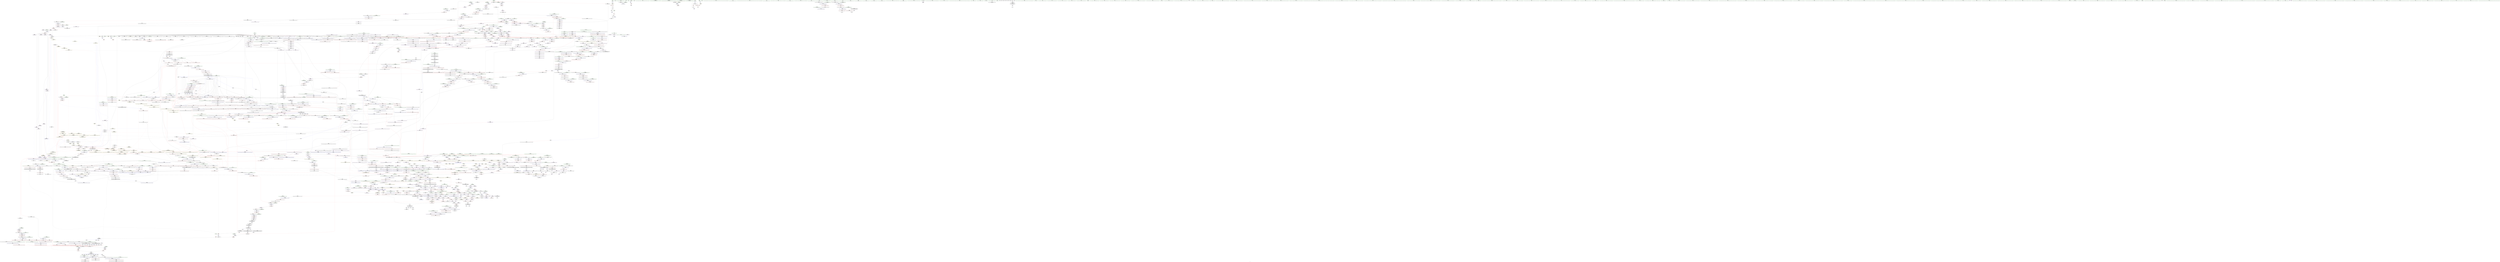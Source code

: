 digraph "SVFG" {
	label="SVFG";

	Node0x55bda7cd1970 [shape=record,color=grey,label="{NodeID: 0\nNullPtr|{|<s48>204}}"];
	Node0x55bda7cd1970 -> Node0x55bda83136d0[style=solid];
	Node0x55bda7cd1970 -> Node0x55bda83137d0[style=solid];
	Node0x55bda7cd1970 -> Node0x55bda83138a0[style=solid];
	Node0x55bda7cd1970 -> Node0x55bda8313970[style=solid];
	Node0x55bda7cd1970 -> Node0x55bda8313a40[style=solid];
	Node0x55bda7cd1970 -> Node0x55bda8313b10[style=solid];
	Node0x55bda7cd1970 -> Node0x55bda8313be0[style=solid];
	Node0x55bda7cd1970 -> Node0x55bda8313cb0[style=solid];
	Node0x55bda7cd1970 -> Node0x55bda8313d80[style=solid];
	Node0x55bda7cd1970 -> Node0x55bda8313e50[style=solid];
	Node0x55bda7cd1970 -> Node0x55bda8313f20[style=solid];
	Node0x55bda7cd1970 -> Node0x55bda8313ff0[style=solid];
	Node0x55bda7cd1970 -> Node0x55bda83140c0[style=solid];
	Node0x55bda7cd1970 -> Node0x55bda8314190[style=solid];
	Node0x55bda7cd1970 -> Node0x55bda8314260[style=solid];
	Node0x55bda7cd1970 -> Node0x55bda8314330[style=solid];
	Node0x55bda7cd1970 -> Node0x55bda8314400[style=solid];
	Node0x55bda7cd1970 -> Node0x55bda83144d0[style=solid];
	Node0x55bda7cd1970 -> Node0x55bda83145a0[style=solid];
	Node0x55bda7cd1970 -> Node0x55bda8314670[style=solid];
	Node0x55bda7cd1970 -> Node0x55bda8314740[style=solid];
	Node0x55bda7cd1970 -> Node0x55bda8314810[style=solid];
	Node0x55bda7cd1970 -> Node0x55bda83148e0[style=solid];
	Node0x55bda7cd1970 -> Node0x55bda83149b0[style=solid];
	Node0x55bda7cd1970 -> Node0x55bda8314a80[style=solid];
	Node0x55bda7cd1970 -> Node0x55bda8314b50[style=solid];
	Node0x55bda7cd1970 -> Node0x55bda8314c20[style=solid];
	Node0x55bda7cd1970 -> Node0x55bda8314cf0[style=solid];
	Node0x55bda7cd1970 -> Node0x55bda8314dc0[style=solid];
	Node0x55bda7cd1970 -> Node0x55bda8314e90[style=solid];
	Node0x55bda7cd1970 -> Node0x55bda8314f60[style=solid];
	Node0x55bda7cd1970 -> Node0x55bda8315030[style=solid];
	Node0x55bda7cd1970 -> Node0x55bda8315100[style=solid];
	Node0x55bda7cd1970 -> Node0x55bda83151d0[style=solid];
	Node0x55bda7cd1970 -> Node0x55bda83152a0[style=solid];
	Node0x55bda7cd1970 -> Node0x55bda8315370[style=solid];
	Node0x55bda7cd1970 -> Node0x55bda8315440[style=solid];
	Node0x55bda7cd1970 -> Node0x55bda8350b80[style=solid];
	Node0x55bda7cd1970 -> Node0x55bda8352ea0[style=solid];
	Node0x55bda7cd1970 -> Node0x55bda835ad60[style=solid];
	Node0x55bda7cd1970 -> Node0x55bda83904b0[style=solid];
	Node0x55bda7cd1970 -> Node0x55bda8390930[style=solid];
	Node0x55bda7cd1970 -> Node0x55bda8390ab0[style=solid];
	Node0x55bda7cd1970 -> Node0x55bda8390c30[style=solid];
	Node0x55bda7cd1970 -> Node0x55bda83910b0[style=solid];
	Node0x55bda7cd1970 -> Node0x55bda8391530[style=solid];
	Node0x55bda7cd1970 -> Node0x55bda83916b0[style=solid];
	Node0x55bda7cd1970 -> Node0x55bda8391830[style=solid];
	Node0x55bda7cd1970:s48 -> Node0x55bda84c8460[style=solid,color=red];
	Node0x55bda8316650 [shape=record,color=black,label="{NodeID: 443\n559\<--558\n\<--\n_ZNSt8_Rb_treeIiiSt9_IdentityIiESt4lessIiESaIiEE8_M_eraseEPSt13_Rb_tree_nodeIiE\n|{<s0>48}}"];
	Node0x55bda8316650:s0 -> Node0x55bda84bdbb0[style=solid,color=red];
	Node0x55bda8325ad0 [shape=record,color=red,label="{NodeID: 886\n816\<--813\nthis1\<--this.addr\n_ZN9__gnu_cxx13new_allocatorISt13_Rb_tree_nodeIiEED2Ev\n}"];
	Node0x55bda835bcd0 [shape=record,color=blue, style = dotted,label="{NodeID: 1329\n2423\<--2425\noffset_0\<--dummyVal\n_ZNSt4pairISt17_Rb_tree_iteratorIiEbEC2IS1_bLb1EEEOT_OT0_\n|{<s0>152|<s1>154}}"];
	Node0x55bda835bcd0:s0 -> Node0x55bda83efad0[style=dashed,color=blue];
	Node0x55bda835bcd0:s1 -> Node0x55bda83efad0[style=dashed,color=blue];
	Node0x55bda830ea80 [shape=record,color=green,label="{NodeID: 222\n1211\<--1212\n__yu\<--__yu_field_insensitive\n_ZNSt8_Rb_treeIiiSt9_IdentityIiESt4lessIiESaIiEE11equal_rangeERKi\n}"];
	Node0x55bda830ea80 -> Node0x55bda8348cd0[style=solid];
	Node0x55bda830ea80 -> Node0x55bda83573b0[style=solid];
	Node0x55bda8332060 [shape=record,color=purple,label="{NodeID: 665\n712\<--711\n_M_impl\<--this1\n_ZNSt8_Rb_treeIiiSt9_IdentityIiESt4lessIiESaIiEE21_M_get_Node_allocatorEv\n}"];
	Node0x55bda8332060 -> Node0x55bda8317010[style=solid];
	Node0x55bda84c4570 [shape=record,color=black,label="{NodeID: 3322\n1521 = PHI(1215, 1219, )\n2nd arg _ZNSt4pairISt17_Rb_tree_iteratorIiES1_EC2IS1_S1_Lb1EEEOT_OT0_ }"];
	Node0x55bda84c4570 -> Node0x55bda8358e80[style=solid];
	Node0x55bda8350880 [shape=record,color=blue,label="{NodeID: 1108\n11\<--9\nN\<--\nGlob }"];
	Node0x55bda8350880 -> Node0x55bda840be70[style=dashed];
	Node0x55bda82a73f0 [shape=record,color=green,label="{NodeID: 1\n7\<--1\n__dso_handle\<--dummyObj\nGlob }"];
	Node0x55bda8316720 [shape=record,color=black,label="{NodeID: 444\n565\<--564\n\<--\n_ZNSt8_Rb_treeIiiSt9_IdentityIiESt4lessIiESaIiEE8_M_eraseEPSt13_Rb_tree_nodeIiE\n|{<s0>50}}"];
	Node0x55bda8316720:s0 -> Node0x55bda84c05b0[style=solid,color=red];
	Node0x55bda8325ba0 [shape=record,color=red,label="{NodeID: 887\n833\<--823\nthis1\<--this.addr\n_ZNKSt8_Rb_treeIiiSt9_IdentityIiESt4lessIiESaIiEE4findERKi\n|{|<s1>68|<s2>69|<s3>70|<s4>71|<s5>75}}"];
	Node0x55bda8325ba0 -> Node0x55bda83326e0[style=solid];
	Node0x55bda8325ba0:s1 -> Node0x55bda84cb300[style=solid,color=red];
	Node0x55bda8325ba0:s2 -> Node0x55bda84cc370[style=solid,color=red];
	Node0x55bda8325ba0:s3 -> Node0x55bda84ca8e0[style=solid,color=red];
	Node0x55bda8325ba0:s4 -> Node0x55bda84c6f50[style=solid,color=red];
	Node0x55bda8325ba0:s5 -> Node0x55bda84c6f50[style=solid,color=red];
	Node0x55bda840dae0 [shape=record,color=yellow,style=double,label="{NodeID: 2437\n218V_1 = ENCHI(MR_218V_0)\npts\{1803 \}\nFun[_ZNSt4pairIPSt18_Rb_tree_node_baseS1_EC2IRPSt13_Rb_tree_nodeIiERS1_Lb1EEEOT_OT0_]}"];
	Node0x55bda840dae0 -> Node0x55bda834dd40[style=dashed];
	Node0x55bda835bda0 [shape=record,color=blue,label="{NodeID: 1330\n2019\<--2026\nsecond\<--frombool\n_ZNSt4pairISt17_Rb_tree_iteratorIiEbEC2IS1_bLb1EEEOT_OT0_\n|{<s0>152|<s1>154}}"];
	Node0x55bda835bda0:s0 -> Node0x55bda83efad0[style=dashed,color=blue];
	Node0x55bda835bda0:s1 -> Node0x55bda83efad0[style=dashed,color=blue];
	Node0x55bda830eb50 [shape=record,color=green,label="{NodeID: 223\n1213\<--1214\nref.tmp\<--ref.tmp_field_insensitive\n_ZNSt8_Rb_treeIiiSt9_IdentityIiESt4lessIiESaIiEE11equal_rangeERKi\n|{|<s1>109}}"];
	Node0x55bda830eb50 -> Node0x55bda8334010[style=solid];
	Node0x55bda830eb50:s1 -> Node0x55bda84c4420[style=solid,color=red];
	Node0x55bda8332130 [shape=record,color=purple,label="{NodeID: 666\n721\<--720\n_M_storage\<--this1\n_ZNSt13_Rb_tree_nodeIiE9_M_valptrEv\n|{<s0>63}}"];
	Node0x55bda8332130:s0 -> Node0x55bda84c1480[style=solid,color=red];
	Node0x55bda84c46c0 [shape=record,color=black,label="{NodeID: 3323\n801 = PHI(599, )\n0th arg _ZNSaISt13_Rb_tree_nodeIiEED2Ev }"];
	Node0x55bda84c46c0 -> Node0x55bda8354b10[style=solid];
	Node0x55bda8350980 [shape=record,color=blue,label="{NodeID: 1109\n2405\<--20\nllvm.global_ctors_0\<--\nGlob }"];
	Node0x55bda82ab850 [shape=record,color=green,label="{NodeID: 2\n9\<--1\n\<--dummyObj\nCan only get source location for instruction, argument, global var or function.|{<s0>121}}"];
	Node0x55bda82ab850:s0 -> Node0x55bda84cae30[style=solid,color=red];
	Node0x55bda83167f0 [shape=record,color=black,label="{NodeID: 445\n585\<--584\n\<--_M_impl\n_ZNSt8_Rb_treeIiiSt9_IdentityIiESt4lessIiESaIiEE8_M_beginEv\n}"];
	Node0x55bda83167f0 -> Node0x55bda8331c50[style=solid];
	Node0x55bda8325c70 [shape=record,color=red,label="{NodeID: 888\n840\<--825\n\<--__k.addr\n_ZNKSt8_Rb_treeIiiSt9_IdentityIiESt4lessIiESaIiEE4findERKi\n|{<s0>70}}"];
	Node0x55bda8325c70:s0 -> Node0x55bda84cac10[style=solid,color=red];
	Node0x55bda835be70 [shape=record,color=blue,label="{NodeID: 1331\n2032\<--2030\nthis.addr\<--this\n_ZNKSt17_Rb_tree_iteratorIiEeqERKS0_\n}"];
	Node0x55bda835be70 -> Node0x55bda834d790[style=dashed];
	Node0x55bda830ec20 [shape=record,color=green,label="{NodeID: 224\n1215\<--1216\nref.tmp16\<--ref.tmp16_field_insensitive\n_ZNSt8_Rb_treeIiiSt9_IdentityIiESt4lessIiESaIiEE11equal_rangeERKi\n|{|<s1>109}}"];
	Node0x55bda830ec20 -> Node0x55bda83340e0[style=solid];
	Node0x55bda830ec20:s1 -> Node0x55bda84c4570[style=solid,color=red];
	Node0x55bda8332200 [shape=record,color=purple,label="{NodeID: 667\n754\<--753\n_M_storage\<--this1\n_ZN9__gnu_cxx16__aligned_membufIiE7_M_addrEv\n}"];
	Node0x55bda8332200 -> Node0x55bda8317420[style=solid];
	Node0x55bda84c47d0 [shape=record,color=black,label="{NodeID: 3324\n2316 = PHI(2211, )\n0th arg _ZNSt16allocator_traitsISaISt13_Rb_tree_nodeIiEEE9constructIiJRKiEEEvRS2_PT_DpOT0_ }"];
	Node0x55bda84c47d0 -> Node0x55bda835dae0[style=solid];
	Node0x55bda8350a80 [shape=record,color=blue,label="{NodeID: 1110\n2406\<--21\nllvm.global_ctors_1\<--_GLOBAL__sub_I_y0105w49_1_1.cpp\nGlob }"];
	Node0x55bda82c5cd0 [shape=record,color=green,label="{NodeID: 3\n13\<--1\n_ZSt3cin\<--dummyObj\nGlob }"];
	Node0x55bda83168c0 [shape=record,color=black,label="{NodeID: 446\n587\<--586\n\<--add.ptr\n_ZNSt8_Rb_treeIiiSt9_IdentityIiESt4lessIiESaIiEE8_M_beginEv\n}"];
	Node0x55bda83168c0 -> Node0x55bda8331d20[style=solid];
	Node0x55bda83168c0 -> Node0x55bda8331df0[style=solid];
	Node0x55bda8368cc0 [shape=record,color=yellow,style=double,label="{NodeID: 3103\n531V_2 = CSCHI(MR_531V_1)\npts\{14730000 \}\nCS[]}"];
	Node0x55bda8368cc0 -> Node0x55bda834a2c0[style=dashed];
	Node0x55bda8325d40 [shape=record,color=red,label="{NodeID: 889\n854\<--825\n\<--__k.addr\n_ZNKSt8_Rb_treeIiiSt9_IdentityIiESt4lessIiESaIiEE4findERKi\n|{<s0>74}}"];
	Node0x55bda8325d40:s0 -> Node0x55bda84bf1b0[style=solid,color=red];
	Node0x55bda835bf40 [shape=record,color=blue,label="{NodeID: 1332\n2034\<--2031\n__x.addr\<--__x\n_ZNKSt17_Rb_tree_iteratorIiEeqERKS0_\n}"];
	Node0x55bda835bf40 -> Node0x55bda834d860[style=dashed];
	Node0x55bda830ecf0 [shape=record,color=green,label="{NodeID: 225\n1217\<--1218\nref.tmp20\<--ref.tmp20_field_insensitive\n_ZNSt8_Rb_treeIiiSt9_IdentityIiESt4lessIiESaIiEE11equal_rangeERKi\n|{<s0>110|<s1>112}}"];
	Node0x55bda830ecf0:s0 -> Node0x55bda84c3070[style=solid,color=red];
	Node0x55bda830ecf0:s1 -> Node0x55bda84c4420[style=solid,color=red];
	Node0x55bda83322d0 [shape=record,color=purple,label="{NodeID: 668\n865\<--821\ncoerce.dive10\<--retval\n_ZNKSt8_Rb_treeIiiSt9_IdentityIiESt4lessIiESaIiEE4findERKi\n}"];
	Node0x55bda83322d0 -> Node0x55bda8354ff0[style=solid];
	Node0x55bda84c48e0 [shape=record,color=black,label="{NodeID: 3325\n2317 = PHI(2213, )\n1st arg _ZNSt16allocator_traitsISaISt13_Rb_tree_nodeIiEEE9constructIiJRKiEEEvRS2_PT_DpOT0_ }"];
	Node0x55bda84c48e0 -> Node0x55bda835dbb0[style=solid];
	Node0x55bda8350b80 [shape=record,color=blue, style = dotted,label="{NodeID: 1111\n2407\<--3\nllvm.global_ctors_2\<--dummyVal\nGlob }"];
	Node0x55bda82c5d60 [shape=record,color=green,label="{NodeID: 4\n14\<--1\n.str\<--dummyObj\nGlob }"];
	Node0x55bda8316990 [shape=record,color=black,label="{NodeID: 447\n591\<--590\n\<--\n_ZNSt8_Rb_treeIiiSt9_IdentityIiESt4lessIiESaIiEE8_M_beginEv\n}"];
	Node0x55bda8316990 -> Node0x55bda8316a60[style=solid];
	Node0x55bda8368e20 [shape=record,color=yellow,style=double,label="{NodeID: 3104\n189V_2 = CSCHI(MR_189V_1)\npts\{17020000 \}\nCS[]|{|<s1>151}}"];
	Node0x55bda8368e20 -> Node0x55bda83eebd0[style=dashed];
	Node0x55bda8368e20:s1 -> Node0x55bda8404690[style=dashed,color=red];
	Node0x55bda8325e10 [shape=record,color=red,label="{NodeID: 890\n856\<--855\n\<--_M_node\n_ZNKSt8_Rb_treeIiiSt9_IdentityIiESt4lessIiESaIiEE4findERKi\n|{<s0>73}}"];
	Node0x55bda8325e10:s0 -> Node0x55bda84c0200[style=solid,color=red];
	Node0x55bda835c010 [shape=record,color=blue,label="{NodeID: 1333\n2050\<--2047\nthis.addr\<--this\n_ZNSt4pairIPSt18_Rb_tree_node_baseS1_EC2IRPSt13_Rb_tree_nodeIiERS1_Lb1EEEOT_OT0_\n}"];
	Node0x55bda835c010 -> Node0x55bda834dad0[style=dashed];
	Node0x55bda830edc0 [shape=record,color=green,label="{NodeID: 226\n1219\<--1220\nref.tmp21\<--ref.tmp21_field_insensitive\n_ZNSt8_Rb_treeIiiSt9_IdentityIiESt4lessIiESaIiEE11equal_rangeERKi\n|{<s0>111|<s1>112}}"];
	Node0x55bda830edc0:s0 -> Node0x55bda84c3070[style=solid,color=red];
	Node0x55bda830edc0:s1 -> Node0x55bda84c4570[style=solid,color=red];
	Node0x55bda83323a0 [shape=record,color=purple,label="{NodeID: 669\n876\<--821\ncoerce.dive11\<--retval\n_ZNKSt8_Rb_treeIiiSt9_IdentityIiESt4lessIiESaIiEE4findERKi\n}"];
	Node0x55bda83323a0 -> Node0x55bda8325ee0[style=solid];
	Node0x55bda84c49f0 [shape=record,color=black,label="{NodeID: 3326\n2318 = PHI(2215, )\n2nd arg _ZNSt16allocator_traitsISaISt13_Rb_tree_nodeIiEEE9constructIiJRKiEEEvRS2_PT_DpOT0_ }"];
	Node0x55bda84c49f0 -> Node0x55bda835dc80[style=solid];
	Node0x55bda8350c80 [shape=record,color=blue,label="{NodeID: 1112\n49\<--9\nretval\<--\nmain\n}"];
	Node0x55bda8350c80 -> Node0x55bda8321de0[style=dashed];
	Node0x55bda82c6010 [shape=record,color=green,label="{NodeID: 5\n16\<--1\n_ZSt4cout\<--dummyObj\nGlob }"];
	Node0x55bda8316a60 [shape=record,color=black,label="{NodeID: 448\n578\<--591\n_ZNSt8_Rb_treeIiiSt9_IdentityIiESt4lessIiESaIiEE8_M_beginEv_ret\<--\n_ZNSt8_Rb_treeIiiSt9_IdentityIiESt4lessIiESaIiEE8_M_beginEv\n|{<s0>43|<s1>97|<s2>139|<s3>158}}"];
	Node0x55bda8316a60:s0 -> Node0x55bda84b61d0[style=solid,color=blue];
	Node0x55bda8316a60:s1 -> Node0x55bda84b9df0[style=solid,color=blue];
	Node0x55bda8316a60:s2 -> Node0x55bda84b6af0[style=solid,color=blue];
	Node0x55bda8316a60:s3 -> Node0x55bda84bbe30[style=solid,color=blue];
	Node0x55bda8325ee0 [shape=record,color=red,label="{NodeID: 891\n877\<--876\n\<--coerce.dive11\n_ZNKSt8_Rb_treeIiiSt9_IdentityIiESt4lessIiESaIiEE4findERKi\n}"];
	Node0x55bda8325ee0 -> Node0x55bda8327ff0[style=solid];
	Node0x55bda835c0e0 [shape=record,color=blue,label="{NodeID: 1334\n2052\<--2048\n__x.addr\<--__x\n_ZNSt4pairIPSt18_Rb_tree_node_baseS1_EC2IRPSt13_Rb_tree_nodeIiERS1_Lb1EEEOT_OT0_\n}"];
	Node0x55bda835c0e0 -> Node0x55bda834dba0[style=dashed];
	Node0x55bda830ee90 [shape=record,color=green,label="{NodeID: 227\n1227\<--1228\n_ZNSt8_Rb_treeIiiSt9_IdentityIiESt4lessIiESaIiEE6_M_endEv\<--_ZNSt8_Rb_treeIiiSt9_IdentityIiESt4lessIiESaIiEE6_M_endEv_field_insensitive\n}"];
	Node0x55bda8332470 [shape=record,color=purple,label="{NodeID: 670\n844\<--827\ncoerce.dive\<--__j\n_ZNKSt8_Rb_treeIiiSt9_IdentityIiESt4lessIiESaIiEE4findERKi\n}"];
	Node0x55bda8332470 -> Node0x55bda8354e50[style=solid];
	Node0x55bda84c4b00 [shape=record,color=black,label="{NodeID: 3327\n1087 = PHI(1023, 1043, 1699, 1927, )\n0th arg _ZNKSt9_IdentityIiEclERKi }"];
	Node0x55bda84c4b00 -> Node0x55bda8356370[style=solid];
	Node0x55bda83fde50 [shape=record,color=yellow,style=double,label="{NodeID: 2220\n520V_1 = ENCHI(MR_520V_0)\npts\{14220000 \}\nFun[_ZNSt8_Rb_treeIiiSt9_IdentityIiESt4lessIiESaIiEE14_M_lower_boundEPSt13_Rb_tree_nodeIiEPSt18_Rb_tree_node_baseRKi]|{<s0>127}}"];
	Node0x55bda83fde50:s0 -> Node0x55bda8359290[style=dashed,color=red];
	Node0x55bda8350d50 [shape=record,color=blue,label="{NodeID: 1113\n51\<--78\nzz\<--\nmain\n}"];
	Node0x55bda8350d50 -> Node0x55bda83f5500[style=dashed];
	Node0x55bda82c60a0 [shape=record,color=green,label="{NodeID: 6\n17\<--1\n.str.1\<--dummyObj\nGlob }"];
	Node0x55bda8316b30 [shape=record,color=black,label="{NodeID: 449\n599\<--598\n\<--this1\n_ZNSt8_Rb_treeIiiSt9_IdentityIiESt4lessIiESaIiEE13_Rb_tree_implIS3_Lb1EED2Ev\n|{<s0>52}}"];
	Node0x55bda8316b30:s0 -> Node0x55bda84c46c0[style=solid,color=red];
	Node0x55bda83690e0 [shape=record,color=yellow,style=double,label="{NodeID: 3106\n288V_3 = CSCHI(MR_288V_1)\npts\{17080000 \}\nCS[]|{|<s1>154}}"];
	Node0x55bda83690e0 -> Node0x55bda83ef5d0[style=dashed];
	Node0x55bda83690e0:s1 -> Node0x55bda840aa80[style=dashed,color=red];
	Node0x55bda8325fb0 [shape=record,color=red,label="{NodeID: 892\n888\<--882\nthis1\<--this.addr\n_ZNKSt23_Rb_tree_const_iteratorIiEeqERKS0_\n}"];
	Node0x55bda8325fb0 -> Node0x55bda8332a20[style=solid];
	Node0x55bda835c1b0 [shape=record,color=blue,label="{NodeID: 1335\n2054\<--2049\n__y.addr\<--__y\n_ZNSt4pairIPSt18_Rb_tree_node_baseS1_EC2IRPSt13_Rb_tree_nodeIiERS1_Lb1EEEOT_OT0_\n}"];
	Node0x55bda835c1b0 -> Node0x55bda834dc70[style=dashed];
	Node0x55bda830ef90 [shape=record,color=green,label="{NodeID: 228\n1282\<--1283\n_ZNSt8_Rb_treeIiiSt9_IdentityIiESt4lessIiESaIiEE14_M_lower_boundEPSt13_Rb_tree_nodeIiEPSt18_Rb_tree_node_baseRKi\<--_ZNSt8_Rb_treeIiiSt9_IdentityIiESt4lessIiESaIiEE14_M_lower_boundEPSt13_Rb_tree_nodeIiEPSt18_Rb_tree_node_baseRKi_field_insensitive\n}"];
	Node0x55bda8332540 [shape=record,color=purple,label="{NodeID: 671\n855\<--827\n_M_node\<--__j\n_ZNKSt8_Rb_treeIiiSt9_IdentityIiESt4lessIiESaIiEE4findERKi\n}"];
	Node0x55bda8332540 -> Node0x55bda8325e10[style=solid];
	Node0x55bda84c4cd0 [shape=record,color=black,label="{NodeID: 3328\n1088 = PHI(1027, 1047, 1714, 1947, )\n1st arg _ZNKSt9_IdentityIiEclERKi }"];
	Node0x55bda84c4cd0 -> Node0x55bda8356440[style=solid];
	Node0x55bda83fdf30 [shape=record,color=yellow,style=double,label="{NodeID: 2221\n124V_1 = ENCHI(MR_124V_0)\npts\{58 540004 22990004 \}\nFun[_ZNSt8_Rb_treeIiiSt9_IdentityIiESt4lessIiESaIiEE14_M_lower_boundEPSt13_Rb_tree_nodeIiEPSt18_Rb_tree_node_baseRKi]|{<s0>124}}"];
	Node0x55bda83fdf30:s0 -> Node0x55bda83dd7f0[style=dashed,color=red];
	Node0x55bda8350e20 [shape=record,color=blue,label="{NodeID: 1114\n55\<--93\ni\<--mul2\nmain\n}"];
	Node0x55bda8350e20 -> Node0x55bda8322120[style=dashed];
	Node0x55bda8350e20 -> Node0x55bda8350ef0[style=dashed];
	Node0x55bda82c6130 [shape=record,color=green,label="{NodeID: 7\n20\<--1\n\<--dummyObj\nCan only get source location for instruction, argument, global var or function.}"];
	Node0x55bda8316c00 [shape=record,color=black,label="{NodeID: 450\n612\<--611\n\<--\n_ZNSt8_Rb_treeIiiSt9_IdentityIiESt4lessIiESaIiEE8_S_rightEPSt18_Rb_tree_node_base\n}"];
	Node0x55bda8316c00 -> Node0x55bda8316cd0[style=solid];
	Node0x55bda8326080 [shape=record,color=red,label="{NodeID: 893\n891\<--884\n\<--__x.addr\n_ZNKSt23_Rb_tree_const_iteratorIiEeqERKS0_\n}"];
	Node0x55bda8326080 -> Node0x55bda8332af0[style=solid];
	Node0x55bda840e050 [shape=record,color=yellow,style=double,label="{NodeID: 2443\n230V_1 = ENCHI(MR_230V_0)\npts\{1805 18090000 \}\nFun[_ZNSt4pairIPSt18_Rb_tree_node_baseS1_EC2IRPSt13_Rb_tree_nodeIiERS1_Lb1EEEOT_OT0_]}"];
	Node0x55bda840e050 -> Node0x55bda834de10[style=dashed];
	Node0x55bda835c280 [shape=record,color=blue,label="{NodeID: 1336\n2061\<--2067\nfirst\<--\n_ZNSt4pairIPSt18_Rb_tree_node_baseS1_EC2IRPSt13_Rb_tree_nodeIiERS1_Lb1EEEOT_OT0_\n|{<s0>167|<s1>171}}"];
	Node0x55bda835c280:s0 -> Node0x55bda83e5fd0[style=dashed,color=blue];
	Node0x55bda835c280:s1 -> Node0x55bda83e5fd0[style=dashed,color=blue];
	Node0x55bda83175f0 [shape=record,color=green,label="{NodeID: 229\n1290\<--1291\n_ZNSt8_Rb_treeIiiSt9_IdentityIiESt4lessIiESaIiEE14_M_upper_boundEPSt13_Rb_tree_nodeIiEPSt18_Rb_tree_node_baseRKi\<--_ZNSt8_Rb_treeIiiSt9_IdentityIiESt4lessIiESaIiEE14_M_upper_boundEPSt13_Rb_tree_nodeIiEPSt18_Rb_tree_node_baseRKi_field_insensitive\n}"];
	Node0x55bda8332610 [shape=record,color=purple,label="{NodeID: 672\n847\<--829\ncoerce.dive5\<--ref.tmp\n_ZNKSt8_Rb_treeIiiSt9_IdentityIiESt4lessIiESaIiEE4findERKi\n}"];
	Node0x55bda8332610 -> Node0x55bda8354f20[style=solid];
	Node0x55bda84c4ea0 [shape=record,color=black,label="{NodeID: 3329\n1689 = PHI(275, )\n0th arg _ZNSt8_Rb_treeIiiSt9_IdentityIiESt4lessIiESaIiEE16_M_insert_uniqueIRKiEESt4pairISt17_Rb_tree_iteratorIiEbEOT_ }"];
	Node0x55bda84c4ea0 -> Node0x55bda8359d20[style=solid];
	Node0x55bda8350ef0 [shape=record,color=blue,label="{NodeID: 1115\n55\<--97\ni\<--dec\nmain\n}"];
	Node0x55bda8350ef0 -> Node0x55bda8322120[style=dashed];
	Node0x55bda8350ef0 -> Node0x55bda8350ef0[style=dashed];
	Node0x55bda8350ef0 -> Node0x55bda83f5a00[style=dashed];
	Node0x55bda82c6a00 [shape=record,color=green,label="{NodeID: 8\n78\<--1\n\<--dummyObj\nCan only get source location for instruction, argument, global var or function.}"];
	Node0x55bda8316cd0 [shape=record,color=black,label="{NodeID: 451\n604\<--612\n_ZNSt8_Rb_treeIiiSt9_IdentityIiESt4lessIiESaIiEE8_S_rightEPSt18_Rb_tree_node_base_ret\<--\n_ZNSt8_Rb_treeIiiSt9_IdentityIiESt4lessIiESaIiEE8_S_rightEPSt18_Rb_tree_node_base\n|{<s0>48|<s1>101|<s2>106|<s3>126|<s4>131|<s5>163}}"];
	Node0x55bda8316cd0:s0 -> Node0x55bda84b6370[style=solid,color=blue];
	Node0x55bda8316cd0:s1 -> Node0x55bda84ba2c0[style=solid,color=blue];
	Node0x55bda8316cd0:s2 -> Node0x55bda84ba930[style=solid,color=blue];
	Node0x55bda8316cd0:s3 -> Node0x55bda84b5130[style=solid,color=blue];
	Node0x55bda8316cd0:s4 -> Node0x55bda84b5630[style=solid,color=blue];
	Node0x55bda8316cd0:s5 -> Node0x55bda84b7730[style=solid,color=blue];
	Node0x55bda83693a0 [shape=record,color=yellow,style=double,label="{NodeID: 3108\n40V_2 = CSCHI(MR_40V_1)\npts\{22990004 \}\nCS[]|{<s0>192}}"];
	Node0x55bda83693a0:s0 -> Node0x55bda83fee80[style=dashed,color=blue];
	Node0x55bda8326150 [shape=record,color=red,label="{NodeID: 894\n890\<--889\n\<--_M_node\n_ZNKSt23_Rb_tree_const_iteratorIiEeqERKS0_\n}"];
	Node0x55bda8326150 -> Node0x55bda8390db0[style=solid];
	Node0x55bda835c350 [shape=record,color=blue,label="{NodeID: 1337\n2069\<--2074\nsecond\<--\n_ZNSt4pairIPSt18_Rb_tree_node_baseS1_EC2IRPSt13_Rb_tree_nodeIiERS1_Lb1EEEOT_OT0_\n|{<s0>167|<s1>171}}"];
	Node0x55bda835c350:s0 -> Node0x55bda83e5fd0[style=dashed,color=blue];
	Node0x55bda835c350:s1 -> Node0x55bda83e5fd0[style=dashed,color=blue];
	Node0x55bda83176b0 [shape=record,color=green,label="{NodeID: 230\n1295\<--1296\n_ZNSt4pairISt17_Rb_tree_iteratorIiES1_EC2IS1_S1_Lb1EEEOT_OT0_\<--_ZNSt4pairISt17_Rb_tree_iteratorIiES1_EC2IS1_S1_Lb1EEEOT_OT0__field_insensitive\n}"];
	Node0x55bda83326e0 [shape=record,color=purple,label="{NodeID: 673\n851\<--833\n_M_impl\<--this1\n_ZNKSt8_Rb_treeIiiSt9_IdentityIiESt4lessIiESaIiEE4findERKi\n}"];
	Node0x55bda83326e0 -> Node0x55bda8327f20[style=solid];
	Node0x55bda84c4fb0 [shape=record,color=black,label="{NodeID: 3330\n1690 = PHI(276, )\n1st arg _ZNSt8_Rb_treeIiiSt9_IdentityIiESt4lessIiESaIiEE16_M_insert_uniqueIRKiEESt4pairISt17_Rb_tree_iteratorIiEbEOT_ }"];
	Node0x55bda84c4fb0 -> Node0x55bda8359df0[style=solid];
	Node0x55bda8350fc0 [shape=record,color=blue,label="{NodeID: 1116\n59\<--114\nexn.slot\<--\nmain\n}"];
	Node0x55bda8350fc0 -> Node0x55bda83221f0[style=dashed];
	Node0x55bda82c6ac0 [shape=record,color=green,label="{NodeID: 9\n91\<--1\n\<--dummyObj\nCan only get source location for instruction, argument, global var or function.}"];
	Node0x55bda8316da0 [shape=record,color=black,label="{NodeID: 452\n622\<--621\n\<--\n_ZNSt8_Rb_treeIiiSt9_IdentityIiESt4lessIiESaIiEE7_S_leftEPSt18_Rb_tree_node_base\n}"];
	Node0x55bda8316da0 -> Node0x55bda8316e70[style=solid];
	Node0x55bda8369500 [shape=record,color=yellow,style=double,label="{NodeID: 3109\n300V_2 = CSCHI(MR_300V_1)\npts\{2650000 \}\nCS[]|{<s0>27}}"];
	Node0x55bda8369500:s0 -> Node0x55bda8366910[style=dashed,color=blue];
	Node0x55bda8326220 [shape=record,color=red,label="{NodeID: 895\n893\<--892\n\<--_M_node2\n_ZNKSt23_Rb_tree_const_iteratorIiEeqERKS0_\n}"];
	Node0x55bda8326220 -> Node0x55bda8390db0[style=solid];
	Node0x55bda835c420 [shape=record,color=blue,label="{NodeID: 1338\n2079\<--2078\nthis.addr\<--this\n_ZNSt17_Rb_tree_iteratorIiEmmEv\n}"];
	Node0x55bda835c420 -> Node0x55bda834dee0[style=dashed];
	Node0x55bda83177b0 [shape=record,color=green,label="{NodeID: 231\n1302\<--1303\n_ZNSt17_Rb_tree_iteratorIiEC2EPSt18_Rb_tree_node_base\<--_ZNSt17_Rb_tree_iteratorIiEC2EPSt18_Rb_tree_node_base_field_insensitive\n}"];
	Node0x55bda83327b0 [shape=record,color=purple,label="{NodeID: 674\n853\<--852\n_M_key_compare\<--\n_ZNKSt8_Rb_treeIiiSt9_IdentityIiESt4lessIiESaIiEE4findERKi\n|{<s0>74}}"];
	Node0x55bda83327b0:s0 -> Node0x55bda84beb10[style=solid,color=red];
	Node0x55bda84c50c0 [shape=record,color=black,label="{NodeID: 3331\n1468 = PHI(1223, )\n0th arg _ZNSt8_Rb_treeIiiSt9_IdentityIiESt4lessIiESaIiEE14_M_upper_boundEPSt13_Rb_tree_nodeIiEPSt18_Rb_tree_node_baseRKi }"];
	Node0x55bda84c50c0 -> Node0x55bda8358730[style=solid];
	Node0x55bda8351090 [shape=record,color=blue,label="{NodeID: 1117\n61\<--116\nehselector.slot\<--\nmain\n}"];
	Node0x55bda8351090 -> Node0x55bda83222c0[style=dashed];
	Node0x55bda82c6b80 [shape=record,color=green,label="{NodeID: 10\n98\<--1\n\<--dummyObj\nCan only get source location for instruction, argument, global var or function.}"];
	Node0x55bda8316e70 [shape=record,color=black,label="{NodeID: 453\n614\<--622\n_ZNSt8_Rb_treeIiiSt9_IdentityIiESt4lessIiESaIiEE7_S_leftEPSt18_Rb_tree_node_base_ret\<--\n_ZNSt8_Rb_treeIiiSt9_IdentityIiESt4lessIiESaIiEE7_S_leftEPSt18_Rb_tree_node_base\n|{<s0>50|<s1>104|<s2>105|<s3>125|<s4>130|<s5>162}}"];
	Node0x55bda8316e70:s0 -> Node0x55bda84b64b0[style=solid,color=blue];
	Node0x55bda8316e70:s1 -> Node0x55bda84ba680[style=solid,color=blue];
	Node0x55bda8316e70:s2 -> Node0x55bda84ba7f0[style=solid,color=blue];
	Node0x55bda8316e70:s3 -> Node0x55bda84b4ff0[style=solid,color=blue];
	Node0x55bda8316e70:s4 -> Node0x55bda84b54c0[style=solid,color=blue];
	Node0x55bda8316e70:s5 -> Node0x55bda84b75f0[style=solid,color=blue];
	Node0x55bda8369660 [shape=record,color=yellow,style=double,label="{NodeID: 3110\n214V_2 = CSCHI(MR_214V_1)\npts\{18090000 \}\nCS[]|{|<s2>166|<s3>168|<s4>168}}"];
	Node0x55bda8369660 -> Node0x55bda83e55d0[style=dashed];
	Node0x55bda8369660 -> Node0x55bda83ed2d0[style=dashed];
	Node0x55bda8369660:s2 -> Node0x55bda8408640[style=dashed,color=red];
	Node0x55bda8369660:s3 -> Node0x55bda834dfb0[style=dashed,color=red];
	Node0x55bda8369660:s4 -> Node0x55bda835c4f0[style=dashed,color=red];
	Node0x55bda83262f0 [shape=record,color=red,label="{NodeID: 896\n903\<--900\nthis1\<--this.addr\n_ZNKSt8_Rb_treeIiiSt9_IdentityIiESt4lessIiESaIiEE3endEv\n}"];
	Node0x55bda83262f0 -> Node0x55bda8332c90[style=solid];
	Node0x55bda835c4f0 [shape=record,color=blue,label="{NodeID: 1339\n2088\<--2085\n_M_node2\<--call\n_ZNSt17_Rb_tree_iteratorIiEmmEv\n|{<s0>168}}"];
	Node0x55bda835c4f0:s0 -> Node0x55bda83ed2d0[style=dashed,color=blue];
	Node0x55bda83178b0 [shape=record,color=green,label="{NodeID: 232\n1313\<--1314\nthis.addr\<--this.addr_field_insensitive\n_ZNKSt8_Rb_treeIiiSt9_IdentityIiESt4lessIiESaIiEE4sizeEv\n}"];
	Node0x55bda83178b0 -> Node0x55bda8348e70[style=solid];
	Node0x55bda83178b0 -> Node0x55bda8357890[style=solid];
	Node0x55bda8332880 [shape=record,color=purple,label="{NodeID: 675\n2408\<--868\noffset_0\<--\n}"];
	Node0x55bda8332880 -> Node0x55bda83550c0[style=solid];
	Node0x55bda84c51d0 [shape=record,color=black,label="{NodeID: 3332\n1469 = PHI(1286, )\n1st arg _ZNSt8_Rb_treeIiiSt9_IdentityIiESt4lessIiESaIiEE14_M_upper_boundEPSt13_Rb_tree_nodeIiEPSt18_Rb_tree_node_baseRKi }"];
	Node0x55bda84c51d0 -> Node0x55bda8358800[style=solid];
	Node0x55bda8351160 [shape=record,color=blue,label="{NodeID: 1118\n126\<--127\n\<--\nmain\n}"];
	Node0x55bda8351160 -> Node0x55bda83f3200[style=dashed];
	Node0x55bda82c6c80 [shape=record,color=green,label="{NodeID: 11\n107\<--1\n\<--dummyObj\nCan only get source location for instruction, argument, global var or function.}"];
	Node0x55bda8316f40 [shape=record,color=black,label="{NodeID: 454\n700\<--699\n\<--\n_ZNSt16allocator_traitsISaISt13_Rb_tree_nodeIiEEE7destroyIiEEvRS2_PT_\n|{<s0>62}}"];
	Node0x55bda8316f40:s0 -> Node0x55bda84be650[style=solid,color=red];
	Node0x55bda83263c0 [shape=record,color=red,label="{NodeID: 897\n913\<--912\n\<--coerce.dive\n_ZNKSt8_Rb_treeIiiSt9_IdentityIiESt4lessIiESaIiEE3endEv\n}"];
	Node0x55bda83263c0 -> Node0x55bda8328330[style=solid];
	Node0x55bda835c5c0 [shape=record,color=blue,label="{NodeID: 1340\n2095\<--2092\nthis.addr\<--this\n_ZNSt4pairIPSt18_Rb_tree_node_baseS1_EC2IRS1_Lb1EEEOT_RKS1_\n}"];
	Node0x55bda835c5c0 -> Node0x55bda834e080[style=dashed];
	Node0x55bda8317980 [shape=record,color=green,label="{NodeID: 233\n1328\<--1329\n__first\<--__first_field_insensitive\n_ZNSt8_Rb_treeIiiSt9_IdentityIiESt4lessIiESaIiEE12_M_erase_auxESt23_Rb_tree_const_iteratorIiES7_\n|{|<s1>115|<s2>120|<s3>121}}"];
	Node0x55bda8317980 -> Node0x55bda8334760[style=solid];
	Node0x55bda8317980:s1 -> Node0x55bda84c5e00[style=solid,color=red];
	Node0x55bda8317980:s2 -> Node0x55bda84caf70[style=solid,color=red];
	Node0x55bda8317980:s3 -> Node0x55bda84cad20[style=solid,color=red];
	Node0x55bda8332950 [shape=record,color=purple,label="{NodeID: 676\n2409\<--869\noffset_0\<--\n}"];
	Node0x55bda8332950 -> Node0x55bda8350370[style=solid];
	Node0x55bda84c52e0 [shape=record,color=black,label="{NodeID: 3333\n1470 = PHI(1287, )\n2nd arg _ZNSt8_Rb_treeIiiSt9_IdentityIiESt4lessIiESaIiEE14_M_upper_boundEPSt13_Rb_tree_nodeIiEPSt18_Rb_tree_node_baseRKi }"];
	Node0x55bda84c52e0 -> Node0x55bda83588d0[style=solid];
	Node0x55bda83fe480 [shape=record,color=yellow,style=double,label="{NodeID: 2226\n26V_1 = ENCHI(MR_26V_0)\npts\{540002 \}\nFun[_ZNKSt3setIiSt4lessIiESaIiEE5beginEv]|{<s0>28}}"];
	Node0x55bda83fe480:s0 -> Node0x55bda8411190[style=dashed,color=red];
	Node0x55bda8351230 [shape=record,color=blue,label="{NodeID: 1119\n129\<--130\n\<--\nmain\n}"];
	Node0x55bda8351230 -> Node0x55bda83f3700[style=dashed];
	Node0x55bda82c6d80 [shape=record,color=green,label="{NodeID: 12\n682\<--1\n\<--dummyObj\nCan only get source location for instruction, argument, global var or function.|{<s0>60|<s1>194}}"];
	Node0x55bda82c6d80:s0 -> Node0x55bda84c00f0[style=solid,color=red];
	Node0x55bda82c6d80:s1 -> Node0x55bda84c5cf0[style=solid,color=red];
	Node0x55bda8317010 [shape=record,color=black,label="{NodeID: 455\n713\<--712\n\<--_M_impl\n_ZNSt8_Rb_treeIiiSt9_IdentityIiESt4lessIiESaIiEE21_M_get_Node_allocatorEv\n}"];
	Node0x55bda8317010 -> Node0x55bda83170e0[style=solid];
	Node0x55bda8326490 [shape=record,color=red,label="{NodeID: 898\n934\<--922\nthis1\<--this.addr\n_ZNKSt8_Rb_treeIiiSt9_IdentityIiESt4lessIiESaIiEE14_M_lower_boundEPKSt13_Rb_tree_nodeIiEPKSt18_Rb_tree_node_baseRKi\n}"];
	Node0x55bda8326490 -> Node0x55bda8332fd0[style=solid];
	Node0x55bda835c690 [shape=record,color=blue,label="{NodeID: 1341\n2097\<--2093\n__x.addr\<--__x\n_ZNSt4pairIPSt18_Rb_tree_node_baseS1_EC2IRS1_Lb1EEEOT_RKS1_\n}"];
	Node0x55bda835c690 -> Node0x55bda834e150[style=dashed];
	Node0x55bda8317a50 [shape=record,color=green,label="{NodeID: 234\n1330\<--1331\n__last\<--__last_field_insensitive\n_ZNSt8_Rb_treeIiiSt9_IdentityIiESt4lessIiESaIiEE12_M_erase_auxESt23_Rb_tree_const_iteratorIiES7_\n|{|<s1>118|<s2>120}}"];
	Node0x55bda8317a50 -> Node0x55bda8334830[style=solid];
	Node0x55bda8317a50:s1 -> Node0x55bda84c5e00[style=solid,color=red];
	Node0x55bda8317a50:s2 -> Node0x55bda84cb180[style=solid,color=red];
	Node0x55bda8332a20 [shape=record,color=purple,label="{NodeID: 677\n889\<--888\n_M_node\<--this1\n_ZNKSt23_Rb_tree_const_iteratorIiEeqERKS0_\n}"];
	Node0x55bda8332a20 -> Node0x55bda8326150[style=solid];
	Node0x55bda84c53f0 [shape=record,color=black,label="{NodeID: 3334\n1471 = PHI(1288, )\n3rd arg _ZNSt8_Rb_treeIiiSt9_IdentityIiESt4lessIiESaIiEE14_M_upper_boundEPSt13_Rb_tree_nodeIiEPSt18_Rb_tree_node_baseRKi }"];
	Node0x55bda84c53f0 -> Node0x55bda83589a0[style=solid];
	Node0x55bda8351300 [shape=record,color=blue,label="{NodeID: 1120\n65\<--53\n__range2\<--ans\nmain\n}"];
	Node0x55bda8351300 -> Node0x55bda8322390[style=dashed];
	Node0x55bda8351300 -> Node0x55bda8322460[style=dashed];
	Node0x55bda8351300 -> Node0x55bda83f5f00[style=dashed];
	Node0x55bda82c6e80 [shape=record,color=green,label="{NodeID: 13\n871\<--1\n\<--dummyObj\nCan only get source location for instruction, argument, global var or function.}"];
	Node0x55bda83170e0 [shape=record,color=black,label="{NodeID: 456\n706\<--713\n_ZNSt8_Rb_treeIiiSt9_IdentityIiESt4lessIiESaIiEE21_M_get_Node_allocatorEv_ret\<--\n_ZNSt8_Rb_treeIiiSt9_IdentityIiESt4lessIiESaIiEE21_M_get_Node_allocatorEv\n|{<s0>55|<s1>59|<s2>193|<s3>195}}"];
	Node0x55bda83170e0:s0 -> Node0x55bda84b65f0[style=solid,color=blue];
	Node0x55bda83170e0:s1 -> Node0x55bda84b5770[style=solid,color=blue];
	Node0x55bda83170e0:s2 -> Node0x55bda84bce30[style=solid,color=blue];
	Node0x55bda83170e0:s3 -> Node0x55bda84bd0b0[style=solid,color=blue];
	Node0x55bda8326560 [shape=record,color=red,label="{NodeID: 899\n936\<--924\n\<--__x.addr\n_ZNKSt8_Rb_treeIiiSt9_IdentityIiESt4lessIiESaIiEE14_M_lower_boundEPKSt13_Rb_tree_nodeIiEPKSt18_Rb_tree_node_baseRKi\n}"];
	Node0x55bda8326560 -> Node0x55bda8390ab0[style=solid];
	Node0x55bda835c760 [shape=record,color=blue,label="{NodeID: 1342\n2099\<--2094\n__y.addr\<--__y\n_ZNSt4pairIPSt18_Rb_tree_node_baseS1_EC2IRS1_Lb1EEEOT_RKS1_\n}"];
	Node0x55bda835c760 -> Node0x55bda834e220[style=dashed];
	Node0x55bda8317b20 [shape=record,color=green,label="{NodeID: 235\n1332\<--1333\nthis.addr\<--this.addr_field_insensitive\n_ZNSt8_Rb_treeIiiSt9_IdentityIiESt4lessIiESaIiEE12_M_erase_auxESt23_Rb_tree_const_iteratorIiES7_\n}"];
	Node0x55bda8317b20 -> Node0x55bda8349010[style=solid];
	Node0x55bda8317b20 -> Node0x55bda8357b00[style=solid];
	Node0x55bda8332af0 [shape=record,color=purple,label="{NodeID: 678\n892\<--891\n_M_node2\<--\n_ZNKSt23_Rb_tree_const_iteratorIiEeqERKS0_\n}"];
	Node0x55bda8332af0 -> Node0x55bda8326220[style=solid];
	Node0x55bda84c5500 [shape=record,color=black,label="{NodeID: 3335\n1992 = PHI(1737, 1958, 2144, 2172, 2214, 2331, 2356, )\n0th arg _ZSt7forwardIRKiEOT_RNSt16remove_referenceIS2_E4typeE }"];
	Node0x55bda84c5500 -> Node0x55bda835b990[style=solid];
	Node0x55bda83513d0 [shape=record,color=blue,label="{NodeID: 1121\n144\<--141\ncoerce.dive\<--call15\nmain\n}"];
	Node0x55bda83513d0 -> Node0x55bda83fc800[style=dashed];
	Node0x55bda82c6f80 [shape=record,color=green,label="{NodeID: 14\n872\<--1\n\<--dummyObj\nCan only get source location for instruction, argument, global var or function.}"];
	Node0x55bda83171b0 [shape=record,color=black,label="{NodeID: 457\n715\<--722\n_ZNSt13_Rb_tree_nodeIiE9_M_valptrEv_ret\<--call\n_ZNSt13_Rb_tree_nodeIiE9_M_valptrEv\n|{<s0>56|<s1>196}}"];
	Node0x55bda83171b0:s0 -> Node0x55bda84b6730[style=solid,color=blue];
	Node0x55bda83171b0:s1 -> Node0x55bda84bd1f0[style=solid,color=blue];
	Node0x55bda8326630 [shape=record,color=red,label="{NodeID: 900\n942\<--924\n\<--__x.addr\n_ZNKSt8_Rb_treeIiiSt9_IdentityIiESt4lessIiESaIiEE14_M_lower_boundEPKSt13_Rb_tree_nodeIiEPKSt18_Rb_tree_node_baseRKi\n|{<s0>78}}"];
	Node0x55bda8326630:s0 -> Node0x55bda84c18c0[style=solid,color=red];
	Node0x55bda835c830 [shape=record,color=blue,label="{NodeID: 1343\n2106\<--2109\nfirst\<--\n_ZNSt4pairIPSt18_Rb_tree_node_baseS1_EC2IRS1_Lb1EEEOT_RKS1_\n|{<s0>172}}"];
	Node0x55bda835c830:s0 -> Node0x55bda83e5fd0[style=dashed,color=blue];
	Node0x55bda8317bf0 [shape=record,color=green,label="{NodeID: 236\n1334\<--1335\nref.tmp\<--ref.tmp_field_insensitive\n_ZNSt8_Rb_treeIiiSt9_IdentityIiESt4lessIiESaIiEE12_M_erase_auxESt23_Rb_tree_const_iteratorIiES7_\n|{<s0>114|<s1>115}}"];
	Node0x55bda8317bf0:s0 -> Node0x55bda84c0e90[style=solid,color=red];
	Node0x55bda8317bf0:s1 -> Node0x55bda84c5fd0[style=solid,color=red];
	Node0x55bda8332bc0 [shape=record,color=purple,label="{NodeID: 679\n912\<--898\ncoerce.dive\<--retval\n_ZNKSt8_Rb_treeIiiSt9_IdentityIiESt4lessIiESaIiEE3endEv\n}"];
	Node0x55bda8332bc0 -> Node0x55bda83263c0[style=solid];
	Node0x55bda84c5a90 [shape=record,color=black,label="{NodeID: 3336\n479 = PHI(458, 1616, )\n0th arg _ZNSt15_Rb_tree_header8_M_resetEv }"];
	Node0x55bda84c5a90 -> Node0x55bda8352dd0[style=solid];
	Node0x55bda83514a0 [shape=record,color=blue,label="{NodeID: 1122\n150\<--147\ncoerce.dive17\<--call16\nmain\n|{|<s1>14}}"];
	Node0x55bda83514a0 -> Node0x55bda83f9100[style=dashed];
	Node0x55bda83514a0:s1 -> Node0x55bda8412ca0[style=dashed,color=red];
	Node0x55bda82c7080 [shape=record,color=green,label="{NodeID: 15\n1657\<--1\n\<--dummyObj\nCan only get source location for instruction, argument, global var or function.}"];
	Node0x55bda8317280 [shape=record,color=black,label="{NodeID: 458\n746\<--743\n\<--call\n_ZN9__gnu_cxx16__aligned_membufIiE6_M_ptrEv\n}"];
	Node0x55bda8317280 -> Node0x55bda8317350[style=solid];
	Node0x55bda83fea60 [shape=record,color=yellow,style=double,label="{NodeID: 3115\n40V_2 = CSCHI(MR_40V_1)\npts\{22990004 \}\nCS[]|{<s0>151}}"];
	Node0x55bda83fea60:s0 -> Node0x55bda83effd0[style=dashed,color=blue];
	Node0x55bda8326700 [shape=record,color=red,label="{NodeID: 901\n949\<--924\n\<--__x.addr\n_ZNKSt8_Rb_treeIiiSt9_IdentityIiESt4lessIiESaIiEE14_M_lower_boundEPKSt13_Rb_tree_nodeIiEPKSt18_Rb_tree_node_baseRKi\n}"];
	Node0x55bda8326700 -> Node0x55bda83284d0[style=solid];
	Node0x55bda835c900 [shape=record,color=blue,label="{NodeID: 1344\n2111\<--2113\nsecond\<--\n_ZNSt4pairIPSt18_Rb_tree_node_baseS1_EC2IRS1_Lb1EEEOT_RKS1_\n|{<s0>172}}"];
	Node0x55bda835c900:s0 -> Node0x55bda83e5fd0[style=dashed,color=blue];
	Node0x55bda8317cc0 [shape=record,color=green,label="{NodeID: 237\n1336\<--1337\nref.tmp3\<--ref.tmp3_field_insensitive\n_ZNSt8_Rb_treeIiiSt9_IdentityIiESt4lessIiESaIiEE12_M_erase_auxESt23_Rb_tree_const_iteratorIiES7_\n|{|<s1>114}}"];
	Node0x55bda8317cc0 -> Node0x55bda8334900[style=solid];
	Node0x55bda8317cc0:s1 -> Node0x55bda84c1130[style=solid,color=red];
	Node0x55bda8332c90 [shape=record,color=purple,label="{NodeID: 680\n904\<--903\n_M_impl\<--this1\n_ZNKSt8_Rb_treeIiiSt9_IdentityIiESt4lessIiESaIiEE3endEv\n}"];
	Node0x55bda8332c90 -> Node0x55bda8328190[style=solid];
	Node0x55bda84c5be0 [shape=record,color=black,label="{NodeID: 3337\n2256 = PHI(2185, )\n0th arg _ZNSt16allocator_traitsISaISt13_Rb_tree_nodeIiEEE8allocateERS2_m }"];
	Node0x55bda84c5be0 -> Node0x55bda835d600[style=solid];
	Node0x55bda8351570 [shape=record,color=blue,label="{NodeID: 1123\n71\<--160\nx21\<--\nmain\n}"];
	Node0x55bda8351570 -> Node0x55bda8322530[style=dashed];
	Node0x55bda8351570 -> Node0x55bda8351570[style=dashed];
	Node0x55bda8351570 -> Node0x55bda83f6400[style=dashed];
	Node0x55bda82c7180 [shape=record,color=green,label="{NodeID: 16\n1747\<--1\n\<--dummyObj\nCan only get source location for instruction, argument, global var or function.}"];
	Node0x55bda8317350 [shape=record,color=black,label="{NodeID: 459\n737\<--746\n_ZN9__gnu_cxx16__aligned_membufIiE6_M_ptrEv_ret\<--\n_ZN9__gnu_cxx16__aligned_membufIiE6_M_ptrEv\n|{<s0>63}}"];
	Node0x55bda8317350:s0 -> Node0x55bda84b58b0[style=solid,color=blue];
	Node0x55bda83febc0 [shape=record,color=yellow,style=double,label="{NodeID: 3116\n191V_2 = CSCHI(MR_191V_1)\npts\{19140000 \}\nCS[]}"];
	Node0x55bda83febc0 -> Node0x55bda834d2b0[style=dashed];
	Node0x55bda83267d0 [shape=record,color=red,label="{NodeID: 902\n952\<--924\n\<--__x.addr\n_ZNKSt8_Rb_treeIiiSt9_IdentityIiESt4lessIiESaIiEE14_M_lower_boundEPKSt13_Rb_tree_nodeIiEPKSt18_Rb_tree_node_baseRKi\n}"];
	Node0x55bda83267d0 -> Node0x55bda83285a0[style=solid];
	Node0x55bda835c9d0 [shape=record,color=blue,label="{NodeID: 1345\n2118\<--2117\n__t.addr\<--__t\n_ZSt7forwardIRPSt13_Rb_tree_nodeIiEEOT_RNSt16remove_referenceIS4_E4typeE\n}"];
	Node0x55bda835c9d0 -> Node0x55bda834e490[style=dashed];
	Node0x55bda8317d90 [shape=record,color=green,label="{NodeID: 238\n1338\<--1339\nref.tmp6\<--ref.tmp6_field_insensitive\n_ZNSt8_Rb_treeIiiSt9_IdentityIiESt4lessIiESaIiEE12_M_erase_auxESt23_Rb_tree_const_iteratorIiES7_\n|{<s0>117|<s1>118}}"];
	Node0x55bda8317d90:s0 -> Node0x55bda84c0e90[style=solid,color=red];
	Node0x55bda8317d90:s1 -> Node0x55bda84c5fd0[style=solid,color=red];
	Node0x55bda8332d60 [shape=record,color=purple,label="{NodeID: 681\n906\<--905\nadd.ptr\<--\n_ZNKSt8_Rb_treeIiiSt9_IdentityIiESt4lessIiESaIiEE3endEv\n}"];
	Node0x55bda8332d60 -> Node0x55bda8328260[style=solid];
	Node0x55bda84c5cf0 [shape=record,color=black,label="{NodeID: 3338\n2257 = PHI(682, )\n1st arg _ZNSt16allocator_traitsISaISt13_Rb_tree_nodeIiEEE8allocateERS2_m }"];
	Node0x55bda84c5cf0 -> Node0x55bda835d6d0[style=solid];
	Node0x55bda8351640 [shape=record,color=blue,label="{NodeID: 1124\n51\<--183\nzz\<--inc\nmain\n}"];
	Node0x55bda8351640 -> Node0x55bda83f5500[style=dashed];
	Node0x55bda82c7280 [shape=record,color=green,label="{NodeID: 17\n1756\<--1\n\<--dummyObj\nCan only get source location for instruction, argument, global var or function.}"];
	Node0x55bda8317420 [shape=record,color=black,label="{NodeID: 460\n755\<--754\n\<--_M_storage\n_ZN9__gnu_cxx16__aligned_membufIiE7_M_addrEv\n}"];
	Node0x55bda8317420 -> Node0x55bda83174f0[style=solid];
	Node0x55bda83fed20 [shape=record,color=yellow,style=double,label="{NodeID: 3117\n40V_2 = CSCHI(MR_40V_1)\npts\{22990004 \}\nCS[]|{<s0>178}}"];
	Node0x55bda83fed20:s0 -> Node0x55bda83fea60[style=dashed,color=blue];
	Node0x55bda83268a0 [shape=record,color=red,label="{NodeID: 903\n959\<--924\n\<--__x.addr\n_ZNKSt8_Rb_treeIiiSt9_IdentityIiESt4lessIiESaIiEE14_M_lower_boundEPKSt13_Rb_tree_nodeIiEPKSt18_Rb_tree_node_baseRKi\n}"];
	Node0x55bda83268a0 -> Node0x55bda8328670[style=solid];
	Node0x55bda840ea00 [shape=record,color=yellow,style=double,label="{NodeID: 2453\n24V_1 = ENCHI(MR_24V_0)\npts\{540001 \}\nFun[_ZNSt3setIiSt4lessIiESaIiEED2Ev]|{<s0>33}}"];
	Node0x55bda840ea00:s0 -> Node0x55bda840f9a0[style=dashed,color=red];
	Node0x55bda835caa0 [shape=record,color=blue,label="{NodeID: 1346\n2125\<--2124\n__t.addr\<--__t\n_ZSt7forwardIRPSt18_Rb_tree_node_baseEOT_RNSt16remove_referenceIS3_E4typeE\n}"];
	Node0x55bda835caa0 -> Node0x55bda834e560[style=dashed];
	Node0x55bda8317e60 [shape=record,color=green,label="{NodeID: 239\n1340\<--1341\nref.tmp7\<--ref.tmp7_field_insensitive\n_ZNSt8_Rb_treeIiiSt9_IdentityIiESt4lessIiESaIiEE12_M_erase_auxESt23_Rb_tree_const_iteratorIiES7_\n|{|<s1>117}}"];
	Node0x55bda8317e60 -> Node0x55bda83349d0[style=solid];
	Node0x55bda8317e60:s1 -> Node0x55bda84c1130[style=solid,color=red];
	Node0x55bda8332e30 [shape=record,color=purple,label="{NodeID: 682\n908\<--907\n_M_header\<--\n_ZNKSt8_Rb_treeIiiSt9_IdentityIiESt4lessIiESaIiEE3endEv\n|{<s0>77}}"];
	Node0x55bda8332e30:s0 -> Node0x55bda84c4030[style=solid,color=red];
	Node0x55bda84c5e00 [shape=record,color=black,label="{NodeID: 3339\n880 = PHI(218, 827, 1328, 1330, )\n0th arg _ZNKSt23_Rb_tree_const_iteratorIiEeqERKS0_ }"];
	Node0x55bda84c5e00 -> Node0x55bda8355190[style=solid];
	Node0x55bda83dd7f0 [shape=record,color=yellow,style=double,label="{NodeID: 2232\n124V_1 = ENCHI(MR_124V_0)\npts\{58 540004 22990004 \}\nFun[_ZNKSt4lessIiEclERKiS2_]}"];
	Node0x55bda83dd7f0 -> Node0x55bda83270c0[style=dashed];
	Node0x55bda83dd7f0 -> Node0x55bda8327190[style=dashed];
	Node0x55bda8351710 [shape=record,color=blue,label="{NodeID: 1125\n198\<--197\nthis.addr\<--this\n_ZNSt3setIiSt4lessIiESaIiEEC2Ev\n}"];
	Node0x55bda8351710 -> Node0x55bda83226d0[style=dashed];
	Node0x55bda82c7380 [shape=record,color=green,label="{NodeID: 18\n1954\<--1\n\<--dummyObj\nCan only get source location for instruction, argument, global var or function.}"];
	Node0x55bda83174f0 [shape=record,color=black,label="{NodeID: 461\n748\<--755\n_ZN9__gnu_cxx16__aligned_membufIiE7_M_addrEv_ret\<--\n_ZN9__gnu_cxx16__aligned_membufIiE7_M_addrEv\n|{<s0>64}}"];
	Node0x55bda83174f0:s0 -> Node0x55bda84b6d00[style=solid,color=blue];
	Node0x55bda83fee80 [shape=record,color=yellow,style=double,label="{NodeID: 3118\n40V_2 = CSCHI(MR_40V_1)\npts\{22990004 \}\nCS[]|{<s0>189}}"];
	Node0x55bda83fee80:s0 -> Node0x55bda83fed20[style=dashed,color=blue];
	Node0x55bda8326970 [shape=record,color=red,label="{NodeID: 904\n967\<--926\n\<--__y.addr\n_ZNKSt8_Rb_treeIiiSt9_IdentityIiESt4lessIiESaIiEE14_M_lower_boundEPKSt13_Rb_tree_nodeIiEPKSt18_Rb_tree_node_baseRKi\n|{<s0>82}}"];
	Node0x55bda8326970:s0 -> Node0x55bda84c4030[style=solid,color=red];
	Node0x55bda835cb70 [shape=record,color=blue,label="{NodeID: 1347\n2135\<--2133\nthis.addr\<--this\n_ZNKSt8_Rb_treeIiiSt9_IdentityIiESt4lessIiESaIiEE11_Alloc_nodeclIRKiEEPSt13_Rb_tree_nodeIiEOT_\n}"];
	Node0x55bda835cb70 -> Node0x55bda834e630[style=dashed];
	Node0x55bda8317f30 [shape=record,color=green,label="{NodeID: 240\n1342\<--1343\nagg.tmp\<--agg.tmp_field_insensitive\n_ZNSt8_Rb_treeIiiSt9_IdentityIiESt4lessIiESaIiEE12_M_erase_auxESt23_Rb_tree_const_iteratorIiES7_\n}"];
	Node0x55bda8317f30 -> Node0x55bda8334aa0[style=solid];
	Node0x55bda8317f30 -> Node0x55bda8334b70[style=solid];
	Node0x55bda8332f00 [shape=record,color=purple,label="{NodeID: 683\n969\<--920\ncoerce.dive\<--retval\n_ZNKSt8_Rb_treeIiiSt9_IdentityIiESt4lessIiESaIiEE14_M_lower_boundEPKSt13_Rb_tree_nodeIiEPKSt18_Rb_tree_node_baseRKi\n}"];
	Node0x55bda8332f00 -> Node0x55bda8326b10[style=solid];
	Node0x55bda84c5fd0 [shape=record,color=black,label="{NodeID: 3340\n881 = PHI(220, 829, 1334, 1338, )\n1st arg _ZNKSt23_Rb_tree_const_iteratorIiEeqERKS0_ }"];
	Node0x55bda84c5fd0 -> Node0x55bda8355260[style=solid];
	Node0x55bda83517e0 [shape=record,color=blue,label="{NodeID: 1126\n214\<--212\nthis.addr\<--this\n_ZNKSt3setIiSt4lessIiESaIiEE5countERKi\n}"];
	Node0x55bda83517e0 -> Node0x55bda83227a0[style=dashed];
	Node0x55bda82c7480 [shape=record,color=green,label="{NodeID: 19\n2297\<--1\n\<--dummyObj\nCan only get source location for instruction, argument, global var or function.}"];
	Node0x55bda8327b10 [shape=record,color=black,label="{NodeID: 462\n771\<--770\n\<--\n_ZNSt16allocator_traitsISaISt13_Rb_tree_nodeIiEEE10deallocateERS2_PS1_m\n|{<s0>65}}"];
	Node0x55bda8327b10:s0 -> Node0x55bda84c1dd0[style=solid,color=red];
	Node0x55bda83fefe0 [shape=record,color=yellow,style=double,label="{NodeID: 3119\n40V_2 = CSCHI(MR_40V_1)\npts\{22990004 \}\nCS[]|{<s0>198}}"];
	Node0x55bda83fefe0:s0 -> Node0x55bda83693a0[style=dashed,color=blue];
	Node0x55bda8326a40 [shape=record,color=red,label="{NodeID: 905\n946\<--928\n\<--__k.addr\n_ZNKSt8_Rb_treeIiiSt9_IdentityIiESt4lessIiESaIiEE14_M_lower_boundEPKSt13_Rb_tree_nodeIiEPKSt18_Rb_tree_node_baseRKi\n|{<s0>79}}"];
	Node0x55bda8326a40:s0 -> Node0x55bda84bf4f0[style=solid,color=red];
	Node0x55bda835cc40 [shape=record,color=blue,label="{NodeID: 1348\n2137\<--2134\n__arg.addr\<--__arg\n_ZNKSt8_Rb_treeIiiSt9_IdentityIiESt4lessIiESaIiEE11_Alloc_nodeclIRKiEEPSt13_Rb_tree_nodeIiEOT_\n}"];
	Node0x55bda835cc40 -> Node0x55bda834e700[style=dashed];
	Node0x55bda8318000 [shape=record,color=green,label="{NodeID: 241\n1351\<--1352\n_ZNSt8_Rb_treeIiiSt9_IdentityIiESt4lessIiESaIiEE5beginEv\<--_ZNSt8_Rb_treeIiiSt9_IdentityIiESt4lessIiESaIiEE5beginEv_field_insensitive\n}"];
	Node0x55bda8332fd0 [shape=record,color=purple,label="{NodeID: 684\n939\<--934\n_M_impl\<--this1\n_ZNKSt8_Rb_treeIiiSt9_IdentityIiESt4lessIiESaIiEE14_M_lower_boundEPKSt13_Rb_tree_nodeIiEPKSt18_Rb_tree_node_baseRKi\n}"];
	Node0x55bda8332fd0 -> Node0x55bda8328400[style=solid];
	Node0x55bda84c61a0 [shape=record,color=black,label="{NodeID: 3341\n2030 = PHI(1808, )\n0th arg _ZNKSt17_Rb_tree_iteratorIiEeqERKS0_ }"];
	Node0x55bda84c61a0 -> Node0x55bda835be70[style=solid];
	Node0x55bda83dda40 [shape=record,color=yellow,style=double,label="{NodeID: 2234\n12V_1 = ENCHI(MR_12V_0)\npts\{58 \}\nFun[_ZNKSt8_Rb_treeIiiSt9_IdentityIiESt4lessIiESaIiEE11_Alloc_nodeclIRKiEEPSt13_Rb_tree_nodeIiEOT_]|{<s0>189}}"];
	Node0x55bda83dda40:s0 -> Node0x55bda83ddfe0[style=dashed,color=red];
	Node0x55bda83518b0 [shape=record,color=blue,label="{NodeID: 1127\n216\<--213\n__x.addr\<--__x\n_ZNKSt3setIiSt4lessIiESaIiEE5countERKi\n}"];
	Node0x55bda83518b0 -> Node0x55bda8322870[style=dashed];
	Node0x55bda82c7580 [shape=record,color=green,label="{NodeID: 20\n2311\<--1\n\<--dummyObj\nCan only get source location for instruction, argument, global var or function.}"];
	Node0x55bda8327be0 [shape=record,color=black,label="{NodeID: 463\n793\<--792\n\<--\n_ZN9__gnu_cxx13new_allocatorISt13_Rb_tree_nodeIiEE10deallocateEPS2_m\n}"];
	Node0x55bda83ff140 [shape=record,color=yellow,style=double,label="{NodeID: 3120\n408V_2 = CSCHI(MR_408V_1)\npts\{23850000 \}\nCS[]}"];
	Node0x55bda83ff140 -> Node0x55bda83502a0[style=dashed];
	Node0x55bda8326b10 [shape=record,color=red,label="{NodeID: 906\n970\<--969\n\<--coerce.dive\n_ZNKSt8_Rb_treeIiiSt9_IdentityIiESt4lessIiESaIiEE14_M_lower_boundEPKSt13_Rb_tree_nodeIiEPKSt18_Rb_tree_node_baseRKi\n}"];
	Node0x55bda8326b10 -> Node0x55bda8328740[style=solid];
	Node0x55bda840ed00 [shape=record,color=yellow,style=double,label="{NodeID: 2456\n26V_1 = ENCHI(MR_26V_0)\npts\{540002 \}\nFun[_ZNSt8_Rb_treeIiiSt9_IdentityIiESt4lessIiESaIiEE12_M_erase_auxESt23_Rb_tree_const_iteratorIiES7_]|{|<s1>113|<s2>119}}"];
	Node0x55bda840ed00 -> Node0x55bda83fa000[style=dashed];
	Node0x55bda840ed00:s1 -> Node0x55bda840d130[style=dashed,color=red];
	Node0x55bda840ed00:s2 -> Node0x55bda840ae40[style=dashed,color=red];
	Node0x55bda835cd10 [shape=record,color=blue,label="{NodeID: 1349\n2158\<--2156\nthis.addr\<--this\n_ZNSt8_Rb_treeIiiSt9_IdentityIiESt4lessIiESaIiEE14_M_create_nodeIJRKiEEEPSt13_Rb_tree_nodeIiEDpOT_\n}"];
	Node0x55bda835cd10 -> Node0x55bda834e8a0[style=dashed];
	Node0x55bda8318100 [shape=record,color=green,label="{NodeID: 242\n1359\<--1360\n_ZNSt8_Rb_treeIiiSt9_IdentityIiESt4lessIiESaIiEE3endEv\<--_ZNSt8_Rb_treeIiiSt9_IdentityIiESt4lessIiESaIiEE3endEv_field_insensitive\n}"];
	Node0x55bda83330a0 [shape=record,color=purple,label="{NodeID: 685\n941\<--940\n_M_key_compare\<--\n_ZNKSt8_Rb_treeIiiSt9_IdentityIiESt4lessIiESaIiEE14_M_lower_boundEPKSt13_Rb_tree_nodeIiEPKSt18_Rb_tree_node_baseRKi\n|{<s0>79}}"];
	Node0x55bda83330a0:s0 -> Node0x55bda84beb10[style=solid,color=red];
	Node0x55bda84c62b0 [shape=record,color=black,label="{NodeID: 3342\n2031 = PHI(1810, )\n1st arg _ZNKSt17_Rb_tree_iteratorIiEeqERKS0_ }"];
	Node0x55bda84c62b0 -> Node0x55bda835bf40[style=solid];
	Node0x55bda8351980 [shape=record,color=blue,label="{NodeID: 1128\n230\<--227\ncoerce.dive\<--call\n_ZNKSt3setIiSt4lessIiESaIiEE5countERKi\n|{<s0>24}}"];
	Node0x55bda8351980:s0 -> Node0x55bda8408090[style=dashed,color=red];
	Node0x55bda82c7680 [shape=record,color=green,label="{NodeID: 21\n4\<--6\n_ZStL8__ioinit\<--_ZStL8__ioinit_field_insensitive\nGlob }"];
	Node0x55bda82c7680 -> Node0x55bda832f280[style=solid];
	Node0x55bda8327cb0 [shape=record,color=black,label="{NodeID: 464\n806\<--805\n\<--this1\n_ZNSaISt13_Rb_tree_nodeIiEED2Ev\n|{<s0>67}}"];
	Node0x55bda8327cb0:s0 -> Node0x55bda84c3d90[style=solid,color=red];
	Node0x55bda849b910 [shape=record,color=black,label="{NodeID: 3121\n2340 = PHI(2329, )\n0th arg _ZN9__gnu_cxx13new_allocatorISt13_Rb_tree_nodeIiEE9constructIiJRKiEEEvPT_DpOT0_ }"];
	Node0x55bda849b910 -> Node0x55bda835dd50[style=solid];
	Node0x55bda8326be0 [shape=record,color=red,label="{NodeID: 907\n977\<--974\nthis1\<--this.addr\n_ZNKSt8_Rb_treeIiiSt9_IdentityIiESt4lessIiESaIiEE8_M_beginEv\n}"];
	Node0x55bda8326be0 -> Node0x55bda8333170[style=solid];
	Node0x55bda840ede0 [shape=record,color=yellow,style=double,label="{NodeID: 2457\n30V_1 = ENCHI(MR_30V_0)\npts\{540004 \}\nFun[_ZNSt8_Rb_treeIiiSt9_IdentityIiESt4lessIiESaIiEE12_M_erase_auxESt23_Rb_tree_const_iteratorIiES7_]|{|<s1>119}}"];
	Node0x55bda840ede0 -> Node0x55bda83f0500[style=dashed];
	Node0x55bda840ede0:s1 -> Node0x55bda840ae40[style=dashed,color=red];
	Node0x55bda835cde0 [shape=record,color=blue,label="{NodeID: 1350\n2160\<--2157\n__args.addr\<--__args\n_ZNSt8_Rb_treeIiiSt9_IdentityIiESt4lessIiESaIiEE14_M_create_nodeIJRKiEEEPSt13_Rb_tree_nodeIiEDpOT_\n}"];
	Node0x55bda835cde0 -> Node0x55bda834e970[style=dashed];
	Node0x55bda8318200 [shape=record,color=green,label="{NodeID: 243\n1369\<--1370\n_ZNSt8_Rb_treeIiiSt9_IdentityIiESt4lessIiESaIiEE5clearEv\<--_ZNSt8_Rb_treeIiiSt9_IdentityIiESt4lessIiESaIiEE5clearEv_field_insensitive\n}"];
	Node0x55bda8333170 [shape=record,color=purple,label="{NodeID: 686\n978\<--977\n_M_impl\<--this1\n_ZNKSt8_Rb_treeIiiSt9_IdentityIiESt4lessIiESaIiEE8_M_beginEv\n}"];
	Node0x55bda8333170 -> Node0x55bda8328810[style=solid];
	Node0x55bda84c63c0 [shape=record,color=black,label="{NodeID: 3343\n1138 = PHI(1026, )\n0th arg _ZNSt8_Rb_treeIiiSt9_IdentityIiESt4lessIiESaIiEE8_S_valueEPKSt18_Rb_tree_node_base }"];
	Node0x55bda84c63c0 -> Node0x55bda8356850[style=solid];
	Node0x55bda8351a50 [shape=record,color=blue,label="{NodeID: 1129\n236\<--233\ncoerce.dive5\<--call4\n_ZNKSt3setIiSt4lessIiESaIiEE5countERKi\n|{<s0>24}}"];
	Node0x55bda8351a50:s0 -> Node0x55bda8408200[style=dashed,color=red];
	Node0x55bda82c7780 [shape=record,color=green,label="{NodeID: 22\n8\<--10\nT\<--T_field_insensitive\nGlob }"];
	Node0x55bda82c7780 -> Node0x55bda8321b70[style=solid];
	Node0x55bda82c7780 -> Node0x55bda8350780[style=solid];
	Node0x55bda8327d80 [shape=record,color=black,label="{NodeID: 465\n868\<--821\n\<--retval\n_ZNKSt8_Rb_treeIiiSt9_IdentityIiESt4lessIiESaIiEE4findERKi\n}"];
	Node0x55bda8327d80 -> Node0x55bda8332880[style=solid];
	Node0x55bda849ab20 [shape=record,color=black,label="{NodeID: 3122\n2341 = PHI(2330, )\n1st arg _ZN9__gnu_cxx13new_allocatorISt13_Rb_tree_nodeIiEE9constructIiJRKiEEEvPT_DpOT0_ }"];
	Node0x55bda849ab20 -> Node0x55bda835de20[style=solid];
	Node0x55bda8326cb0 [shape=record,color=red,label="{NodeID: 908\n984\<--983\n\<--_M_parent\n_ZNKSt8_Rb_treeIiiSt9_IdentityIiESt4lessIiESaIiEE8_M_beginEv\n}"];
	Node0x55bda8326cb0 -> Node0x55bda83289b0[style=solid];
	Node0x55bda835ceb0 [shape=record,color=blue,label="{NodeID: 1351\n2162\<--2167\n__tmp\<--call\n_ZNSt8_Rb_treeIiiSt9_IdentityIiESt4lessIiESaIiEE14_M_create_nodeIJRKiEEEPSt13_Rb_tree_nodeIiEDpOT_\n}"];
	Node0x55bda835ceb0 -> Node0x55bda834ea40[style=dashed];
	Node0x55bda835ceb0 -> Node0x55bda834eb10[style=dashed];
	Node0x55bda8318300 [shape=record,color=green,label="{NodeID: 244\n1376\<--1377\n_ZNSt23_Rb_tree_const_iteratorIiEppEi\<--_ZNSt23_Rb_tree_const_iteratorIiEppEi_field_insensitive\n}"];
	Node0x55bda8333240 [shape=record,color=purple,label="{NodeID: 687\n980\<--979\nadd.ptr\<--\n_ZNKSt8_Rb_treeIiiSt9_IdentityIiESt4lessIiESaIiEE8_M_beginEv\n}"];
	Node0x55bda8333240 -> Node0x55bda83288e0[style=solid];
	Node0x55bda84c64d0 [shape=record,color=black,label="{NodeID: 3344\n2369 = PHI(1778, )\n0th arg _ZSt7forwardIRSt17_Rb_tree_iteratorIiEEOT_RNSt16remove_referenceIS3_E4typeE }"];
	Node0x55bda84c64d0 -> Node0x55bda835e160[style=solid];
	Node0x55bda83ddd10 [shape=record,color=yellow,style=double,label="{NodeID: 2237\n189V_1 = ENCHI(MR_189V_0)\npts\{17020000 \}\nFun[_ZNKSt8_Rb_treeIiiSt9_IdentityIiESt4lessIiESaIiEE11_Alloc_nodeclIRKiEEPSt13_Rb_tree_nodeIiEOT_]}"];
	Node0x55bda83ddd10 -> Node0x55bda834e7d0[style=dashed];
	Node0x55bda8351b20 [shape=record,color=blue,label="{NodeID: 1130\n248\<--246\nthis.addr\<--this\n_ZNSt3setIiSt4lessIiESaIiEE5eraseERKi\n}"];
	Node0x55bda8351b20 -> Node0x55bda8322940[style=dashed];
	Node0x55bda82c7880 [shape=record,color=green,label="{NodeID: 23\n11\<--12\nN\<--N_field_insensitive\nGlob }"];
	Node0x55bda82c7880 -> Node0x55bda8321c40[style=solid];
	Node0x55bda82c7880 -> Node0x55bda8321d10[style=solid];
	Node0x55bda82c7880 -> Node0x55bda8350880[style=solid];
	Node0x55bda8327e50 [shape=record,color=black,label="{NodeID: 466\n869\<--827\n\<--__j\n_ZNKSt8_Rb_treeIiiSt9_IdentityIiESt4lessIiESaIiEE4findERKi\n}"];
	Node0x55bda8327e50 -> Node0x55bda8332950[style=solid];
	Node0x55bda84b3940 [shape=record,color=black,label="{NodeID: 3123\n227 = PHI(818, )\n}"];
	Node0x55bda84b3940 -> Node0x55bda8351980[style=solid];
	Node0x55bda8326d80 [shape=record,color=red,label="{NodeID: 909\n992\<--989\nthis1\<--this.addr\n_ZNKSt8_Rb_treeIiiSt9_IdentityIiESt4lessIiESaIiEE6_M_endEv\n}"];
	Node0x55bda8326d80 -> Node0x55bda83334b0[style=solid];
	Node0x55bda835cf80 [shape=record,color=blue,label="{NodeID: 1352\n2181\<--2180\nthis.addr\<--this\n_ZNSt8_Rb_treeIiiSt9_IdentityIiESt4lessIiESaIiEE11_M_get_nodeEv\n}"];
	Node0x55bda835cf80 -> Node0x55bda834ebe0[style=dashed];
	Node0x55bda8318400 [shape=record,color=green,label="{NodeID: 245\n1383\<--1384\n_ZNSt8_Rb_treeIiiSt9_IdentityIiESt4lessIiESaIiEE12_M_erase_auxESt23_Rb_tree_const_iteratorIiE\<--_ZNSt8_Rb_treeIiiSt9_IdentityIiESt4lessIiESaIiEE12_M_erase_auxESt23_Rb_tree_const_iteratorIiE_field_insensitive\n}"];
	Node0x55bda8333310 [shape=record,color=purple,label="{NodeID: 688\n982\<--981\n_M_header\<--\n_ZNKSt8_Rb_treeIiiSt9_IdentityIiESt4lessIiESaIiEE8_M_beginEv\n}"];
	Node0x55bda84c65e0 [shape=record,color=black,label="{NodeID: 3345\n1794 = PHI(1713, )\n0th arg _ZNSt8_Rb_treeIiiSt9_IdentityIiESt4lessIiESaIiEE24_M_get_insert_unique_posERKi }"];
	Node0x55bda84c65e0 -> Node0x55bda835a610[style=solid];
	Node0x55bda83dddf0 [shape=record,color=yellow,style=double,label="{NodeID: 2238\n40V_1 = ENCHI(MR_40V_0)\npts\{22990004 \}\nFun[_ZNKSt8_Rb_treeIiiSt9_IdentityIiESt4lessIiESaIiEE11_Alloc_nodeclIRKiEEPSt13_Rb_tree_nodeIiEOT_]|{<s0>189}}"];
	Node0x55bda83dddf0:s0 -> Node0x55bda83de390[style=dashed,color=red];
	Node0x55bda8351bf0 [shape=record,color=blue,label="{NodeID: 1131\n250\<--247\n__x.addr\<--__x\n_ZNSt3setIiSt4lessIiESaIiEE5eraseERKi\n}"];
	Node0x55bda8351bf0 -> Node0x55bda8322a10[style=dashed];
	Node0x55bda82c7980 [shape=record,color=green,label="{NodeID: 24\n19\<--23\nllvm.global_ctors\<--llvm.global_ctors_field_insensitive\nGlob }"];
	Node0x55bda82c7980 -> Node0x55bda832f4f0[style=solid];
	Node0x55bda82c7980 -> Node0x55bda832f5c0[style=solid];
	Node0x55bda82c7980 -> Node0x55bda832f6c0[style=solid];
	Node0x55bda8327f20 [shape=record,color=black,label="{NodeID: 467\n852\<--851\n\<--_M_impl\n_ZNKSt8_Rb_treeIiiSt9_IdentityIiESt4lessIiESaIiEE4findERKi\n}"];
	Node0x55bda8327f20 -> Node0x55bda83327b0[style=solid];
	Node0x55bda84b3b70 [shape=record,color=black,label="{NodeID: 3124\n233 = PHI(896, )\n}"];
	Node0x55bda84b3b70 -> Node0x55bda8351a50[style=solid];
	Node0x55bda8326e50 [shape=record,color=red,label="{NodeID: 910\n1012\<--1003\nthis1\<--this.addr\n_ZNKSt4lessIiEclERKiS2_\n}"];
	Node0x55bda840f080 [shape=record,color=yellow,style=double,label="{NodeID: 2460\n490V_1 = ENCHI(MR_490V_0)\npts\{13350000 \}\nFun[_ZNSt8_Rb_treeIiiSt9_IdentityIiESt4lessIiESaIiEE12_M_erase_auxESt23_Rb_tree_const_iteratorIiES7_]|{<s0>114}}"];
	Node0x55bda840f080:s0 -> Node0x55bda8357fe0[style=dashed,color=red];
	Node0x55bda835d050 [shape=record,color=blue,label="{NodeID: 1353\n2194\<--2191\nthis.addr\<--this\n_ZNSt8_Rb_treeIiiSt9_IdentityIiESt4lessIiESaIiEE17_M_construct_nodeIJRKiEEEvPSt13_Rb_tree_nodeIiEDpOT_\n}"];
	Node0x55bda835d050 -> Node0x55bda834ecb0[style=dashed];
	Node0x55bda8318500 [shape=record,color=green,label="{NodeID: 246\n1391\<--1392\nthis.addr\<--this.addr_field_insensitive\n_ZNSt23_Rb_tree_const_iteratorIiEC2ERKSt17_Rb_tree_iteratorIiE\n}"];
	Node0x55bda8318500 -> Node0x55bda83491b0[style=solid];
	Node0x55bda8318500 -> Node0x55bda8357e40[style=solid];
	Node0x55bda83333e0 [shape=record,color=purple,label="{NodeID: 689\n983\<--981\n_M_parent\<--\n_ZNKSt8_Rb_treeIiiSt9_IdentityIiESt4lessIiESaIiEE8_M_beginEv\n}"];
	Node0x55bda83333e0 -> Node0x55bda8326cb0[style=solid];
	Node0x55bda84c66f0 [shape=record,color=black,label="{NodeID: 3346\n1795 = PHI(1715, )\n1st arg _ZNSt8_Rb_treeIiiSt9_IdentityIiESt4lessIiESaIiEE24_M_get_insert_unique_posERKi }"];
	Node0x55bda84c66f0 -> Node0x55bda835a6e0[style=solid];
	Node0x55bda8351cc0 [shape=record,color=blue,label="{NodeID: 1132\n266\<--262\nthis.addr\<--this\n_ZNSt3setIiSt4lessIiESaIiEE6insertERKi\n}"];
	Node0x55bda8351cc0 -> Node0x55bda8322ae0[style=dashed];
	Node0x55bda82c7a80 [shape=record,color=green,label="{NodeID: 25\n24\<--25\n__cxx_global_var_init\<--__cxx_global_var_init_field_insensitive\n}"];
	Node0x55bda8327ff0 [shape=record,color=black,label="{NodeID: 468\n818\<--877\n_ZNKSt8_Rb_treeIiiSt9_IdentityIiESt4lessIiESaIiEE4findERKi_ret\<--\n_ZNKSt8_Rb_treeIiiSt9_IdentityIiESt4lessIiESaIiEE4findERKi\n|{<s0>22}}"];
	Node0x55bda8327ff0:s0 -> Node0x55bda84b3940[style=solid,color=blue];
	Node0x55bda84b3cb0 [shape=record,color=black,label="{NodeID: 3125\n238 = PHI(879, )\n}"];
	Node0x55bda84b3cb0 -> Node0x55bda83157b0[style=solid];
	Node0x55bda8326f20 [shape=record,color=red,label="{NodeID: 911\n1013\<--1005\n\<--__x.addr\n_ZNKSt4lessIiEclERKiS2_\n}"];
	Node0x55bda8326f20 -> Node0x55bda83270c0[style=solid];
	Node0x55bda835d120 [shape=record,color=blue,label="{NodeID: 1354\n2196\<--2192\n__node.addr\<--__node\n_ZNSt8_Rb_treeIiiSt9_IdentityIiESt4lessIiESaIiEE17_M_construct_nodeIJRKiEEEvPSt13_Rb_tree_nodeIiEDpOT_\n}"];
	Node0x55bda835d120 -> Node0x55bda834ed80[style=dashed];
	Node0x55bda835d120 -> Node0x55bda834ee50[style=dashed];
	Node0x55bda835d120 -> Node0x55bda834ef20[style=dashed];
	Node0x55bda835d120 -> Node0x55bda834eff0[style=dashed];
	Node0x55bda83185d0 [shape=record,color=green,label="{NodeID: 247\n1393\<--1394\n__it.addr\<--__it.addr_field_insensitive\n_ZNSt23_Rb_tree_const_iteratorIiEC2ERKSt17_Rb_tree_iteratorIiE\n}"];
	Node0x55bda83185d0 -> Node0x55bda8349280[style=solid];
	Node0x55bda83185d0 -> Node0x55bda8357f10[style=solid];
	Node0x55bda83334b0 [shape=record,color=purple,label="{NodeID: 690\n993\<--992\n_M_impl\<--this1\n_ZNKSt8_Rb_treeIiiSt9_IdentityIiESt4lessIiESaIiEE6_M_endEv\n}"];
	Node0x55bda83334b0 -> Node0x55bda8328b50[style=solid];
	Node0x55bda84c6800 [shape=record,color=black,label="{NodeID: 3347\n373 = PHI(67, )\n0th arg _ZNSt23_Rb_tree_const_iteratorIiEppEv }"];
	Node0x55bda84c6800 -> Node0x55bda83525b0[style=solid];
	Node0x55bda83ddfe0 [shape=record,color=yellow,style=double,label="{NodeID: 2240\n12V_1 = ENCHI(MR_12V_0)\npts\{58 \}\nFun[_ZNSt8_Rb_treeIiiSt9_IdentityIiESt4lessIiESaIiEE14_M_create_nodeIJRKiEEEPSt13_Rb_tree_nodeIiEDpOT_]|{<s0>192}}"];
	Node0x55bda83ddfe0:s0 -> Node0x55bda8412fa0[style=dashed,color=red];
	Node0x55bda8351d90 [shape=record,color=blue,label="{NodeID: 1133\n268\<--263\n__x.addr\<--__x\n_ZNSt3setIiSt4lessIiESaIiEE6insertERKi\n}"];
	Node0x55bda8351d90 -> Node0x55bda8322bb0[style=dashed];
	Node0x55bda82c7b80 [shape=record,color=green,label="{NodeID: 26\n28\<--29\n_ZNSt8ios_base4InitC1Ev\<--_ZNSt8ios_base4InitC1Ev_field_insensitive\n}"];
	Node0x55bda83280c0 [shape=record,color=black,label="{NodeID: 469\n879\<--894\n_ZNKSt23_Rb_tree_const_iteratorIiEeqERKS0__ret\<--cmp\n_ZNKSt23_Rb_tree_const_iteratorIiEeqERKS0_\n|{<s0>24|<s1>72|<s2>115|<s3>118}}"];
	Node0x55bda83280c0:s0 -> Node0x55bda84b3cb0[style=solid,color=blue];
	Node0x55bda83280c0:s1 -> Node0x55bda84b84f0[style=solid,color=blue];
	Node0x55bda83280c0:s2 -> Node0x55bda84bae30[style=solid,color=blue];
	Node0x55bda83280c0:s3 -> Node0x55bda84bb0b0[style=solid,color=blue];
	Node0x55bda84b3df0 [shape=record,color=black,label="{NodeID: 3126\n147 = PHI(315, )\n}"];
	Node0x55bda84b3df0 -> Node0x55bda83514a0[style=solid];
	Node0x55bda8326ff0 [shape=record,color=red,label="{NodeID: 912\n1015\<--1007\n\<--__y.addr\n_ZNKSt4lessIiEclERKiS2_\n}"];
	Node0x55bda8326ff0 -> Node0x55bda8327190[style=solid];
	Node0x55bda840f240 [shape=record,color=yellow,style=double,label="{NodeID: 2462\n494V_1 = ENCHI(MR_494V_0)\npts\{13390000 \}\nFun[_ZNSt8_Rb_treeIiiSt9_IdentityIiESt4lessIiESaIiEE12_M_erase_auxESt23_Rb_tree_const_iteratorIiES7_]|{|<s1>117}}"];
	Node0x55bda840f240 -> Node0x55bda83e69d0[style=dashed];
	Node0x55bda840f240:s1 -> Node0x55bda8357fe0[style=dashed,color=red];
	Node0x55bda835d1f0 [shape=record,color=blue,label="{NodeID: 1355\n2198\<--2193\n__args.addr\<--__args\n_ZNSt8_Rb_treeIiiSt9_IdentityIiESt4lessIiESaIiEE17_M_construct_nodeIJRKiEEEvPSt13_Rb_tree_nodeIiEDpOT_\n}"];
	Node0x55bda835d1f0 -> Node0x55bda834f0c0[style=dashed];
	Node0x55bda83186a0 [shape=record,color=green,label="{NodeID: 248\n1406\<--1407\nthis.addr\<--this.addr_field_insensitive\n_ZNSt8_Rb_treeIiiSt9_IdentityIiESt4lessIiESaIiEE6_M_endEv\n}"];
	Node0x55bda83186a0 -> Node0x55bda8349420[style=solid];
	Node0x55bda83186a0 -> Node0x55bda83580b0[style=solid];
	Node0x55bda8333580 [shape=record,color=purple,label="{NodeID: 691\n995\<--994\nadd.ptr\<--\n_ZNKSt8_Rb_treeIiiSt9_IdentityIiESt4lessIiESaIiEE6_M_endEv\n}"];
	Node0x55bda8333580 -> Node0x55bda8328c20[style=solid];
	Node0x55bda84c6910 [shape=record,color=black,label="{NodeID: 3348\n1129 = PHI(1122, )\n0th arg _ZNK9__gnu_cxx16__aligned_membufIiE7_M_addrEv }"];
	Node0x55bda84c6910 -> Node0x55bda8356780[style=solid];
	Node0x55bda8351e60 [shape=record,color=blue,label="{NodeID: 1134\n281\<--282\n\<--\n_ZNSt3setIiSt4lessIiESaIiEE6insertERKi\n|{<s0>27}}"];
	Node0x55bda8351e60:s0 -> Node0x55bda840b5a0[style=dashed,color=red];
	Node0x55bda82c7c80 [shape=record,color=green,label="{NodeID: 27\n34\<--35\n__cxa_atexit\<--__cxa_atexit_field_insensitive\n}"];
	Node0x55bda8328190 [shape=record,color=black,label="{NodeID: 470\n905\<--904\n\<--_M_impl\n_ZNKSt8_Rb_treeIiiSt9_IdentityIiESt4lessIiESaIiEE3endEv\n}"];
	Node0x55bda8328190 -> Node0x55bda8332d60[style=solid];
	Node0x55bda84b3f30 [shape=record,color=black,label="{NodeID: 3127\n153 = PHI(330, )\n}"];
	Node0x55bda83270c0 [shape=record,color=red,label="{NodeID: 913\n1014\<--1013\n\<--\n_ZNKSt4lessIiEclERKiS2_\n}"];
	Node0x55bda83270c0 -> Node0x55bda8390f30[style=solid];
	Node0x55bda835d2c0 [shape=record,color=blue,label="{NodeID: 1356\n2200\<--2221\nexn.slot\<--\n_ZNSt8_Rb_treeIiiSt9_IdentityIiESt4lessIiESaIiEE17_M_construct_nodeIJRKiEEEvPSt13_Rb_tree_nodeIiEDpOT_\n}"];
	Node0x55bda835d2c0 -> Node0x55bda834f190[style=dashed];
	Node0x55bda835d2c0 -> Node0x55bda835d460[style=dashed];
	Node0x55bda8318770 [shape=record,color=green,label="{NodeID: 249\n1421\<--1422\nretval\<--retval_field_insensitive\n_ZNSt8_Rb_treeIiiSt9_IdentityIiESt4lessIiESaIiEE14_M_lower_boundEPSt13_Rb_tree_nodeIiEPSt18_Rb_tree_node_baseRKi\n|{|<s1>127}}"];
	Node0x55bda8318770 -> Node0x55bda8335050[style=solid];
	Node0x55bda8318770:s1 -> Node0x55bda84c3070[style=solid,color=red];
	Node0x55bda8333650 [shape=record,color=purple,label="{NodeID: 692\n997\<--996\n_M_header\<--\n_ZNKSt8_Rb_treeIiiSt9_IdentityIiESt4lessIiESaIiEE6_M_endEv\n}"];
	Node0x55bda8333650 -> Node0x55bda8328cf0[style=solid];
	Node0x55bda84c6a20 [shape=record,color=black,label="{NodeID: 3349\n499 = PHI(361, 468, 539, 666, 687, 1620, 2250, )\n0th arg __clang_call_terminate }"];
	Node0x55bda8351f30 [shape=record,color=blue,label="{NodeID: 1135\n284\<--285\n\<--\n_ZNSt3setIiSt4lessIiESaIiEE6insertERKi\n|{<s0>27}}"];
	Node0x55bda8351f30:s0 -> Node0x55bda840b680[style=dashed,color=red];
	Node0x55bda82c7d80 [shape=record,color=green,label="{NodeID: 28\n33\<--39\n_ZNSt8ios_base4InitD1Ev\<--_ZNSt8ios_base4InitD1Ev_field_insensitive\n}"];
	Node0x55bda82c7d80 -> Node0x55bda8315510[style=solid];
	Node0x55bda8328260 [shape=record,color=black,label="{NodeID: 471\n907\<--906\n\<--add.ptr\n_ZNKSt8_Rb_treeIiiSt9_IdentityIiESt4lessIiESaIiEE3endEv\n}"];
	Node0x55bda8328260 -> Node0x55bda8332e30[style=solid];
	Node0x55bda84b4040 [shape=record,color=black,label="{NodeID: 3128\n157 = PHI(347, )\n}"];
	Node0x55bda84b4040 -> Node0x55bda8322600[style=solid];
	Node0x55bda8327190 [shape=record,color=red,label="{NodeID: 914\n1016\<--1015\n\<--\n_ZNKSt4lessIiEclERKiS2_\n}"];
	Node0x55bda8327190 -> Node0x55bda8390f30[style=solid];
	Node0x55bda835d390 [shape=record,color=blue,label="{NodeID: 1357\n2202\<--2223\nehselector.slot\<--\n_ZNSt8_Rb_treeIiiSt9_IdentityIiESt4lessIiESaIiEE17_M_construct_nodeIJRKiEEEvPSt13_Rb_tree_nodeIiEDpOT_\n}"];
	Node0x55bda835d390 -> Node0x55bda835d530[style=dashed];
	Node0x55bda8318840 [shape=record,color=green,label="{NodeID: 250\n1423\<--1424\nthis.addr\<--this.addr_field_insensitive\n_ZNSt8_Rb_treeIiiSt9_IdentityIiESt4lessIiESaIiEE14_M_lower_boundEPSt13_Rb_tree_nodeIiEPSt18_Rb_tree_node_baseRKi\n}"];
	Node0x55bda8318840 -> Node0x55bda83494f0[style=solid];
	Node0x55bda8318840 -> Node0x55bda8358180[style=solid];
	Node0x55bda8333720 [shape=record,color=purple,label="{NodeID: 693\n1058\<--1057\n_M_left\<--\n_ZNSt8_Rb_treeIiiSt9_IdentityIiESt4lessIiESaIiEE7_S_leftEPKSt18_Rb_tree_node_base\n}"];
	Node0x55bda8333720 -> Node0x55bda83274d0[style=solid];
	Node0x55bda84c6f50 [shape=record,color=black,label="{NodeID: 3350\n897 = PHI(232, 323, 833, 833, )\n0th arg _ZNKSt8_Rb_treeIiiSt9_IdentityIiESt4lessIiESaIiEE3endEv }"];
	Node0x55bda84c6f50 -> Node0x55bda8355330[style=solid];
	Node0x55bda8352000 [shape=record,color=blue,label="{NodeID: 1136\n302\<--299\nthis.addr\<--this\n_ZNKSt3setIiSt4lessIiESaIiEE5beginEv\n}"];
	Node0x55bda8352000 -> Node0x55bda8322d50[style=dashed];
	Node0x55bda82c7e80 [shape=record,color=green,label="{NodeID: 29\n46\<--47\nmain\<--main_field_insensitive\n}"];
	Node0x55bda8328330 [shape=record,color=black,label="{NodeID: 472\n896\<--913\n_ZNKSt8_Rb_treeIiiSt9_IdentityIiESt4lessIiESaIiEE3endEv_ret\<--\n_ZNKSt8_Rb_treeIiiSt9_IdentityIiESt4lessIiESaIiEE3endEv\n|{<s0>23|<s1>29|<s2>71|<s3>75}}"];
	Node0x55bda8328330:s0 -> Node0x55bda84b3b70[style=solid,color=blue];
	Node0x55bda8328330:s1 -> Node0x55bda84b5db0[style=solid,color=blue];
	Node0x55bda8328330:s2 -> Node0x55bda84b7230[style=solid,color=blue];
	Node0x55bda8328330:s3 -> Node0x55bda84b8880[style=solid,color=blue];
	Node0x55bda84b41b0 [shape=record,color=black,label="{NodeID: 3129\n163 = PHI()\n}"];
	Node0x55bda8327260 [shape=record,color=red,label="{NodeID: 915\n1026\<--1021\n\<--__x.addr\n_ZNSt8_Rb_treeIiiSt9_IdentityIiESt4lessIiESaIiEE6_S_keyEPKSt18_Rb_tree_node_base\n|{<s0>83}}"];
	Node0x55bda8327260:s0 -> Node0x55bda84c63c0[style=solid,color=red];
	Node0x55bda840f4e0 [shape=record,color=yellow,style=double,label="{NodeID: 2465\n500V_1 = ENCHI(MR_500V_0)\npts\{540001 540003 \}\nFun[_ZNSt8_Rb_treeIiiSt9_IdentityIiESt4lessIiESaIiEE12_M_erase_auxESt23_Rb_tree_const_iteratorIiES7_]|{|<s1>119|<s2>119}}"];
	Node0x55bda840f4e0 -> Node0x55bda83fb400[style=dashed];
	Node0x55bda840f4e0:s1 -> Node0x55bda840ad60[style=dashed,color=red];
	Node0x55bda840f4e0:s2 -> Node0x55bda840ae40[style=dashed,color=red];
	Node0x55bda835d460 [shape=record,color=blue,label="{NodeID: 1358\n2200\<--2235\nexn.slot\<--\n_ZNSt8_Rb_treeIiiSt9_IdentityIiESt4lessIiESaIiEE17_M_construct_nodeIJRKiEEEvPSt13_Rb_tree_nodeIiEDpOT_\n}"];
	Node0x55bda835d460 -> Node0x55bda834f260[style=dashed];
	Node0x55bda8318910 [shape=record,color=green,label="{NodeID: 251\n1425\<--1426\n__x.addr\<--__x.addr_field_insensitive\n_ZNSt8_Rb_treeIiiSt9_IdentityIiESt4lessIiESaIiEE14_M_lower_boundEPSt13_Rb_tree_nodeIiEPSt18_Rb_tree_node_baseRKi\n}"];
	Node0x55bda8318910 -> Node0x55bda83495c0[style=solid];
	Node0x55bda8318910 -> Node0x55bda8349690[style=solid];
	Node0x55bda8318910 -> Node0x55bda8349760[style=solid];
	Node0x55bda8318910 -> Node0x55bda8349830[style=solid];
	Node0x55bda8318910 -> Node0x55bda8349900[style=solid];
	Node0x55bda8318910 -> Node0x55bda8358250[style=solid];
	Node0x55bda8318910 -> Node0x55bda8358590[style=solid];
	Node0x55bda8318910 -> Node0x55bda8358660[style=solid];
	Node0x55bda83337f0 [shape=record,color=purple,label="{NodeID: 694\n1068\<--1067\n_M_right\<--\n_ZNSt8_Rb_treeIiiSt9_IdentityIiESt4lessIiESaIiEE8_S_rightEPKSt18_Rb_tree_node_base\n}"];
	Node0x55bda83337f0 -> Node0x55bda8327670[style=solid];
	Node0x55bda84c7120 [shape=record,color=black,label="{NodeID: 3351\n1999 = PHI(1691, 1691, )\n0th arg _ZNSt4pairISt17_Rb_tree_iteratorIiEbEC2IS1_bLb1EEEOT_OT0_ }"];
	Node0x55bda84c7120 -> Node0x55bda835ba60[style=solid];
	Node0x55bda83de390 [shape=record,color=yellow,style=double,label="{NodeID: 2244\n40V_1 = ENCHI(MR_40V_0)\npts\{22990004 \}\nFun[_ZNSt8_Rb_treeIiiSt9_IdentityIiESt4lessIiESaIiEE14_M_create_nodeIJRKiEEEPSt13_Rb_tree_nodeIiEDpOT_]|{<s0>192}}"];
	Node0x55bda83de390:s0 -> Node0x55bda8413510[style=dashed,color=red];
	Node0x55bda83520d0 [shape=record,color=blue,label="{NodeID: 1137\n310\<--307\ncoerce.dive\<--call\n_ZNKSt3setIiSt4lessIiESaIiEE5beginEv\n}"];
	Node0x55bda83520d0 -> Node0x55bda8322e20[style=dashed];
	Node0x55bda82c7f80 [shape=record,color=green,label="{NodeID: 30\n49\<--50\nretval\<--retval_field_insensitive\nmain\n}"];
	Node0x55bda82c7f80 -> Node0x55bda8321de0[style=solid];
	Node0x55bda82c7f80 -> Node0x55bda8350c80[style=solid];
	Node0x55bda8328400 [shape=record,color=black,label="{NodeID: 473\n940\<--939\n\<--_M_impl\n_ZNKSt8_Rb_treeIiiSt9_IdentityIiESt4lessIiESaIiEE14_M_lower_boundEPKSt13_Rb_tree_nodeIiEPKSt18_Rb_tree_node_baseRKi\n}"];
	Node0x55bda8328400 -> Node0x55bda83330a0[style=solid];
	Node0x55bda84b4280 [shape=record,color=black,label="{NodeID: 3130\n167 = PHI()\n}"];
	Node0x55bda8327330 [shape=record,color=red,label="{NodeID: 916\n1046\<--1041\n\<--__x.addr\n_ZNSt8_Rb_treeIiiSt9_IdentityIiESt4lessIiESaIiEE6_S_keyEPKSt13_Rb_tree_nodeIiE\n|{<s0>85}}"];
	Node0x55bda8327330:s0 -> Node0x55bda84c1590[style=solid,color=red];
	Node0x55bda835d530 [shape=record,color=blue,label="{NodeID: 1359\n2202\<--2237\nehselector.slot\<--\n_ZNSt8_Rb_treeIiiSt9_IdentityIiESt4lessIiESaIiEE17_M_construct_nodeIJRKiEEEvPSt13_Rb_tree_nodeIiEDpOT_\n}"];
	Node0x55bda835d530 -> Node0x55bda834f330[style=dashed];
	Node0x55bda83189e0 [shape=record,color=green,label="{NodeID: 252\n1427\<--1428\n__y.addr\<--__y.addr_field_insensitive\n_ZNSt8_Rb_treeIiiSt9_IdentityIiESt4lessIiESaIiEE14_M_lower_boundEPSt13_Rb_tree_nodeIiEPSt18_Rb_tree_node_baseRKi\n}"];
	Node0x55bda83189e0 -> Node0x55bda83499d0[style=solid];
	Node0x55bda83189e0 -> Node0x55bda8358320[style=solid];
	Node0x55bda83189e0 -> Node0x55bda83584c0[style=solid];
	Node0x55bda83338c0 [shape=record,color=purple,label="{NodeID: 695\n1082\<--1081\n_M_node\<--this1\n_ZNSt23_Rb_tree_const_iteratorIiEC2EPKSt18_Rb_tree_node_base\n}"];
	Node0x55bda83338c0 -> Node0x55bda83562a0[style=solid];
	Node0x55bda84c7270 [shape=record,color=black,label="{NodeID: 3352\n2000 = PHI(1703, 1707, )\n1st arg _ZNSt4pairISt17_Rb_tree_iteratorIiEbEC2IS1_bLb1EEEOT_OT0_ }"];
	Node0x55bda84c7270 -> Node0x55bda835bb30[style=solid];
	Node0x55bda83521a0 [shape=record,color=blue,label="{NodeID: 1138\n319\<--316\nthis.addr\<--this\n_ZNKSt3setIiSt4lessIiESaIiEE3endEv\n}"];
	Node0x55bda83521a0 -> Node0x55bda8322ef0[style=dashed];
	Node0x55bda82c8050 [shape=record,color=green,label="{NodeID: 31\n51\<--52\nzz\<--zz_field_insensitive\nmain\n}"];
	Node0x55bda82c8050 -> Node0x55bda8321eb0[style=solid];
	Node0x55bda82c8050 -> Node0x55bda8321f80[style=solid];
	Node0x55bda82c8050 -> Node0x55bda8322050[style=solid];
	Node0x55bda82c8050 -> Node0x55bda8350d50[style=solid];
	Node0x55bda82c8050 -> Node0x55bda8351640[style=solid];
	Node0x55bda83284d0 [shape=record,color=black,label="{NodeID: 474\n950\<--949\n\<--\n_ZNKSt8_Rb_treeIiiSt9_IdentityIiESt4lessIiESaIiEE14_M_lower_boundEPKSt13_Rb_tree_nodeIiEPKSt18_Rb_tree_node_baseRKi\n}"];
	Node0x55bda83284d0 -> Node0x55bda8355740[style=solid];
	Node0x55bda84b4350 [shape=record,color=black,label="{NodeID: 3131\n171 = PHI(372, )\n}"];
	Node0x55bda8327400 [shape=record,color=red,label="{NodeID: 917\n1057\<--1054\n\<--__x.addr\n_ZNSt8_Rb_treeIiiSt9_IdentityIiESt4lessIiESaIiEE7_S_leftEPKSt18_Rb_tree_node_base\n}"];
	Node0x55bda8327400 -> Node0x55bda8333720[style=solid];
	Node0x55bda835d600 [shape=record,color=blue,label="{NodeID: 1360\n2258\<--2256\n__a.addr\<--__a\n_ZNSt16allocator_traitsISaISt13_Rb_tree_nodeIiEEE8allocateERS2_m\n}"];
	Node0x55bda835d600 -> Node0x55bda834f400[style=dashed];
	Node0x55bda8318ab0 [shape=record,color=green,label="{NodeID: 253\n1429\<--1430\n__k.addr\<--__k.addr_field_insensitive\n_ZNSt8_Rb_treeIiiSt9_IdentityIiESt4lessIiESaIiEE14_M_lower_boundEPSt13_Rb_tree_nodeIiEPSt18_Rb_tree_node_baseRKi\n}"];
	Node0x55bda8318ab0 -> Node0x55bda8349aa0[style=solid];
	Node0x55bda8318ab0 -> Node0x55bda83583f0[style=solid];
	Node0x55bda8333990 [shape=record,color=purple,label="{NodeID: 696\n1112\<--1111\n_M_storage\<--this1\n_ZNKSt13_Rb_tree_nodeIiE9_M_valptrEv\n|{<s0>88}}"];
	Node0x55bda8333990:s0 -> Node0x55bda84c2870[style=solid,color=red];
	Node0x55bda84c73c0 [shape=record,color=black,label="{NodeID: 3353\n2001 = PHI(1705, 1709, )\n2nd arg _ZNSt4pairISt17_Rb_tree_iteratorIiEbEC2IS1_bLb1EEEOT_OT0_ }"];
	Node0x55bda84c73c0 -> Node0x55bda835bc00[style=solid];
	Node0x55bda8352270 [shape=record,color=blue,label="{NodeID: 1139\n325\<--324\ncoerce.dive\<--call\n_ZNKSt3setIiSt4lessIiESaIiEE3endEv\n}"];
	Node0x55bda8352270 -> Node0x55bda8322fc0[style=dashed];
	Node0x55bda82c8120 [shape=record,color=green,label="{NodeID: 32\n53\<--54\nans\<--ans_field_insensitive\nmain\n|{|<s1>5|<s2>7|<s3>8|<s4>9|<s5>10|<s6>20}}"];
	Node0x55bda82c8120 -> Node0x55bda8351300[style=solid];
	Node0x55bda82c8120:s1 -> Node0x55bda84c7620[style=solid,color=red];
	Node0x55bda82c8120:s2 -> Node0x55bda84c16a0[style=solid,color=red];
	Node0x55bda82c8120:s3 -> Node0x55bda84c09d0[style=solid,color=red];
	Node0x55bda82c8120:s4 -> Node0x55bda84c8a70[style=solid,color=red];
	Node0x55bda82c8120:s5 -> Node0x55bda84c0390[style=solid,color=red];
	Node0x55bda82c8120:s6 -> Node0x55bda84c8a70[style=solid,color=red];
	Node0x55bda83285a0 [shape=record,color=black,label="{NodeID: 475\n953\<--952\n\<--\n_ZNKSt8_Rb_treeIiiSt9_IdentityIiESt4lessIiESaIiEE14_M_lower_boundEPKSt13_Rb_tree_nodeIiEPKSt18_Rb_tree_node_baseRKi\n|{<s0>80}}"];
	Node0x55bda83285a0:s0 -> Node0x55bda84be540[style=solid,color=red];
	Node0x55bda84b4460 [shape=record,color=black,label="{NodeID: 3132\n175 = PHI()\n}"];
	Node0x55bda83274d0 [shape=record,color=red,label="{NodeID: 918\n1059\<--1058\n\<--_M_left\n_ZNSt8_Rb_treeIiiSt9_IdentityIiESt4lessIiESaIiEE7_S_leftEPKSt18_Rb_tree_node_base\n}"];
	Node0x55bda83274d0 -> Node0x55bda8329030[style=solid];
	Node0x55bda840f7e0 [shape=record,color=yellow,style=double,label="{NodeID: 2468\n146V_1 = ENCHI(MR_146V_0)\npts\{515 \}\nFun[_ZNSt8_Rb_treeIiiSt9_IdentityIiESt4lessIiESaIiEED2Ev]}"];
	Node0x55bda840f7e0 -> Node0x55bda83532b0[style=dashed];
	Node0x55bda835d6d0 [shape=record,color=blue,label="{NodeID: 1361\n2260\<--2257\n__n.addr\<--__n\n_ZNSt16allocator_traitsISaISt13_Rb_tree_nodeIiEEE8allocateERS2_m\n}"];
	Node0x55bda835d6d0 -> Node0x55bda834f4d0[style=dashed];
	Node0x55bda8318b80 [shape=record,color=green,label="{NodeID: 254\n1472\<--1473\nretval\<--retval_field_insensitive\n_ZNSt8_Rb_treeIiiSt9_IdentityIiESt4lessIiESaIiEE14_M_upper_boundEPSt13_Rb_tree_nodeIiEPSt18_Rb_tree_node_baseRKi\n|{|<s1>132}}"];
	Node0x55bda8318b80 -> Node0x55bda83352c0[style=solid];
	Node0x55bda8318b80:s1 -> Node0x55bda84c3070[style=solid,color=red];
	Node0x55bda8333a60 [shape=record,color=purple,label="{NodeID: 697\n1134\<--1133\n_M_storage\<--this1\n_ZNK9__gnu_cxx16__aligned_membufIiE7_M_addrEv\n}"];
	Node0x55bda8333a60 -> Node0x55bda8329780[style=solid];
	Node0x55bda84c7510 [shape=record,color=black,label="{NodeID: 3354\n1606 = PHI(1349, )\n0th arg _ZNSt8_Rb_treeIiiSt9_IdentityIiESt4lessIiESaIiEE5clearEv }"];
	Node0x55bda84c7510 -> Node0x55bda83595d0[style=solid];
	Node0x55bda8352340 [shape=record,color=blue,label="{NodeID: 1140\n333\<--331\nthis.addr\<--this\n_ZNKSt23_Rb_tree_const_iteratorIiEneERKS0_\n}"];
	Node0x55bda8352340 -> Node0x55bda8323090[style=dashed];
	Node0x55bda82c81f0 [shape=record,color=green,label="{NodeID: 33\n55\<--56\ni\<--i_field_insensitive\nmain\n}"];
	Node0x55bda82c81f0 -> Node0x55bda8322120[style=solid];
	Node0x55bda82c81f0 -> Node0x55bda8350e20[style=solid];
	Node0x55bda82c81f0 -> Node0x55bda8350ef0[style=solid];
	Node0x55bda8328670 [shape=record,color=black,label="{NodeID: 476\n960\<--959\n\<--\n_ZNKSt8_Rb_treeIiiSt9_IdentityIiESt4lessIiESaIiEE14_M_lower_boundEPKSt13_Rb_tree_nodeIiEPKSt18_Rb_tree_node_baseRKi\n|{<s0>81}}"];
	Node0x55bda8328670:s0 -> Node0x55bda84bf830[style=solid,color=red];
	Node0x55bda84b4530 [shape=record,color=black,label="{NodeID: 3133\n31 = PHI()\n}"];
	Node0x55bda83275a0 [shape=record,color=red,label="{NodeID: 919\n1067\<--1064\n\<--__x.addr\n_ZNSt8_Rb_treeIiiSt9_IdentityIiESt4lessIiESaIiEE8_S_rightEPKSt18_Rb_tree_node_base\n}"];
	Node0x55bda83275a0 -> Node0x55bda83337f0[style=solid];
	Node0x55bda840f8c0 [shape=record,color=yellow,style=double,label="{NodeID: 2469\n148V_1 = ENCHI(MR_148V_0)\npts\{517 \}\nFun[_ZNSt8_Rb_treeIiiSt9_IdentityIiESt4lessIiESaIiEED2Ev]}"];
	Node0x55bda840f8c0 -> Node0x55bda8353380[style=dashed];
	Node0x55bda835d7a0 [shape=record,color=blue,label="{NodeID: 1362\n2275\<--2272\nthis.addr\<--this\n_ZN9__gnu_cxx13new_allocatorISt13_Rb_tree_nodeIiEE8allocateEmPKv\n}"];
	Node0x55bda835d7a0 -> Node0x55bda834f5a0[style=dashed];
	Node0x55bda8318c50 [shape=record,color=green,label="{NodeID: 255\n1474\<--1475\nthis.addr\<--this.addr_field_insensitive\n_ZNSt8_Rb_treeIiiSt9_IdentityIiESt4lessIiESaIiEE14_M_upper_boundEPSt13_Rb_tree_nodeIiEPSt18_Rb_tree_node_baseRKi\n}"];
	Node0x55bda8318c50 -> Node0x55bda8349c40[style=solid];
	Node0x55bda8318c50 -> Node0x55bda8358730[style=solid];
	Node0x55bda8333b30 [shape=record,color=purple,label="{NodeID: 698\n1179\<--1153\nfirst\<--__p\n_ZNSt8_Rb_treeIiiSt9_IdentityIiESt4lessIiESaIiEE5eraseERKi\n|{<s0>93}}"];
	Node0x55bda8333b30:s0 -> Node0x55bda84c1130[style=solid,color=red];
	Node0x55bda84c7620 [shape=record,color=black,label="{NodeID: 3355\n197 = PHI(53, )\n0th arg _ZNSt3setIiSt4lessIiESaIiEEC2Ev }"];
	Node0x55bda84c7620 -> Node0x55bda8351710[style=solid];
	Node0x55bda8352410 [shape=record,color=blue,label="{NodeID: 1141\n335\<--332\n__x.addr\<--__x\n_ZNKSt23_Rb_tree_const_iteratorIiEneERKS0_\n}"];
	Node0x55bda8352410 -> Node0x55bda8323160[style=dashed];
	Node0x55bda82c82c0 [shape=record,color=green,label="{NodeID: 34\n57\<--58\nx\<--x_field_insensitive\nmain\n|{<s0>7|<s1>8|<s2>10}}"];
	Node0x55bda82c82c0:s0 -> Node0x55bda84c17b0[style=solid,color=red];
	Node0x55bda82c82c0:s1 -> Node0x55bda84c0ae0[style=solid,color=red];
	Node0x55bda82c82c0:s2 -> Node0x55bda84c04a0[style=solid,color=red];
	Node0x55bda8328740 [shape=record,color=black,label="{NodeID: 477\n915\<--970\n_ZNKSt8_Rb_treeIiiSt9_IdentityIiESt4lessIiESaIiEE14_M_lower_boundEPKSt13_Rb_tree_nodeIiEPKSt18_Rb_tree_node_baseRKi_ret\<--\n_ZNKSt8_Rb_treeIiiSt9_IdentityIiESt4lessIiESaIiEE14_M_lower_boundEPKSt13_Rb_tree_nodeIiEPKSt18_Rb_tree_node_baseRKi\n|{<s0>70}}"];
	Node0x55bda8328740:s0 -> Node0x55bda84b70f0[style=solid,color=blue];
	Node0x55bda84b4600 [shape=record,color=black,label="{NodeID: 3134\n74 = PHI()\n}"];
	Node0x55bda8327670 [shape=record,color=red,label="{NodeID: 920\n1069\<--1068\n\<--_M_right\n_ZNSt8_Rb_treeIiiSt9_IdentityIiESt4lessIiESaIiEE8_S_rightEPKSt18_Rb_tree_node_base\n}"];
	Node0x55bda8327670 -> Node0x55bda83291d0[style=solid];
	Node0x55bda840f9a0 [shape=record,color=yellow,style=double,label="{NodeID: 2470\n24V_1 = ENCHI(MR_24V_0)\npts\{540001 \}\nFun[_ZNSt8_Rb_treeIiiSt9_IdentityIiESt4lessIiESaIiEED2Ev]|{<s0>43}}"];
	Node0x55bda840f9a0:s0 -> Node0x55bda8410ca0[style=dashed,color=red];
	Node0x55bda835d870 [shape=record,color=blue,label="{NodeID: 1363\n2277\<--2273\n__n.addr\<--__n\n_ZN9__gnu_cxx13new_allocatorISt13_Rb_tree_nodeIiEE8allocateEmPKv\n}"];
	Node0x55bda835d870 -> Node0x55bda834f670[style=dashed];
	Node0x55bda835d870 -> Node0x55bda834f740[style=dashed];
	Node0x55bda8318d20 [shape=record,color=green,label="{NodeID: 256\n1476\<--1477\n__x.addr\<--__x.addr_field_insensitive\n_ZNSt8_Rb_treeIiiSt9_IdentityIiESt4lessIiESaIiEE14_M_upper_boundEPSt13_Rb_tree_nodeIiEPSt18_Rb_tree_node_baseRKi\n}"];
	Node0x55bda8318d20 -> Node0x55bda8349d10[style=solid];
	Node0x55bda8318d20 -> Node0x55bda8349de0[style=solid];
	Node0x55bda8318d20 -> Node0x55bda8349eb0[style=solid];
	Node0x55bda8318d20 -> Node0x55bda8349f80[style=solid];
	Node0x55bda8318d20 -> Node0x55bda834a050[style=solid];
	Node0x55bda8318d20 -> Node0x55bda8358800[style=solid];
	Node0x55bda8318d20 -> Node0x55bda8358b40[style=solid];
	Node0x55bda8318d20 -> Node0x55bda8358c10[style=solid];
	Node0x55bda8333c00 [shape=record,color=purple,label="{NodeID: 699\n1183\<--1153\nsecond\<--__p\n_ZNSt8_Rb_treeIiiSt9_IdentityIiESt4lessIiESaIiEE5eraseERKi\n|{<s0>94}}"];
	Node0x55bda8333c00:s0 -> Node0x55bda84c1130[style=solid,color=red];
	Node0x55bda84c7730 [shape=record,color=black,label="{NodeID: 3356\n1570 = PHI(1349, 1816, )\n0th arg _ZNSt8_Rb_treeIiiSt9_IdentityIiESt4lessIiESaIiEE5beginEv }"];
	Node0x55bda84c7730 -> Node0x55bda8359430[style=solid];
	Node0x55bda83de850 [shape=record,color=yellow,style=double,label="{NodeID: 2249\n12V_1 = ENCHI(MR_12V_0)\npts\{58 \}\nFun[_ZNSt3setIiSt4lessIiESaIiEE6insertERKi]|{<s0>26}}"];
	Node0x55bda83de850:s0 -> Node0x55bda8406880[style=dashed,color=red];
	Node0x55bda83524e0 [shape=record,color=blue,label="{NodeID: 1142\n349\<--348\nthis.addr\<--this\n_ZNKSt23_Rb_tree_const_iteratorIiEdeEv\n}"];
	Node0x55bda83524e0 -> Node0x55bda83233d0[style=dashed];
	Node0x55bda82c8390 [shape=record,color=green,label="{NodeID: 35\n59\<--60\nexn.slot\<--exn.slot_field_insensitive\nmain\n}"];
	Node0x55bda82c8390 -> Node0x55bda83221f0[style=solid];
	Node0x55bda82c8390 -> Node0x55bda8350fc0[style=solid];
	Node0x55bda8328810 [shape=record,color=black,label="{NodeID: 478\n979\<--978\n\<--_M_impl\n_ZNKSt8_Rb_treeIiiSt9_IdentityIiESt4lessIiESaIiEE8_M_beginEv\n}"];
	Node0x55bda8328810 -> Node0x55bda8333240[style=solid];
	Node0x55bda84b4700 [shape=record,color=black,label="{NodeID: 3135\n84 = PHI()\n}"];
	Node0x55bda8327740 [shape=record,color=red,label="{NodeID: 921\n1081\<--1075\nthis1\<--this.addr\n_ZNSt23_Rb_tree_const_iteratorIiEC2EPKSt18_Rb_tree_node_base\n}"];
	Node0x55bda8327740 -> Node0x55bda83338c0[style=solid];
	Node0x55bda835d940 [shape=record,color=blue,label="{NodeID: 1364\n2279\<--2274\n.addr\<--\n_ZN9__gnu_cxx13new_allocatorISt13_Rb_tree_nodeIiEE8allocateEmPKv\n}"];
	Node0x55bda8318df0 [shape=record,color=green,label="{NodeID: 257\n1478\<--1479\n__y.addr\<--__y.addr_field_insensitive\n_ZNSt8_Rb_treeIiiSt9_IdentityIiESt4lessIiESaIiEE14_M_upper_boundEPSt13_Rb_tree_nodeIiEPSt18_Rb_tree_node_baseRKi\n}"];
	Node0x55bda8318df0 -> Node0x55bda834a120[style=solid];
	Node0x55bda8318df0 -> Node0x55bda83588d0[style=solid];
	Node0x55bda8318df0 -> Node0x55bda8358a70[style=solid];
	Node0x55bda8333cd0 [shape=record,color=purple,label="{NodeID: 700\n1185\<--1157\ncoerce.dive\<--agg.tmp\n_ZNSt8_Rb_treeIiiSt9_IdentityIiESt4lessIiESaIiEE5eraseERKi\n}"];
	Node0x55bda8333cd0 -> Node0x55bda8347a20[style=solid];
	Node0x55bda84c7880 [shape=record,color=black,label="{NodeID: 3357\n819 = PHI(225, )\n0th arg _ZNKSt8_Rb_treeIiiSt9_IdentityIiESt4lessIiESaIiEE4findERKi }"];
	Node0x55bda84c7880 -> Node0x55bda8354cb0[style=solid];
	Node0x55bda83de960 [shape=record,color=yellow,style=double,label="{NodeID: 2250\n65V_1 = ENCHI(MR_65V_0)\npts\{265 \}\nFun[_ZNSt3setIiSt4lessIiESaIiEE6insertERKi]}"];
	Node0x55bda83de960 -> Node0x55bda8322c80[style=dashed];
	Node0x55bda83525b0 [shape=record,color=blue,label="{NodeID: 1143\n374\<--373\nthis.addr\<--this\n_ZNSt23_Rb_tree_const_iteratorIiEppEv\n}"];
	Node0x55bda83525b0 -> Node0x55bda8323570[style=dashed];
	Node0x55bda82c8460 [shape=record,color=green,label="{NodeID: 36\n61\<--62\nehselector.slot\<--ehselector.slot_field_insensitive\nmain\n}"];
	Node0x55bda82c8460 -> Node0x55bda83222c0[style=solid];
	Node0x55bda82c8460 -> Node0x55bda8351090[style=solid];
	Node0x55bda83288e0 [shape=record,color=black,label="{NodeID: 479\n981\<--980\n\<--add.ptr\n_ZNKSt8_Rb_treeIiiSt9_IdentityIiESt4lessIiESaIiEE8_M_beginEv\n}"];
	Node0x55bda83288e0 -> Node0x55bda8333310[style=solid];
	Node0x55bda83288e0 -> Node0x55bda83333e0[style=solid];
	Node0x55bda84b4800 [shape=record,color=black,label="{NodeID: 3136\n102 = PHI()\n}"];
	Node0x55bda8327810 [shape=record,color=red,label="{NodeID: 922\n1083\<--1077\n\<--__x.addr\n_ZNSt23_Rb_tree_const_iteratorIiEC2EPKSt18_Rb_tree_node_base\n}"];
	Node0x55bda8327810 -> Node0x55bda83562a0[style=solid];
	Node0x55bda840fb90 [shape=record,color=yellow,style=double,label="{NodeID: 2472\n36V_1 = ENCHI(MR_36V_0)\npts\{680000 \}\nFun[_ZNKSt23_Rb_tree_const_iteratorIiEdeEv]}"];
	Node0x55bda840fb90 -> Node0x55bda83234a0[style=dashed];
	Node0x55bda835da10 [shape=record,color=blue,label="{NodeID: 1365\n2306\<--2305\nthis.addr\<--this\n_ZNK9__gnu_cxx13new_allocatorISt13_Rb_tree_nodeIiEE8max_sizeEv\n}"];
	Node0x55bda835da10 -> Node0x55bda834f810[style=dashed];
	Node0x55bda8318ec0 [shape=record,color=green,label="{NodeID: 258\n1480\<--1481\n__k.addr\<--__k.addr_field_insensitive\n_ZNSt8_Rb_treeIiiSt9_IdentityIiESt4lessIiESaIiEE14_M_upper_boundEPSt13_Rb_tree_nodeIiEPSt18_Rb_tree_node_baseRKi\n}"];
	Node0x55bda8318ec0 -> Node0x55bda834a1f0[style=solid];
	Node0x55bda8318ec0 -> Node0x55bda83589a0[style=solid];
	Node0x55bda8333da0 [shape=record,color=purple,label="{NodeID: 701\n1187\<--1159\ncoerce.dive4\<--agg.tmp3\n_ZNSt8_Rb_treeIiiSt9_IdentityIiESt4lessIiESaIiEE5eraseERKi\n}"];
	Node0x55bda8333da0 -> Node0x55bda8347af0[style=solid];
	Node0x55bda84c7990 [shape=record,color=black,label="{NodeID: 3358\n820 = PHI(226, )\n1st arg _ZNKSt8_Rb_treeIiiSt9_IdentityIiESt4lessIiESaIiEE4findERKi }"];
	Node0x55bda84c7990 -> Node0x55bda8354d80[style=solid];
	Node0x55bda8352680 [shape=record,color=blue,label="{NodeID: 1144\n383\<--380\n_M_node2\<--call\n_ZNSt23_Rb_tree_const_iteratorIiEppEv\n|{<s0>18}}"];
	Node0x55bda8352680:s0 -> Node0x55bda83fc800[style=dashed,color=blue];
	Node0x55bda82c8530 [shape=record,color=green,label="{NodeID: 37\n63\<--64\ncoerce\<--coerce_field_insensitive\nmain\n}"];
	Node0x55bda82c8530 -> Node0x55bda8315610[style=solid];
	Node0x55bda83289b0 [shape=record,color=black,label="{NodeID: 480\n985\<--984\n\<--\n_ZNKSt8_Rb_treeIiiSt9_IdentityIiESt4lessIiESaIiEE8_M_beginEv\n}"];
	Node0x55bda83289b0 -> Node0x55bda8328a80[style=solid];
	Node0x55bda84b4900 [shape=record,color=black,label="{NodeID: 3137\n103 = PHI(211, )\n}"];
	Node0x55bda84b4900 -> Node0x55bda83907b0[style=solid];
	Node0x55bda83278e0 [shape=record,color=red,label="{NodeID: 923\n1095\<--1089\nthis1\<--this.addr\n_ZNKSt9_IdentityIiEclERKi\n}"];
	Node0x55bda835dae0 [shape=record,color=blue,label="{NodeID: 1366\n2319\<--2316\n__a.addr\<--__a\n_ZNSt16allocator_traitsISaISt13_Rb_tree_nodeIiEEE9constructIiJRKiEEEvRS2_PT_DpOT0_\n}"];
	Node0x55bda835dae0 -> Node0x55bda834f8e0[style=dashed];
	Node0x55bda8318f90 [shape=record,color=green,label="{NodeID: 259\n1522\<--1523\nthis.addr\<--this.addr_field_insensitive\n_ZNSt4pairISt17_Rb_tree_iteratorIiES1_EC2IS1_S1_Lb1EEEOT_OT0_\n}"];
	Node0x55bda8318f90 -> Node0x55bda834a390[style=solid];
	Node0x55bda8318f90 -> Node0x55bda8358ce0[style=solid];
	Node0x55bda8333e70 [shape=record,color=purple,label="{NodeID: 702\n1169\<--1168\n\<--\n_ZNSt8_Rb_treeIiiSt9_IdentityIiESt4lessIiESaIiEE5eraseERKi\n}"];
	Node0x55bda8333e70 -> Node0x55bda8356ac0[style=solid];
	Node0x55bda84c7aa0 [shape=record,color=black,label="{NodeID: 3359\n1107 = PHI(355, 1103, 1143, )\n0th arg _ZNKSt13_Rb_tree_nodeIiE9_M_valptrEv }"];
	Node0x55bda84c7aa0 -> Node0x55bda83565e0[style=solid];
	Node0x55bda8352750 [shape=record,color=blue,label="{NodeID: 1145\n393\<--392\nthis.addr\<--this\n_ZNSt3setIiSt4lessIiESaIiEED2Ev\n}"];
	Node0x55bda8352750 -> Node0x55bda8323710[style=dashed];
	Node0x55bda82c8600 [shape=record,color=green,label="{NodeID: 38\n65\<--66\n__range2\<--__range2_field_insensitive\nmain\n}"];
	Node0x55bda82c8600 -> Node0x55bda8322390[style=solid];
	Node0x55bda82c8600 -> Node0x55bda8322460[style=solid];
	Node0x55bda82c8600 -> Node0x55bda8351300[style=solid];
	Node0x55bda8328a80 [shape=record,color=black,label="{NodeID: 481\n972\<--985\n_ZNKSt8_Rb_treeIiiSt9_IdentityIiESt4lessIiESaIiEE8_M_beginEv_ret\<--\n_ZNKSt8_Rb_treeIiiSt9_IdentityIiESt4lessIiESaIiEE8_M_beginEv\n|{<s0>68}}"];
	Node0x55bda8328a80:s0 -> Node0x55bda84b6e70[style=solid,color=blue];
	Node0x55bda84b4b30 [shape=record,color=black,label="{NodeID: 3138\n109 = PHI(245, )\n}"];
	Node0x55bda83279b0 [shape=record,color=red,label="{NodeID: 924\n1096\<--1091\n\<--__x.addr\n_ZNKSt9_IdentityIiEclERKi\n}"];
	Node0x55bda83279b0 -> Node0x55bda8329370[style=solid];
	Node0x55bda840fd80 [shape=record,color=yellow,style=double,label="{NodeID: 2474\n44V_1 = ENCHI(MR_44V_0)\npts\{540000 540001 540002 540003 540004 \}\nFun[_ZNSt8_Rb_treeIiiSt9_IdentityIiESt4lessIiESaIiEEC2Ev]|{<s0>34}}"];
	Node0x55bda840fd80:s0 -> Node0x55bda8410fa0[style=dashed,color=red];
	Node0x55bda835dbb0 [shape=record,color=blue,label="{NodeID: 1367\n2321\<--2317\n__p.addr\<--__p\n_ZNSt16allocator_traitsISaISt13_Rb_tree_nodeIiEEE9constructIiJRKiEEEvRS2_PT_DpOT0_\n}"];
	Node0x55bda835dbb0 -> Node0x55bda834f9b0[style=dashed];
	Node0x55bda8319060 [shape=record,color=green,label="{NodeID: 260\n1524\<--1525\n__x.addr\<--__x.addr_field_insensitive\n_ZNSt4pairISt17_Rb_tree_iteratorIiES1_EC2IS1_S1_Lb1EEEOT_OT0_\n}"];
	Node0x55bda8319060 -> Node0x55bda834a460[style=solid];
	Node0x55bda8319060 -> Node0x55bda8358db0[style=solid];
	Node0x55bda8333f40 [shape=record,color=purple,label="{NodeID: 703\n1172\<--1168\n\<--\n_ZNSt8_Rb_treeIiiSt9_IdentityIiESt4lessIiESaIiEE5eraseERKi\n}"];
	Node0x55bda8333f40 -> Node0x55bda8356b90[style=solid];
	Node0x55bda84c7c30 [shape=record,color=black,label="{NodeID: 3360\n2047 = PHI(1796, 1796, )\n0th arg _ZNSt4pairIPSt18_Rb_tree_node_baseS1_EC2IRPSt13_Rb_tree_nodeIiERS1_Lb1EEEOT_OT0_ }"];
	Node0x55bda84c7c30 -> Node0x55bda835c010[style=solid];
	Node0x55bda8352820 [shape=record,color=blue,label="{NodeID: 1146\n404\<--403\nthis.addr\<--this\n_ZNSt8_Rb_treeIiiSt9_IdentityIiESt4lessIiESaIiEEC2Ev\n}"];
	Node0x55bda8352820 -> Node0x55bda83237e0[style=dashed];
	Node0x55bda82c86d0 [shape=record,color=green,label="{NodeID: 39\n67\<--68\n__begin2\<--__begin2_field_insensitive\nmain\n|{|<s1>14|<s2>15|<s3>18}}"];
	Node0x55bda82c86d0 -> Node0x55bda832f7c0[style=solid];
	Node0x55bda82c86d0:s1 -> Node0x55bda84caf70[style=solid,color=red];
	Node0x55bda82c86d0:s2 -> Node0x55bda84c9170[style=solid,color=red];
	Node0x55bda82c86d0:s3 -> Node0x55bda84c6800[style=solid,color=red];
	Node0x55bda8328b50 [shape=record,color=black,label="{NodeID: 482\n994\<--993\n\<--_M_impl\n_ZNKSt8_Rb_treeIiiSt9_IdentityIiESt4lessIiESaIiEE6_M_endEv\n}"];
	Node0x55bda8328b50 -> Node0x55bda8333580[style=solid];
	Node0x55bda84b4c40 [shape=record,color=black,label="{NodeID: 3139\n122 = PHI(261, )\n}"];
	Node0x55bda8327a80 [shape=record,color=red,label="{NodeID: 925\n1103\<--1100\n\<--__x.addr\n_ZNSt8_Rb_treeIiiSt9_IdentityIiESt4lessIiESaIiEE8_S_valueEPKSt13_Rb_tree_nodeIiE\n|{<s0>87}}"];
	Node0x55bda8327a80:s0 -> Node0x55bda84c7aa0[style=solid,color=red];
	Node0x55bda835dc80 [shape=record,color=blue,label="{NodeID: 1368\n2323\<--2318\n__args.addr\<--__args\n_ZNSt16allocator_traitsISaISt13_Rb_tree_nodeIiEEE9constructIiJRKiEEEvRS2_PT_DpOT0_\n}"];
	Node0x55bda835dc80 -> Node0x55bda834fa80[style=dashed];
	Node0x55bda8319130 [shape=record,color=green,label="{NodeID: 261\n1526\<--1527\n__y.addr\<--__y.addr_field_insensitive\n_ZNSt4pairISt17_Rb_tree_iteratorIiES1_EC2IS1_S1_Lb1EEEOT_OT0_\n}"];
	Node0x55bda8319130 -> Node0x55bda834a530[style=solid];
	Node0x55bda8319130 -> Node0x55bda8358e80[style=solid];
	Node0x55bda8334010 [shape=record,color=purple,label="{NodeID: 704\n1284\<--1213\ncoerce.dive\<--ref.tmp\n_ZNSt8_Rb_treeIiiSt9_IdentityIiESt4lessIiESaIiEE11equal_rangeERKi\n}"];
	Node0x55bda8334010 -> Node0x55bda83576f0[style=solid];
	Node0x55bda84c7d80 [shape=record,color=black,label="{NodeID: 3361\n2048 = PHI(1802, 1802, )\n1st arg _ZNSt4pairIPSt18_Rb_tree_node_baseS1_EC2IRPSt13_Rb_tree_nodeIiERS1_Lb1EEEOT_OT0_ }"];
	Node0x55bda84c7d80 -> Node0x55bda835c0e0[style=solid];
	Node0x55bda83528f0 [shape=record,color=blue,label="{NodeID: 1147\n415\<--414\nthis.addr\<--this\n_ZNSt8_Rb_treeIiiSt9_IdentityIiESt4lessIiESaIiEE13_Rb_tree_implIS3_Lb1EEC2Ev\n}"];
	Node0x55bda83528f0 -> Node0x55bda83238b0[style=dashed];
	Node0x55bda82c87a0 [shape=record,color=green,label="{NodeID: 40\n69\<--70\n__end2\<--__end2_field_insensitive\nmain\n|{|<s1>14}}"];
	Node0x55bda82c87a0 -> Node0x55bda832f890[style=solid];
	Node0x55bda82c87a0:s1 -> Node0x55bda84cb180[style=solid,color=red];
	Node0x55bda8328c20 [shape=record,color=black,label="{NodeID: 483\n996\<--995\n\<--add.ptr\n_ZNKSt8_Rb_treeIiiSt9_IdentityIiESt4lessIiESaIiEE6_M_endEv\n}"];
	Node0x55bda8328c20 -> Node0x55bda8333650[style=solid];
	Node0x55bda84b4d50 [shape=record,color=black,label="{NodeID: 3140\n136 = PHI()\n}"];
	Node0x55bda8347470 [shape=record,color=red,label="{NodeID: 926\n1111\<--1108\nthis1\<--this.addr\n_ZNKSt13_Rb_tree_nodeIiE9_M_valptrEv\n}"];
	Node0x55bda8347470 -> Node0x55bda8333990[style=solid];
	Node0x55bda835dd50 [shape=record,color=blue,label="{NodeID: 1369\n2343\<--2340\nthis.addr\<--this\n_ZN9__gnu_cxx13new_allocatorISt13_Rb_tree_nodeIiEE9constructIiJRKiEEEvPT_DpOT0_\n}"];
	Node0x55bda835dd50 -> Node0x55bda834fb50[style=dashed];
	Node0x55bda8319200 [shape=record,color=green,label="{NodeID: 262\n1536\<--1537\n_ZSt7forwardISt17_Rb_tree_iteratorIiEEOT_RNSt16remove_referenceIS2_E4typeE\<--_ZSt7forwardISt17_Rb_tree_iteratorIiEEOT_RNSt16remove_referenceIS2_E4typeE_field_insensitive\n}"];
	Node0x55bda83340e0 [shape=record,color=purple,label="{NodeID: 705\n1292\<--1215\ncoerce.dive18\<--ref.tmp16\n_ZNSt8_Rb_treeIiiSt9_IdentityIiESt4lessIiESaIiEE11equal_rangeERKi\n}"];
	Node0x55bda83340e0 -> Node0x55bda83577c0[style=solid];
	Node0x55bda84c7ed0 [shape=record,color=black,label="{NodeID: 3362\n2049 = PHI(1804, 1804, )\n2nd arg _ZNSt4pairIPSt18_Rb_tree_node_baseS1_EC2IRPSt13_Rb_tree_nodeIiERS1_Lb1EEEOT_OT0_ }"];
	Node0x55bda84c7ed0 -> Node0x55bda835c1b0[style=solid];
	Node0x55bda83dedc0 [shape=record,color=yellow,style=double,label="{NodeID: 2255\n75V_1 = ENCHI(MR_75V_0)\npts\{2650000 2650001 \}\nFun[_ZNSt3setIiSt4lessIiESaIiEE6insertERKi]|{<s0>27|<s1>27}}"];
	Node0x55bda83dedc0:s0 -> Node0x55bda835a540[style=dashed,color=red];
	Node0x55bda83dedc0:s1 -> Node0x55bda840b3e0[style=dashed,color=red];
	Node0x55bda83529c0 [shape=record,color=blue,label="{NodeID: 1148\n436\<--435\nthis.addr\<--this\n_ZNSaISt13_Rb_tree_nodeIiEEC2Ev\n}"];
	Node0x55bda83529c0 -> Node0x55bda8323980[style=dashed];
	Node0x55bda82c8870 [shape=record,color=green,label="{NodeID: 41\n71\<--72\nx21\<--x21_field_insensitive\nmain\n}"];
	Node0x55bda82c8870 -> Node0x55bda8322530[style=solid];
	Node0x55bda82c8870 -> Node0x55bda8351570[style=solid];
	Node0x55bda8328cf0 [shape=record,color=black,label="{NodeID: 484\n987\<--997\n_ZNKSt8_Rb_treeIiiSt9_IdentityIiESt4lessIiESaIiEE6_M_endEv_ret\<--_M_header\n_ZNKSt8_Rb_treeIiiSt9_IdentityIiESt4lessIiESaIiEE6_M_endEv\n|{<s0>69}}"];
	Node0x55bda8328cf0:s0 -> Node0x55bda84b6fb0[style=solid,color=blue];
	Node0x55bda84b4e20 [shape=record,color=black,label="{NodeID: 3141\n141 = PHI(298, )\n}"];
	Node0x55bda84b4e20 -> Node0x55bda83513d0[style=solid];
	Node0x55bda8347540 [shape=record,color=red,label="{NodeID: 927\n1122\<--1119\nthis1\<--this.addr\n_ZNK9__gnu_cxx16__aligned_membufIiE6_M_ptrEv\n|{<s0>89}}"];
	Node0x55bda8347540:s0 -> Node0x55bda84c6910[style=solid,color=red];
	Node0x55bda835de20 [shape=record,color=blue,label="{NodeID: 1370\n2345\<--2341\n__p.addr\<--__p\n_ZN9__gnu_cxx13new_allocatorISt13_Rb_tree_nodeIiEE9constructIiJRKiEEEvPT_DpOT0_\n}"];
	Node0x55bda835de20 -> Node0x55bda834fc20[style=dashed];
	Node0x55bda8319300 [shape=record,color=green,label="{NodeID: 263\n1551\<--1552\nthis.addr\<--this.addr_field_insensitive\n_ZNSt17_Rb_tree_iteratorIiEC2EPSt18_Rb_tree_node_base\n}"];
	Node0x55bda8319300 -> Node0x55bda834a600[style=solid];
	Node0x55bda8319300 -> Node0x55bda83590f0[style=solid];
	Node0x55bda83341b0 [shape=record,color=purple,label="{NodeID: 706\n1234\<--1223\n_M_impl\<--this1\n_ZNSt8_Rb_treeIiiSt9_IdentityIiESt4lessIiESaIiEE11equal_rangeERKi\n}"];
	Node0x55bda83341b0 -> Node0x55bda8329d30[style=solid];
	Node0x55bda84c8020 [shape=record,color=black,label="{NodeID: 3363\n1894 = PHI(1701, )\n0th arg _ZNSt8_Rb_treeIiiSt9_IdentityIiESt4lessIiESaIiEE11_Alloc_nodeC2ERS5_ }"];
	Node0x55bda84c8020 -> Node0x55bda835ae30[style=solid];
	Node0x55bda83deea0 [shape=record,color=yellow,style=double,label="{NodeID: 2256\n77V_1 = ENCHI(MR_77V_0)\npts\{540001 540002 540003 540004 22990004 \}\nFun[_ZNSt3setIiSt4lessIiESaIiEE6insertERKi]|{<s0>26|<s1>26}}"];
	Node0x55bda83deea0:s0 -> Node0x55bda8406770[style=dashed,color=red];
	Node0x55bda83deea0:s1 -> Node0x55bda8406dc0[style=dashed,color=red];
	Node0x55bda8352a90 [shape=record,color=blue,label="{NodeID: 1149\n447\<--446\nthis.addr\<--this\n_ZNSt20_Rb_tree_key_compareISt4lessIiEEC2Ev\n}"];
	Node0x55bda8352a90 -> Node0x55bda8323a50[style=dashed];
	Node0x55bda82c8940 [shape=record,color=green,label="{NodeID: 42\n75\<--76\n_ZNSirsERi\<--_ZNSirsERi_field_insensitive\n}"];
	Node0x55bda8328dc0 [shape=record,color=black,label="{NodeID: 485\n999\<--1017\n_ZNKSt4lessIiEclERKiS2__ret\<--cmp\n_ZNKSt4lessIiEclERKiS2_\n|{<s0>74|<s1>79|<s2>100|<s3>103|<s4>124|<s5>129|<s6>161|<s7>170|<s8>176}}"];
	Node0x55bda8328dc0:s0 -> Node0x55bda84b8770[style=solid,color=blue];
	Node0x55bda8328dc0:s1 -> Node0x55bda84b8c70[style=solid,color=blue];
	Node0x55bda8328dc0:s2 -> Node0x55bda84ba1b0[style=solid,color=blue];
	Node0x55bda8328dc0:s3 -> Node0x55bda84ba570[style=solid,color=blue];
	Node0x55bda8328dc0:s4 -> Node0x55bda84bb5b0[style=solid,color=blue];
	Node0x55bda8328dc0:s5 -> Node0x55bda84b53b0[style=solid,color=blue];
	Node0x55bda8328dc0:s6 -> Node0x55bda84b74b0[style=solid,color=blue];
	Node0x55bda8328dc0:s7 -> Node0x55bda84b7d70[style=solid,color=blue];
	Node0x55bda8328dc0:s8 -> Node0x55bda84b8270[style=solid,color=blue];
	Node0x55bda84b4ff0 [shape=record,color=black,label="{NodeID: 3142\n1453 = PHI(614, )\n}"];
	Node0x55bda84b4ff0 -> Node0x55bda8358590[style=solid];
	Node0x55bda8347610 [shape=record,color=red,label="{NodeID: 928\n1133\<--1130\nthis1\<--this.addr\n_ZNK9__gnu_cxx16__aligned_membufIiE7_M_addrEv\n}"];
	Node0x55bda8347610 -> Node0x55bda8333a60[style=solid];
	Node0x55bda8410160 [shape=record,color=yellow,style=double,label="{NodeID: 2478\n30V_1 = ENCHI(MR_30V_0)\npts\{540004 \}\nFun[_ZNKSt8_Rb_treeIiiSt9_IdentityIiESt4lessIiESaIiEE4sizeEv]}"];
	Node0x55bda8410160 -> Node0x55bda8348f40[style=dashed];
	Node0x55bda835def0 [shape=record,color=blue,label="{NodeID: 1371\n2347\<--2342\n__args.addr\<--__args\n_ZN9__gnu_cxx13new_allocatorISt13_Rb_tree_nodeIiEE9constructIiJRKiEEEvPT_DpOT0_\n}"];
	Node0x55bda835def0 -> Node0x55bda834fcf0[style=dashed];
	Node0x55bda83193d0 [shape=record,color=green,label="{NodeID: 264\n1553\<--1554\n__x.addr\<--__x.addr_field_insensitive\n_ZNSt17_Rb_tree_iteratorIiEC2EPSt18_Rb_tree_node_base\n}"];
	Node0x55bda83193d0 -> Node0x55bda834a6d0[style=solid];
	Node0x55bda83193d0 -> Node0x55bda83591c0[style=solid];
	Node0x55bda8334280 [shape=record,color=purple,label="{NodeID: 707\n1247\<--1223\n_M_impl6\<--this1\n_ZNSt8_Rb_treeIiiSt9_IdentityIiESt4lessIiESaIiEE11equal_rangeERKi\n}"];
	Node0x55bda8334280 -> Node0x55bda8329ed0[style=solid];
	Node0x55bda84c8130 [shape=record,color=black,label="{NodeID: 3364\n1895 = PHI(1713, )\n1st arg _ZNSt8_Rb_treeIiiSt9_IdentityIiESt4lessIiESaIiEE11_Alloc_nodeC2ERS5_ }"];
	Node0x55bda84c8130 -> Node0x55bda835af00[style=solid];
	Node0x55bda8352b60 [shape=record,color=blue,label="{NodeID: 1150\n455\<--454\nthis.addr\<--this\n_ZNSt15_Rb_tree_headerC2Ev\n}"];
	Node0x55bda8352b60 -> Node0x55bda8323b20[style=dashed];
	Node0x55bda82c8a40 [shape=record,color=green,label="{NodeID: 43\n86\<--87\n_ZNSt3setIiSt4lessIiESaIiEEC2Ev\<--_ZNSt3setIiSt4lessIiESaIiEEC2Ev_field_insensitive\n}"];
	Node0x55bda8328e90 [shape=record,color=black,label="{NodeID: 486\n1019\<--1030\n_ZNSt8_Rb_treeIiiSt9_IdentityIiESt4lessIiESaIiEE6_S_keyEPKSt18_Rb_tree_node_base_ret\<--call1\n_ZNSt8_Rb_treeIiiSt9_IdentityIiESt4lessIiESaIiEE6_S_keyEPKSt18_Rb_tree_node_base\n|{<s0>73|<s1>169|<s2>175}}"];
	Node0x55bda8328e90:s0 -> Node0x55bda84b8600[style=solid,color=blue];
	Node0x55bda8328e90:s1 -> Node0x55bda84b7bd0[style=solid,color=blue];
	Node0x55bda8328e90:s2 -> Node0x55bda84b8130[style=solid,color=blue];
	Node0x55bda84b5130 [shape=record,color=black,label="{NodeID: 3143\n1458 = PHI(604, )\n}"];
	Node0x55bda84b5130 -> Node0x55bda8358660[style=solid];
	Node0x55bda83476e0 [shape=record,color=red,label="{NodeID: 929\n1142\<--1139\n\<--__x.addr\n_ZNSt8_Rb_treeIiiSt9_IdentityIiESt4lessIiESaIiEE8_S_valueEPKSt18_Rb_tree_node_base\n}"];
	Node0x55bda83476e0 -> Node0x55bda8329920[style=solid];
	Node0x55bda835dfc0 [shape=record,color=blue,label="{NodeID: 1372\n2355\<--2358\n\<--\n_ZN9__gnu_cxx13new_allocatorISt13_Rb_tree_nodeIiEE9constructIiJRKiEEEvPT_DpOT0_\n|{<s0>209}}"];
	Node0x55bda835dfc0:s0 -> Node0x55bda83fefe0[style=dashed,color=blue];
	Node0x55bda83194a0 [shape=record,color=green,label="{NodeID: 265\n1564\<--1565\n__t.addr\<--__t.addr_field_insensitive\n_ZSt7forwardISt17_Rb_tree_iteratorIiEEOT_RNSt16remove_referenceIS2_E4typeE\n}"];
	Node0x55bda83194a0 -> Node0x55bda834a7a0[style=solid];
	Node0x55bda83194a0 -> Node0x55bda8359360[style=solid];
	Node0x55bda8334350 [shape=record,color=purple,label="{NodeID: 708\n1236\<--1235\n_M_key_compare\<--\n_ZNSt8_Rb_treeIiiSt9_IdentityIiESt4lessIiESaIiEE11equal_rangeERKi\n|{<s0>100}}"];
	Node0x55bda8334350:s0 -> Node0x55bda84beb10[style=solid,color=red];
	Node0x55bda84c8240 [shape=record,color=black,label="{NodeID: 3365\n2272 = PHI(2265, )\n0th arg _ZN9__gnu_cxx13new_allocatorISt13_Rb_tree_nodeIiEE8allocateEmPKv }"];
	Node0x55bda84c8240 -> Node0x55bda835d7a0[style=solid];
	Node0x55bda8352c30 [shape=record,color=blue,label="{NodeID: 1151\n461\<--9\n_M_color\<--\n_ZNSt15_Rb_tree_headerC2Ev\n|{<s0>37}}"];
	Node0x55bda8352c30:s0 -> Node0x55bda8366bd0[style=dashed,color=blue];
	Node0x55bda82c8b40 [shape=record,color=green,label="{NodeID: 44\n104\<--105\n_ZNKSt3setIiSt4lessIiESaIiEE5countERKi\<--_ZNKSt3setIiSt4lessIiESaIiEE5countERKi_field_insensitive\n}"];
	Node0x55bda8328f60 [shape=record,color=black,label="{NodeID: 487\n1039\<--1050\n_ZNSt8_Rb_treeIiiSt9_IdentityIiESt4lessIiESaIiEE6_S_keyEPKSt13_Rb_tree_nodeIiE_ret\<--call1\n_ZNSt8_Rb_treeIiiSt9_IdentityIiESt4lessIiESaIiEE6_S_keyEPKSt13_Rb_tree_nodeIiE\n|{<s0>78|<s1>99|<s2>102|<s3>123|<s4>128|<s5>160}}"];
	Node0x55bda8328f60:s0 -> Node0x55bda84b8b30[style=solid,color=blue];
	Node0x55bda8328f60:s1 -> Node0x55bda84ba070[style=solid,color=blue];
	Node0x55bda8328f60:s2 -> Node0x55bda84ba430[style=solid,color=blue];
	Node0x55bda8328f60:s3 -> Node0x55bda84bb470[style=solid,color=blue];
	Node0x55bda8328f60:s4 -> Node0x55bda84b5270[style=solid,color=blue];
	Node0x55bda8328f60:s5 -> Node0x55bda84b7370[style=solid,color=blue];
	Node0x55bda84b5270 [shape=record,color=black,label="{NodeID: 3144\n1496 = PHI(1039, )\n|{<s0>129}}"];
	Node0x55bda84b5270:s0 -> Node0x55bda84bf4f0[style=solid,color=red];
	Node0x55bda83477b0 [shape=record,color=red,label="{NodeID: 930\n1163\<--1149\nthis1\<--this.addr\n_ZNSt8_Rb_treeIiiSt9_IdentityIiESt4lessIiESaIiEE5eraseERKi\n|{<s0>91|<s1>92|<s2>95|<s3>96}}"];
	Node0x55bda83477b0:s0 -> Node0x55bda84ca6c0[style=solid,color=red];
	Node0x55bda83477b0:s1 -> Node0x55bda84c9780[style=solid,color=red];
	Node0x55bda83477b0:s2 -> Node0x55bda84c8bc0[style=solid,color=red];
	Node0x55bda83477b0:s3 -> Node0x55bda84c9780[style=solid,color=red];
	Node0x55bda8410350 [shape=record,color=yellow,style=double,label="{NodeID: 2480\n235V_1 = ENCHI(MR_235V_0)\npts\{1813 \}\nFun[_ZNSt4pairIPSt18_Rb_tree_node_baseS1_EC2IRS1_Lb1EEEOT_RKS1_]}"];
	Node0x55bda8410350 -> Node0x55bda834e3c0[style=dashed];
	Node0x55bda835e090 [shape=record,color=blue,label="{NodeID: 1373\n2363\<--2362\n__t.addr\<--__t\n_ZSt7forwardIbEOT_RNSt16remove_referenceIS0_E4typeE\n}"];
	Node0x55bda835e090 -> Node0x55bda834fe90[style=dashed];
	Node0x55bda8319570 [shape=record,color=green,label="{NodeID: 266\n1571\<--1572\nretval\<--retval_field_insensitive\n_ZNSt8_Rb_treeIiiSt9_IdentityIiESt4lessIiESaIiEE5beginEv\n|{|<s1>137}}"];
	Node0x55bda8319570 -> Node0x55bda8335ae0[style=solid];
	Node0x55bda8319570:s1 -> Node0x55bda84c3070[style=solid,color=red];
	Node0x55bda8334420 [shape=record,color=purple,label="{NodeID: 709\n1249\<--1248\n_M_key_compare7\<--\n_ZNSt8_Rb_treeIiiSt9_IdentityIiESt4lessIiESaIiEE11equal_rangeERKi\n|{<s0>103}}"];
	Node0x55bda8334420:s0 -> Node0x55bda84beb10[style=solid,color=red];
	Node0x55bda84c8350 [shape=record,color=black,label="{NodeID: 3366\n2273 = PHI(2266, )\n1st arg _ZN9__gnu_cxx13new_allocatorISt13_Rb_tree_nodeIiEE8allocateEmPKv }"];
	Node0x55bda84c8350 -> Node0x55bda835d870[style=solid];
	Node0x55bda83df1d0 [shape=record,color=yellow,style=double,label="{NodeID: 2259\n62V_1 = ENCHI(MR_62V_0)\npts\{540001 540002 540003 540004 \}\nFun[_ZNSt3setIiSt4lessIiESaIiEE5eraseERKi]|{<s0>25|<s1>25|<s2>25}}"];
	Node0x55bda83df1d0:s0 -> Node0x55bda8413e90[style=dashed,color=red];
	Node0x55bda83df1d0:s1 -> Node0x55bda8413f70[style=dashed,color=red];
	Node0x55bda83df1d0:s2 -> Node0x55bda84144e0[style=dashed,color=red];
	Node0x55bda8352d00 [shape=record,color=blue,label="{NodeID: 1152\n473\<--472\nthis.addr\<--this\n_ZN9__gnu_cxx13new_allocatorISt13_Rb_tree_nodeIiEEC2Ev\n}"];
	Node0x55bda8352d00 -> Node0x55bda8323bf0[style=dashed];
	Node0x55bda82c8c40 [shape=record,color=green,label="{NodeID: 45\n110\<--111\n_ZNSt3setIiSt4lessIiESaIiEE5eraseERKi\<--_ZNSt3setIiSt4lessIiESaIiEE5eraseERKi_field_insensitive\n}"];
	Node0x55bda8329030 [shape=record,color=black,label="{NodeID: 488\n1060\<--1059\n\<--\n_ZNSt8_Rb_treeIiiSt9_IdentityIiESt4lessIiESaIiEE7_S_leftEPKSt18_Rb_tree_node_base\n}"];
	Node0x55bda8329030 -> Node0x55bda8329100[style=solid];
	Node0x55bda84b53b0 [shape=record,color=black,label="{NodeID: 3145\n1497 = PHI(999, )\n}"];
	Node0x55bda8347880 [shape=record,color=red,label="{NodeID: 931\n1164\<--1151\n\<--__x.addr\n_ZNSt8_Rb_treeIiiSt9_IdentityIiESt4lessIiESaIiEE5eraseERKi\n|{<s0>91}}"];
	Node0x55bda8347880:s0 -> Node0x55bda84ca7d0[style=solid,color=red];
	Node0x55bda835e160 [shape=record,color=blue,label="{NodeID: 1374\n2370\<--2369\n__t.addr\<--__t\n_ZSt7forwardIRSt17_Rb_tree_iteratorIiEEOT_RNSt16remove_referenceIS3_E4typeE\n}"];
	Node0x55bda835e160 -> Node0x55bda834ff60[style=dashed];
	Node0x55bda8319640 [shape=record,color=green,label="{NodeID: 267\n1573\<--1574\nthis.addr\<--this.addr_field_insensitive\n_ZNSt8_Rb_treeIiiSt9_IdentityIiESt4lessIiESaIiEE5beginEv\n}"];
	Node0x55bda8319640 -> Node0x55bda834a870[style=solid];
	Node0x55bda8319640 -> Node0x55bda8359430[style=solid];
	Node0x55bda83344f0 [shape=record,color=purple,label="{NodeID: 710\n1317\<--1316\n_M_impl\<--this1\n_ZNKSt8_Rb_treeIiiSt9_IdentityIiESt4lessIiESaIiEE4sizeEv\n}"];
	Node0x55bda83344f0 -> Node0x55bda832a480[style=solid];
	Node0x55bda84c8460 [shape=record,color=black,label="{NodeID: 3367\n2274 = PHI(3, )\n2nd arg _ZN9__gnu_cxx13new_allocatorISt13_Rb_tree_nodeIiEE8allocateEmPKv }"];
	Node0x55bda84c8460 -> Node0x55bda835d940[style=solid];
	Node0x55bda8352dd0 [shape=record,color=blue,label="{NodeID: 1153\n480\<--479\nthis.addr\<--this\n_ZNSt15_Rb_tree_header8_M_resetEv\n}"];
	Node0x55bda8352dd0 -> Node0x55bda8323cc0[style=dashed];
	Node0x55bda82c8d40 [shape=record,color=green,label="{NodeID: 46\n119\<--120\n_ZNSt3setIiSt4lessIiESaIiEED2Ev\<--_ZNSt3setIiSt4lessIiESaIiEED2Ev_field_insensitive\n}"];
	Node0x55bda8329100 [shape=record,color=black,label="{NodeID: 489\n1052\<--1060\n_ZNSt8_Rb_treeIiiSt9_IdentityIiESt4lessIiESaIiEE7_S_leftEPKSt18_Rb_tree_node_base_ret\<--\n_ZNSt8_Rb_treeIiiSt9_IdentityIiESt4lessIiESaIiEE7_S_leftEPKSt18_Rb_tree_node_base\n|{<s0>80}}"];
	Node0x55bda8329100:s0 -> Node0x55bda84b8d80[style=solid,color=blue];
	Node0x55bda84b54c0 [shape=record,color=black,label="{NodeID: 3146\n1504 = PHI(614, )\n}"];
	Node0x55bda84b54c0 -> Node0x55bda8358b40[style=solid];
	Node0x55bda8347950 [shape=record,color=red,label="{NodeID: 932\n1192\<--1155\n\<--__old_size\n_ZNSt8_Rb_treeIiiSt9_IdentityIiESt4lessIiESaIiEE5eraseERKi\n}"];
	Node0x55bda8347950 -> Node0x55bda838fa30[style=solid];
	Node0x55bda835e230 [shape=record,color=blue,label="{NodeID: 1375\n2377\<--2376\n__t.addr\<--__t\n_ZSt7forwardIRbEOT_RNSt16remove_referenceIS1_E4typeE\n}"];
	Node0x55bda835e230 -> Node0x55bda8350030[style=dashed];
	Node0x55bda8319710 [shape=record,color=green,label="{NodeID: 268\n1590\<--1591\nretval\<--retval_field_insensitive\n_ZNSt8_Rb_treeIiiSt9_IdentityIiESt4lessIiESaIiEE3endEv\n|{|<s1>138}}"];
	Node0x55bda8319710 -> Node0x55bda8335ef0[style=solid];
	Node0x55bda8319710:s1 -> Node0x55bda84c3070[style=solid,color=red];
	Node0x55bda83345c0 [shape=record,color=purple,label="{NodeID: 711\n1319\<--1318\nadd.ptr\<--\n_ZNKSt8_Rb_treeIiiSt9_IdentityIiESt4lessIiESaIiEE4sizeEv\n}"];
	Node0x55bda83345c0 -> Node0x55bda832a550[style=solid];
	Node0x55bda84c8570 [shape=record,color=black,label="{NodeID: 3368\n1563 = PHI(1534, 1542, 2014, )\n0th arg _ZSt7forwardISt17_Rb_tree_iteratorIiEEOT_RNSt16remove_referenceIS2_E4typeE }"];
	Node0x55bda84c8570 -> Node0x55bda8359360[style=solid];
	Node0x55bda8352ea0 [shape=record,color=blue, style = dotted,label="{NodeID: 1154\n485\<--3\n_M_parent\<--dummyVal\n_ZNSt15_Rb_tree_header8_M_resetEv\n|{<s0>39|<s1>141}}"];
	Node0x55bda8352ea0:s0 -> Node0x55bda8366d30[style=dashed,color=blue];
	Node0x55bda8352ea0:s1 -> Node0x55bda8367150[style=dashed,color=blue];
	Node0x55bda82c8e40 [shape=record,color=green,label="{NodeID: 47\n123\<--124\n_ZNSt3setIiSt4lessIiESaIiEE6insertERKi\<--_ZNSt3setIiSt4lessIiESaIiEE6insertERKi_field_insensitive\n}"];
	Node0x55bda83291d0 [shape=record,color=black,label="{NodeID: 490\n1070\<--1069\n\<--\n_ZNSt8_Rb_treeIiiSt9_IdentityIiESt4lessIiESaIiEE8_S_rightEPKSt18_Rb_tree_node_base\n}"];
	Node0x55bda83291d0 -> Node0x55bda83292a0[style=solid];
	Node0x55bda84b5630 [shape=record,color=black,label="{NodeID: 3147\n1509 = PHI(604, )\n}"];
	Node0x55bda84b5630 -> Node0x55bda8358c10[style=solid];
	Node0x55bda8347a20 [shape=record,color=red,label="{NodeID: 933\n1186\<--1185\n\<--coerce.dive\n_ZNSt8_Rb_treeIiiSt9_IdentityIiESt4lessIiESaIiEE5eraseERKi\n|{<s0>95}}"];
	Node0x55bda8347a20:s0 -> Node0x55bda84c8cd0[style=solid,color=red];
	Node0x55bda835e300 [shape=record,color=blue,label="{NodeID: 1376\n2386\<--2383\nthis.addr\<--this\n_ZNKSt8_Rb_treeIiiSt9_IdentityIiESt4lessIiESaIiEE5beginEv\n}"];
	Node0x55bda835e300 -> Node0x55bda8350100[style=dashed];
	Node0x55bda83197e0 [shape=record,color=green,label="{NodeID: 269\n1592\<--1593\nthis.addr\<--this.addr_field_insensitive\n_ZNSt8_Rb_treeIiiSt9_IdentityIiESt4lessIiESaIiEE3endEv\n}"];
	Node0x55bda83197e0 -> Node0x55bda834aae0[style=solid];
	Node0x55bda83197e0 -> Node0x55bda8359500[style=solid];
	Node0x55bda8334690 [shape=record,color=purple,label="{NodeID: 712\n1321\<--1320\n_M_node_count\<--\n_ZNKSt8_Rb_treeIiiSt9_IdentityIiESt4lessIiESaIiEE4sizeEv\n}"];
	Node0x55bda8334690 -> Node0x55bda8348f40[style=solid];
	Node0x55bda84c8850 [shape=record,color=black,label="{NodeID: 3369\n691 = PHI(653, )\n0th arg _ZNSt16allocator_traitsISaISt13_Rb_tree_nodeIiEEE7destroyIiEEvRS2_PT_ }"];
	Node0x55bda84c8850 -> Node0x55bda8353fb0[style=solid];
	Node0x55bda8402730 [shape=record,color=yellow,style=double,label="{NodeID: 2262\n60V_1 = ENCHI(MR_60V_0)\npts\{58 22990004 \}\nFun[_ZNSt3setIiSt4lessIiESaIiEE5eraseERKi]|{<s0>25}}"];
	Node0x55bda8402730:s0 -> Node0x55bda84143d0[style=dashed,color=red];
	Node0x55bda8352f70 [shape=record,color=blue,label="{NodeID: 1155\n489\<--487\n_M_left\<--_M_header2\n_ZNSt15_Rb_tree_header8_M_resetEv\n|{<s0>39|<s1>141}}"];
	Node0x55bda8352f70:s0 -> Node0x55bda8366d30[style=dashed,color=blue];
	Node0x55bda8352f70:s1 -> Node0x55bda83672b0[style=dashed,color=blue];
	Node0x55bda82c8f10 [shape=record,color=green,label="{NodeID: 48\n137\<--138\nprintf\<--printf_field_insensitive\n}"];
	Node0x55bda83292a0 [shape=record,color=black,label="{NodeID: 491\n1062\<--1070\n_ZNSt8_Rb_treeIiiSt9_IdentityIiESt4lessIiESaIiEE8_S_rightEPKSt18_Rb_tree_node_base_ret\<--\n_ZNSt8_Rb_treeIiiSt9_IdentityIiESt4lessIiESaIiEE8_S_rightEPKSt18_Rb_tree_node_base\n|{<s0>81}}"];
	Node0x55bda83292a0:s0 -> Node0x55bda84b8ef0[style=solid,color=blue];
	Node0x55bda84b5770 [shape=record,color=black,label="{NodeID: 3148\n679 = PHI(706, )\n|{<s0>60}}"];
	Node0x55bda84b5770:s0 -> Node0x55bda84bfed0[style=solid,color=red];
	Node0x55bda8347af0 [shape=record,color=red,label="{NodeID: 934\n1188\<--1187\n\<--coerce.dive4\n_ZNSt8_Rb_treeIiiSt9_IdentityIiESt4lessIiESaIiEE5eraseERKi\n|{<s0>95}}"];
	Node0x55bda8347af0:s0 -> Node0x55bda84c8de0[style=solid,color=red];
	Node0x55bda83198b0 [shape=record,color=green,label="{NodeID: 270\n1607\<--1608\nthis.addr\<--this.addr_field_insensitive\n_ZNSt8_Rb_treeIiiSt9_IdentityIiESt4lessIiESaIiEE5clearEv\n}"];
	Node0x55bda83198b0 -> Node0x55bda834ac80[style=solid];
	Node0x55bda83198b0 -> Node0x55bda83595d0[style=solid];
	Node0x55bda8334760 [shape=record,color=purple,label="{NodeID: 713\n1344\<--1328\ncoerce.dive\<--__first\n_ZNSt8_Rb_treeIiiSt9_IdentityIiESt4lessIiESaIiEE12_M_erase_auxESt23_Rb_tree_const_iteratorIiES7_\n}"];
	Node0x55bda8334760 -> Node0x55bda8357960[style=solid];
	Node0x55bda84c8960 [shape=record,color=black,label="{NodeID: 3370\n692 = PHI(657, )\n1st arg _ZNSt16allocator_traitsISaISt13_Rb_tree_nodeIiEEE7destroyIiEEvRS2_PT_ }"];
	Node0x55bda84c8960 -> Node0x55bda8354080[style=solid];
	Node0x55bda8353040 [shape=record,color=blue,label="{NodeID: 1156\n493\<--491\n_M_right\<--_M_header4\n_ZNSt15_Rb_tree_header8_M_resetEv\n|{<s0>39|<s1>141}}"];
	Node0x55bda8353040:s0 -> Node0x55bda8366d30[style=dashed,color=blue];
	Node0x55bda8353040:s1 -> Node0x55bda83672b0[style=dashed,color=blue];
	Node0x55bda830a620 [shape=record,color=green,label="{NodeID: 49\n142\<--143\n_ZNKSt3setIiSt4lessIiESaIiEE5beginEv\<--_ZNKSt3setIiSt4lessIiESaIiEE5beginEv_field_insensitive\n}"];
	Node0x55bda8329370 [shape=record,color=black,label="{NodeID: 492\n1086\<--1096\n_ZNKSt9_IdentityIiEclERKi_ret\<--\n_ZNKSt9_IdentityIiEclERKi\n|{<s0>84|<s1>86|<s2>147|<s3>174}}"];
	Node0x55bda8329370:s0 -> Node0x55bda84b9170[style=solid,color=blue];
	Node0x55bda8329370:s1 -> Node0x55bda84b93f0[style=solid,color=blue];
	Node0x55bda8329370:s2 -> Node0x55bda84bb790[style=solid,color=blue];
	Node0x55bda8329370:s3 -> Node0x55bda84b7ff0[style=solid,color=blue];
	Node0x55bda84b58b0 [shape=record,color=black,label="{NodeID: 3149\n722 = PHI(737, )\n}"];
	Node0x55bda84b58b0 -> Node0x55bda83171b0[style=solid];
	Node0x55bda8347bc0 [shape=record,color=red,label="{NodeID: 935\n1223\<--1201\nthis1\<--this.addr\n_ZNSt8_Rb_treeIiiSt9_IdentityIiESt4lessIiESaIiEE11equal_rangeERKi\n|{|<s2>97|<s3>98|<s4>107|<s5>108}}"];
	Node0x55bda8347bc0 -> Node0x55bda83341b0[style=solid];
	Node0x55bda8347bc0 -> Node0x55bda8334280[style=solid];
	Node0x55bda8347bc0:s2 -> Node0x55bda84ca210[style=solid,color=red];
	Node0x55bda8347bc0:s3 -> Node0x55bda84be980[style=solid,color=red];
	Node0x55bda8347bc0:s4 -> Node0x55bda84be100[style=solid,color=red];
	Node0x55bda8347bc0:s5 -> Node0x55bda84c50c0[style=solid,color=red];
	Node0x55bda8319980 [shape=record,color=green,label="{NodeID: 271\n1626\<--1627\n__position\<--__position_field_insensitive\n_ZNSt8_Rb_treeIiiSt9_IdentityIiESt4lessIiESaIiEE12_M_erase_auxESt23_Rb_tree_const_iteratorIiE\n}"];
	Node0x55bda8319980 -> Node0x55bda83363d0[style=solid];
	Node0x55bda8319980 -> Node0x55bda83364a0[style=solid];
	Node0x55bda8334830 [shape=record,color=purple,label="{NodeID: 714\n1346\<--1330\ncoerce.dive1\<--__last\n_ZNSt8_Rb_treeIiiSt9_IdentityIiESt4lessIiESaIiEE12_M_erase_auxESt23_Rb_tree_const_iteratorIiES7_\n}"];
	Node0x55bda8334830 -> Node0x55bda8357a30[style=solid];
	Node0x55bda84c8a70 [shape=record,color=black,label="{NodeID: 3371\n392 = PHI(53, 53, )\n0th arg _ZNSt3setIiSt4lessIiESaIiEED2Ev }"];
	Node0x55bda84c8a70 -> Node0x55bda8352750[style=solid];
	Node0x55bda8353110 [shape=record,color=blue,label="{NodeID: 1157\n495\<--107\n_M_node_count\<--\n_ZNSt15_Rb_tree_header8_M_resetEv\n|{<s0>39|<s1>141}}"];
	Node0x55bda8353110:s0 -> Node0x55bda8366d30[style=dashed,color=blue];
	Node0x55bda8353110:s1 -> Node0x55bda83672b0[style=dashed,color=blue];
	Node0x55bda830a720 [shape=record,color=green,label="{NodeID: 50\n148\<--149\n_ZNKSt3setIiSt4lessIiESaIiEE3endEv\<--_ZNKSt3setIiSt4lessIiESaIiEE3endEv_field_insensitive\n}"];
	Node0x55bda8329440 [shape=record,color=black,label="{NodeID: 493\n1098\<--1104\n_ZNSt8_Rb_treeIiiSt9_IdentityIiESt4lessIiESaIiEE8_S_valueEPKSt13_Rb_tree_nodeIiE_ret\<--call\n_ZNSt8_Rb_treeIiiSt9_IdentityIiESt4lessIiESaIiEE8_S_valueEPKSt13_Rb_tree_nodeIiE\n|{<s0>85}}"];
	Node0x55bda8329440:s0 -> Node0x55bda84b92b0[style=solid,color=blue];
	Node0x55bda84b59f0 [shape=record,color=black,label="{NodeID: 3150\n257 = PHI(1146, )\n}"];
	Node0x55bda84b59f0 -> Node0x55bda8315a20[style=solid];
	Node0x55bda8347c90 [shape=record,color=red,label="{NodeID: 936\n1239\<--1203\n\<--__k.addr\n_ZNSt8_Rb_treeIiiSt9_IdentityIiESt4lessIiESaIiEE11equal_rangeERKi\n|{<s0>100}}"];
	Node0x55bda8347c90:s0 -> Node0x55bda84bf4f0[style=solid,color=red];
	Node0x55bda84108c0 [shape=record,color=yellow,style=double,label="{NodeID: 2486\n230V_1 = ENCHI(MR_230V_0)\npts\{1805 18090000 \}\nFun[_ZNSt4pairIPSt18_Rb_tree_node_baseS1_EC2IRS1_Lb1EEEOT_RKS1_]}"];
	Node0x55bda84108c0 -> Node0x55bda834e2f0[style=dashed];
	Node0x55bda8319a50 [shape=record,color=green,label="{NodeID: 272\n1628\<--1629\nthis.addr\<--this.addr_field_insensitive\n_ZNSt8_Rb_treeIiiSt9_IdentityIiESt4lessIiESaIiEE12_M_erase_auxESt23_Rb_tree_const_iteratorIiE\n}"];
	Node0x55bda8319a50 -> Node0x55bda834ad50[style=solid];
	Node0x55bda8319a50 -> Node0x55bda8359770[style=solid];
	Node0x55bda8334900 [shape=record,color=purple,label="{NodeID: 715\n1353\<--1336\ncoerce.dive4\<--ref.tmp3\n_ZNSt8_Rb_treeIiiSt9_IdentityIiESt4lessIiESaIiEE12_M_erase_auxESt23_Rb_tree_const_iteratorIiES7_\n}"];
	Node0x55bda8334900 -> Node0x55bda8357bd0[style=solid];
	Node0x55bda84c8bc0 [shape=record,color=black,label="{NodeID: 3372\n1325 = PHI(1163, )\n0th arg _ZNSt8_Rb_treeIiiSt9_IdentityIiESt4lessIiESaIiEE12_M_erase_auxESt23_Rb_tree_const_iteratorIiES7_ }"];
	Node0x55bda84c8bc0 -> Node0x55bda8357b00[style=solid];
	Node0x55bda83531e0 [shape=record,color=blue,label="{NodeID: 1158\n512\<--511\nthis.addr\<--this\n_ZNSt8_Rb_treeIiiSt9_IdentityIiESt4lessIiESaIiEED2Ev\n}"];
	Node0x55bda83531e0 -> Node0x55bda8323d90[style=dashed];
	Node0x55bda830a820 [shape=record,color=green,label="{NodeID: 51\n154\<--155\n_ZNKSt23_Rb_tree_const_iteratorIiEneERKS0_\<--_ZNKSt23_Rb_tree_const_iteratorIiEneERKS0__field_insensitive\n}"];
	Node0x55bda8329510 [shape=record,color=black,label="{NodeID: 494\n1106\<--1113\n_ZNKSt13_Rb_tree_nodeIiE9_M_valptrEv_ret\<--call\n_ZNKSt13_Rb_tree_nodeIiE9_M_valptrEv\n|{<s0>30|<s1>87|<s2>90}}"];
	Node0x55bda8329510:s0 -> Node0x55bda84b5ef0[style=solid,color=blue];
	Node0x55bda8329510:s1 -> Node0x55bda84b9530[style=solid,color=blue];
	Node0x55bda8329510:s2 -> Node0x55bda84b98f0[style=solid,color=blue];
	Node0x55bda84b5b30 [shape=record,color=black,label="{NodeID: 3151\n277 = PHI(1688, )\n}"];
	Node0x55bda8347d60 [shape=record,color=red,label="{NodeID: 937\n1250\<--1203\n\<--__k.addr\n_ZNSt8_Rb_treeIiiSt9_IdentityIiESt4lessIiESaIiEE11equal_rangeERKi\n|{<s0>103}}"];
	Node0x55bda8347d60:s0 -> Node0x55bda84bf1b0[style=solid,color=red];
	Node0x55bda8319b20 [shape=record,color=green,label="{NodeID: 273\n1630\<--1631\n__y\<--__y_field_insensitive\n_ZNSt8_Rb_treeIiiSt9_IdentityIiESt4lessIiESaIiEE12_M_erase_auxESt23_Rb_tree_const_iteratorIiE\n}"];
	Node0x55bda8319b20 -> Node0x55bda834ae20[style=solid];
	Node0x55bda8319b20 -> Node0x55bda8359840[style=solid];
	Node0x55bda83349d0 [shape=record,color=purple,label="{NodeID: 716\n1361\<--1340\ncoerce.dive9\<--ref.tmp7\n_ZNSt8_Rb_treeIiiSt9_IdentityIiESt4lessIiESaIiEE12_M_erase_auxESt23_Rb_tree_const_iteratorIiES7_\n}"];
	Node0x55bda83349d0 -> Node0x55bda8357ca0[style=solid];
	Node0x55bda84c8cd0 [shape=record,color=black,label="{NodeID: 3373\n1326 = PHI(1186, )\n1st arg _ZNSt8_Rb_treeIiiSt9_IdentityIiESt4lessIiESaIiEE12_M_erase_auxESt23_Rb_tree_const_iteratorIiES7_ }"];
	Node0x55bda84c8cd0 -> Node0x55bda8357960[style=solid];
	Node0x55bda83532b0 [shape=record,color=blue,label="{NodeID: 1159\n514\<--532\nexn.slot\<--\n_ZNSt8_Rb_treeIiiSt9_IdentityIiESt4lessIiESaIiEED2Ev\n}"];
	Node0x55bda83532b0 -> Node0x55bda8323e60[style=dashed];
	Node0x55bda830a920 [shape=record,color=green,label="{NodeID: 52\n158\<--159\n_ZNKSt23_Rb_tree_const_iteratorIiEdeEv\<--_ZNKSt23_Rb_tree_const_iteratorIiEdeEv_field_insensitive\n}"];
	Node0x55bda83295e0 [shape=record,color=black,label="{NodeID: 495\n1126\<--1123\n\<--call\n_ZNK9__gnu_cxx16__aligned_membufIiE6_M_ptrEv\n}"];
	Node0x55bda83295e0 -> Node0x55bda83296b0[style=solid];
	Node0x55bda84b5c40 [shape=record,color=black,label="{NodeID: 3152\n307 = PHI(2382, )\n}"];
	Node0x55bda84b5c40 -> Node0x55bda83520d0[style=solid];
	Node0x55bda8347e30 [shape=record,color=red,label="{NodeID: 938\n1280\<--1203\n\<--__k.addr\n_ZNSt8_Rb_treeIiiSt9_IdentityIiESt4lessIiESaIiEE11equal_rangeERKi\n|{<s0>107}}"];
	Node0x55bda8347e30:s0 -> Node0x55bda84be430[style=solid,color=red];
	Node0x55bda8319bf0 [shape=record,color=green,label="{NodeID: 274\n1644\<--1645\n_ZSt28_Rb_tree_rebalance_for_erasePSt18_Rb_tree_node_baseRS_\<--_ZSt28_Rb_tree_rebalance_for_erasePSt18_Rb_tree_node_baseRS__field_insensitive\n}"];
	Node0x55bda8334aa0 [shape=record,color=purple,label="{NodeID: 717\n1378\<--1342\ncoerce.dive13\<--agg.tmp\n_ZNSt8_Rb_treeIiiSt9_IdentityIiESt4lessIiESaIiEE12_M_erase_auxESt23_Rb_tree_const_iteratorIiES7_\n}"];
	Node0x55bda8334aa0 -> Node0x55bda8357d70[style=solid];
	Node0x55bda84c8de0 [shape=record,color=black,label="{NodeID: 3374\n1327 = PHI(1188, )\n2nd arg _ZNSt8_Rb_treeIiiSt9_IdentityIiESt4lessIiESaIiEE12_M_erase_auxESt23_Rb_tree_const_iteratorIiES7_ }"];
	Node0x55bda84c8de0 -> Node0x55bda8357a30[style=solid];
	Node0x55bda8353380 [shape=record,color=blue,label="{NodeID: 1160\n516\<--534\nehselector.slot\<--\n_ZNSt8_Rb_treeIiiSt9_IdentityIiESt4lessIiESaIiEED2Ev\n}"];
	Node0x55bda830aa20 [shape=record,color=green,label="{NodeID: 53\n164\<--165\n_ZStlsISt11char_traitsIcEERSt13basic_ostreamIcT_ES5_PKc\<--_ZStlsISt11char_traitsIcEERSt13basic_ostreamIcT_ES5_PKc_field_insensitive\n}"];
	Node0x55bda83296b0 [shape=record,color=black,label="{NodeID: 496\n1117\<--1126\n_ZNK9__gnu_cxx16__aligned_membufIiE6_M_ptrEv_ret\<--\n_ZNK9__gnu_cxx16__aligned_membufIiE6_M_ptrEv\n|{<s0>88}}"];
	Node0x55bda83296b0:s0 -> Node0x55bda84b9670[style=solid,color=blue];
	Node0x55bda84b5db0 [shape=record,color=black,label="{NodeID: 3153\n324 = PHI(896, )\n}"];
	Node0x55bda84b5db0 -> Node0x55bda8352270[style=solid];
	Node0x55bda8347f00 [shape=record,color=red,label="{NodeID: 939\n1288\<--1203\n\<--__k.addr\n_ZNSt8_Rb_treeIiiSt9_IdentityIiESt4lessIiESaIiEE11equal_rangeERKi\n|{<s0>108}}"];
	Node0x55bda8347f00:s0 -> Node0x55bda84c53f0[style=solid,color=red];
	Node0x55bda8319cf0 [shape=record,color=green,label="{NodeID: 275\n1663\<--1664\nretval\<--retval_field_insensitive\n_ZNSt23_Rb_tree_const_iteratorIiEppEi\n}"];
	Node0x55bda8319cf0 -> Node0x55bda832c0f0[style=solid];
	Node0x55bda8319cf0 -> Node0x55bda8336a50[style=solid];
	Node0x55bda8334b70 [shape=record,color=purple,label="{NodeID: 718\n1380\<--1342\ncoerce.dive14\<--agg.tmp\n_ZNSt8_Rb_treeIiiSt9_IdentityIiESt4lessIiESaIiEE12_M_erase_auxESt23_Rb_tree_const_iteratorIiES7_\n}"];
	Node0x55bda8334b70 -> Node0x55bda83490e0[style=solid];
	Node0x55bda84c8ef0 [shape=record,color=black,label="{NodeID: 3375\n2117 = PHI(2062, )\n0th arg _ZSt7forwardIRPSt13_Rb_tree_nodeIiEEOT_RNSt16remove_referenceIS4_E4typeE }"];
	Node0x55bda84c8ef0 -> Node0x55bda835c9d0[style=solid];
	Node0x55bda8402d60 [shape=record,color=yellow,style=double,label="{NodeID: 2268\n508V_1 = ENCHI(MR_508V_0)\npts\{2710000 11540000 11540001 13370000 13410000 \}\nFun[_ZNSt23_Rb_tree_const_iteratorIiEC2ERKSt17_Rb_tree_iteratorIiE]}"];
	Node0x55bda8402d60 -> Node0x55bda8349350[style=dashed];
	Node0x55bda8353450 [shape=record,color=blue,label="{NodeID: 1161\n545\<--543\nthis.addr\<--this\n_ZNSt8_Rb_treeIiiSt9_IdentityIiESt4lessIiESaIiEE8_M_eraseEPSt13_Rb_tree_nodeIiE\n}"];
	Node0x55bda8353450 -> Node0x55bda8323f30[style=dashed];
	Node0x55bda830ab20 [shape=record,color=green,label="{NodeID: 54\n168\<--169\n_ZNSolsEi\<--_ZNSolsEi_field_insensitive\n}"];
	Node0x55bda8329780 [shape=record,color=black,label="{NodeID: 497\n1135\<--1134\n\<--_M_storage\n_ZNK9__gnu_cxx16__aligned_membufIiE7_M_addrEv\n}"];
	Node0x55bda8329780 -> Node0x55bda8329850[style=solid];
	Node0x55bda84b5ef0 [shape=record,color=black,label="{NodeID: 3154\n356 = PHI(1106, )\n}"];
	Node0x55bda84b5ef0 -> Node0x55bda83160a0[style=solid];
	Node0x55bda8347fd0 [shape=record,color=red,label="{NodeID: 940\n1231\<--1205\n\<--__x\n_ZNSt8_Rb_treeIiiSt9_IdentityIiESt4lessIiESaIiEE11equal_rangeERKi\n}"];
	Node0x55bda8347fd0 -> Node0x55bda83910b0[style=solid];
	Node0x55bda8410ca0 [shape=record,color=yellow,style=double,label="{NodeID: 2490\n24V_1 = ENCHI(MR_24V_0)\npts\{540001 \}\nFun[_ZNSt8_Rb_treeIiiSt9_IdentityIiESt4lessIiESaIiEE8_M_beginEv]}"];
	Node0x55bda8410ca0 -> Node0x55bda83244e0[style=dashed];
	Node0x55bda8319dc0 [shape=record,color=green,label="{NodeID: 276\n1665\<--1666\nthis.addr\<--this.addr_field_insensitive\n_ZNSt23_Rb_tree_const_iteratorIiEppEi\n}"];
	Node0x55bda8319dc0 -> Node0x55bda834b090[style=solid];
	Node0x55bda8319dc0 -> Node0x55bda83599e0[style=solid];
	Node0x55bda8334c40 [shape=record,color=purple,label="{NodeID: 719\n1398\<--1397\n_M_node\<--this1\n_ZNSt23_Rb_tree_const_iteratorIiEC2ERKSt17_Rb_tree_iteratorIiE\n}"];
	Node0x55bda8334c40 -> Node0x55bda8357fe0[style=solid];
	Node0x55bda84c9030 [shape=record,color=black,label="{NodeID: 3376\n511 = PHI(397, )\n0th arg _ZNSt8_Rb_treeIiiSt9_IdentityIiESt4lessIiESaIiEED2Ev }"];
	Node0x55bda84c9030 -> Node0x55bda83531e0[style=solid];
	Node0x55bda8353520 [shape=record,color=blue,label="{NodeID: 1162\n547\<--544\n__x.addr\<--__x\n_ZNSt8_Rb_treeIiiSt9_IdentityIiESt4lessIiESaIiEE8_M_eraseEPSt13_Rb_tree_nodeIiE\n}"];
	Node0x55bda8353520 -> Node0x55bda83f1400[style=dashed];
	Node0x55bda830ac20 [shape=record,color=green,label="{NodeID: 55\n172\<--173\n_ZNSt23_Rb_tree_const_iteratorIiEppEv\<--_ZNSt23_Rb_tree_const_iteratorIiEppEv_field_insensitive\n}"];
	Node0x55bda8329850 [shape=record,color=black,label="{NodeID: 498\n1128\<--1135\n_ZNK9__gnu_cxx16__aligned_membufIiE7_M_addrEv_ret\<--\n_ZNK9__gnu_cxx16__aligned_membufIiE7_M_addrEv\n|{<s0>89}}"];
	Node0x55bda8329850:s0 -> Node0x55bda84b97b0[style=solid,color=blue];
	Node0x55bda84b6030 [shape=record,color=black,label="{NodeID: 3155\n380 = PHI()\n}"];
	Node0x55bda84b6030 -> Node0x55bda8352680[style=solid];
	Node0x55bda83480a0 [shape=record,color=red,label="{NodeID: 941\n1237\<--1205\n\<--__x\n_ZNSt8_Rb_treeIiiSt9_IdentityIiESt4lessIiESaIiEE11equal_rangeERKi\n|{<s0>99}}"];
	Node0x55bda83480a0:s0 -> Node0x55bda84c18c0[style=solid,color=red];
	Node0x55bda8319e90 [shape=record,color=green,label="{NodeID: 277\n1667\<--1668\n.addr\<--.addr_field_insensitive\n_ZNSt23_Rb_tree_const_iteratorIiEppEi\n}"];
	Node0x55bda8319e90 -> Node0x55bda8359ab0[style=solid];
	Node0x55bda8334d10 [shape=record,color=purple,label="{NodeID: 720\n1400\<--1399\n_M_node2\<--\n_ZNSt23_Rb_tree_const_iteratorIiEC2ERKSt17_Rb_tree_iteratorIiE\n}"];
	Node0x55bda8334d10 -> Node0x55bda8349350[style=solid];
	Node0x55bda84c9170 [shape=record,color=black,label="{NodeID: 3377\n348 = PHI(67, )\n0th arg _ZNKSt23_Rb_tree_const_iteratorIiEdeEv }"];
	Node0x55bda84c9170 -> Node0x55bda83524e0[style=solid];
	Node0x55bda83535f0 [shape=record,color=blue,label="{NodeID: 1163\n549\<--566\n__y\<--call2\n_ZNSt8_Rb_treeIiiSt9_IdentityIiESt4lessIiESaIiEE8_M_eraseEPSt13_Rb_tree_nodeIiE\n}"];
	Node0x55bda83535f0 -> Node0x55bda8324340[style=dashed];
	Node0x55bda83535f0 -> Node0x55bda83f1900[style=dashed];
	Node0x55bda830ad20 [shape=record,color=green,label="{NodeID: 56\n176\<--177\n_ZSt4endlIcSt11char_traitsIcEERSt13basic_ostreamIT_T0_ES6_\<--_ZSt4endlIcSt11char_traitsIcEERSt13basic_ostreamIT_T0_ES6__field_insensitive\n}"];
	Node0x55bda8329920 [shape=record,color=black,label="{NodeID: 499\n1143\<--1142\n\<--\n_ZNSt8_Rb_treeIiiSt9_IdentityIiESt4lessIiESaIiEE8_S_valueEPKSt18_Rb_tree_node_base\n|{<s0>90}}"];
	Node0x55bda8329920:s0 -> Node0x55bda84c7aa0[style=solid,color=red];
	Node0x55bda84b6100 [shape=record,color=black,label="{NodeID: 3156\n500 = PHI()\n}"];
	Node0x55bda8348170 [shape=record,color=red,label="{NodeID: 942\n1242\<--1205\n\<--__x\n_ZNSt8_Rb_treeIiiSt9_IdentityIiESt4lessIiESaIiEE11equal_rangeERKi\n}"];
	Node0x55bda8348170 -> Node0x55bda8329e00[style=solid];
	Node0x55bda8319f60 [shape=record,color=green,label="{NodeID: 278\n1691\<--1692\nretval\<--retval_field_insensitive\n_ZNSt8_Rb_treeIiiSt9_IdentityIiESt4lessIiESaIiEE16_M_insert_uniqueIRKiEESt4pairISt17_Rb_tree_iteratorIiEbEOT_\n|{|<s1>152|<s2>154}}"];
	Node0x55bda8319f60 -> Node0x55bda832c360[style=solid];
	Node0x55bda8319f60:s1 -> Node0x55bda84c7120[style=solid,color=red];
	Node0x55bda8319f60:s2 -> Node0x55bda84c7120[style=solid,color=red];
	Node0x55bda8334de0 [shape=record,color=purple,label="{NodeID: 721\n1410\<--1409\n_M_impl\<--this1\n_ZNSt8_Rb_treeIiiSt9_IdentityIiESt4lessIiESaIiEE6_M_endEv\n}"];
	Node0x55bda8334de0 -> Node0x55bda832a6f0[style=solid];
	Node0x55bda84c92b0 [shape=record,color=black,label="{NodeID: 3378\n403 = PHI(202, )\n0th arg _ZNSt8_Rb_treeIiiSt9_IdentityIiESt4lessIiESaIiEEC2Ev }"];
	Node0x55bda84c92b0 -> Node0x55bda8352820[style=solid];
	Node0x55bda83536c0 [shape=record,color=blue,label="{NodeID: 1164\n547\<--574\n__x.addr\<--\n_ZNSt8_Rb_treeIiiSt9_IdentityIiESt4lessIiESaIiEE8_M_eraseEPSt13_Rb_tree_nodeIiE\n}"];
	Node0x55bda83536c0 -> Node0x55bda83f1400[style=dashed];
	Node0x55bda830ae20 [shape=record,color=green,label="{NodeID: 57\n178\<--179\n_ZNSolsEPFRSoS_E\<--_ZNSolsEPFRSoS_E_field_insensitive\n}"];
	Node0x55bda83299f0 [shape=record,color=black,label="{NodeID: 500\n1137\<--1144\n_ZNSt8_Rb_treeIiiSt9_IdentityIiESt4lessIiESaIiEE8_S_valueEPKSt18_Rb_tree_node_base_ret\<--call\n_ZNSt8_Rb_treeIiiSt9_IdentityIiESt4lessIiESaIiEE8_S_valueEPKSt18_Rb_tree_node_base\n|{<s0>83}}"];
	Node0x55bda83299f0:s0 -> Node0x55bda84b9030[style=solid,color=blue];
	Node0x55bda84b61d0 [shape=record,color=black,label="{NodeID: 3157\n520 = PHI(578, )\n|{<s0>44}}"];
	Node0x55bda84b61d0:s0 -> Node0x55bda84ca050[style=solid,color=red];
	Node0x55bda8348240 [shape=record,color=red,label="{NodeID: 943\n1251\<--1205\n\<--__x\n_ZNSt8_Rb_treeIiiSt9_IdentityIiESt4lessIiESaIiEE11equal_rangeERKi\n|{<s0>102}}"];
	Node0x55bda8348240:s0 -> Node0x55bda84c18c0[style=solid,color=red];
	Node0x55bda8410fa0 [shape=record,color=yellow,style=double,label="{NodeID: 2493\n44V_1 = ENCHI(MR_44V_0)\npts\{540000 540001 540002 540003 540004 \}\nFun[_ZNSt8_Rb_treeIiiSt9_IdentityIiESt4lessIiESaIiEE13_Rb_tree_implIS3_Lb1EEC2Ev]|{<s0>37|<s1>37}}"];
	Node0x55bda8410fa0:s0 -> Node0x55bda8352c30[style=dashed,color=red];
	Node0x55bda8410fa0:s1 -> Node0x55bda84056b0[style=dashed,color=red];
	Node0x55bda831a030 [shape=record,color=green,label="{NodeID: 279\n1693\<--1694\nthis.addr\<--this.addr_field_insensitive\n_ZNSt8_Rb_treeIiiSt9_IdentityIiESt4lessIiESaIiEE16_M_insert_uniqueIRKiEESt4pairISt17_Rb_tree_iteratorIiEbEOT_\n}"];
	Node0x55bda831a030 -> Node0x55bda834b300[style=solid];
	Node0x55bda831a030 -> Node0x55bda8359d20[style=solid];
	Node0x55bda8334eb0 [shape=record,color=purple,label="{NodeID: 722\n1412\<--1411\nadd.ptr\<--\n_ZNSt8_Rb_treeIiiSt9_IdentityIiESt4lessIiESaIiEE6_M_endEv\n}"];
	Node0x55bda8334eb0 -> Node0x55bda832a7c0[style=solid];
	Node0x55bda84c93f0 [shape=record,color=black,label="{NodeID: 3379\n670 = PHI(633, 2207, )\n0th arg _ZNSt8_Rb_treeIiiSt9_IdentityIiESt4lessIiESaIiEE11_M_put_nodeEPSt13_Rb_tree_nodeIiE }"];
	Node0x55bda84c93f0 -> Node0x55bda8353e10[style=solid];
	Node0x55bda8353790 [shape=record,color=blue,label="{NodeID: 1165\n580\<--579\nthis.addr\<--this\n_ZNSt8_Rb_treeIiiSt9_IdentityIiESt4lessIiESaIiEE8_M_beginEv\n}"];
	Node0x55bda8353790 -> Node0x55bda8324410[style=dashed];
	Node0x55bda830af20 [shape=record,color=green,label="{NodeID: 58\n198\<--199\nthis.addr\<--this.addr_field_insensitive\n_ZNSt3setIiSt4lessIiESaIiEEC2Ev\n}"];
	Node0x55bda830af20 -> Node0x55bda83226d0[style=solid];
	Node0x55bda830af20 -> Node0x55bda8351710[style=solid];
	Node0x55bda8329ac0 [shape=record,color=black,label="{NodeID: 501\n1168\<--1153\n\<--__p\n_ZNSt8_Rb_treeIiiSt9_IdentityIiESt4lessIiESaIiEE5eraseERKi\n}"];
	Node0x55bda8329ac0 -> Node0x55bda8333e70[style=solid];
	Node0x55bda8329ac0 -> Node0x55bda8333f40[style=solid];
	Node0x55bda84b6370 [shape=record,color=black,label="{NodeID: 3158\n560 = PHI(604, )\n|{<s0>49}}"];
	Node0x55bda84b6370:s0 -> Node0x55bda84ca050[style=solid,color=red];
	Node0x55bda8348310 [shape=record,color=red,label="{NodeID: 944\n1255\<--1205\n\<--__x\n_ZNSt8_Rb_treeIiiSt9_IdentityIiESt4lessIiESaIiEE11equal_rangeERKi\n}"];
	Node0x55bda8348310 -> Node0x55bda8329fa0[style=solid];
	Node0x55bda831a100 [shape=record,color=green,label="{NodeID: 280\n1695\<--1696\n__v.addr\<--__v.addr_field_insensitive\n_ZNSt8_Rb_treeIiiSt9_IdentityIiESt4lessIiESaIiEE16_M_insert_uniqueIRKiEESt4pairISt17_Rb_tree_iteratorIiEbEOT_\n}"];
	Node0x55bda831a100 -> Node0x55bda834b3d0[style=solid];
	Node0x55bda831a100 -> Node0x55bda834b4a0[style=solid];
	Node0x55bda831a100 -> Node0x55bda8359df0[style=solid];
	Node0x55bda8334f80 [shape=record,color=purple,label="{NodeID: 723\n1414\<--1413\n_M_header\<--\n_ZNSt8_Rb_treeIiiSt9_IdentityIiESt4lessIiESaIiEE6_M_endEv\n}"];
	Node0x55bda8334f80 -> Node0x55bda832a890[style=solid];
	Node0x55bda84c9600 [shape=record,color=black,label="{NodeID: 3380\n671 = PHI(638, 2229, )\n1st arg _ZNSt8_Rb_treeIiiSt9_IdentityIiESt4lessIiESaIiEE11_M_put_nodeEPSt13_Rb_tree_nodeIiE }"];
	Node0x55bda84c9600 -> Node0x55bda8353ee0[style=solid];
	Node0x55bda8353860 [shape=record,color=blue,label="{NodeID: 1166\n595\<--594\nthis.addr\<--this\n_ZNSt8_Rb_treeIiiSt9_IdentityIiESt4lessIiESaIiEE13_Rb_tree_implIS3_Lb1EED2Ev\n}"];
	Node0x55bda8353860 -> Node0x55bda83245b0[style=dashed];
	Node0x55bda830aff0 [shape=record,color=green,label="{NodeID: 59\n204\<--205\n_ZNSt8_Rb_treeIiiSt9_IdentityIiESt4lessIiESaIiEEC2Ev\<--_ZNSt8_Rb_treeIiiSt9_IdentityIiESt4lessIiESaIiEEC2Ev_field_insensitive\n}"];
	Node0x55bda8329b90 [shape=record,color=black,label="{NodeID: 502\n1146\<--1194\n_ZNSt8_Rb_treeIiiSt9_IdentityIiESt4lessIiESaIiEE5eraseERKi_ret\<--sub\n_ZNSt8_Rb_treeIiiSt9_IdentityIiESt4lessIiESaIiEE5eraseERKi\n|{<s0>25}}"];
	Node0x55bda8329b90:s0 -> Node0x55bda84b59f0[style=solid,color=blue];
	Node0x55bda84b64b0 [shape=record,color=black,label="{NodeID: 3159\n566 = PHI(614, )\n}"];
	Node0x55bda84b64b0 -> Node0x55bda83535f0[style=solid];
	Node0x55bda83483e0 [shape=record,color=red,label="{NodeID: 945\n1258\<--1205\n\<--__x\n_ZNSt8_Rb_treeIiiSt9_IdentityIiESt4lessIiESaIiEE11equal_rangeERKi\n}"];
	Node0x55bda83483e0 -> Node0x55bda832a070[style=solid];
	Node0x55bda8411190 [shape=record,color=yellow,style=double,label="{NodeID: 2495\n26V_1 = ENCHI(MR_26V_0)\npts\{540002 \}\nFun[_ZNKSt8_Rb_treeIiiSt9_IdentityIiESt4lessIiESaIiEE5beginEv]}"];
	Node0x55bda8411190 -> Node0x55bda83501d0[style=dashed];
	Node0x55bda831a1d0 [shape=record,color=green,label="{NodeID: 281\n1697\<--1698\n__res\<--__res_field_insensitive\n_ZNSt8_Rb_treeIiiSt9_IdentityIiESt4lessIiESaIiEE16_M_insert_uniqueIRKiEESt4pairISt17_Rb_tree_iteratorIiEbEOT_\n}"];
	Node0x55bda831a1d0 -> Node0x55bda832c430[style=solid];
	Node0x55bda831a1d0 -> Node0x55bda8336e60[style=solid];
	Node0x55bda831a1d0 -> Node0x55bda8336f30[style=solid];
	Node0x55bda831a1d0 -> Node0x55bda8337000[style=solid];
	Node0x55bda831a1d0 -> Node0x55bda83370d0[style=solid];
	Node0x55bda8335050 [shape=record,color=purple,label="{NodeID: 724\n1464\<--1421\ncoerce.dive\<--retval\n_ZNSt8_Rb_treeIiiSt9_IdentityIiESt4lessIiESaIiEE14_M_lower_boundEPSt13_Rb_tree_nodeIiEPSt18_Rb_tree_node_baseRKi\n}"];
	Node0x55bda8335050 -> Node0x55bda8349b70[style=solid];
	Node0x55bda84c9780 [shape=record,color=black,label="{NodeID: 3381\n1312 = PHI(1163, 1163, )\n0th arg _ZNKSt8_Rb_treeIiiSt9_IdentityIiESt4lessIiESaIiEE4sizeEv }"];
	Node0x55bda84c9780 -> Node0x55bda8357890[style=solid];
	Node0x55bda8353930 [shape=record,color=blue,label="{NodeID: 1167\n606\<--605\n__x.addr\<--__x\n_ZNSt8_Rb_treeIiiSt9_IdentityIiESt4lessIiESaIiEE8_S_rightEPSt18_Rb_tree_node_base\n}"];
	Node0x55bda8353930 -> Node0x55bda8324680[style=dashed];
	Node0x55bda830b0f0 [shape=record,color=green,label="{NodeID: 60\n207\<--208\n__gxx_personality_v0\<--__gxx_personality_v0_field_insensitive\n}"];
	Node0x55bda8329c60 [shape=record,color=black,label="{NodeID: 503\n1308\<--1199\n\<--retval\n_ZNSt8_Rb_treeIiiSt9_IdentityIiESt4lessIiESaIiEE11equal_rangeERKi\n}"];
	Node0x55bda8329c60 -> Node0x55bda8348da0[style=solid];
	Node0x55bda84b65f0 [shape=record,color=black,label="{NodeID: 3160\n653 = PHI(706, )\n|{<s0>57}}"];
	Node0x55bda84b65f0:s0 -> Node0x55bda84c8850[style=solid,color=red];
	Node0x55bda83484b0 [shape=record,color=red,label="{NodeID: 946\n1263\<--1205\n\<--__x\n_ZNSt8_Rb_treeIiiSt9_IdentityIiESt4lessIiESaIiEE11equal_rangeERKi\n}"];
	Node0x55bda83484b0 -> Node0x55bda83572e0[style=solid];
	Node0x55bda8411270 [shape=record,color=yellow,style=double,label="{NodeID: 2496\n408V_1 = ENCHI(MR_408V_0)\npts\{23850000 \}\nFun[_ZNKSt8_Rb_treeIiiSt9_IdentityIiESt4lessIiESaIiEE5beginEv]|{<s0>211}}"];
	Node0x55bda8411270:s0 -> Node0x55bda83562a0[style=dashed,color=red];
	Node0x55bda831a2a0 [shape=record,color=green,label="{NodeID: 282\n1699\<--1700\nref.tmp\<--ref.tmp_field_insensitive\n_ZNSt8_Rb_treeIiiSt9_IdentityIiESt4lessIiESaIiEE16_M_insert_uniqueIRKiEESt4pairISt17_Rb_tree_iteratorIiEbEOT_\n|{<s0>147}}"];
	Node0x55bda831a2a0:s0 -> Node0x55bda84c4b00[style=solid,color=red];
	Node0x55bda8335120 [shape=record,color=purple,label="{NodeID: 725\n1440\<--1435\n_M_impl\<--this1\n_ZNSt8_Rb_treeIiiSt9_IdentityIiESt4lessIiESaIiEE14_M_lower_boundEPSt13_Rb_tree_nodeIiEPSt18_Rb_tree_node_baseRKi\n}"];
	Node0x55bda8335120 -> Node0x55bda832a960[style=solid];
	Node0x55bda84c9900 [shape=record,color=black,label="{NodeID: 3382\n472 = PHI(440, )\n0th arg _ZN9__gnu_cxx13new_allocatorISt13_Rb_tree_nodeIiEEC2Ev }"];
	Node0x55bda84c9900 -> Node0x55bda8352d00[style=solid];
	Node0x55bda8353a00 [shape=record,color=blue,label="{NodeID: 1168\n616\<--615\n__x.addr\<--__x\n_ZNSt8_Rb_treeIiiSt9_IdentityIiESt4lessIiESaIiEE7_S_leftEPSt18_Rb_tree_node_base\n}"];
	Node0x55bda8353a00 -> Node0x55bda8324820[style=dashed];
	Node0x55bda830b1f0 [shape=record,color=green,label="{NodeID: 61\n214\<--215\nthis.addr\<--this.addr_field_insensitive\n_ZNKSt3setIiSt4lessIiESaIiEE5countERKi\n}"];
	Node0x55bda830b1f0 -> Node0x55bda83227a0[style=solid];
	Node0x55bda830b1f0 -> Node0x55bda83517e0[style=solid];
	Node0x55bda8329d30 [shape=record,color=black,label="{NodeID: 504\n1235\<--1234\n\<--_M_impl\n_ZNSt8_Rb_treeIiiSt9_IdentityIiESt4lessIiESaIiEE11equal_rangeERKi\n}"];
	Node0x55bda8329d30 -> Node0x55bda8334350[style=solid];
	Node0x55bda84b6730 [shape=record,color=black,label="{NodeID: 3161\n657 = PHI(715, )\n|{<s0>57}}"];
	Node0x55bda84b6730:s0 -> Node0x55bda84c8960[style=solid,color=red];
	Node0x55bda8348580 [shape=record,color=red,label="{NodeID: 947\n1267\<--1205\n\<--__x\n_ZNSt8_Rb_treeIiiSt9_IdentityIiESt4lessIiESaIiEE11equal_rangeERKi\n}"];
	Node0x55bda8348580 -> Node0x55bda832a140[style=solid];
	Node0x55bda8411350 [shape=record,color=yellow,style=double,label="{NodeID: 2497\n453V_1 = ENCHI(MR_453V_0)\npts\{1200 \}\nFun[_ZNSt8_Rb_treeIiiSt9_IdentityIiESt4lessIiESaIiEE11equal_rangeERKi]}"];
	Node0x55bda8411350 -> Node0x55bda8348da0[style=dashed];
	Node0x55bda831a370 [shape=record,color=green,label="{NodeID: 283\n1701\<--1702\n__an\<--__an_field_insensitive\n_ZNSt8_Rb_treeIiiSt9_IdentityIiESt4lessIiESaIiEE16_M_insert_uniqueIRKiEESt4pairISt17_Rb_tree_iteratorIiEbEOT_\n|{<s0>149|<s1>151}}"];
	Node0x55bda831a370:s0 -> Node0x55bda84c8020[style=solid,color=red];
	Node0x55bda831a370:s1 -> Node0x55bda84c2df0[style=solid,color=red];
	Node0x55bda83351f0 [shape=record,color=purple,label="{NodeID: 726\n1442\<--1441\n_M_key_compare\<--\n_ZNSt8_Rb_treeIiiSt9_IdentityIiESt4lessIiESaIiEE14_M_lower_boundEPSt13_Rb_tree_nodeIiEPSt18_Rb_tree_node_baseRKi\n|{<s0>124}}"];
	Node0x55bda83351f0:s0 -> Node0x55bda84beb10[style=solid,color=red];
	Node0x55bda84c9a10 [shape=record,color=black,label="{NodeID: 3383\n2092 = PHI(1796, )\n0th arg _ZNSt4pairIPSt18_Rb_tree_node_baseS1_EC2IRS1_Lb1EEEOT_RKS1_ }"];
	Node0x55bda84c9a10 -> Node0x55bda835c5c0[style=solid];
	Node0x55bda84035b0 [shape=record,color=yellow,style=double,label="{NodeID: 2276\n54V_1 = ENCHI(MR_54V_0)\npts\{58 540001 540004 22990004 \}\nFun[_ZNKSt3setIiSt4lessIiESaIiEE5countERKi]|{<s0>22|<s1>22}}"];
	Node0x55bda84035b0:s0 -> Node0x55bda840d4e0[style=dashed,color=red];
	Node0x55bda84035b0:s1 -> Node0x55bda840d890[style=dashed,color=red];
	Node0x55bda8353ad0 [shape=record,color=blue,label="{NodeID: 1169\n627\<--625\nthis.addr\<--this\n_ZNSt8_Rb_treeIiiSt9_IdentityIiESt4lessIiESaIiEE12_M_drop_nodeEPSt13_Rb_tree_nodeIiE\n}"];
	Node0x55bda8353ad0 -> Node0x55bda83249c0[style=dashed];
	Node0x55bda830b2c0 [shape=record,color=green,label="{NodeID: 62\n216\<--217\n__x.addr\<--__x.addr_field_insensitive\n_ZNKSt3setIiSt4lessIiESaIiEE5countERKi\n}"];
	Node0x55bda830b2c0 -> Node0x55bda8322870[style=solid];
	Node0x55bda830b2c0 -> Node0x55bda83518b0[style=solid];
	Node0x55bda8329e00 [shape=record,color=black,label="{NodeID: 505\n1243\<--1242\n\<--\n_ZNSt8_Rb_treeIiiSt9_IdentityIiESt4lessIiESaIiEE11equal_rangeERKi\n|{<s0>101}}"];
	Node0x55bda8329e00:s0 -> Node0x55bda84bdbb0[style=solid,color=red];
	Node0x55bda84b6870 [shape=record,color=black,label="{NodeID: 3162\n1535 = PHI(1562, )\n}"];
	Node0x55bda84b6870 -> Node0x55bda832b320[style=solid];
	Node0x55bda8348650 [shape=record,color=red,label="{NodeID: 948\n1270\<--1205\n\<--__x\n_ZNSt8_Rb_treeIiiSt9_IdentityIiESt4lessIiESaIiEE11equal_rangeERKi\n}"];
	Node0x55bda8348650 -> Node0x55bda832a210[style=solid];
	Node0x55bda831a440 [shape=record,color=green,label="{NodeID: 284\n1703\<--1704\nref.tmp3\<--ref.tmp3_field_insensitive\n_ZNSt8_Rb_treeIiiSt9_IdentityIiESt4lessIiESaIiEE16_M_insert_uniqueIRKiEESt4pairISt17_Rb_tree_iteratorIiEbEOT_\n|{|<s1>152}}"];
	Node0x55bda831a440 -> Node0x55bda83371a0[style=solid];
	Node0x55bda831a440:s1 -> Node0x55bda84c7270[style=solid,color=red];
	Node0x55bda83352c0 [shape=record,color=purple,label="{NodeID: 727\n1515\<--1472\ncoerce.dive\<--retval\n_ZNSt8_Rb_treeIiiSt9_IdentityIiESt4lessIiESaIiEE14_M_upper_boundEPSt13_Rb_tree_nodeIiEPSt18_Rb_tree_node_baseRKi\n}"];
	Node0x55bda83352c0 -> Node0x55bda834a2c0[style=solid];
	Node0x55bda84c9b20 [shape=record,color=black,label="{NodeID: 3384\n2093 = PHI(1884, )\n1st arg _ZNSt4pairIPSt18_Rb_tree_node_baseS1_EC2IRS1_Lb1EEEOT_RKS1_ }"];
	Node0x55bda84c9b20 -> Node0x55bda835c690[style=solid];
	Node0x55bda8353ba0 [shape=record,color=blue,label="{NodeID: 1170\n629\<--626\n__p.addr\<--__p\n_ZNSt8_Rb_treeIiiSt9_IdentityIiESt4lessIiESaIiEE12_M_drop_nodeEPSt13_Rb_tree_nodeIiE\n}"];
	Node0x55bda8353ba0 -> Node0x55bda8324a90[style=dashed];
	Node0x55bda8353ba0 -> Node0x55bda8324b60[style=dashed];
	Node0x55bda830b390 [shape=record,color=green,label="{NodeID: 63\n218\<--219\nref.tmp\<--ref.tmp_field_insensitive\n_ZNKSt3setIiSt4lessIiESaIiEE5countERKi\n|{|<s1>24}}"];
	Node0x55bda830b390 -> Node0x55bda832fbd0[style=solid];
	Node0x55bda830b390:s1 -> Node0x55bda84c5e00[style=solid,color=red];
	Node0x55bda8329ed0 [shape=record,color=black,label="{NodeID: 506\n1248\<--1247\n\<--_M_impl6\n_ZNSt8_Rb_treeIiiSt9_IdentityIiESt4lessIiESaIiEE11equal_rangeERKi\n}"];
	Node0x55bda8329ed0 -> Node0x55bda8334420[style=solid];
	Node0x55bda84b69b0 [shape=record,color=black,label="{NodeID: 3163\n1543 = PHI(1562, )\n}"];
	Node0x55bda84b69b0 -> Node0x55bda832b4c0[style=solid];
	Node0x55bda8348720 [shape=record,color=red,label="{NodeID: 949\n1278\<--1205\n\<--__x\n_ZNSt8_Rb_treeIiiSt9_IdentityIiESt4lessIiESaIiEE11equal_rangeERKi\n|{<s0>107}}"];
	Node0x55bda8348720:s0 -> Node0x55bda84be210[style=solid,color=red];
	Node0x55bda831a510 [shape=record,color=green,label="{NodeID: 285\n1705\<--1706\nref.tmp7\<--ref.tmp7_field_insensitive\n_ZNSt8_Rb_treeIiiSt9_IdentityIiESt4lessIiESaIiEE16_M_insert_uniqueIRKiEESt4pairISt17_Rb_tree_iteratorIiEbEOT_\n|{|<s1>152}}"];
	Node0x55bda831a510 -> Node0x55bda835a130[style=solid];
	Node0x55bda831a510:s1 -> Node0x55bda84c73c0[style=solid,color=red];
	Node0x55bda8335390 [shape=record,color=purple,label="{NodeID: 728\n1491\<--1486\n_M_impl\<--this1\n_ZNSt8_Rb_treeIiiSt9_IdentityIiESt4lessIiESaIiEE14_M_upper_boundEPSt13_Rb_tree_nodeIiEPSt18_Rb_tree_node_baseRKi\n}"];
	Node0x55bda8335390 -> Node0x55bda832ad70[style=solid];
	Node0x55bda84c9c30 [shape=record,color=black,label="{NodeID: 3385\n2094 = PHI(1812, )\n2nd arg _ZNSt4pairIPSt18_Rb_tree_node_baseS1_EC2IRS1_Lb1EEEOT_RKS1_ }"];
	Node0x55bda84c9c30 -> Node0x55bda835c760[style=solid];
	Node0x55bda8353c70 [shape=record,color=blue,label="{NodeID: 1171\n646\<--644\nthis.addr\<--this\n_ZNSt8_Rb_treeIiiSt9_IdentityIiESt4lessIiESaIiEE15_M_destroy_nodeEPSt13_Rb_tree_nodeIiE\n}"];
	Node0x55bda8353c70 -> Node0x55bda8324c30[style=dashed];
	Node0x55bda830b460 [shape=record,color=green,label="{NodeID: 64\n220\<--221\nref.tmp2\<--ref.tmp2_field_insensitive\n_ZNKSt3setIiSt4lessIiESaIiEE5countERKi\n|{|<s1>24}}"];
	Node0x55bda830b460 -> Node0x55bda832fca0[style=solid];
	Node0x55bda830b460:s1 -> Node0x55bda84c5fd0[style=solid,color=red];
	Node0x55bda8329fa0 [shape=record,color=black,label="{NodeID: 507\n1256\<--1255\n\<--\n_ZNSt8_Rb_treeIiiSt9_IdentityIiESt4lessIiESaIiEE11equal_rangeERKi\n}"];
	Node0x55bda8329fa0 -> Node0x55bda8357140[style=solid];
	Node0x55bda84b6af0 [shape=record,color=black,label="{NodeID: 3164\n1611 = PHI(578, )\n|{<s0>140}}"];
	Node0x55bda84b6af0:s0 -> Node0x55bda84ca050[style=solid,color=red];
	Node0x55bda83487f0 [shape=record,color=red,label="{NodeID: 950\n1265\<--1207\n\<--__y\n_ZNSt8_Rb_treeIiiSt9_IdentityIiESt4lessIiESaIiEE11equal_rangeERKi\n}"];
	Node0x55bda83487f0 -> Node0x55bda83573b0[style=solid];
	Node0x55bda831a5e0 [shape=record,color=green,label="{NodeID: 286\n1707\<--1708\nref.tmp8\<--ref.tmp8_field_insensitive\n_ZNSt8_Rb_treeIiiSt9_IdentityIiESt4lessIiESaIiEE16_M_insert_uniqueIRKiEESt4pairISt17_Rb_tree_iteratorIiEbEOT_\n|{<s0>153|<s1>154}}"];
	Node0x55bda831a5e0:s0 -> Node0x55bda84c3070[style=solid,color=red];
	Node0x55bda831a5e0:s1 -> Node0x55bda84c7270[style=solid,color=red];
	Node0x55bda8335460 [shape=record,color=purple,label="{NodeID: 729\n1493\<--1492\n_M_key_compare\<--\n_ZNSt8_Rb_treeIiiSt9_IdentityIiESt4lessIiESaIiEE14_M_upper_boundEPSt13_Rb_tree_nodeIiEPSt18_Rb_tree_node_baseRKi\n|{<s0>129}}"];
	Node0x55bda8335460:s0 -> Node0x55bda84beb10[style=solid,color=red];
	Node0x55bda84c9d70 [shape=record,color=black,label="{NodeID: 3386\n543 = PHI(519, 553, 1610, )\n0th arg _ZNSt8_Rb_treeIiiSt9_IdentityIiESt4lessIiESaIiEE8_M_eraseEPSt13_Rb_tree_nodeIiE }"];
	Node0x55bda84c9d70 -> Node0x55bda8353450[style=solid];
	Node0x55bda8353d40 [shape=record,color=blue,label="{NodeID: 1172\n648\<--645\n__p.addr\<--__p\n_ZNSt8_Rb_treeIiiSt9_IdentityIiESt4lessIiESaIiEE15_M_destroy_nodeEPSt13_Rb_tree_nodeIiE\n}"];
	Node0x55bda8353d40 -> Node0x55bda8324d00[style=dashed];
	Node0x55bda8353d40 -> Node0x55bda8324dd0[style=dashed];
	Node0x55bda830b530 [shape=record,color=green,label="{NodeID: 65\n228\<--229\n_ZNKSt8_Rb_treeIiiSt9_IdentityIiESt4lessIiESaIiEE4findERKi\<--_ZNKSt8_Rb_treeIiiSt9_IdentityIiESt4lessIiESaIiEE4findERKi_field_insensitive\n}"];
	Node0x55bda832a070 [shape=record,color=black,label="{NodeID: 508\n1259\<--1258\n\<--\n_ZNSt8_Rb_treeIiiSt9_IdentityIiESt4lessIiESaIiEE11equal_rangeERKi\n|{<s0>104}}"];
	Node0x55bda832a070:s0 -> Node0x55bda84c05b0[style=solid,color=red];
	Node0x55bda84b6c30 [shape=record,color=black,label="{NodeID: 3165\n1643 = PHI()\n}"];
	Node0x55bda84b6c30 -> Node0x55bda832be80[style=solid];
	Node0x55bda83488c0 [shape=record,color=red,label="{NodeID: 951\n1279\<--1207\n\<--__y\n_ZNSt8_Rb_treeIiiSt9_IdentityIiESt4lessIiESaIiEE11equal_rangeERKi\n|{<s0>107}}"];
	Node0x55bda83488c0:s0 -> Node0x55bda84be320[style=solid,color=red];
	Node0x55bda831a6b0 [shape=record,color=green,label="{NodeID: 287\n1709\<--1710\nref.tmp10\<--ref.tmp10_field_insensitive\n_ZNSt8_Rb_treeIiiSt9_IdentityIiESt4lessIiESaIiEE16_M_insert_uniqueIRKiEESt4pairISt17_Rb_tree_iteratorIiEbEOT_\n|{|<s1>154}}"];
	Node0x55bda831a6b0 -> Node0x55bda835a200[style=solid];
	Node0x55bda831a6b0:s1 -> Node0x55bda84c73c0[style=solid,color=red];
	Node0x55bda8335530 [shape=record,color=purple,label="{NodeID: 730\n1533\<--1531\nfirst\<--this1\n_ZNSt4pairISt17_Rb_tree_iteratorIiES1_EC2IS1_S1_Lb1EEEOT_OT0_\n}"];
	Node0x55bda8335530 -> Node0x55bda832b250[style=solid];
	Node0x55bda84ca050 [shape=record,color=black,label="{NodeID: 3387\n544 = PHI(520, 560, 1611, )\n1st arg _ZNSt8_Rb_treeIiiSt9_IdentityIiESt4lessIiESaIiEE8_M_eraseEPSt13_Rb_tree_nodeIiE }"];
	Node0x55bda84ca050 -> Node0x55bda8353520[style=solid];
	Node0x55bda8353e10 [shape=record,color=blue,label="{NodeID: 1173\n672\<--670\nthis.addr\<--this\n_ZNSt8_Rb_treeIiiSt9_IdentityIiESt4lessIiESaIiEE11_M_put_nodeEPSt13_Rb_tree_nodeIiE\n}"];
	Node0x55bda8353e10 -> Node0x55bda8324ea0[style=dashed];
	Node0x55bda830b630 [shape=record,color=green,label="{NodeID: 66\n234\<--235\n_ZNKSt8_Rb_treeIiiSt9_IdentityIiESt4lessIiESaIiEE3endEv\<--_ZNKSt8_Rb_treeIiiSt9_IdentityIiESt4lessIiESaIiEE3endEv_field_insensitive\n}"];
	Node0x55bda832a140 [shape=record,color=black,label="{NodeID: 509\n1268\<--1267\n\<--\n_ZNSt8_Rb_treeIiiSt9_IdentityIiESt4lessIiESaIiEE11equal_rangeERKi\n}"];
	Node0x55bda832a140 -> Node0x55bda8357480[style=solid];
	Node0x55bda84b6d00 [shape=record,color=black,label="{NodeID: 3166\n743 = PHI(748, )\n}"];
	Node0x55bda84b6d00 -> Node0x55bda8317280[style=solid];
	Node0x55bda8348990 [shape=record,color=red,label="{NodeID: 952\n1300\<--1207\n\<--__y\n_ZNSt8_Rb_treeIiiSt9_IdentityIiESt4lessIiESaIiEE11equal_rangeERKi\n|{<s0>110}}"];
	Node0x55bda8348990:s0 -> Node0x55bda84c3830[style=solid,color=red];
	Node0x55bda831a780 [shape=record,color=green,label="{NodeID: 288\n1717\<--1718\n_ZNSt8_Rb_treeIiiSt9_IdentityIiESt4lessIiESaIiEE24_M_get_insert_unique_posERKi\<--_ZNSt8_Rb_treeIiiSt9_IdentityIiESt4lessIiESaIiEE24_M_get_insert_unique_posERKi_field_insensitive\n}"];
	Node0x55bda8335600 [shape=record,color=purple,label="{NodeID: 731\n1541\<--1531\nsecond\<--this1\n_ZNSt4pairISt17_Rb_tree_iteratorIiES1_EC2IS1_S1_Lb1EEEOT_OT0_\n}"];
	Node0x55bda8335600 -> Node0x55bda832b3f0[style=solid];
	Node0x55bda84ca210 [shape=record,color=black,label="{NodeID: 3388\n579 = PHI(519, 1223, 1610, 1816, )\n0th arg _ZNSt8_Rb_treeIiiSt9_IdentityIiESt4lessIiESaIiEE8_M_beginEv }"];
	Node0x55bda84ca210 -> Node0x55bda8353790[style=solid];
	Node0x55bda8353ee0 [shape=record,color=blue,label="{NodeID: 1174\n674\<--671\n__p.addr\<--__p\n_ZNSt8_Rb_treeIiiSt9_IdentityIiESt4lessIiESaIiEE11_M_put_nodeEPSt13_Rb_tree_nodeIiE\n}"];
	Node0x55bda8353ee0 -> Node0x55bda8324f70[style=dashed];
	Node0x55bda830b730 [shape=record,color=green,label="{NodeID: 67\n239\<--240\n_ZNKSt23_Rb_tree_const_iteratorIiEeqERKS0_\<--_ZNKSt23_Rb_tree_const_iteratorIiEeqERKS0__field_insensitive\n}"];
	Node0x55bda832a210 [shape=record,color=black,label="{NodeID: 510\n1271\<--1270\n\<--\n_ZNSt8_Rb_treeIiiSt9_IdentityIiESt4lessIiESaIiEE11equal_rangeERKi\n|{<s0>105}}"];
	Node0x55bda832a210:s0 -> Node0x55bda84c05b0[style=solid,color=red];
	Node0x55bda84b6e70 [shape=record,color=black,label="{NodeID: 3167\n834 = PHI(972, )\n|{<s0>70}}"];
	Node0x55bda84b6e70:s0 -> Node0x55bda84ca9f0[style=solid,color=red];
	Node0x55bda8348a60 [shape=record,color=red,label="{NodeID: 953\n1304\<--1207\n\<--__y\n_ZNSt8_Rb_treeIiiSt9_IdentityIiESt4lessIiESaIiEE11equal_rangeERKi\n|{<s0>111}}"];
	Node0x55bda8348a60:s0 -> Node0x55bda84c3830[style=solid,color=red];
	Node0x55bda831a880 [shape=record,color=green,label="{NodeID: 289\n1731\<--1732\n_ZNSt8_Rb_treeIiiSt9_IdentityIiESt4lessIiESaIiEE11_Alloc_nodeC2ERS5_\<--_ZNSt8_Rb_treeIiiSt9_IdentityIiESt4lessIiESaIiEE11_Alloc_nodeC2ERS5__field_insensitive\n}"];
	Node0x55bda83356d0 [shape=record,color=purple,label="{NodeID: 732\n2411\<--1538\noffset_0\<--\n}"];
	Node0x55bda83356d0 -> Node0x55bda8358f50[style=solid];
	Node0x55bda84ca4a0 [shape=record,color=black,label="{NodeID: 3389\n414 = PHI(408, )\n0th arg _ZNSt8_Rb_treeIiiSt9_IdentityIiESt4lessIiESaIiEE13_Rb_tree_implIS3_Lb1EEC2Ev }"];
	Node0x55bda84ca4a0 -> Node0x55bda83528f0[style=solid];
	Node0x55bda8403be0 [shape=record,color=yellow,style=double,label="{NodeID: 2282\n12V_1 = ENCHI(MR_12V_0)\npts\{58 \}\nFun[_ZNSt8_Rb_treeIiiSt9_IdentityIiESt4lessIiESaIiEE10_M_insert_IRKiNS5_11_Alloc_nodeEEESt17_Rb_tree_iteratorIiEPSt18_Rb_tree_node_baseSD_OT_RT0_]|{<s0>176|<s1>178}}"];
	Node0x55bda8403be0:s0 -> Node0x55bda83dd7f0[style=dashed,color=red];
	Node0x55bda8403be0:s1 -> Node0x55bda83dda40[style=dashed,color=red];
	Node0x55bda8353fb0 [shape=record,color=blue,label="{NodeID: 1175\n693\<--691\n__a.addr\<--__a\n_ZNSt16allocator_traitsISaISt13_Rb_tree_nodeIiEEE7destroyIiEEvRS2_PT_\n}"];
	Node0x55bda8353fb0 -> Node0x55bda8325040[style=dashed];
	Node0x55bda830b830 [shape=record,color=green,label="{NodeID: 68\n248\<--249\nthis.addr\<--this.addr_field_insensitive\n_ZNSt3setIiSt4lessIiESaIiEE5eraseERKi\n}"];
	Node0x55bda830b830 -> Node0x55bda8322940[style=solid];
	Node0x55bda830b830 -> Node0x55bda8351b20[style=solid];
	Node0x55bda832a2e0 [shape=record,color=black,label="{NodeID: 511\n1275\<--1274\n\<--\n_ZNSt8_Rb_treeIiiSt9_IdentityIiESt4lessIiESaIiEE11equal_rangeERKi\n|{<s0>106}}"];
	Node0x55bda832a2e0:s0 -> Node0x55bda84bdbb0[style=solid,color=red];
	Node0x55bda84b6fb0 [shape=record,color=black,label="{NodeID: 3168\n837 = PHI(987, )\n|{<s0>70}}"];
	Node0x55bda84b6fb0:s0 -> Node0x55bda84cab00[style=solid,color=red];
	Node0x55bda8348b30 [shape=record,color=red,label="{NodeID: 954\n1274\<--1209\n\<--__xu\n_ZNSt8_Rb_treeIiiSt9_IdentityIiESt4lessIiESaIiEE11equal_rangeERKi\n}"];
	Node0x55bda8348b30 -> Node0x55bda832a2e0[style=solid];
	Node0x55bda84119a0 [shape=record,color=yellow,style=double,label="{NodeID: 2504\n24V_1 = ENCHI(MR_24V_0)\npts\{540001 \}\nFun[_ZNSt8_Rb_treeIiiSt9_IdentityIiESt4lessIiESaIiEE11equal_rangeERKi]|{<s0>97}}"];
	Node0x55bda84119a0:s0 -> Node0x55bda8410ca0[style=dashed,color=red];
	Node0x55bda831a980 [shape=record,color=green,label="{NodeID: 290\n1739\<--1740\n_ZSt7forwardIRKiEOT_RNSt16remove_referenceIS2_E4typeE\<--_ZSt7forwardIRKiEOT_RNSt16remove_referenceIS2_E4typeE_field_insensitive\n}"];
	Node0x55bda83357a0 [shape=record,color=purple,label="{NodeID: 733\n2412\<--1539\noffset_0\<--\n}"];
	Node0x55bda83357a0 -> Node0x55bda8350440[style=solid];
	Node0x55bda84ca5b0 [shape=record,color=black,label="{NodeID: 3390\n2383 = PHI(306, )\n0th arg _ZNKSt8_Rb_treeIiiSt9_IdentityIiESt4lessIiESaIiEE5beginEv }"];
	Node0x55bda84ca5b0 -> Node0x55bda835e300[style=solid];
	Node0x55bda8354080 [shape=record,color=blue,label="{NodeID: 1176\n695\<--692\n__p.addr\<--__p\n_ZNSt16allocator_traitsISaISt13_Rb_tree_nodeIiEEE7destroyIiEEvRS2_PT_\n}"];
	Node0x55bda8354080 -> Node0x55bda8325110[style=dashed];
	Node0x55bda830b900 [shape=record,color=green,label="{NodeID: 69\n250\<--251\n__x.addr\<--__x.addr_field_insensitive\n_ZNSt3setIiSt4lessIiESaIiEE5eraseERKi\n}"];
	Node0x55bda830b900 -> Node0x55bda8322a10[style=solid];
	Node0x55bda830b900 -> Node0x55bda8351bf0[style=solid];
	Node0x55bda832a3b0 [shape=record,color=black,label="{NodeID: 512\n1196\<--1309\n_ZNSt8_Rb_treeIiiSt9_IdentityIiESt4lessIiESaIiEE11equal_rangeERKi_ret\<--\n_ZNSt8_Rb_treeIiiSt9_IdentityIiESt4lessIiESaIiEE11equal_rangeERKi\n|{<s0>91}}"];
	Node0x55bda832a3b0:s0 -> Node0x55bda84b9a30[style=solid,color=blue];
	Node0x55bda84b70f0 [shape=record,color=black,label="{NodeID: 3169\n841 = PHI(915, )\n}"];
	Node0x55bda84b70f0 -> Node0x55bda8354e50[style=solid];
	Node0x55bda8348c00 [shape=record,color=red,label="{NodeID: 955\n1286\<--1209\n\<--__xu\n_ZNSt8_Rb_treeIiiSt9_IdentityIiESt4lessIiESaIiEE11equal_rangeERKi\n|{<s0>108}}"];
	Node0x55bda8348c00:s0 -> Node0x55bda84c51d0[style=solid,color=red];
	Node0x55bda831aa80 [shape=record,color=green,label="{NodeID: 291\n1742\<--1743\n_ZNSt8_Rb_treeIiiSt9_IdentityIiESt4lessIiESaIiEE10_M_insert_IRKiNS5_11_Alloc_nodeEEESt17_Rb_tree_iteratorIiEPSt18_Rb_tree_node_baseSD_OT_RT0_\<--_ZNSt8_Rb_treeIiiSt9_IdentityIiESt4lessIiESaIiEE10_M_insert_IRKiNS5_11_Alloc_nodeEEESt17_Rb_tree_iteratorIiEPSt18_Rb_tree_node_baseSD_OT_RT0__field_insensitive\n}"];
	Node0x55bda8335870 [shape=record,color=purple,label="{NodeID: 734\n2414\<--1544\noffset_0\<--\n}"];
	Node0x55bda8335870 -> Node0x55bda8359020[style=solid];
	Node0x55bda84ca6c0 [shape=record,color=black,label="{NodeID: 3391\n1197 = PHI(1163, )\n0th arg _ZNSt8_Rb_treeIiiSt9_IdentityIiESt4lessIiESaIiEE11equal_rangeERKi }"];
	Node0x55bda84ca6c0 -> Node0x55bda8356d30[style=solid];
	Node0x55bda8354150 [shape=record,color=blue,label="{NodeID: 1177\n708\<--707\nthis.addr\<--this\n_ZNSt8_Rb_treeIiiSt9_IdentityIiESt4lessIiESaIiEE21_M_get_Node_allocatorEv\n}"];
	Node0x55bda8354150 -> Node0x55bda83251e0[style=dashed];
	Node0x55bda830b9d0 [shape=record,color=green,label="{NodeID: 70\n258\<--259\n_ZNSt8_Rb_treeIiiSt9_IdentityIiESt4lessIiESaIiEE5eraseERKi\<--_ZNSt8_Rb_treeIiiSt9_IdentityIiESt4lessIiESaIiEE5eraseERKi_field_insensitive\n}"];
	Node0x55bda832a480 [shape=record,color=black,label="{NodeID: 513\n1318\<--1317\n\<--_M_impl\n_ZNKSt8_Rb_treeIiiSt9_IdentityIiESt4lessIiESaIiEE4sizeEv\n}"];
	Node0x55bda832a480 -> Node0x55bda83345c0[style=solid];
	Node0x55bda84b7230 [shape=record,color=black,label="{NodeID: 3170\n846 = PHI(896, )\n}"];
	Node0x55bda84b7230 -> Node0x55bda8354f20[style=solid];
	Node0x55bda8348cd0 [shape=record,color=red,label="{NodeID: 956\n1287\<--1211\n\<--__yu\n_ZNSt8_Rb_treeIiiSt9_IdentityIiESt4lessIiESaIiEE11equal_rangeERKi\n|{<s0>108}}"];
	Node0x55bda8348cd0:s0 -> Node0x55bda84c52e0[style=solid,color=red];
	Node0x55bda831ab80 [shape=record,color=green,label="{NodeID: 292\n1749\<--1750\n_ZNSt4pairISt17_Rb_tree_iteratorIiEbEC2IS1_bLb1EEEOT_OT0_\<--_ZNSt4pairISt17_Rb_tree_iteratorIiEbEC2IS1_bLb1EEEOT_OT0__field_insensitive\n}"];
	Node0x55bda8335940 [shape=record,color=purple,label="{NodeID: 735\n2415\<--1545\noffset_0\<--\n}"];
	Node0x55bda8335940 -> Node0x55bda8350510[style=solid];
	Node0x55bda84ca7d0 [shape=record,color=black,label="{NodeID: 3392\n1198 = PHI(1164, )\n1st arg _ZNSt8_Rb_treeIiiSt9_IdentityIiESt4lessIiESaIiEE11equal_rangeERKi }"];
	Node0x55bda84ca7d0 -> Node0x55bda8356e00[style=solid];
	Node0x55bda8354220 [shape=record,color=blue,label="{NodeID: 1178\n717\<--716\nthis.addr\<--this\n_ZNSt13_Rb_tree_nodeIiE9_M_valptrEv\n}"];
	Node0x55bda8354220 -> Node0x55bda83252b0[style=dashed];
	Node0x55bda830bad0 [shape=record,color=green,label="{NodeID: 71\n264\<--265\nretval\<--retval_field_insensitive\n_ZNSt3setIiSt4lessIiESaIiEE6insertERKi\n|{|<s1>27}}"];
	Node0x55bda830bad0 -> Node0x55bda8315af0[style=solid];
	Node0x55bda830bad0:s1 -> Node0x55bda84c2320[style=solid,color=red];
	Node0x55bda832a550 [shape=record,color=black,label="{NodeID: 514\n1320\<--1319\n\<--add.ptr\n_ZNKSt8_Rb_treeIiiSt9_IdentityIiESt4lessIiESaIiEE4sizeEv\n}"];
	Node0x55bda832a550 -> Node0x55bda8334690[style=solid];
	Node0x55bda84b7370 [shape=record,color=black,label="{NodeID: 3171\n1834 = PHI(1039, )\n|{<s0>161}}"];
	Node0x55bda84b7370:s0 -> Node0x55bda84bf4f0[style=solid,color=red];
	Node0x55bda8348da0 [shape=record,color=red,label="{NodeID: 957\n1309\<--1308\n\<--\n_ZNSt8_Rb_treeIiiSt9_IdentityIiESt4lessIiESaIiEE11equal_rangeERKi\n}"];
	Node0x55bda8348da0 -> Node0x55bda832a3b0[style=solid];
	Node0x55bda8411c40 [shape=record,color=yellow,style=double,label="{NodeID: 2507\n472V_1 = ENCHI(MR_472V_0)\npts\{12180000 \}\nFun[_ZNSt8_Rb_treeIiiSt9_IdentityIiESt4lessIiESaIiEE11equal_rangeERKi]|{|<s1>110}}"];
	Node0x55bda8411c40 -> Node0x55bda83e28d0[style=dashed];
	Node0x55bda8411c40:s1 -> Node0x55bda8359290[style=dashed,color=red];
	Node0x55bda831ac80 [shape=record,color=green,label="{NodeID: 293\n1766\<--1767\nthis.addr\<--this.addr_field_insensitive\n_ZNSt4pairISt23_Rb_tree_const_iteratorIiEbEC2IRSt17_Rb_tree_iteratorIiERbLb1EEEOT_OT0_\n}"];
	Node0x55bda831ac80 -> Node0x55bda834b980[style=solid];
	Node0x55bda831ac80 -> Node0x55bda835a2d0[style=solid];
	Node0x55bda8335a10 [shape=record,color=purple,label="{NodeID: 736\n1558\<--1557\n_M_node\<--this1\n_ZNSt17_Rb_tree_iteratorIiEC2EPSt18_Rb_tree_node_base\n}"];
	Node0x55bda8335a10 -> Node0x55bda8359290[style=solid];
	Node0x55bda84ca8e0 [shape=record,color=black,label="{NodeID: 3393\n916 = PHI(833, )\n0th arg _ZNKSt8_Rb_treeIiiSt9_IdentityIiESt4lessIiESaIiEE14_M_lower_boundEPKSt13_Rb_tree_nodeIiEPKSt18_Rb_tree_node_baseRKi }"];
	Node0x55bda84ca8e0 -> Node0x55bda8355400[style=solid];
	Node0x55bda83542f0 [shape=record,color=blue,label="{NodeID: 1179\n729\<--727\nthis.addr\<--this\n_ZN9__gnu_cxx13new_allocatorISt13_Rb_tree_nodeIiEE7destroyIiEEvPT_\n}"];
	Node0x55bda83542f0 -> Node0x55bda8325380[style=dashed];
	Node0x55bda830bba0 [shape=record,color=green,label="{NodeID: 72\n266\<--267\nthis.addr\<--this.addr_field_insensitive\n_ZNSt3setIiSt4lessIiESaIiEE6insertERKi\n}"];
	Node0x55bda830bba0 -> Node0x55bda8322ae0[style=solid];
	Node0x55bda830bba0 -> Node0x55bda8351cc0[style=solid];
	Node0x55bda832a620 [shape=record,color=black,label="{NodeID: 515\n1311\<--1322\n_ZNKSt8_Rb_treeIiiSt9_IdentityIiESt4lessIiESaIiEE4sizeEv_ret\<--\n_ZNKSt8_Rb_treeIiiSt9_IdentityIiESt4lessIiESaIiEE4sizeEv\n|{<s0>92|<s1>96}}"];
	Node0x55bda832a620:s0 -> Node0x55bda84b9b40[style=solid,color=blue];
	Node0x55bda832a620:s1 -> Node0x55bda84b9cb0[style=solid,color=blue];
	Node0x55bda84b74b0 [shape=record,color=black,label="{NodeID: 3172\n1835 = PHI(999, )\n}"];
	Node0x55bda84b74b0 -> Node0x55bda832cab0[style=solid];
	Node0x55bda8348e70 [shape=record,color=red,label="{NodeID: 958\n1316\<--1313\nthis1\<--this.addr\n_ZNKSt8_Rb_treeIiiSt9_IdentityIiESt4lessIiESaIiEE4sizeEv\n}"];
	Node0x55bda8348e70 -> Node0x55bda83344f0[style=solid];
	Node0x55bda8411d20 [shape=record,color=yellow,style=double,label="{NodeID: 2508\n474V_1 = ENCHI(MR_474V_0)\npts\{12200000 \}\nFun[_ZNSt8_Rb_treeIiiSt9_IdentityIiESt4lessIiESaIiEE11equal_rangeERKi]|{|<s1>111}}"];
	Node0x55bda8411d20 -> Node0x55bda83e2dd0[style=dashed];
	Node0x55bda8411d20:s1 -> Node0x55bda8359290[style=dashed,color=red];
	Node0x55bda831ad50 [shape=record,color=green,label="{NodeID: 294\n1768\<--1769\n__x.addr\<--__x.addr_field_insensitive\n_ZNSt4pairISt23_Rb_tree_const_iteratorIiEbEC2IRSt17_Rb_tree_iteratorIiERbLb1EEEOT_OT0_\n}"];
	Node0x55bda831ad50 -> Node0x55bda834ba50[style=solid];
	Node0x55bda831ad50 -> Node0x55bda835a3a0[style=solid];
	Node0x55bda8335ae0 [shape=record,color=purple,label="{NodeID: 737\n1585\<--1571\ncoerce.dive\<--retval\n_ZNSt8_Rb_treeIiiSt9_IdentityIiESt4lessIiESaIiEE5beginEv\n}"];
	Node0x55bda8335ae0 -> Node0x55bda834aa10[style=solid];
	Node0x55bda84ca9f0 [shape=record,color=black,label="{NodeID: 3394\n917 = PHI(834, )\n1st arg _ZNKSt8_Rb_treeIiiSt9_IdentityIiESt4lessIiESaIiEE14_M_lower_boundEPKSt13_Rb_tree_nodeIiEPKSt18_Rb_tree_node_baseRKi }"];
	Node0x55bda84ca9f0 -> Node0x55bda83554d0[style=solid];
	Node0x55bda83543c0 [shape=record,color=blue,label="{NodeID: 1180\n731\<--728\n__p.addr\<--__p\n_ZN9__gnu_cxx13new_allocatorISt13_Rb_tree_nodeIiEE7destroyIiEEvPT_\n}"];
	Node0x55bda830bc70 [shape=record,color=green,label="{NodeID: 73\n268\<--269\n__x.addr\<--__x.addr_field_insensitive\n_ZNSt3setIiSt4lessIiESaIiEE6insertERKi\n}"];
	Node0x55bda830bc70 -> Node0x55bda8322bb0[style=solid];
	Node0x55bda830bc70 -> Node0x55bda8351d90[style=solid];
	Node0x55bda832a6f0 [shape=record,color=black,label="{NodeID: 516\n1411\<--1410\n\<--_M_impl\n_ZNSt8_Rb_treeIiiSt9_IdentityIiESt4lessIiESaIiEE6_M_endEv\n}"];
	Node0x55bda832a6f0 -> Node0x55bda8334eb0[style=solid];
	Node0x55bda84b75f0 [shape=record,color=black,label="{NodeID: 3173\n1843 = PHI(614, )\n}"];
	Node0x55bda84b75f0 -> Node0x55bda838e770[style=solid];
	Node0x55bda8348f40 [shape=record,color=red,label="{NodeID: 959\n1322\<--1321\n\<--_M_node_count\n_ZNKSt8_Rb_treeIiiSt9_IdentityIiESt4lessIiESaIiEE4sizeEv\n}"];
	Node0x55bda8348f40 -> Node0x55bda832a620[style=solid];
	Node0x55bda8411e00 [shape=record,color=yellow,style=double,label="{NodeID: 2509\n476V_1 = ENCHI(MR_476V_0)\npts\{12000000 12000001 \}\nFun[_ZNSt8_Rb_treeIiiSt9_IdentityIiESt4lessIiESaIiEE11equal_rangeERKi]|{<s0>109|<s1>109|<s2>112|<s3>112}}"];
	Node0x55bda8411e00:s0 -> Node0x55bda8358f50[style=dashed,color=red];
	Node0x55bda8411e00:s1 -> Node0x55bda8359020[style=dashed,color=red];
	Node0x55bda8411e00:s2 -> Node0x55bda8358f50[style=dashed,color=red];
	Node0x55bda8411e00:s3 -> Node0x55bda8359020[style=dashed,color=red];
	Node0x55bda831ae20 [shape=record,color=green,label="{NodeID: 295\n1770\<--1771\n__y.addr\<--__y.addr_field_insensitive\n_ZNSt4pairISt23_Rb_tree_const_iteratorIiEbEC2IRSt17_Rb_tree_iteratorIiERbLb1EEEOT_OT0_\n}"];
	Node0x55bda831ae20 -> Node0x55bda834bb20[style=solid];
	Node0x55bda831ae20 -> Node0x55bda835a470[style=solid];
	Node0x55bda8335bb0 [shape=record,color=purple,label="{NodeID: 738\n1577\<--1576\n_M_impl\<--this1\n_ZNSt8_Rb_treeIiiSt9_IdentityIiESt4lessIiESaIiEE5beginEv\n}"];
	Node0x55bda8335bb0 -> Node0x55bda832b660[style=solid];
	Node0x55bda84cab00 [shape=record,color=black,label="{NodeID: 3395\n918 = PHI(837, )\n2nd arg _ZNKSt8_Rb_treeIiiSt9_IdentityIiESt4lessIiESaIiEE14_M_lower_boundEPKSt13_Rb_tree_nodeIiEPKSt18_Rb_tree_node_baseRKi }"];
	Node0x55bda84cab00 -> Node0x55bda83555a0[style=solid];
	Node0x55bda8354490 [shape=record,color=blue,label="{NodeID: 1181\n739\<--738\nthis.addr\<--this\n_ZN9__gnu_cxx16__aligned_membufIiE6_M_ptrEv\n}"];
	Node0x55bda8354490 -> Node0x55bda8325450[style=dashed];
	Node0x55bda830bd40 [shape=record,color=green,label="{NodeID: 74\n270\<--271\n__p\<--__p_field_insensitive\n_ZNSt3setIiSt4lessIiESaIiEE6insertERKi\n}"];
	Node0x55bda830bd40 -> Node0x55bda8315bc0[style=solid];
	Node0x55bda830bd40 -> Node0x55bda832ffe0[style=solid];
	Node0x55bda830bd40 -> Node0x55bda83300b0[style=solid];
	Node0x55bda832a7c0 [shape=record,color=black,label="{NodeID: 517\n1413\<--1412\n\<--add.ptr\n_ZNSt8_Rb_treeIiiSt9_IdentityIiESt4lessIiESaIiEE6_M_endEv\n}"];
	Node0x55bda832a7c0 -> Node0x55bda8334f80[style=solid];
	Node0x55bda84b7730 [shape=record,color=black,label="{NodeID: 3174\n1847 = PHI(604, )\n}"];
	Node0x55bda84b7730 -> Node0x55bda838e770[style=solid];
	Node0x55bda8349010 [shape=record,color=red,label="{NodeID: 960\n1349\<--1332\nthis2\<--this.addr\n_ZNSt8_Rb_treeIiiSt9_IdentityIiESt4lessIiESaIiEE12_M_erase_auxESt23_Rb_tree_const_iteratorIiES7_\n|{<s0>113|<s1>116|<s2>119|<s3>122}}"];
	Node0x55bda8349010:s0 -> Node0x55bda84c7730[style=solid,color=red];
	Node0x55bda8349010:s1 -> Node0x55bda84c2650[style=solid,color=red];
	Node0x55bda8349010:s2 -> Node0x55bda84c7510[style=solid,color=red];
	Node0x55bda8349010:s3 -> Node0x55bda84cb770[style=solid,color=red];
	Node0x55bda8411ee0 [shape=record,color=yellow,style=double,label="{NodeID: 2510\n124V_1 = ENCHI(MR_124V_0)\npts\{58 540004 22990004 \}\nFun[_ZNSt8_Rb_treeIiiSt9_IdentityIiESt4lessIiESaIiEE11equal_rangeERKi]|{<s0>100|<s1>103|<s2>107|<s3>108}}"];
	Node0x55bda8411ee0:s0 -> Node0x55bda83dd7f0[style=dashed,color=red];
	Node0x55bda8411ee0:s1 -> Node0x55bda83dd7f0[style=dashed,color=red];
	Node0x55bda8411ee0:s2 -> Node0x55bda83fdf30[style=dashed,color=red];
	Node0x55bda8411ee0:s3 -> Node0x55bda84076b0[style=dashed,color=red];
	Node0x55bda831aef0 [shape=record,color=green,label="{NodeID: 296\n1780\<--1781\n_ZSt7forwardIRSt17_Rb_tree_iteratorIiEEOT_RNSt16remove_referenceIS3_E4typeE\<--_ZSt7forwardIRSt17_Rb_tree_iteratorIiEEOT_RNSt16remove_referenceIS3_E4typeE_field_insensitive\n}"];
	Node0x55bda8335c80 [shape=record,color=purple,label="{NodeID: 739\n1579\<--1578\nadd.ptr\<--\n_ZNSt8_Rb_treeIiiSt9_IdentityIiESt4lessIiESaIiEE5beginEv\n}"];
	Node0x55bda8335c80 -> Node0x55bda832b730[style=solid];
	Node0x55bda84cac10 [shape=record,color=black,label="{NodeID: 3396\n919 = PHI(840, )\n3rd arg _ZNKSt8_Rb_treeIiiSt9_IdentityIiESt4lessIiESaIiEE14_M_lower_boundEPKSt13_Rb_tree_nodeIiEPKSt18_Rb_tree_node_baseRKi }"];
	Node0x55bda84cac10 -> Node0x55bda8355670[style=solid];
	Node0x55bda8354560 [shape=record,color=blue,label="{NodeID: 1182\n750\<--749\nthis.addr\<--this\n_ZN9__gnu_cxx16__aligned_membufIiE7_M_addrEv\n}"];
	Node0x55bda8354560 -> Node0x55bda8325520[style=dashed];
	Node0x55bda830be10 [shape=record,color=green,label="{NodeID: 75\n278\<--279\n_ZNSt8_Rb_treeIiiSt9_IdentityIiESt4lessIiESaIiEE16_M_insert_uniqueIRKiEESt4pairISt17_Rb_tree_iteratorIiEbEOT_\<--_ZNSt8_Rb_treeIiiSt9_IdentityIiESt4lessIiESaIiEE16_M_insert_uniqueIRKiEESt4pairISt17_Rb_tree_iteratorIiEbEOT__field_insensitive\n}"];
	Node0x55bda832a890 [shape=record,color=black,label="{NodeID: 518\n1404\<--1414\n_ZNSt8_Rb_treeIiiSt9_IdentityIiESt4lessIiESaIiEE6_M_endEv_ret\<--_M_header\n_ZNSt8_Rb_treeIiiSt9_IdentityIiESt4lessIiESaIiEE6_M_endEv\n|{<s0>98|<s1>159|<s2>173}}"];
	Node0x55bda832a890:s0 -> Node0x55bda84b9f30[style=solid,color=blue];
	Node0x55bda832a890:s1 -> Node0x55bda84bbf70[style=solid,color=blue];
	Node0x55bda832a890:s2 -> Node0x55bda84b7e80[style=solid,color=blue];
	Node0x55bda84b7870 [shape=record,color=black,label="{NodeID: 3175\n1857 = PHI(1569, )\n}"];
	Node0x55bda84b7870 -> Node0x55bda835ac90[style=solid];
	Node0x55bda83490e0 [shape=record,color=red,label="{NodeID: 961\n1381\<--1380\n\<--coerce.dive14\n_ZNSt8_Rb_treeIiiSt9_IdentityIiESt4lessIiESaIiEE12_M_erase_auxESt23_Rb_tree_const_iteratorIiES7_\n|{<s0>122}}"];
	Node0x55bda83490e0:s0 -> Node0x55bda84cb8b0[style=solid,color=red];
	Node0x55bda831aff0 [shape=record,color=green,label="{NodeID: 297\n1786\<--1787\n_ZSt7forwardIRbEOT_RNSt16remove_referenceIS1_E4typeE\<--_ZSt7forwardIRbEOT_RNSt16remove_referenceIS1_E4typeE_field_insensitive\n}"];
	Node0x55bda8335d50 [shape=record,color=purple,label="{NodeID: 740\n1581\<--1580\n_M_header\<--\n_ZNSt8_Rb_treeIiiSt9_IdentityIiESt4lessIiESaIiEE5beginEv\n}"];
	Node0x55bda84cad20 [shape=record,color=black,label="{NodeID: 3397\n1661 = PHI(1328, )\n0th arg _ZNSt23_Rb_tree_const_iteratorIiEppEi }"];
	Node0x55bda84cad20 -> Node0x55bda83599e0[style=solid];
	Node0x55bda8354630 [shape=record,color=blue,label="{NodeID: 1183\n761\<--758\n__a.addr\<--__a\n_ZNSt16allocator_traitsISaISt13_Rb_tree_nodeIiEEE10deallocateERS2_PS1_m\n}"];
	Node0x55bda8354630 -> Node0x55bda83255f0[style=dashed];
	Node0x55bda830bf10 [shape=record,color=green,label="{NodeID: 76\n290\<--291\n_ZNSt4pairISt23_Rb_tree_const_iteratorIiEbEC2IRSt17_Rb_tree_iteratorIiERbLb1EEEOT_OT0_\<--_ZNSt4pairISt23_Rb_tree_const_iteratorIiEbEC2IRSt17_Rb_tree_iteratorIiERbLb1EEEOT_OT0__field_insensitive\n}"];
	Node0x55bda832a960 [shape=record,color=black,label="{NodeID: 519\n1441\<--1440\n\<--_M_impl\n_ZNSt8_Rb_treeIiiSt9_IdentityIiESt4lessIiESaIiEE14_M_lower_boundEPSt13_Rb_tree_nodeIiEPSt18_Rb_tree_node_baseRKi\n}"];
	Node0x55bda832a960 -> Node0x55bda83351f0[style=solid];
	Node0x55bda84b79b0 [shape=record,color=black,label="{NodeID: 3176\n1860 = PHI(2029, )\n}"];
	Node0x55bda83491b0 [shape=record,color=red,label="{NodeID: 962\n1397\<--1391\nthis1\<--this.addr\n_ZNSt23_Rb_tree_const_iteratorIiEC2ERKSt17_Rb_tree_iteratorIiE\n}"];
	Node0x55bda83491b0 -> Node0x55bda8334c40[style=solid];
	Node0x55bda831b0f0 [shape=record,color=green,label="{NodeID: 298\n1796\<--1797\nretval\<--retval_field_insensitive\n_ZNSt8_Rb_treeIiiSt9_IdentityIiESt4lessIiESaIiEE24_M_get_insert_unique_posERKi\n|{|<s1>167|<s2>171|<s3>172}}"];
	Node0x55bda831b0f0 -> Node0x55bda832c840[style=solid];
	Node0x55bda831b0f0:s1 -> Node0x55bda84c7c30[style=solid,color=red];
	Node0x55bda831b0f0:s2 -> Node0x55bda84c7c30[style=solid,color=red];
	Node0x55bda831b0f0:s3 -> Node0x55bda84c9a10[style=solid,color=red];
	Node0x55bda8335e20 [shape=record,color=purple,label="{NodeID: 741\n1582\<--1580\n_M_left\<--\n_ZNSt8_Rb_treeIiiSt9_IdentityIiESt4lessIiESaIiEE5beginEv\n}"];
	Node0x55bda8335e20 -> Node0x55bda834a940[style=solid];
	Node0x55bda84cae30 [shape=record,color=black,label="{NodeID: 3398\n1662 = PHI(9, )\n1st arg _ZNSt23_Rb_tree_const_iteratorIiEppEi }"];
	Node0x55bda84cae30 -> Node0x55bda8359ab0[style=solid];
	Node0x55bda8354700 [shape=record,color=blue,label="{NodeID: 1184\n763\<--759\n__p.addr\<--__p\n_ZNSt16allocator_traitsISaISt13_Rb_tree_nodeIiEEE10deallocateERS2_PS1_m\n}"];
	Node0x55bda8354700 -> Node0x55bda83256c0[style=dashed];
	Node0x55bda830c010 [shape=record,color=green,label="{NodeID: 77\n300\<--301\nretval\<--retval_field_insensitive\n_ZNKSt3setIiSt4lessIiESaIiEE5beginEv\n}"];
	Node0x55bda830c010 -> Node0x55bda83303f0[style=solid];
	Node0x55bda830c010 -> Node0x55bda83304c0[style=solid];
	Node0x55bda832aa30 [shape=record,color=black,label="{NodeID: 520\n1449\<--1448\n\<--\n_ZNSt8_Rb_treeIiiSt9_IdentityIiESt4lessIiESaIiEE14_M_lower_boundEPSt13_Rb_tree_nodeIiEPSt18_Rb_tree_node_baseRKi\n}"];
	Node0x55bda832aa30 -> Node0x55bda83584c0[style=solid];
	Node0x55bda84b7ac0 [shape=record,color=black,label="{NodeID: 3177\n1868 = PHI(2077, )\n}"];
	Node0x55bda8349280 [shape=record,color=red,label="{NodeID: 963\n1399\<--1393\n\<--__it.addr\n_ZNSt23_Rb_tree_const_iteratorIiEC2ERKSt17_Rb_tree_iteratorIiE\n}"];
	Node0x55bda8349280 -> Node0x55bda8334d10[style=solid];
	Node0x55bda831b1c0 [shape=record,color=green,label="{NodeID: 299\n1798\<--1799\nthis.addr\<--this.addr_field_insensitive\n_ZNSt8_Rb_treeIiiSt9_IdentityIiESt4lessIiESaIiEE24_M_get_insert_unique_posERKi\n}"];
	Node0x55bda831b1c0 -> Node0x55bda834bcc0[style=solid];
	Node0x55bda831b1c0 -> Node0x55bda835a610[style=solid];
	Node0x55bda8335ef0 [shape=record,color=purple,label="{NodeID: 742\n1602\<--1590\ncoerce.dive\<--retval\n_ZNSt8_Rb_treeIiiSt9_IdentityIiESt4lessIiESaIiEE3endEv\n}"];
	Node0x55bda8335ef0 -> Node0x55bda834abb0[style=solid];
	Node0x55bda84caf70 [shape=record,color=black,label="{NodeID: 3399\n331 = PHI(67, 1328, )\n0th arg _ZNKSt23_Rb_tree_const_iteratorIiEneERKS0_ }"];
	Node0x55bda84caf70 -> Node0x55bda8352340[style=solid];
	Node0x55bda83547d0 [shape=record,color=blue,label="{NodeID: 1185\n765\<--760\n__n.addr\<--__n\n_ZNSt16allocator_traitsISaISt13_Rb_tree_nodeIiEEE10deallocateERS2_PS1_m\n}"];
	Node0x55bda83547d0 -> Node0x55bda8325790[style=dashed];
	Node0x55bda830c0e0 [shape=record,color=green,label="{NodeID: 78\n302\<--303\nthis.addr\<--this.addr_field_insensitive\n_ZNKSt3setIiSt4lessIiESaIiEE5beginEv\n}"];
	Node0x55bda830c0e0 -> Node0x55bda8322d50[style=solid];
	Node0x55bda830c0e0 -> Node0x55bda8352000[style=solid];
	Node0x55bda832ab00 [shape=record,color=black,label="{NodeID: 521\n1452\<--1451\n\<--\n_ZNSt8_Rb_treeIiiSt9_IdentityIiESt4lessIiESaIiEE14_M_lower_boundEPSt13_Rb_tree_nodeIiEPSt18_Rb_tree_node_baseRKi\n|{<s0>125}}"];
	Node0x55bda832ab00:s0 -> Node0x55bda84c05b0[style=solid,color=red];
	Node0x55bda84b7bd0 [shape=record,color=black,label="{NodeID: 3178\n1878 = PHI(1019, )\n|{<s0>170}}"];
	Node0x55bda84b7bd0:s0 -> Node0x55bda84bf1b0[style=solid,color=red];
	Node0x55bda8349350 [shape=record,color=red,label="{NodeID: 964\n1401\<--1400\n\<--_M_node2\n_ZNSt23_Rb_tree_const_iteratorIiEC2ERKSt17_Rb_tree_iteratorIiE\n}"];
	Node0x55bda8349350 -> Node0x55bda8357fe0[style=solid];
	Node0x55bda831b290 [shape=record,color=green,label="{NodeID: 300\n1800\<--1801\n__k.addr\<--__k.addr_field_insensitive\n_ZNSt8_Rb_treeIiiSt9_IdentityIiESt4lessIiESaIiEE24_M_get_insert_unique_posERKi\n}"];
	Node0x55bda831b290 -> Node0x55bda834bd90[style=solid];
	Node0x55bda831b290 -> Node0x55bda834be60[style=solid];
	Node0x55bda831b290 -> Node0x55bda835a6e0[style=solid];
	Node0x55bda8335fc0 [shape=record,color=purple,label="{NodeID: 743\n1596\<--1595\n_M_impl\<--this1\n_ZNSt8_Rb_treeIiiSt9_IdentityIiESt4lessIiESaIiEE3endEv\n}"];
	Node0x55bda8335fc0 -> Node0x55bda832b8d0[style=solid];
	Node0x55bda84cb180 [shape=record,color=black,label="{NodeID: 3400\n332 = PHI(69, 1330, )\n1st arg _ZNKSt23_Rb_tree_const_iteratorIiEneERKS0_ }"];
	Node0x55bda84cb180 -> Node0x55bda8352410[style=solid];
	Node0x55bda84045b0 [shape=record,color=yellow,style=double,label="{NodeID: 2293\n30V_1 = ENCHI(MR_30V_0)\npts\{540004 \}\nFun[_ZNSt8_Rb_treeIiiSt9_IdentityIiESt4lessIiESaIiEE10_M_insert_IRKiNS5_11_Alloc_nodeEEESt17_Rb_tree_iteratorIiEPSt18_Rb_tree_node_baseSD_OT_RT0_]|{|<s2>176}}"];
	Node0x55bda84045b0 -> Node0x55bda834d1e0[style=dashed];
	Node0x55bda84045b0 -> Node0x55bda835b8c0[style=dashed];
	Node0x55bda84045b0:s2 -> Node0x55bda83dd7f0[style=dashed,color=red];
	Node0x55bda83548a0 [shape=record,color=blue,label="{NodeID: 1186\n782\<--779\nthis.addr\<--this\n_ZN9__gnu_cxx13new_allocatorISt13_Rb_tree_nodeIiEE10deallocateEPS2_m\n}"];
	Node0x55bda83548a0 -> Node0x55bda8325860[style=dashed];
	Node0x55bda830c1b0 [shape=record,color=green,label="{NodeID: 79\n308\<--309\n_ZNKSt8_Rb_treeIiiSt9_IdentityIiESt4lessIiESaIiEE5beginEv\<--_ZNKSt8_Rb_treeIiiSt9_IdentityIiESt4lessIiESaIiEE5beginEv_field_insensitive\n}"];
	Node0x55bda832abd0 [shape=record,color=black,label="{NodeID: 522\n1457\<--1456\n\<--\n_ZNSt8_Rb_treeIiiSt9_IdentityIiESt4lessIiESaIiEE14_M_lower_boundEPSt13_Rb_tree_nodeIiEPSt18_Rb_tree_node_baseRKi\n|{<s0>126}}"];
	Node0x55bda832abd0:s0 -> Node0x55bda84bdbb0[style=solid,color=red];
	Node0x55bda84b7d70 [shape=record,color=black,label="{NodeID: 3179\n1880 = PHI(999, )\n}"];
	Node0x55bda8349420 [shape=record,color=red,label="{NodeID: 965\n1409\<--1406\nthis1\<--this.addr\n_ZNSt8_Rb_treeIiiSt9_IdentityIiESt4lessIiESaIiEE6_M_endEv\n}"];
	Node0x55bda8349420 -> Node0x55bda8334de0[style=solid];
	Node0x55bda84123d0 [shape=record,color=yellow,style=double,label="{NodeID: 2515\n398V_1 = ENCHI(MR_398V_0)\npts\{9210000 \}\nFun[_ZNKSt8_Rb_treeIiiSt9_IdentityIiESt4lessIiESaIiEE14_M_lower_boundEPKSt13_Rb_tree_nodeIiEPKSt18_Rb_tree_node_baseRKi]|{<s0>82}}"];
	Node0x55bda84123d0:s0 -> Node0x55bda83562a0[style=dashed,color=red];
	Node0x55bda831b360 [shape=record,color=green,label="{NodeID: 301\n1802\<--1803\n__x\<--__x_field_insensitive\n_ZNSt8_Rb_treeIiiSt9_IdentityIiESt4lessIiESaIiEE24_M_get_insert_unique_posERKi\n|{|<s7>167|<s8>171}}"];
	Node0x55bda831b360 -> Node0x55bda834bf30[style=solid];
	Node0x55bda831b360 -> Node0x55bda834c000[style=solid];
	Node0x55bda831b360 -> Node0x55bda834c0d0[style=solid];
	Node0x55bda831b360 -> Node0x55bda834c1a0[style=solid];
	Node0x55bda831b360 -> Node0x55bda834c270[style=solid];
	Node0x55bda831b360 -> Node0x55bda835a7b0[style=solid];
	Node0x55bda831b360 -> Node0x55bda835abc0[style=solid];
	Node0x55bda831b360:s7 -> Node0x55bda84c7d80[style=solid,color=red];
	Node0x55bda831b360:s8 -> Node0x55bda84c7d80[style=solid,color=red];
	Node0x55bda8336090 [shape=record,color=purple,label="{NodeID: 744\n1598\<--1597\nadd.ptr\<--\n_ZNSt8_Rb_treeIiiSt9_IdentityIiESt4lessIiESaIiEE3endEv\n}"];
	Node0x55bda8336090 -> Node0x55bda832b9a0[style=solid];
	Node0x55bda84cb300 [shape=record,color=black,label="{NodeID: 3401\n973 = PHI(833, )\n0th arg _ZNKSt8_Rb_treeIiiSt9_IdentityIiESt4lessIiESaIiEE8_M_beginEv }"];
	Node0x55bda84cb300 -> Node0x55bda83559b0[style=solid];
	Node0x55bda8404690 [shape=record,color=yellow,style=double,label="{NodeID: 2294\n189V_1 = ENCHI(MR_189V_0)\npts\{17020000 \}\nFun[_ZNSt8_Rb_treeIiiSt9_IdentityIiESt4lessIiESaIiEE10_M_insert_IRKiNS5_11_Alloc_nodeEEESt17_Rb_tree_iteratorIiEPSt18_Rb_tree_node_baseSD_OT_RT0_]|{<s0>178}}"];
	Node0x55bda8404690:s0 -> Node0x55bda83ddd10[style=dashed,color=red];
	Node0x55bda8354970 [shape=record,color=blue,label="{NodeID: 1187\n784\<--780\n__p.addr\<--__p\n_ZN9__gnu_cxx13new_allocatorISt13_Rb_tree_nodeIiEE10deallocateEPS2_m\n}"];
	Node0x55bda8354970 -> Node0x55bda8325930[style=dashed];
	Node0x55bda830c2b0 [shape=record,color=green,label="{NodeID: 80\n317\<--318\nretval\<--retval_field_insensitive\n_ZNKSt3setIiSt4lessIiESaIiEE3endEv\n}"];
	Node0x55bda830c2b0 -> Node0x55bda8330660[style=solid];
	Node0x55bda830c2b0 -> Node0x55bda8330730[style=solid];
	Node0x55bda832aca0 [shape=record,color=black,label="{NodeID: 523\n1416\<--1465\n_ZNSt8_Rb_treeIiiSt9_IdentityIiESt4lessIiESaIiEE14_M_lower_boundEPSt13_Rb_tree_nodeIiEPSt18_Rb_tree_node_baseRKi_ret\<--\n_ZNSt8_Rb_treeIiiSt9_IdentityIiESt4lessIiESaIiEE14_M_lower_boundEPSt13_Rb_tree_nodeIiEPSt18_Rb_tree_node_baseRKi\n|{<s0>107}}"];
	Node0x55bda832aca0:s0 -> Node0x55bda84baa70[style=solid,color=blue];
	Node0x55bda84b7e80 [shape=record,color=black,label="{NodeID: 3180\n1941 = PHI(1404, )\n}"];
	Node0x55bda84b7e80 -> Node0x55bda8390630[style=solid];
	Node0x55bda83494f0 [shape=record,color=red,label="{NodeID: 966\n1435\<--1423\nthis1\<--this.addr\n_ZNSt8_Rb_treeIiiSt9_IdentityIiESt4lessIiESaIiEE14_M_lower_boundEPSt13_Rb_tree_nodeIiEPSt18_Rb_tree_node_baseRKi\n}"];
	Node0x55bda83494f0 -> Node0x55bda8335120[style=solid];
	Node0x55bda84124b0 [shape=record,color=yellow,style=double,label="{NodeID: 2516\n124V_1 = ENCHI(MR_124V_0)\npts\{58 540004 22990004 \}\nFun[_ZNKSt8_Rb_treeIiiSt9_IdentityIiESt4lessIiESaIiEE14_M_lower_boundEPKSt13_Rb_tree_nodeIiEPKSt18_Rb_tree_node_baseRKi]|{<s0>79}}"];
	Node0x55bda84124b0:s0 -> Node0x55bda83dd7f0[style=dashed,color=red];
	Node0x55bda831b430 [shape=record,color=green,label="{NodeID: 302\n1804\<--1805\n__y\<--__y_field_insensitive\n_ZNSt8_Rb_treeIiiSt9_IdentityIiESt4lessIiESaIiEE24_M_get_insert_unique_posERKi\n|{|<s3>167|<s4>171}}"];
	Node0x55bda831b430 -> Node0x55bda834c340[style=solid];
	Node0x55bda831b430 -> Node0x55bda835a880[style=solid];
	Node0x55bda831b430 -> Node0x55bda835aa20[style=solid];
	Node0x55bda831b430:s3 -> Node0x55bda84c7ed0[style=solid,color=red];
	Node0x55bda831b430:s4 -> Node0x55bda84c7ed0[style=solid,color=red];
	Node0x55bda8336160 [shape=record,color=purple,label="{NodeID: 745\n1600\<--1599\n_M_header\<--\n_ZNSt8_Rb_treeIiiSt9_IdentityIiESt4lessIiESaIiEE3endEv\n|{<s0>138}}"];
	Node0x55bda8336160:s0 -> Node0x55bda84c3830[style=solid,color=red];
	Node0x55bda84cb410 [shape=record,color=black,label="{NodeID: 3402\n2191 = PHI(2166, )\n0th arg _ZNSt8_Rb_treeIiiSt9_IdentityIiESt4lessIiESaIiEE17_M_construct_nodeIJRKiEEEvPSt13_Rb_tree_nodeIiEDpOT_ }"];
	Node0x55bda84cb410 -> Node0x55bda835d050[style=solid];
	Node0x55bda8404770 [shape=record,color=yellow,style=double,label="{NodeID: 2295\n191V_1 = ENCHI(MR_191V_0)\npts\{19140000 \}\nFun[_ZNSt8_Rb_treeIiiSt9_IdentityIiESt4lessIiESaIiEE10_M_insert_IRKiNS5_11_Alloc_nodeEEESt17_Rb_tree_iteratorIiEPSt18_Rb_tree_node_baseSD_OT_RT0_]|{<s0>180}}"];
	Node0x55bda8404770:s0 -> Node0x55bda8359290[style=dashed,color=red];
	Node0x55bda8354a40 [shape=record,color=blue,label="{NodeID: 1188\n786\<--781\n.addr\<--\n_ZN9__gnu_cxx13new_allocatorISt13_Rb_tree_nodeIiEE10deallocateEPS2_m\n}"];
	Node0x55bda830c380 [shape=record,color=green,label="{NodeID: 81\n319\<--320\nthis.addr\<--this.addr_field_insensitive\n_ZNKSt3setIiSt4lessIiESaIiEE3endEv\n}"];
	Node0x55bda830c380 -> Node0x55bda8322ef0[style=solid];
	Node0x55bda830c380 -> Node0x55bda83521a0[style=solid];
	Node0x55bda832ad70 [shape=record,color=black,label="{NodeID: 524\n1492\<--1491\n\<--_M_impl\n_ZNSt8_Rb_treeIiiSt9_IdentityIiESt4lessIiESaIiEE14_M_upper_boundEPSt13_Rb_tree_nodeIiEPSt18_Rb_tree_node_baseRKi\n}"];
	Node0x55bda832ad70 -> Node0x55bda8335460[style=solid];
	Node0x55bda84b7ff0 [shape=record,color=black,label="{NodeID: 3181\n1948 = PHI(1086, )\n|{<s0>176}}"];
	Node0x55bda84b7ff0:s0 -> Node0x55bda84bf1b0[style=solid,color=red];
	Node0x55bda83495c0 [shape=record,color=red,label="{NodeID: 967\n1437\<--1425\n\<--__x.addr\n_ZNSt8_Rb_treeIiiSt9_IdentityIiESt4lessIiESaIiEE14_M_lower_boundEPSt13_Rb_tree_nodeIiEPSt18_Rb_tree_node_baseRKi\n}"];
	Node0x55bda83495c0 -> Node0x55bda83916b0[style=solid];
	Node0x55bda831b500 [shape=record,color=green,label="{NodeID: 303\n1806\<--1807\n__comp\<--__comp_field_insensitive\n_ZNSt8_Rb_treeIiiSt9_IdentityIiESt4lessIiESaIiEE24_M_get_insert_unique_posERKi\n}"];
	Node0x55bda831b500 -> Node0x55bda834c410[style=solid];
	Node0x55bda831b500 -> Node0x55bda834c4e0[style=solid];
	Node0x55bda831b500 -> Node0x55bda835a950[style=solid];
	Node0x55bda831b500 -> Node0x55bda835aaf0[style=solid];
	Node0x55bda8336230 [shape=record,color=purple,label="{NodeID: 746\n1613\<--1610\n_M_impl\<--this1\n_ZNSt8_Rb_treeIiiSt9_IdentityIiESt4lessIiESaIiEE5clearEv\n}"];
	Node0x55bda8336230 -> Node0x55bda832bb40[style=solid];
	Node0x55bda84cb520 [shape=record,color=black,label="{NodeID: 3403\n2192 = PHI(2171, )\n1st arg _ZNSt8_Rb_treeIiiSt9_IdentityIiESt4lessIiESaIiEE17_M_construct_nodeIJRKiEEEvPSt13_Rb_tree_nodeIiEDpOT_ }"];
	Node0x55bda84cb520 -> Node0x55bda835d120[style=solid];
	Node0x55bda8404850 [shape=record,color=yellow,style=double,label="{NodeID: 2296\n40V_1 = ENCHI(MR_40V_0)\npts\{22990004 \}\nFun[_ZNSt8_Rb_treeIiiSt9_IdentityIiESt4lessIiESaIiEE10_M_insert_IRKiNS5_11_Alloc_nodeEEESt17_Rb_tree_iteratorIiEPSt18_Rb_tree_node_baseSD_OT_RT0_]|{<s0>176|<s1>178}}"];
	Node0x55bda8404850:s0 -> Node0x55bda83dd7f0[style=dashed,color=red];
	Node0x55bda8404850:s1 -> Node0x55bda83dddf0[style=dashed,color=red];
	Node0x55bda8354b10 [shape=record,color=blue,label="{NodeID: 1189\n802\<--801\nthis.addr\<--this\n_ZNSaISt13_Rb_tree_nodeIiEED2Ev\n}"];
	Node0x55bda8354b10 -> Node0x55bda8325a00[style=dashed];
	Node0x55bda830c450 [shape=record,color=green,label="{NodeID: 82\n333\<--334\nthis.addr\<--this.addr_field_insensitive\n_ZNKSt23_Rb_tree_const_iteratorIiEneERKS0_\n}"];
	Node0x55bda830c450 -> Node0x55bda8323090[style=solid];
	Node0x55bda830c450 -> Node0x55bda8352340[style=solid];
	Node0x55bda832ae40 [shape=record,color=black,label="{NodeID: 525\n1500\<--1499\n\<--\n_ZNSt8_Rb_treeIiiSt9_IdentityIiESt4lessIiESaIiEE14_M_upper_boundEPSt13_Rb_tree_nodeIiEPSt18_Rb_tree_node_baseRKi\n}"];
	Node0x55bda832ae40 -> Node0x55bda8358a70[style=solid];
	Node0x55bda84b8130 [shape=record,color=black,label="{NodeID: 3182\n1950 = PHI(1019, )\n|{<s0>176}}"];
	Node0x55bda84b8130:s0 -> Node0x55bda84bf4f0[style=solid,color=red];
	Node0x55bda8349690 [shape=record,color=red,label="{NodeID: 968\n1443\<--1425\n\<--__x.addr\n_ZNSt8_Rb_treeIiiSt9_IdentityIiESt4lessIiESaIiEE14_M_lower_boundEPSt13_Rb_tree_nodeIiEPSt18_Rb_tree_node_baseRKi\n|{<s0>123}}"];
	Node0x55bda8349690:s0 -> Node0x55bda84c18c0[style=solid,color=red];
	Node0x55bda831b5d0 [shape=record,color=green,label="{NodeID: 304\n1808\<--1809\n__j\<--__j_field_insensitive\n_ZNSt8_Rb_treeIiiSt9_IdentityIiESt4lessIiESaIiEE24_M_get_insert_unique_posERKi\n|{|<s2>164|<s3>166|<s4>168}}"];
	Node0x55bda831b5d0 -> Node0x55bda831fc90[style=solid];
	Node0x55bda831b5d0 -> Node0x55bda831fd60[style=solid];
	Node0x55bda831b5d0:s2 -> Node0x55bda84c3070[style=solid,color=red];
	Node0x55bda831b5d0:s3 -> Node0x55bda84c61a0[style=solid,color=red];
	Node0x55bda831b5d0:s4 -> Node0x55bda84c2980[style=solid,color=red];
	Node0x55bda8336300 [shape=record,color=purple,label="{NodeID: 747\n1615\<--1614\nadd.ptr\<--\n_ZNSt8_Rb_treeIiiSt9_IdentityIiESt4lessIiESaIiEE5clearEv\n}"];
	Node0x55bda8336300 -> Node0x55bda832bc10[style=solid];
	Node0x55bda84cb630 [shape=record,color=black,label="{NodeID: 3404\n2193 = PHI(2173, )\n2nd arg _ZNSt8_Rb_treeIiiSt9_IdentityIiESt4lessIiESaIiEE17_M_construct_nodeIJRKiEEEvPSt13_Rb_tree_nodeIiEDpOT_ }"];
	Node0x55bda84cb630 -> Node0x55bda835d1f0[style=solid];
	Node0x55bda8354be0 [shape=record,color=blue,label="{NodeID: 1190\n813\<--812\nthis.addr\<--this\n_ZN9__gnu_cxx13new_allocatorISt13_Rb_tree_nodeIiEED2Ev\n}"];
	Node0x55bda8354be0 -> Node0x55bda8325ad0[style=dashed];
	Node0x55bda830c520 [shape=record,color=green,label="{NodeID: 83\n335\<--336\n__x.addr\<--__x.addr_field_insensitive\n_ZNKSt23_Rb_tree_const_iteratorIiEneERKS0_\n}"];
	Node0x55bda830c520 -> Node0x55bda8323160[style=solid];
	Node0x55bda830c520 -> Node0x55bda8352410[style=solid];
	Node0x55bda832af10 [shape=record,color=black,label="{NodeID: 526\n1503\<--1502\n\<--\n_ZNSt8_Rb_treeIiiSt9_IdentityIiESt4lessIiESaIiEE14_M_upper_boundEPSt13_Rb_tree_nodeIiEPSt18_Rb_tree_node_baseRKi\n|{<s0>130}}"];
	Node0x55bda832af10:s0 -> Node0x55bda84c05b0[style=solid,color=red];
	Node0x55bda84b8270 [shape=record,color=black,label="{NodeID: 3183\n1951 = PHI(999, )\n}"];
	Node0x55bda84b8270 -> Node0x55bda7a36fe0[style=solid];
	Node0x55bda8349760 [shape=record,color=red,label="{NodeID: 969\n1448\<--1425\n\<--__x.addr\n_ZNSt8_Rb_treeIiiSt9_IdentityIiESt4lessIiESaIiEE14_M_lower_boundEPSt13_Rb_tree_nodeIiEPSt18_Rb_tree_node_baseRKi\n}"];
	Node0x55bda8349760 -> Node0x55bda832aa30[style=solid];
	Node0x55bda831b6a0 [shape=record,color=green,label="{NodeID: 305\n1810\<--1811\nref.tmp\<--ref.tmp_field_insensitive\n_ZNSt8_Rb_treeIiiSt9_IdentityIiESt4lessIiESaIiEE24_M_get_insert_unique_posERKi\n|{|<s1>166}}"];
	Node0x55bda831b6a0 -> Node0x55bda831fe30[style=solid];
	Node0x55bda831b6a0:s1 -> Node0x55bda84c62b0[style=solid,color=red];
	Node0x55bda83363d0 [shape=record,color=purple,label="{NodeID: 748\n1632\<--1626\ncoerce.dive\<--__position\n_ZNSt8_Rb_treeIiiSt9_IdentityIiESt4lessIiESaIiEE12_M_erase_auxESt23_Rb_tree_const_iteratorIiE\n}"];
	Node0x55bda83363d0 -> Node0x55bda83596a0[style=solid];
	Node0x55bda84cb770 [shape=record,color=black,label="{NodeID: 3405\n1624 = PHI(1349, )\n0th arg _ZNSt8_Rb_treeIiiSt9_IdentityIiESt4lessIiESaIiEE12_M_erase_auxESt23_Rb_tree_const_iteratorIiE }"];
	Node0x55bda84cb770 -> Node0x55bda8359770[style=solid];
	Node0x55bda8354cb0 [shape=record,color=blue,label="{NodeID: 1191\n823\<--819\nthis.addr\<--this\n_ZNKSt8_Rb_treeIiiSt9_IdentityIiESt4lessIiESaIiEE4findERKi\n}"];
	Node0x55bda8354cb0 -> Node0x55bda8325ba0[style=dashed];
	Node0x55bda830c5f0 [shape=record,color=green,label="{NodeID: 84\n349\<--350\nthis.addr\<--this.addr_field_insensitive\n_ZNKSt23_Rb_tree_const_iteratorIiEdeEv\n}"];
	Node0x55bda830c5f0 -> Node0x55bda83233d0[style=solid];
	Node0x55bda830c5f0 -> Node0x55bda83524e0[style=solid];
	Node0x55bda832afe0 [shape=record,color=black,label="{NodeID: 527\n1508\<--1507\n\<--\n_ZNSt8_Rb_treeIiiSt9_IdentityIiESt4lessIiESaIiEE14_M_upper_boundEPSt13_Rb_tree_nodeIiEPSt18_Rb_tree_node_baseRKi\n|{<s0>131}}"];
	Node0x55bda832afe0:s0 -> Node0x55bda84bdbb0[style=solid,color=red];
	Node0x55bda84b83b0 [shape=record,color=black,label="{NodeID: 3184\n1959 = PHI(1991, )\n|{<s0>178}}"];
	Node0x55bda84b83b0:s0 -> Node0x55bda84bfa50[style=solid,color=red];
	Node0x55bda8349830 [shape=record,color=red,label="{NodeID: 970\n1451\<--1425\n\<--__x.addr\n_ZNSt8_Rb_treeIiiSt9_IdentityIiESt4lessIiESaIiEE14_M_lower_boundEPSt13_Rb_tree_nodeIiEPSt18_Rb_tree_node_baseRKi\n}"];
	Node0x55bda8349830 -> Node0x55bda832ab00[style=solid];
	Node0x55bda831b770 [shape=record,color=green,label="{NodeID: 306\n1812\<--1813\nref.tmp20\<--ref.tmp20_field_insensitive\n_ZNSt8_Rb_treeIiiSt9_IdentityIiESt4lessIiESaIiEE24_M_get_insert_unique_posERKi\n|{|<s1>172}}"];
	Node0x55bda831b770 -> Node0x55bda835ad60[style=solid];
	Node0x55bda831b770:s1 -> Node0x55bda84c9c30[style=solid,color=red];
	Node0x55bda83364a0 [shape=record,color=purple,label="{NodeID: 749\n1636\<--1626\n_M_node\<--__position\n_ZNSt8_Rb_treeIiiSt9_IdentityIiESt4lessIiESaIiEE12_M_erase_auxESt23_Rb_tree_const_iteratorIiE\n}"];
	Node0x55bda83364a0 -> Node0x55bda834aef0[style=solid];
	Node0x55bda84cb8b0 [shape=record,color=black,label="{NodeID: 3406\n1625 = PHI(1381, )\n1st arg _ZNSt8_Rb_treeIiiSt9_IdentityIiESt4lessIiESaIiEE12_M_erase_auxESt23_Rb_tree_const_iteratorIiE }"];
	Node0x55bda84cb8b0 -> Node0x55bda83596a0[style=solid];
	Node0x55bda8354d80 [shape=record,color=blue,label="{NodeID: 1192\n825\<--820\n__k.addr\<--__k\n_ZNKSt8_Rb_treeIiiSt9_IdentityIiESt4lessIiESaIiEE4findERKi\n}"];
	Node0x55bda8354d80 -> Node0x55bda8325c70[style=dashed];
	Node0x55bda8354d80 -> Node0x55bda8325d40[style=dashed];
	Node0x55bda830c6c0 [shape=record,color=green,label="{NodeID: 85\n357\<--358\n_ZNKSt13_Rb_tree_nodeIiE9_M_valptrEv\<--_ZNKSt13_Rb_tree_nodeIiE9_M_valptrEv_field_insensitive\n}"];
	Node0x55bda832b0b0 [shape=record,color=black,label="{NodeID: 528\n1467\<--1516\n_ZNSt8_Rb_treeIiiSt9_IdentityIiESt4lessIiESaIiEE14_M_upper_boundEPSt13_Rb_tree_nodeIiEPSt18_Rb_tree_node_baseRKi_ret\<--\n_ZNSt8_Rb_treeIiiSt9_IdentityIiESt4lessIiESaIiEE14_M_upper_boundEPSt13_Rb_tree_nodeIiEPSt18_Rb_tree_node_baseRKi\n|{<s0>108}}"];
	Node0x55bda832b0b0:s0 -> Node0x55bda84babb0[style=solid,color=blue];
	Node0x55bda84b84f0 [shape=record,color=black,label="{NodeID: 3185\n849 = PHI(879, )\n}"];
	Node0x55bda8349900 [shape=record,color=red,label="{NodeID: 971\n1456\<--1425\n\<--__x.addr\n_ZNSt8_Rb_treeIiiSt9_IdentityIiESt4lessIiESaIiEE14_M_lower_boundEPSt13_Rb_tree_nodeIiEPSt18_Rb_tree_node_baseRKi\n}"];
	Node0x55bda8349900 -> Node0x55bda832abd0[style=solid];
	Node0x55bda831b840 [shape=record,color=green,label="{NodeID: 307\n1861\<--1862\n_ZNKSt17_Rb_tree_iteratorIiEeqERKS0_\<--_ZNKSt17_Rb_tree_iteratorIiEeqERKS0__field_insensitive\n}"];
	Node0x55bda8336570 [shape=record,color=purple,label="{NodeID: 750\n1638\<--1635\n_M_impl\<--this1\n_ZNSt8_Rb_treeIiiSt9_IdentityIiESt4lessIiESaIiEE12_M_erase_auxESt23_Rb_tree_const_iteratorIiE\n}"];
	Node0x55bda8336570 -> Node0x55bda832bce0[style=solid];
	Node0x55bda84cb9f0 [shape=record,color=black,label="{NodeID: 3407\n707 = PHI(652, 678, 2184, 2207, )\n0th arg _ZNSt8_Rb_treeIiiSt9_IdentityIiESt4lessIiESaIiEE21_M_get_Node_allocatorEv }"];
	Node0x55bda84cb9f0 -> Node0x55bda8354150[style=solid];
	Node0x55bda8354e50 [shape=record,color=blue,label="{NodeID: 1193\n844\<--841\ncoerce.dive\<--call3\n_ZNKSt8_Rb_treeIiiSt9_IdentityIiESt4lessIiESaIiEE4findERKi\n|{|<s2>72}}"];
	Node0x55bda8354e50 -> Node0x55bda8325e10[style=dashed];
	Node0x55bda8354e50 -> Node0x55bda8350370[style=dashed];
	Node0x55bda8354e50:s2 -> Node0x55bda8408090[style=dashed,color=red];
	Node0x55bda830c7c0 [shape=record,color=green,label="{NodeID: 86\n363\<--364\n__clang_call_terminate\<--__clang_call_terminate_field_insensitive\n}"];
	Node0x55bda832b180 [shape=record,color=black,label="{NodeID: 529\n1532\<--1531\n\<--this1\n_ZNSt4pairISt17_Rb_tree_iteratorIiES1_EC2IS1_S1_Lb1EEEOT_OT0_\n}"];
	Node0x55bda84b8600 [shape=record,color=black,label="{NodeID: 3186\n857 = PHI(1019, )\n|{<s0>74}}"];
	Node0x55bda84b8600:s0 -> Node0x55bda84bf4f0[style=solid,color=red];
	Node0x55bda83499d0 [shape=record,color=red,label="{NodeID: 972\n1462\<--1427\n\<--__y.addr\n_ZNSt8_Rb_treeIiiSt9_IdentityIiESt4lessIiESaIiEE14_M_lower_boundEPSt13_Rb_tree_nodeIiEPSt18_Rb_tree_node_baseRKi\n|{<s0>127}}"];
	Node0x55bda83499d0:s0 -> Node0x55bda84c3830[style=solid,color=red];
	Node0x55bda831b940 [shape=record,color=green,label="{NodeID: 308\n1865\<--1866\n_ZNSt4pairIPSt18_Rb_tree_node_baseS1_EC2IRPSt13_Rb_tree_nodeIiERS1_Lb1EEEOT_OT0_\<--_ZNSt4pairIPSt18_Rb_tree_node_baseS1_EC2IRPSt13_Rb_tree_nodeIiERS1_Lb1EEEOT_OT0__field_insensitive\n}"];
	Node0x55bda8336640 [shape=record,color=purple,label="{NodeID: 751\n1650\<--1635\n_M_impl2\<--this1\n_ZNSt8_Rb_treeIiiSt9_IdentityIiESt4lessIiESaIiEE12_M_erase_auxESt23_Rb_tree_const_iteratorIiE\n}"];
	Node0x55bda8336640 -> Node0x55bda832bf50[style=solid];
	Node0x55bda84cbda0 [shape=record,color=black,label="{NodeID: 3408\n594 = PHI(526, 536, )\n0th arg _ZNSt8_Rb_treeIiiSt9_IdentityIiESt4lessIiESaIiEE13_Rb_tree_implIS3_Lb1EED2Ev }"];
	Node0x55bda84cbda0 -> Node0x55bda8353860[style=solid];
	Node0x55bda8354f20 [shape=record,color=blue,label="{NodeID: 1194\n847\<--846\ncoerce.dive5\<--call4\n_ZNKSt8_Rb_treeIiiSt9_IdentityIiESt4lessIiESaIiEE4findERKi\n|{<s0>72}}"];
	Node0x55bda8354f20:s0 -> Node0x55bda8408200[style=dashed,color=red];
	Node0x55bda830c8c0 [shape=record,color=green,label="{NodeID: 87\n374\<--375\nthis.addr\<--this.addr_field_insensitive\n_ZNSt23_Rb_tree_const_iteratorIiEppEv\n}"];
	Node0x55bda830c8c0 -> Node0x55bda8323570[style=solid];
	Node0x55bda830c8c0 -> Node0x55bda83525b0[style=solid];
	Node0x55bda832b250 [shape=record,color=black,label="{NodeID: 530\n1538\<--1533\n\<--first\n_ZNSt4pairISt17_Rb_tree_iteratorIiES1_EC2IS1_S1_Lb1EEEOT_OT0_\n}"];
	Node0x55bda832b250 -> Node0x55bda83356d0[style=solid];
	Node0x55bda84b8770 [shape=record,color=black,label="{NodeID: 3187\n860 = PHI(999, )\n}"];
	Node0x55bda7a36fe0 [shape=record,color=black,label="{NodeID: 2080\n1953 = PHI(1954, 1954, 1951, )\n}"];
	Node0x55bda7a36fe0 -> Node0x55bda832d130[style=solid];
	Node0x55bda8349aa0 [shape=record,color=red,label="{NodeID: 973\n1445\<--1429\n\<--__k.addr\n_ZNSt8_Rb_treeIiiSt9_IdentityIiESt4lessIiESaIiEE14_M_lower_boundEPSt13_Rb_tree_nodeIiEPSt18_Rb_tree_node_baseRKi\n|{<s0>124}}"];
	Node0x55bda8349aa0:s0 -> Node0x55bda84bf4f0[style=solid,color=red];
	Node0x55bda8412b90 [shape=record,color=yellow,style=double,label="{NodeID: 2523\n92V_1 = ENCHI(MR_92V_0)\npts\{680000 13290000 \}\nFun[_ZNKSt23_Rb_tree_const_iteratorIiEneERKS0_]}"];
	Node0x55bda8412b90 -> Node0x55bda8323230[style=dashed];
	Node0x55bda831ba40 [shape=record,color=green,label="{NodeID: 309\n1869\<--1870\n_ZNSt17_Rb_tree_iteratorIiEmmEv\<--_ZNSt17_Rb_tree_iteratorIiEmmEv_field_insensitive\n}"];
	Node0x55bda8336710 [shape=record,color=purple,label="{NodeID: 752\n1640\<--1639\nadd.ptr\<--\n_ZNSt8_Rb_treeIiiSt9_IdentityIiESt4lessIiESaIiEE12_M_erase_auxESt23_Rb_tree_const_iteratorIiE\n}"];
	Node0x55bda8336710 -> Node0x55bda832bdb0[style=solid];
	Node0x55bda84cbef0 [shape=record,color=black,label="{NodeID: 3409\n1147 = PHI(255, )\n0th arg _ZNSt8_Rb_treeIiiSt9_IdentityIiESt4lessIiESaIiEE5eraseERKi }"];
	Node0x55bda84cbef0 -> Node0x55bda8356920[style=solid];
	Node0x55bda8354ff0 [shape=record,color=blue,label="{NodeID: 1195\n865\<--864\ncoerce.dive10\<--call9\n_ZNKSt8_Rb_treeIiiSt9_IdentityIiESt4lessIiESaIiEE4findERKi\n}"];
	Node0x55bda8354ff0 -> Node0x55bda83e64d0[style=dashed];
	Node0x55bda830c990 [shape=record,color=green,label="{NodeID: 88\n381\<--382\n_ZSt18_Rb_tree_incrementPKSt18_Rb_tree_node_base\<--_ZSt18_Rb_tree_incrementPKSt18_Rb_tree_node_base_field_insensitive\n}"];
	Node0x55bda832b320 [shape=record,color=black,label="{NodeID: 531\n1539\<--1535\n\<--call\n_ZNSt4pairISt17_Rb_tree_iteratorIiES1_EC2IS1_S1_Lb1EEEOT_OT0_\n}"];
	Node0x55bda832b320 -> Node0x55bda83357a0[style=solid];
	Node0x55bda84b8880 [shape=record,color=black,label="{NodeID: 3188\n864 = PHI(896, )\n}"];
	Node0x55bda84b8880 -> Node0x55bda8354ff0[style=solid];
	Node0x55bda7a370b0 [shape=record,color=black,label="{NodeID: 2081\n242 = PHI(9, 78, )\n}"];
	Node0x55bda7a370b0 -> Node0x55bda8315880[style=solid];
	Node0x55bda8349b70 [shape=record,color=red,label="{NodeID: 974\n1465\<--1464\n\<--coerce.dive\n_ZNSt8_Rb_treeIiiSt9_IdentityIiESt4lessIiESaIiEE14_M_lower_boundEPSt13_Rb_tree_nodeIiEPSt18_Rb_tree_node_baseRKi\n}"];
	Node0x55bda8349b70 -> Node0x55bda832aca0[style=solid];
	Node0x55bda8412ca0 [shape=record,color=yellow,style=double,label="{NodeID: 2524\n94V_1 = ENCHI(MR_94V_0)\npts\{700000 13310000 \}\nFun[_ZNKSt23_Rb_tree_const_iteratorIiEneERKS0_]}"];
	Node0x55bda8412ca0 -> Node0x55bda8323300[style=dashed];
	Node0x55bda831bb40 [shape=record,color=green,label="{NodeID: 310\n1887\<--1888\n_ZNSt4pairIPSt18_Rb_tree_node_baseS1_EC2IRS1_Lb1EEEOT_RKS1_\<--_ZNSt4pairIPSt18_Rb_tree_node_baseS1_EC2IRS1_Lb1EEEOT_RKS1__field_insensitive\n}"];
	Node0x55bda83367e0 [shape=record,color=purple,label="{NodeID: 753\n1642\<--1641\n_M_header\<--\n_ZNSt8_Rb_treeIiiSt9_IdentityIiESt4lessIiESaIiEE12_M_erase_auxESt23_Rb_tree_const_iteratorIiE\n}"];
	Node0x55bda84cc000 [shape=record,color=black,label="{NodeID: 3410\n1148 = PHI(256, )\n1st arg _ZNSt8_Rb_treeIiiSt9_IdentityIiESt4lessIiESaIiEE5eraseERKi }"];
	Node0x55bda84cc000 -> Node0x55bda83569f0[style=solid];
	Node0x55bda83550c0 [shape=record,color=blue, style = dotted,label="{NodeID: 1196\n2408\<--2410\noffset_0\<--dummyVal\n_ZNKSt8_Rb_treeIiiSt9_IdentityIiESt4lessIiESaIiEE4findERKi\n}"];
	Node0x55bda83550c0 -> Node0x55bda83e64d0[style=dashed];
	Node0x55bda830ca90 [shape=record,color=green,label="{NodeID: 89\n393\<--394\nthis.addr\<--this.addr_field_insensitive\n_ZNSt3setIiSt4lessIiESaIiEED2Ev\n}"];
	Node0x55bda830ca90 -> Node0x55bda8323710[style=solid];
	Node0x55bda830ca90 -> Node0x55bda8352750[style=solid];
	Node0x55bda832b3f0 [shape=record,color=black,label="{NodeID: 532\n1544\<--1541\n\<--second\n_ZNSt4pairISt17_Rb_tree_iteratorIiES1_EC2IS1_S1_Lb1EEEOT_OT0_\n}"];
	Node0x55bda832b3f0 -> Node0x55bda8335870[style=solid];
	Node0x55bda84b89f0 [shape=record,color=black,label="{NodeID: 3189\n1741 = PHI(1907, )\n}"];
	Node0x55bda84b89f0 -> Node0x55bda835a060[style=solid];
	Node0x55bda838e770 [shape=record,color=black,label="{NodeID: 2082\n1849 = PHI(1843, 1847, )\n}"];
	Node0x55bda838e770 -> Node0x55bda835abc0[style=solid];
	Node0x55bda8349c40 [shape=record,color=red,label="{NodeID: 975\n1486\<--1474\nthis1\<--this.addr\n_ZNSt8_Rb_treeIiiSt9_IdentityIiESt4lessIiESaIiEE14_M_upper_boundEPSt13_Rb_tree_nodeIiEPSt18_Rb_tree_node_baseRKi\n}"];
	Node0x55bda8349c40 -> Node0x55bda8335390[style=solid];
	Node0x55bda831bc40 [shape=record,color=green,label="{NodeID: 311\n1896\<--1897\nthis.addr\<--this.addr_field_insensitive\n_ZNSt8_Rb_treeIiiSt9_IdentityIiESt4lessIiESaIiEE11_Alloc_nodeC2ERS5_\n}"];
	Node0x55bda831bc40 -> Node0x55bda834c750[style=solid];
	Node0x55bda831bc40 -> Node0x55bda835ae30[style=solid];
	Node0x55bda83368b0 [shape=record,color=purple,label="{NodeID: 754\n1652\<--1651\nadd.ptr3\<--\n_ZNSt8_Rb_treeIiiSt9_IdentityIiESt4lessIiESaIiEE12_M_erase_auxESt23_Rb_tree_const_iteratorIiE\n}"];
	Node0x55bda83368b0 -> Node0x55bda832c020[style=solid];
	Node0x55bda84cc110 [shape=record,color=black,label="{NodeID: 3411\n316 = PHI(146, )\n0th arg _ZNKSt3setIiSt4lessIiESaIiEE3endEv }"];
	Node0x55bda84cc110 -> Node0x55bda83521a0[style=solid];
	Node0x55bda8355190 [shape=record,color=blue,label="{NodeID: 1197\n882\<--880\nthis.addr\<--this\n_ZNKSt23_Rb_tree_const_iteratorIiEeqERKS0_\n}"];
	Node0x55bda8355190 -> Node0x55bda8325fb0[style=dashed];
	Node0x55bda830cb60 [shape=record,color=green,label="{NodeID: 90\n399\<--400\n_ZNSt8_Rb_treeIiiSt9_IdentityIiESt4lessIiESaIiEED2Ev\<--_ZNSt8_Rb_treeIiiSt9_IdentityIiESt4lessIiESaIiEED2Ev_field_insensitive\n}"];
	Node0x55bda832b4c0 [shape=record,color=black,label="{NodeID: 533\n1545\<--1543\n\<--call2\n_ZNSt4pairISt17_Rb_tree_iteratorIiES1_EC2IS1_S1_Lb1EEEOT_OT0_\n}"];
	Node0x55bda832b4c0 -> Node0x55bda8335940[style=solid];
	Node0x55bda84b8b30 [shape=record,color=black,label="{NodeID: 3190\n943 = PHI(1039, )\n|{<s0>79}}"];
	Node0x55bda84b8b30:s0 -> Node0x55bda84bf1b0[style=solid,color=red];
	Node0x55bda838ed10 [shape=record,color=black,label="{NodeID: 2083\n1366 = PHI(872, 1364, )\n}"];
	Node0x55bda8349d10 [shape=record,color=red,label="{NodeID: 976\n1488\<--1476\n\<--__x.addr\n_ZNSt8_Rb_treeIiiSt9_IdentityIiESt4lessIiESaIiEE14_M_upper_boundEPSt13_Rb_tree_nodeIiEPSt18_Rb_tree_node_baseRKi\n}"];
	Node0x55bda8349d10 -> Node0x55bda8390930[style=solid];
	Node0x55bda8412ec0 [shape=record,color=yellow,style=double,label="{NodeID: 2526\n24V_1 = ENCHI(MR_24V_0)\npts\{540001 \}\nFun[_ZNKSt8_Rb_treeIiiSt9_IdentityIiESt4lessIiESaIiEE8_M_beginEv]}"];
	Node0x55bda8412ec0 -> Node0x55bda8326cb0[style=dashed];
	Node0x55bda831bd10 [shape=record,color=green,label="{NodeID: 312\n1898\<--1899\n__t.addr\<--__t.addr_field_insensitive\n_ZNSt8_Rb_treeIiiSt9_IdentityIiESt4lessIiESaIiEE11_Alloc_nodeC2ERS5_\n}"];
	Node0x55bda831bd10 -> Node0x55bda834c820[style=solid];
	Node0x55bda831bd10 -> Node0x55bda835af00[style=solid];
	Node0x55bda8336980 [shape=record,color=purple,label="{NodeID: 755\n1654\<--1653\n_M_node_count\<--\n_ZNSt8_Rb_treeIiiSt9_IdentityIiESt4lessIiESaIiEE12_M_erase_auxESt23_Rb_tree_const_iteratorIiE\n}"];
	Node0x55bda8336980 -> Node0x55bda834afc0[style=solid];
	Node0x55bda8336980 -> Node0x55bda8359910[style=solid];
	Node0x55bda84cc220 [shape=record,color=black,label="{NodeID: 3412\n2124 = PHI(2070, 2107, )\n0th arg _ZSt7forwardIRPSt18_Rb_tree_node_baseEOT_RNSt16remove_referenceIS3_E4typeE }"];
	Node0x55bda84cc220 -> Node0x55bda835caa0[style=solid];
	Node0x55bda8355260 [shape=record,color=blue,label="{NodeID: 1198\n884\<--881\n__x.addr\<--__x\n_ZNKSt23_Rb_tree_const_iteratorIiEeqERKS0_\n}"];
	Node0x55bda8355260 -> Node0x55bda8326080[style=dashed];
	Node0x55bda830cc60 [shape=record,color=green,label="{NodeID: 91\n404\<--405\nthis.addr\<--this.addr_field_insensitive\n_ZNSt8_Rb_treeIiiSt9_IdentityIiESt4lessIiESaIiEEC2Ev\n}"];
	Node0x55bda830cc60 -> Node0x55bda83237e0[style=solid];
	Node0x55bda830cc60 -> Node0x55bda8352820[style=solid];
	Node0x55bda832b590 [shape=record,color=black,label="{NodeID: 534\n1562\<--1567\n_ZSt7forwardISt17_Rb_tree_iteratorIiEEOT_RNSt16remove_referenceIS2_E4typeE_ret\<--\n_ZSt7forwardISt17_Rb_tree_iteratorIiEEOT_RNSt16remove_referenceIS2_E4typeE\n|{<s0>133|<s1>135|<s2>181}}"];
	Node0x55bda832b590:s0 -> Node0x55bda84b6870[style=solid,color=blue];
	Node0x55bda832b590:s1 -> Node0x55bda84b69b0[style=solid,color=blue];
	Node0x55bda832b590:s2 -> Node0x55bda84bc1f0[style=solid,color=blue];
	Node0x55bda84b8c70 [shape=record,color=black,label="{NodeID: 3191\n947 = PHI(999, )\n}"];
	Node0x55bda838f2b0 [shape=record,color=grey,label="{NodeID: 2084\n93 = Binary(88, 92, )\n}"];
	Node0x55bda838f2b0 -> Node0x55bda8350e20[style=solid];
	Node0x55bda8349de0 [shape=record,color=red,label="{NodeID: 977\n1495\<--1476\n\<--__x.addr\n_ZNSt8_Rb_treeIiiSt9_IdentityIiESt4lessIiESaIiEE14_M_upper_boundEPSt13_Rb_tree_nodeIiEPSt18_Rb_tree_node_baseRKi\n|{<s0>128}}"];
	Node0x55bda8349de0:s0 -> Node0x55bda84c18c0[style=solid,color=red];
	Node0x55bda8412fa0 [shape=record,color=yellow,style=double,label="{NodeID: 2527\n12V_1 = ENCHI(MR_12V_0)\npts\{58 \}\nFun[_ZNSt8_Rb_treeIiiSt9_IdentityIiESt4lessIiESaIiEE17_M_construct_nodeIJRKiEEEvPSt13_Rb_tree_nodeIiEDpOT_]|{<s0>198}}"];
	Node0x55bda8412fa0:s0 -> Node0x55bda8405f00[style=dashed,color=red];
	Node0x55bda831bde0 [shape=record,color=green,label="{NodeID: 313\n1913\<--1914\nretval\<--retval_field_insensitive\n_ZNSt8_Rb_treeIiiSt9_IdentityIiESt4lessIiESaIiEE10_M_insert_IRKiNS5_11_Alloc_nodeEEESt17_Rb_tree_iteratorIiEPSt18_Rb_tree_node_baseSD_OT_RT0_\n|{|<s1>180}}"];
	Node0x55bda831bde0 -> Node0x55bda8320310[style=solid];
	Node0x55bda831bde0:s1 -> Node0x55bda84c3070[style=solid,color=red];
	Node0x55bda8336a50 [shape=record,color=purple,label="{NodeID: 756\n1680\<--1663\ncoerce.dive\<--retval\n_ZNSt23_Rb_tree_const_iteratorIiEppEi\n}"];
	Node0x55bda8336a50 -> Node0x55bda834b230[style=solid];
	Node0x55bda84cc370 [shape=record,color=black,label="{NodeID: 3413\n988 = PHI(833, )\n0th arg _ZNKSt8_Rb_treeIiiSt9_IdentityIiESt4lessIiESaIiEE6_M_endEv }"];
	Node0x55bda84cc370 -> Node0x55bda8355a80[style=solid];
	Node0x55bda8355330 [shape=record,color=blue,label="{NodeID: 1199\n900\<--897\nthis.addr\<--this\n_ZNKSt8_Rb_treeIiiSt9_IdentityIiESt4lessIiESaIiEE3endEv\n}"];
	Node0x55bda8355330 -> Node0x55bda83262f0[style=dashed];
	Node0x55bda830cd30 [shape=record,color=green,label="{NodeID: 92\n410\<--411\n_ZNSt8_Rb_treeIiiSt9_IdentityIiESt4lessIiESaIiEE13_Rb_tree_implIS3_Lb1EEC2Ev\<--_ZNSt8_Rb_treeIiiSt9_IdentityIiESt4lessIiESaIiEE13_Rb_tree_implIS3_Lb1EEC2Ev_field_insensitive\n}"];
	Node0x55bda832b660 [shape=record,color=black,label="{NodeID: 535\n1578\<--1577\n\<--_M_impl\n_ZNSt8_Rb_treeIiiSt9_IdentityIiESt4lessIiESaIiEE5beginEv\n}"];
	Node0x55bda832b660 -> Node0x55bda8335c80[style=solid];
	Node0x55bda84b8d80 [shape=record,color=black,label="{NodeID: 3192\n954 = PHI(1052, )\n}"];
	Node0x55bda84b8d80 -> Node0x55bda8355810[style=solid];
	Node0x55bda838f430 [shape=record,color=grey,label="{NodeID: 2085\n92 = Binary(90, 78, )\n}"];
	Node0x55bda838f430 -> Node0x55bda838f2b0[style=solid];
	Node0x55bda8349eb0 [shape=record,color=red,label="{NodeID: 978\n1499\<--1476\n\<--__x.addr\n_ZNSt8_Rb_treeIiiSt9_IdentityIiESt4lessIiESaIiEE14_M_upper_boundEPSt13_Rb_tree_nodeIiEPSt18_Rb_tree_node_baseRKi\n}"];
	Node0x55bda8349eb0 -> Node0x55bda832ae40[style=solid];
	Node0x55bda831beb0 [shape=record,color=green,label="{NodeID: 314\n1915\<--1916\nthis.addr\<--this.addr_field_insensitive\n_ZNSt8_Rb_treeIiiSt9_IdentityIiESt4lessIiESaIiEE10_M_insert_IRKiNS5_11_Alloc_nodeEEESt17_Rb_tree_iteratorIiEPSt18_Rb_tree_node_baseSD_OT_RT0_\n}"];
	Node0x55bda831beb0 -> Node0x55bda834c8f0[style=solid];
	Node0x55bda831beb0 -> Node0x55bda835b0a0[style=solid];
	Node0x55bda8336b20 [shape=record,color=purple,label="{NodeID: 757\n1675\<--1671\n_M_node\<--this1\n_ZNSt23_Rb_tree_const_iteratorIiEppEi\n}"];
	Node0x55bda8336b20 -> Node0x55bda834b160[style=solid];
	Node0x55bda84cc480 [shape=record,color=black,label="{NodeID: 3414\n2180 = PHI(2166, )\n0th arg _ZNSt8_Rb_treeIiiSt9_IdentityIiESt4lessIiESaIiEE11_M_get_nodeEv }"];
	Node0x55bda84cc480 -> Node0x55bda835cf80[style=solid];
	Node0x55bda8355400 [shape=record,color=blue,label="{NodeID: 1200\n922\<--916\nthis.addr\<--this\n_ZNKSt8_Rb_treeIiiSt9_IdentityIiESt4lessIiESaIiEE14_M_lower_boundEPKSt13_Rb_tree_nodeIiEPKSt18_Rb_tree_node_baseRKi\n}"];
	Node0x55bda8355400 -> Node0x55bda8326490[style=dashed];
	Node0x55bda830ce30 [shape=record,color=green,label="{NodeID: 93\n415\<--416\nthis.addr\<--this.addr_field_insensitive\n_ZNSt8_Rb_treeIiiSt9_IdentityIiESt4lessIiESaIiEE13_Rb_tree_implIS3_Lb1EEC2Ev\n}"];
	Node0x55bda830ce30 -> Node0x55bda83238b0[style=solid];
	Node0x55bda830ce30 -> Node0x55bda83528f0[style=solid];
	Node0x55bda832b730 [shape=record,color=black,label="{NodeID: 536\n1580\<--1579\n\<--add.ptr\n_ZNSt8_Rb_treeIiiSt9_IdentityIiESt4lessIiESaIiEE5beginEv\n}"];
	Node0x55bda832b730 -> Node0x55bda8335d50[style=solid];
	Node0x55bda832b730 -> Node0x55bda8335e20[style=solid];
	Node0x55bda84b8ef0 [shape=record,color=black,label="{NodeID: 3193\n961 = PHI(1062, )\n}"];
	Node0x55bda84b8ef0 -> Node0x55bda83558e0[style=solid];
	Node0x55bda838f5b0 [shape=record,color=grey,label="{NodeID: 2086\n90 = Binary(91, 89, )\n}"];
	Node0x55bda838f5b0 -> Node0x55bda838f430[style=solid];
	Node0x55bda8349f80 [shape=record,color=red,label="{NodeID: 979\n1502\<--1476\n\<--__x.addr\n_ZNSt8_Rb_treeIiiSt9_IdentityIiESt4lessIiESaIiEE14_M_upper_boundEPSt13_Rb_tree_nodeIiEPSt18_Rb_tree_node_baseRKi\n}"];
	Node0x55bda8349f80 -> Node0x55bda832af10[style=solid];
	Node0x55bda831bf80 [shape=record,color=green,label="{NodeID: 315\n1917\<--1918\n__x.addr\<--__x.addr_field_insensitive\n_ZNSt8_Rb_treeIiiSt9_IdentityIiESt4lessIiESaIiEE10_M_insert_IRKiNS5_11_Alloc_nodeEEESt17_Rb_tree_iteratorIiEPSt18_Rb_tree_node_baseSD_OT_RT0_\n}"];
	Node0x55bda831bf80 -> Node0x55bda834c9c0[style=solid];
	Node0x55bda831bf80 -> Node0x55bda835b170[style=solid];
	Node0x55bda8336bf0 [shape=record,color=purple,label="{NodeID: 758\n1678\<--1671\n_M_node2\<--this1\n_ZNSt23_Rb_tree_const_iteratorIiEppEi\n}"];
	Node0x55bda8336bf0 -> Node0x55bda8359c50[style=solid];
	Node0x55bda83554d0 [shape=record,color=blue,label="{NodeID: 1201\n924\<--917\n__x.addr\<--__x\n_ZNKSt8_Rb_treeIiiSt9_IdentityIiESt4lessIiESaIiEE14_M_lower_boundEPKSt13_Rb_tree_nodeIiEPKSt18_Rb_tree_node_baseRKi\n}"];
	Node0x55bda83554d0 -> Node0x55bda83eb4d0[style=dashed];
	Node0x55bda830cf00 [shape=record,color=green,label="{NodeID: 94\n421\<--422\n_ZNSaISt13_Rb_tree_nodeIiEEC2Ev\<--_ZNSaISt13_Rb_tree_nodeIiEEC2Ev_field_insensitive\n}"];
	Node0x55bda832b800 [shape=record,color=black,label="{NodeID: 537\n1569\<--1586\n_ZNSt8_Rb_treeIiiSt9_IdentityIiESt4lessIiESaIiEE5beginEv_ret\<--\n_ZNSt8_Rb_treeIiiSt9_IdentityIiESt4lessIiESaIiEE5beginEv\n|{<s0>113|<s1>165}}"];
	Node0x55bda832b800:s0 -> Node0x55bda84bacf0[style=solid,color=blue];
	Node0x55bda832b800:s1 -> Node0x55bda84b7870[style=solid,color=blue];
	Node0x55bda84b9030 [shape=record,color=black,label="{NodeID: 3194\n1027 = PHI(1137, )\n|{<s0>84}}"];
	Node0x55bda84b9030:s0 -> Node0x55bda84c4cd0[style=solid,color=red];
	Node0x55bda838f730 [shape=record,color=grey,label="{NodeID: 2087\n97 = Binary(96, 98, )\n}"];
	Node0x55bda838f730 -> Node0x55bda8350ef0[style=solid];
	Node0x55bda838f730 -> Node0x55bda8390330[style=solid];
	Node0x55bda834a050 [shape=record,color=red,label="{NodeID: 980\n1507\<--1476\n\<--__x.addr\n_ZNSt8_Rb_treeIiiSt9_IdentityIiESt4lessIiESaIiEE14_M_upper_boundEPSt13_Rb_tree_nodeIiEPSt18_Rb_tree_node_baseRKi\n}"];
	Node0x55bda834a050 -> Node0x55bda832afe0[style=solid];
	Node0x55bda831c050 [shape=record,color=green,label="{NodeID: 316\n1919\<--1920\n__p.addr\<--__p.addr_field_insensitive\n_ZNSt8_Rb_treeIiiSt9_IdentityIiESt4lessIiESaIiEE10_M_insert_IRKiNS5_11_Alloc_nodeEEESt17_Rb_tree_iteratorIiEPSt18_Rb_tree_node_baseSD_OT_RT0_\n}"];
	Node0x55bda831c050 -> Node0x55bda834ca90[style=solid];
	Node0x55bda831c050 -> Node0x55bda834cb60[style=solid];
	Node0x55bda831c050 -> Node0x55bda834cc30[style=solid];
	Node0x55bda831c050 -> Node0x55bda835b240[style=solid];
	Node0x55bda8336cc0 [shape=record,color=purple,label="{NodeID: 759\n2417\<--1672\noffset_0\<--\n}"];
	Node0x55bda8336cc0 -> Node0x55bda8359b80[style=solid];
	Node0x55bda84056b0 [shape=record,color=yellow,style=double,label="{NodeID: 2309\n62V_1 = ENCHI(MR_62V_0)\npts\{540001 540002 540003 540004 \}\nFun[_ZNSt15_Rb_tree_headerC2Ev]|{<s0>39|<s1>39|<s2>39|<s3>39}}"];
	Node0x55bda84056b0:s0 -> Node0x55bda8352ea0[style=dashed,color=red];
	Node0x55bda84056b0:s1 -> Node0x55bda8352f70[style=dashed,color=red];
	Node0x55bda84056b0:s2 -> Node0x55bda8353040[style=dashed,color=red];
	Node0x55bda84056b0:s3 -> Node0x55bda8353110[style=dashed,color=red];
	Node0x55bda83555a0 [shape=record,color=blue,label="{NodeID: 1202\n926\<--918\n__y.addr\<--__y\n_ZNKSt8_Rb_treeIiiSt9_IdentityIiESt4lessIiESaIiEE14_M_lower_boundEPKSt13_Rb_tree_nodeIiEPKSt18_Rb_tree_node_baseRKi\n}"];
	Node0x55bda83555a0 -> Node0x55bda83eb9d0[style=dashed];
	Node0x55bda830d000 [shape=record,color=green,label="{NodeID: 95\n425\<--426\n_ZNSt20_Rb_tree_key_compareISt4lessIiEEC2Ev\<--_ZNSt20_Rb_tree_key_compareISt4lessIiEEC2Ev_field_insensitive\n}"];
	Node0x55bda832b8d0 [shape=record,color=black,label="{NodeID: 538\n1597\<--1596\n\<--_M_impl\n_ZNSt8_Rb_treeIiiSt9_IdentityIiESt4lessIiESaIiEE3endEv\n}"];
	Node0x55bda832b8d0 -> Node0x55bda8336090[style=solid];
	Node0x55bda84b9170 [shape=record,color=black,label="{NodeID: 3195\n1030 = PHI(1086, )\n}"];
	Node0x55bda84b9170 -> Node0x55bda8328e90[style=solid];
	Node0x55bda838f8b0 [shape=record,color=grey,label="{NodeID: 2088\n1983 = Binary(1982, 682, )\n}"];
	Node0x55bda838f8b0 -> Node0x55bda835b8c0[style=solid];
	Node0x55bda834a120 [shape=record,color=red,label="{NodeID: 981\n1513\<--1478\n\<--__y.addr\n_ZNSt8_Rb_treeIiiSt9_IdentityIiESt4lessIiESaIiEE14_M_upper_boundEPSt13_Rb_tree_nodeIiEPSt18_Rb_tree_node_baseRKi\n|{<s0>132}}"];
	Node0x55bda834a120:s0 -> Node0x55bda84c3830[style=solid,color=red];
	Node0x55bda8413350 [shape=record,color=yellow,style=double,label="{NodeID: 2531\n590V_1 = ENCHI(MR_590V_0)\npts\{2201 \}\nFun[_ZNSt8_Rb_treeIiiSt9_IdentityIiESt4lessIiESaIiEE17_M_construct_nodeIJRKiEEEvPSt13_Rb_tree_nodeIiEDpOT_]}"];
	Node0x55bda8413350 -> Node0x55bda835d2c0[style=dashed];
	Node0x55bda831c120 [shape=record,color=green,label="{NodeID: 317\n1921\<--1922\n__v.addr\<--__v.addr_field_insensitive\n_ZNSt8_Rb_treeIiiSt9_IdentityIiESt4lessIiESaIiEE10_M_insert_IRKiNS5_11_Alloc_nodeEEESt17_Rb_tree_iteratorIiEPSt18_Rb_tree_node_baseSD_OT_RT0_\n}"];
	Node0x55bda831c120 -> Node0x55bda834cd00[style=solid];
	Node0x55bda831c120 -> Node0x55bda834cdd0[style=solid];
	Node0x55bda831c120 -> Node0x55bda835b310[style=solid];
	Node0x55bda8336d90 [shape=record,color=purple,label="{NodeID: 760\n2418\<--1673\noffset_0\<--\n}"];
	Node0x55bda8336d90 -> Node0x55bda83505e0[style=solid];
	Node0x55bda8355670 [shape=record,color=blue,label="{NodeID: 1203\n928\<--919\n__k.addr\<--__k\n_ZNKSt8_Rb_treeIiiSt9_IdentityIiESt4lessIiESaIiEE14_M_lower_boundEPKSt13_Rb_tree_nodeIiEPKSt18_Rb_tree_node_baseRKi\n}"];
	Node0x55bda8355670 -> Node0x55bda8326a40[style=dashed];
	Node0x55bda83095f0 [shape=record,color=green,label="{NodeID: 96\n431\<--432\n_ZNSt15_Rb_tree_headerC2Ev\<--_ZNSt15_Rb_tree_headerC2Ev_field_insensitive\n}"];
	Node0x55bda832b9a0 [shape=record,color=black,label="{NodeID: 539\n1599\<--1598\n\<--add.ptr\n_ZNSt8_Rb_treeIiiSt9_IdentityIiESt4lessIiESaIiEE3endEv\n}"];
	Node0x55bda832b9a0 -> Node0x55bda8336160[style=solid];
	Node0x55bda84b92b0 [shape=record,color=black,label="{NodeID: 3196\n1047 = PHI(1098, )\n|{<s0>86}}"];
	Node0x55bda84b92b0:s0 -> Node0x55bda84c4cd0[style=solid,color=red];
	Node0x55bda838fa30 [shape=record,color=grey,label="{NodeID: 2089\n1194 = Binary(1192, 1193, )\n}"];
	Node0x55bda838fa30 -> Node0x55bda8329b90[style=solid];
	Node0x55bda834a1f0 [shape=record,color=red,label="{NodeID: 982\n1494\<--1480\n\<--__k.addr\n_ZNSt8_Rb_treeIiiSt9_IdentityIiESt4lessIiESaIiEE14_M_upper_boundEPSt13_Rb_tree_nodeIiEPSt18_Rb_tree_node_baseRKi\n|{<s0>129}}"];
	Node0x55bda834a1f0:s0 -> Node0x55bda84bf1b0[style=solid,color=red];
	Node0x55bda8413430 [shape=record,color=yellow,style=double,label="{NodeID: 2532\n592V_1 = ENCHI(MR_592V_0)\npts\{2203 \}\nFun[_ZNSt8_Rb_treeIiiSt9_IdentityIiESt4lessIiESaIiEE17_M_construct_nodeIJRKiEEEvPSt13_Rb_tree_nodeIiEDpOT_]}"];
	Node0x55bda8413430 -> Node0x55bda835d390[style=dashed];
	Node0x55bda831c1f0 [shape=record,color=green,label="{NodeID: 318\n1923\<--1924\n__node_gen.addr\<--__node_gen.addr_field_insensitive\n_ZNSt8_Rb_treeIiiSt9_IdentityIiESt4lessIiESaIiEE10_M_insert_IRKiNS5_11_Alloc_nodeEEESt17_Rb_tree_iteratorIiEPSt18_Rb_tree_node_baseSD_OT_RT0_\n}"];
	Node0x55bda831c1f0 -> Node0x55bda834cea0[style=solid];
	Node0x55bda831c1f0 -> Node0x55bda835b3e0[style=solid];
	Node0x55bda8336e60 [shape=record,color=purple,label="{NodeID: 761\n1726\<--1697\nsecond\<--__res\n_ZNSt8_Rb_treeIiiSt9_IdentityIiESt4lessIiESaIiEE16_M_insert_uniqueIRKiEESt4pairISt17_Rb_tree_iteratorIiEbEOT_\n}"];
	Node0x55bda8336e60 -> Node0x55bda834b570[style=solid];
	Node0x55bda8355740 [shape=record,color=blue,label="{NodeID: 1204\n926\<--950\n__y.addr\<--\n_ZNKSt8_Rb_treeIiiSt9_IdentityIiESt4lessIiESaIiEE14_M_lower_boundEPKSt13_Rb_tree_nodeIiEPKSt18_Rb_tree_node_baseRKi\n}"];
	Node0x55bda8355740 -> Node0x55bda83eb9d0[style=dashed];
	Node0x55bda83096f0 [shape=record,color=green,label="{NodeID: 97\n436\<--437\nthis.addr\<--this.addr_field_insensitive\n_ZNSaISt13_Rb_tree_nodeIiEEC2Ev\n}"];
	Node0x55bda83096f0 -> Node0x55bda8323980[style=solid];
	Node0x55bda83096f0 -> Node0x55bda83529c0[style=solid];
	Node0x55bda832ba70 [shape=record,color=black,label="{NodeID: 540\n1588\<--1603\n_ZNSt8_Rb_treeIiiSt9_IdentityIiESt4lessIiESaIiEE3endEv_ret\<--\n_ZNSt8_Rb_treeIiiSt9_IdentityIiESt4lessIiESaIiEE3endEv\n|{<s0>116}}"];
	Node0x55bda832ba70:s0 -> Node0x55bda84baf40[style=solid,color=blue];
	Node0x55bda84b93f0 [shape=record,color=black,label="{NodeID: 3197\n1050 = PHI(1086, )\n}"];
	Node0x55bda84b93f0 -> Node0x55bda8328f60[style=solid];
	Node0x55bda838fbb0 [shape=record,color=grey,label="{NodeID: 2090\n1656 = Binary(1655, 1657, )\n}"];
	Node0x55bda838fbb0 -> Node0x55bda8359910[style=solid];
	Node0x55bda834a2c0 [shape=record,color=red,label="{NodeID: 983\n1516\<--1515\n\<--coerce.dive\n_ZNSt8_Rb_treeIiiSt9_IdentityIiESt4lessIiESaIiEE14_M_upper_boundEPSt13_Rb_tree_nodeIiEPSt18_Rb_tree_node_baseRKi\n}"];
	Node0x55bda834a2c0 -> Node0x55bda832b0b0[style=solid];
	Node0x55bda8413510 [shape=record,color=yellow,style=double,label="{NodeID: 2533\n40V_1 = ENCHI(MR_40V_0)\npts\{22990004 \}\nFun[_ZNSt8_Rb_treeIiiSt9_IdentityIiESt4lessIiESaIiEE17_M_construct_nodeIJRKiEEEvPSt13_Rb_tree_nodeIiEDpOT_]|{<s0>198}}"];
	Node0x55bda8413510:s0 -> Node0x55bda84062b0[style=dashed,color=red];
	Node0x55bda831c2c0 [shape=record,color=green,label="{NodeID: 319\n1925\<--1926\n__insert_left\<--__insert_left_field_insensitive\n_ZNSt8_Rb_treeIiiSt9_IdentityIiESt4lessIiESaIiEE10_M_insert_IRKiNS5_11_Alloc_nodeEEESt17_Rb_tree_iteratorIiEPSt18_Rb_tree_node_baseSD_OT_RT0_\n}"];
	Node0x55bda831c2c0 -> Node0x55bda834cf70[style=solid];
	Node0x55bda831c2c0 -> Node0x55bda835b4b0[style=solid];
	Node0x55bda8336f30 [shape=record,color=purple,label="{NodeID: 762\n1733\<--1697\nfirst\<--__res\n_ZNSt8_Rb_treeIiiSt9_IdentityIiESt4lessIiESaIiEE16_M_insert_uniqueIRKiEESt4pairISt17_Rb_tree_iteratorIiEbEOT_\n}"];
	Node0x55bda8336f30 -> Node0x55bda834b640[style=solid];
	Node0x55bda8355810 [shape=record,color=blue,label="{NodeID: 1205\n924\<--954\n__x.addr\<--call3\n_ZNKSt8_Rb_treeIiiSt9_IdentityIiESt4lessIiESaIiEE14_M_lower_boundEPKSt13_Rb_tree_nodeIiEPKSt18_Rb_tree_node_baseRKi\n}"];
	Node0x55bda8355810 -> Node0x55bda83eb4d0[style=dashed];
	Node0x55bda83097c0 [shape=record,color=green,label="{NodeID: 98\n442\<--443\n_ZN9__gnu_cxx13new_allocatorISt13_Rb_tree_nodeIiEEC2Ev\<--_ZN9__gnu_cxx13new_allocatorISt13_Rb_tree_nodeIiEEC2Ev_field_insensitive\n}"];
	Node0x55bda832bb40 [shape=record,color=black,label="{NodeID: 541\n1614\<--1613\n\<--_M_impl\n_ZNSt8_Rb_treeIiiSt9_IdentityIiESt4lessIiESaIiEE5clearEv\n}"];
	Node0x55bda832bb40 -> Node0x55bda8336300[style=solid];
	Node0x55bda84b9530 [shape=record,color=black,label="{NodeID: 3198\n1104 = PHI(1106, )\n}"];
	Node0x55bda84b9530 -> Node0x55bda8329440[style=solid];
	Node0x55bda838fd30 [shape=record,color=grey,label="{NodeID: 2091\n2296 = Binary(2295, 2297, )\n}"];
	Node0x55bda834a390 [shape=record,color=red,label="{NodeID: 984\n1531\<--1522\nthis1\<--this.addr\n_ZNSt4pairISt17_Rb_tree_iteratorIiES1_EC2IS1_S1_Lb1EEEOT_OT0_\n}"];
	Node0x55bda834a390 -> Node0x55bda832b180[style=solid];
	Node0x55bda834a390 -> Node0x55bda8335530[style=solid];
	Node0x55bda834a390 -> Node0x55bda8335600[style=solid];
	Node0x55bda831c390 [shape=record,color=green,label="{NodeID: 320\n1927\<--1928\nref.tmp\<--ref.tmp_field_insensitive\n_ZNSt8_Rb_treeIiiSt9_IdentityIiESt4lessIiESaIiEE10_M_insert_IRKiNS5_11_Alloc_nodeEEESt17_Rb_tree_iteratorIiEPSt18_Rb_tree_node_baseSD_OT_RT0_\n|{<s0>174}}"];
	Node0x55bda831c390:s0 -> Node0x55bda84c4b00[style=solid,color=red];
	Node0x55bda8337000 [shape=record,color=purple,label="{NodeID: 763\n1735\<--1697\nsecond4\<--__res\n_ZNSt8_Rb_treeIiiSt9_IdentityIiESt4lessIiESaIiEE16_M_insert_uniqueIRKiEESt4pairISt17_Rb_tree_iteratorIiEbEOT_\n}"];
	Node0x55bda8337000 -> Node0x55bda834b710[style=solid];
	Node0x55bda83558e0 [shape=record,color=blue,label="{NodeID: 1206\n924\<--961\n__x.addr\<--call4\n_ZNKSt8_Rb_treeIiiSt9_IdentityIiESt4lessIiESaIiEE14_M_lower_boundEPKSt13_Rb_tree_nodeIiEPKSt18_Rb_tree_node_baseRKi\n}"];
	Node0x55bda83558e0 -> Node0x55bda83eb4d0[style=dashed];
	Node0x55bda83098c0 [shape=record,color=green,label="{NodeID: 99\n447\<--448\nthis.addr\<--this.addr_field_insensitive\n_ZNSt20_Rb_tree_key_compareISt4lessIiEEC2Ev\n}"];
	Node0x55bda83098c0 -> Node0x55bda8323a50[style=solid];
	Node0x55bda83098c0 -> Node0x55bda8352a90[style=solid];
	Node0x55bda832bc10 [shape=record,color=black,label="{NodeID: 542\n1616\<--1615\n\<--add.ptr\n_ZNSt8_Rb_treeIiiSt9_IdentityIiESt4lessIiESaIiEE5clearEv\n|{<s0>141}}"];
	Node0x55bda832bc10:s0 -> Node0x55bda84c5a90[style=solid,color=red];
	Node0x55bda84b9670 [shape=record,color=black,label="{NodeID: 3199\n1113 = PHI(1117, )\n}"];
	Node0x55bda84b9670 -> Node0x55bda8329510[style=solid];
	Node0x55bda838feb0 [shape=record,color=grey,label="{NodeID: 2092\n183 = Binary(182, 78, )\n}"];
	Node0x55bda838feb0 -> Node0x55bda8351640[style=solid];
	Node0x55bda834a460 [shape=record,color=red,label="{NodeID: 985\n1534\<--1524\n\<--__x.addr\n_ZNSt4pairISt17_Rb_tree_iteratorIiES1_EC2IS1_S1_Lb1EEEOT_OT0_\n|{<s0>133}}"];
	Node0x55bda834a460:s0 -> Node0x55bda84c8570[style=solid,color=red];
	Node0x55bda831c460 [shape=record,color=green,label="{NodeID: 321\n1929\<--1930\n__z\<--__z_field_insensitive\n_ZNSt8_Rb_treeIiiSt9_IdentityIiESt4lessIiESaIiEE10_M_insert_IRKiNS5_11_Alloc_nodeEEESt17_Rb_tree_iteratorIiEPSt18_Rb_tree_node_baseSD_OT_RT0_\n}"];
	Node0x55bda831c460 -> Node0x55bda834d040[style=solid];
	Node0x55bda831c460 -> Node0x55bda834d110[style=solid];
	Node0x55bda831c460 -> Node0x55bda835b580[style=solid];
	Node0x55bda83370d0 [shape=record,color=purple,label="{NodeID: 764\n1752\<--1697\nfirst9\<--__res\n_ZNSt8_Rb_treeIiiSt9_IdentityIiESt4lessIiESaIiEE16_M_insert_uniqueIRKiEESt4pairISt17_Rb_tree_iteratorIiEbEOT_\n}"];
	Node0x55bda83370d0 -> Node0x55bda834b7e0[style=solid];
	Node0x55bda83559b0 [shape=record,color=blue,label="{NodeID: 1207\n974\<--973\nthis.addr\<--this\n_ZNKSt8_Rb_treeIiiSt9_IdentityIiESt4lessIiESaIiEE8_M_beginEv\n}"];
	Node0x55bda83559b0 -> Node0x55bda8326be0[style=dashed];
	Node0x55bda8309990 [shape=record,color=green,label="{NodeID: 100\n455\<--456\nthis.addr\<--this.addr_field_insensitive\n_ZNSt15_Rb_tree_headerC2Ev\n}"];
	Node0x55bda8309990 -> Node0x55bda8323b20[style=solid];
	Node0x55bda8309990 -> Node0x55bda8352b60[style=solid];
	Node0x55bda832bce0 [shape=record,color=black,label="{NodeID: 543\n1639\<--1638\n\<--_M_impl\n_ZNSt8_Rb_treeIiiSt9_IdentityIiESt4lessIiESaIiEE12_M_erase_auxESt23_Rb_tree_const_iteratorIiE\n}"];
	Node0x55bda832bce0 -> Node0x55bda8336710[style=solid];
	Node0x55bda84b97b0 [shape=record,color=black,label="{NodeID: 3200\n1123 = PHI(1128, )\n}"];
	Node0x55bda84b97b0 -> Node0x55bda83295e0[style=solid];
	Node0x55bda8390030 [shape=record,color=grey,label="{NodeID: 2093\n2044 = cmp(2040, 2043, )\n}"];
	Node0x55bda8390030 -> Node0x55bda832dd60[style=solid];
	Node0x55bda834a530 [shape=record,color=red,label="{NodeID: 986\n1542\<--1526\n\<--__y.addr\n_ZNSt4pairISt17_Rb_tree_iteratorIiES1_EC2IS1_S1_Lb1EEEOT_OT0_\n|{<s0>135}}"];
	Node0x55bda834a530:s0 -> Node0x55bda84c8570[style=solid,color=red];
	Node0x55bda831c530 [shape=record,color=green,label="{NodeID: 322\n1961\<--1962\n_ZNKSt8_Rb_treeIiiSt9_IdentityIiESt4lessIiESaIiEE11_Alloc_nodeclIRKiEEPSt13_Rb_tree_nodeIiEOT_\<--_ZNKSt8_Rb_treeIiiSt9_IdentityIiESt4lessIiESaIiEE11_Alloc_nodeclIRKiEEPSt13_Rb_tree_nodeIiEOT__field_insensitive\n}"];
	Node0x55bda83371a0 [shape=record,color=purple,label="{NodeID: 765\n1744\<--1703\ncoerce.dive\<--ref.tmp3\n_ZNSt8_Rb_treeIiiSt9_IdentityIiESt4lessIiESaIiEE16_M_insert_uniqueIRKiEESt4pairISt17_Rb_tree_iteratorIiEbEOT_\n}"];
	Node0x55bda83371a0 -> Node0x55bda835a060[style=solid];
	Node0x55bda8405c20 [shape=record,color=yellow,style=double,label="{NodeID: 2315\n208V_1 = ENCHI(MR_208V_0)\npts\{12140000 12160000 12180000 12200000 17040000 17080000 \}\nFun[_ZNSt4pairISt17_Rb_tree_iteratorIiES1_EC2IS1_S1_Lb1EEEOT_OT0_]}"];
	Node0x55bda8405c20 -> Node0x55bda8350440[style=dashed];
	Node0x55bda8405c20 -> Node0x55bda8350510[style=dashed];
	Node0x55bda8355a80 [shape=record,color=blue,label="{NodeID: 1208\n989\<--988\nthis.addr\<--this\n_ZNKSt8_Rb_treeIiiSt9_IdentityIiESt4lessIiESaIiEE6_M_endEv\n}"];
	Node0x55bda8355a80 -> Node0x55bda8326d80[style=dashed];
	Node0x55bda8309a60 [shape=record,color=green,label="{NodeID: 101\n464\<--465\n_ZNSt15_Rb_tree_header8_M_resetEv\<--_ZNSt15_Rb_tree_header8_M_resetEv_field_insensitive\n}"];
	Node0x55bda832bdb0 [shape=record,color=black,label="{NodeID: 544\n1641\<--1640\n\<--add.ptr\n_ZNSt8_Rb_treeIiiSt9_IdentityIiESt4lessIiESaIiEE12_M_erase_auxESt23_Rb_tree_const_iteratorIiE\n}"];
	Node0x55bda832bdb0 -> Node0x55bda83367e0[style=solid];
	Node0x55bda84b98f0 [shape=record,color=black,label="{NodeID: 3201\n1144 = PHI(1106, )\n}"];
	Node0x55bda84b98f0 -> Node0x55bda83299f0[style=solid];
	Node0x55bda83901b0 [shape=record,color=grey,label="{NodeID: 2094\n82 = cmp(80, 81, )\n}"];
	Node0x55bda834a600 [shape=record,color=red,label="{NodeID: 987\n1557\<--1551\nthis1\<--this.addr\n_ZNSt17_Rb_tree_iteratorIiEC2EPSt18_Rb_tree_node_base\n}"];
	Node0x55bda834a600 -> Node0x55bda8335a10[style=solid];
	Node0x55bda831c630 [shape=record,color=green,label="{NodeID: 323\n1975\<--1976\n_ZSt29_Rb_tree_insert_and_rebalancebPSt18_Rb_tree_node_baseS0_RS_\<--_ZSt29_Rb_tree_insert_and_rebalancebPSt18_Rb_tree_node_baseS0_RS__field_insensitive\n}"];
	Node0x55bda8337270 [shape=record,color=purple,label="{NodeID: 766\n1720\<--1719\n\<--\n_ZNSt8_Rb_treeIiiSt9_IdentityIiESt4lessIiESaIiEE16_M_insert_uniqueIRKiEESt4pairISt17_Rb_tree_iteratorIiEbEOT_\n}"];
	Node0x55bda8337270 -> Node0x55bda8359ec0[style=solid];
	Node0x55bda8355b50 [shape=record,color=blue,label="{NodeID: 1209\n1003\<--1000\nthis.addr\<--this\n_ZNKSt4lessIiEclERKiS2_\n}"];
	Node0x55bda8355b50 -> Node0x55bda8326e50[style=dashed];
	Node0x55bda8309b60 [shape=record,color=green,label="{NodeID: 102\n473\<--474\nthis.addr\<--this.addr_field_insensitive\n_ZN9__gnu_cxx13new_allocatorISt13_Rb_tree_nodeIiEEC2Ev\n}"];
	Node0x55bda8309b60 -> Node0x55bda8323bf0[style=solid];
	Node0x55bda8309b60 -> Node0x55bda8352d00[style=solid];
	Node0x55bda832be80 [shape=record,color=black,label="{NodeID: 545\n1646\<--1643\n\<--call\n_ZNSt8_Rb_treeIiiSt9_IdentityIiESt4lessIiESaIiEE12_M_erase_auxESt23_Rb_tree_const_iteratorIiE\n}"];
	Node0x55bda832be80 -> Node0x55bda8359840[style=solid];
	Node0x55bda84b9a30 [shape=record,color=black,label="{NodeID: 3202\n1165 = PHI(1196, )\n}"];
	Node0x55bda8390330 [shape=record,color=grey,label="{NodeID: 2095\n100 = cmp(97, 9, )\n}"];
	Node0x55bda834a6d0 [shape=record,color=red,label="{NodeID: 988\n1559\<--1553\n\<--__x.addr\n_ZNSt17_Rb_tree_iteratorIiEC2EPSt18_Rb_tree_node_base\n}"];
	Node0x55bda834a6d0 -> Node0x55bda8359290[style=solid];
	Node0x55bda831c730 [shape=record,color=green,label="{NodeID: 324\n1993\<--1994\n__t.addr\<--__t.addr_field_insensitive\n_ZSt7forwardIRKiEOT_RNSt16remove_referenceIS2_E4typeE\n}"];
	Node0x55bda831c730 -> Node0x55bda834d380[style=solid];
	Node0x55bda831c730 -> Node0x55bda835b990[style=solid];
	Node0x55bda8337340 [shape=record,color=purple,label="{NodeID: 767\n1723\<--1719\n\<--\n_ZNSt8_Rb_treeIiiSt9_IdentityIiESt4lessIiESaIiEE16_M_insert_uniqueIRKiEESt4pairISt17_Rb_tree_iteratorIiEbEOT_\n}"];
	Node0x55bda8337340 -> Node0x55bda8359f90[style=solid];
	Node0x55bda8405f00 [shape=record,color=yellow,style=double,label="{NodeID: 2317\n12V_1 = ENCHI(MR_12V_0)\npts\{58 \}\nFun[_ZNSt16allocator_traitsISaISt13_Rb_tree_nodeIiEEE9constructIiJRKiEEEvRS2_PT_DpOT0_]|{<s0>209}}"];
	Node0x55bda8405f00:s0 -> Node0x55bda785cb90[style=dashed,color=red];
	Node0x55bda8355c20 [shape=record,color=blue,label="{NodeID: 1210\n1005\<--1001\n__x.addr\<--__x\n_ZNKSt4lessIiEclERKiS2_\n}"];
	Node0x55bda8355c20 -> Node0x55bda8326f20[style=dashed];
	Node0x55bda8309c30 [shape=record,color=green,label="{NodeID: 103\n480\<--481\nthis.addr\<--this.addr_field_insensitive\n_ZNSt15_Rb_tree_header8_M_resetEv\n}"];
	Node0x55bda8309c30 -> Node0x55bda8323cc0[style=solid];
	Node0x55bda8309c30 -> Node0x55bda8352dd0[style=solid];
	Node0x55bda832bf50 [shape=record,color=black,label="{NodeID: 546\n1651\<--1650\n\<--_M_impl2\n_ZNSt8_Rb_treeIiiSt9_IdentityIiESt4lessIiESaIiEE12_M_erase_auxESt23_Rb_tree_const_iteratorIiE\n}"];
	Node0x55bda832bf50 -> Node0x55bda83368b0[style=solid];
	Node0x55bda84b9b40 [shape=record,color=black,label="{NodeID: 3203\n1175 = PHI(1311, )\n}"];
	Node0x55bda84b9b40 -> Node0x55bda8356c60[style=solid];
	Node0x55bda83904b0 [shape=record,color=grey,label="{NodeID: 2096\n556 = cmp(555, 3, )\n}"];
	Node0x55bda834a7a0 [shape=record,color=red,label="{NodeID: 989\n1567\<--1564\n\<--__t.addr\n_ZSt7forwardISt17_Rb_tree_iteratorIiEEOT_RNSt16remove_referenceIS2_E4typeE\n}"];
	Node0x55bda834a7a0 -> Node0x55bda832b590[style=solid];
	Node0x55bda831c800 [shape=record,color=green,label="{NodeID: 325\n2002\<--2003\nthis.addr\<--this.addr_field_insensitive\n_ZNSt4pairISt17_Rb_tree_iteratorIiEbEC2IS1_bLb1EEEOT_OT0_\n}"];
	Node0x55bda831c800 -> Node0x55bda834d450[style=solid];
	Node0x55bda831c800 -> Node0x55bda835ba60[style=solid];
	Node0x55bda831faf0 [shape=record,color=purple,label="{NodeID: 768\n1777\<--1775\nfirst\<--this1\n_ZNSt4pairISt23_Rb_tree_const_iteratorIiEbEC2IRSt17_Rb_tree_iteratorIiERbLb1EEEOT_OT0_\n|{<s0>156}}"];
	Node0x55bda831faf0:s0 -> Node0x55bda84c0e90[style=solid,color=red];
	Node0x55bda8355cf0 [shape=record,color=blue,label="{NodeID: 1211\n1007\<--1002\n__y.addr\<--__y\n_ZNKSt4lessIiEclERKiS2_\n}"];
	Node0x55bda8355cf0 -> Node0x55bda8326ff0[style=dashed];
	Node0x55bda8309d00 [shape=record,color=green,label="{NodeID: 104\n501\<--502\n__cxa_begin_catch\<--__cxa_begin_catch_field_insensitive\n}"];
	Node0x55bda832c020 [shape=record,color=black,label="{NodeID: 547\n1653\<--1652\n\<--add.ptr3\n_ZNSt8_Rb_treeIiiSt9_IdentityIiESt4lessIiESaIiEE12_M_erase_auxESt23_Rb_tree_const_iteratorIiE\n}"];
	Node0x55bda832c020 -> Node0x55bda8336980[style=solid];
	Node0x55bda84b9cb0 [shape=record,color=black,label="{NodeID: 3204\n1193 = PHI(1311, )\n}"];
	Node0x55bda84b9cb0 -> Node0x55bda838fa30[style=solid];
	Node0x55bda8390630 [shape=record,color=grey,label="{NodeID: 2097\n1942 = cmp(1940, 1941, )\n}"];
	Node0x55bda834a870 [shape=record,color=red,label="{NodeID: 990\n1576\<--1573\nthis1\<--this.addr\n_ZNSt8_Rb_treeIiiSt9_IdentityIiESt4lessIiESaIiEE5beginEv\n}"];
	Node0x55bda834a870 -> Node0x55bda8335bb0[style=solid];
	Node0x55bda831c8d0 [shape=record,color=green,label="{NodeID: 326\n2004\<--2005\n__x.addr\<--__x.addr_field_insensitive\n_ZNSt4pairISt17_Rb_tree_iteratorIiEbEC2IS1_bLb1EEEOT_OT0_\n}"];
	Node0x55bda831c8d0 -> Node0x55bda834d520[style=solid];
	Node0x55bda831c8d0 -> Node0x55bda835bb30[style=solid];
	Node0x55bda831fbc0 [shape=record,color=purple,label="{NodeID: 769\n1783\<--1775\nsecond\<--this1\n_ZNSt4pairISt23_Rb_tree_const_iteratorIiEbEC2IRSt17_Rb_tree_iteratorIiERbLb1EEEOT_OT0_\n}"];
	Node0x55bda831fbc0 -> Node0x55bda835a540[style=solid];
	Node0x55bda8355dc0 [shape=record,color=blue,label="{NodeID: 1212\n1021\<--1020\n__x.addr\<--__x\n_ZNSt8_Rb_treeIiiSt9_IdentityIiESt4lessIiESaIiEE6_S_keyEPKSt18_Rb_tree_node_base\n}"];
	Node0x55bda8355dc0 -> Node0x55bda8327260[style=dashed];
	Node0x55bda8309e00 [shape=record,color=green,label="{NodeID: 105\n504\<--505\n_ZSt9terminatev\<--_ZSt9terminatev_field_insensitive\n}"];
	Node0x55bda832c0f0 [shape=record,color=black,label="{NodeID: 548\n1672\<--1663\n\<--retval\n_ZNSt23_Rb_tree_const_iteratorIiEppEi\n}"];
	Node0x55bda832c0f0 -> Node0x55bda8336cc0[style=solid];
	Node0x55bda84b9df0 [shape=record,color=black,label="{NodeID: 3205\n1224 = PHI(578, )\n}"];
	Node0x55bda84b9df0 -> Node0x55bda8356ed0[style=solid];
	Node0x55bda83907b0 [shape=record,color=grey,label="{NodeID: 2098\n106 = cmp(103, 107, )\n}"];
	Node0x55bda834a940 [shape=record,color=red,label="{NodeID: 991\n1583\<--1582\n\<--_M_left\n_ZNSt8_Rb_treeIiiSt9_IdentityIiESt4lessIiESaIiEE5beginEv\n|{<s0>137}}"];
	Node0x55bda834a940:s0 -> Node0x55bda84c3830[style=solid,color=red];
	Node0x55bda831c9a0 [shape=record,color=green,label="{NodeID: 327\n2006\<--2007\n__y.addr\<--__y.addr_field_insensitive\n_ZNSt4pairISt17_Rb_tree_iteratorIiEbEC2IS1_bLb1EEEOT_OT0_\n}"];
	Node0x55bda831c9a0 -> Node0x55bda834d5f0[style=solid];
	Node0x55bda831c9a0 -> Node0x55bda835bc00[style=solid];
	Node0x55bda831fc90 [shape=record,color=purple,label="{NodeID: 770\n1876\<--1808\n_M_node\<--__j\n_ZNSt8_Rb_treeIiiSt9_IdentityIiESt4lessIiESaIiEE24_M_get_insert_unique_posERKi\n}"];
	Node0x55bda831fc90 -> Node0x55bda834c5b0[style=solid];
	Node0x55bda8355e90 [shape=record,color=blue,label="{NodeID: 1213\n1041\<--1040\n__x.addr\<--__x\n_ZNSt8_Rb_treeIiiSt9_IdentityIiESt4lessIiESaIiEE6_S_keyEPKSt13_Rb_tree_nodeIiE\n}"];
	Node0x55bda8355e90 -> Node0x55bda8327330[style=dashed];
	Node0x55bda8309f00 [shape=record,color=green,label="{NodeID: 106\n512\<--513\nthis.addr\<--this.addr_field_insensitive\n_ZNSt8_Rb_treeIiiSt9_IdentityIiESt4lessIiESaIiEED2Ev\n}"];
	Node0x55bda8309f00 -> Node0x55bda8323d90[style=solid];
	Node0x55bda8309f00 -> Node0x55bda83531e0[style=solid];
	Node0x55bda832c1c0 [shape=record,color=black,label="{NodeID: 549\n1673\<--1671\n\<--this1\n_ZNSt23_Rb_tree_const_iteratorIiEppEi\n}"];
	Node0x55bda832c1c0 -> Node0x55bda8336d90[style=solid];
	Node0x55bda84b9f30 [shape=record,color=black,label="{NodeID: 3206\n1226 = PHI(1404, )\n}"];
	Node0x55bda84b9f30 -> Node0x55bda8356fa0[style=solid];
	Node0x55bda8390930 [shape=record,color=grey,label="{NodeID: 2099\n1489 = cmp(1488, 3, )\n}"];
	Node0x55bda834aa10 [shape=record,color=red,label="{NodeID: 992\n1586\<--1585\n\<--coerce.dive\n_ZNSt8_Rb_treeIiiSt9_IdentityIiESt4lessIiESaIiEE5beginEv\n}"];
	Node0x55bda834aa10 -> Node0x55bda832b800[style=solid];
	Node0x55bda831ca70 [shape=record,color=green,label="{NodeID: 328\n2022\<--2023\n_ZSt7forwardIbEOT_RNSt16remove_referenceIS0_E4typeE\<--_ZSt7forwardIbEOT_RNSt16remove_referenceIS0_E4typeE_field_insensitive\n}"];
	Node0x55bda831fd60 [shape=record,color=purple,label="{NodeID: 771\n1884\<--1808\n_M_node19\<--__j\n_ZNSt8_Rb_treeIiiSt9_IdentityIiESt4lessIiESaIiEE24_M_get_insert_unique_posERKi\n|{<s0>172}}"];
	Node0x55bda831fd60:s0 -> Node0x55bda84c9b20[style=solid,color=red];
	Node0x55bda84062b0 [shape=record,color=yellow,style=double,label="{NodeID: 2321\n40V_1 = ENCHI(MR_40V_0)\npts\{22990004 \}\nFun[_ZNSt16allocator_traitsISaISt13_Rb_tree_nodeIiEEE9constructIiJRKiEEEvRS2_PT_DpOT0_]|{<s0>209}}"];
	Node0x55bda84062b0:s0 -> Node0x55bda835dfc0[style=dashed,color=red];
	Node0x55bda8355f60 [shape=record,color=blue,label="{NodeID: 1214\n1054\<--1053\n__x.addr\<--__x\n_ZNSt8_Rb_treeIiiSt9_IdentityIiESt4lessIiESaIiEE7_S_leftEPKSt18_Rb_tree_node_base\n}"];
	Node0x55bda8355f60 -> Node0x55bda8327400[style=dashed];
	Node0x55bda8309fd0 [shape=record,color=green,label="{NodeID: 107\n514\<--515\nexn.slot\<--exn.slot_field_insensitive\n_ZNSt8_Rb_treeIiiSt9_IdentityIiESt4lessIiESaIiEED2Ev\n}"];
	Node0x55bda8309fd0 -> Node0x55bda8323e60[style=solid];
	Node0x55bda8309fd0 -> Node0x55bda83532b0[style=solid];
	Node0x55bda832c290 [shape=record,color=black,label="{NodeID: 550\n1660\<--1681\n_ZNSt23_Rb_tree_const_iteratorIiEppEi_ret\<--\n_ZNSt23_Rb_tree_const_iteratorIiEppEi\n|{<s0>121}}"];
	Node0x55bda832c290:s0 -> Node0x55bda84bb300[style=solid,color=blue];
	Node0x55bda84ba070 [shape=record,color=black,label="{NodeID: 3207\n1238 = PHI(1039, )\n|{<s0>100}}"];
	Node0x55bda84ba070:s0 -> Node0x55bda84bf1b0[style=solid,color=red];
	Node0x55bda8390ab0 [shape=record,color=grey,label="{NodeID: 2100\n937 = cmp(936, 3, )\n}"];
	Node0x55bda834aae0 [shape=record,color=red,label="{NodeID: 993\n1595\<--1592\nthis1\<--this.addr\n_ZNSt8_Rb_treeIiiSt9_IdentityIiESt4lessIiESaIiEE3endEv\n}"];
	Node0x55bda834aae0 -> Node0x55bda8335fc0[style=solid];
	Node0x55bda8413e90 [shape=record,color=yellow,style=double,label="{NodeID: 2543\n24V_1 = ENCHI(MR_24V_0)\npts\{540001 \}\nFun[_ZNSt8_Rb_treeIiiSt9_IdentityIiESt4lessIiESaIiEE5eraseERKi]|{<s0>91|<s1>95}}"];
	Node0x55bda8413e90:s0 -> Node0x55bda84119a0[style=dashed,color=red];
	Node0x55bda8413e90:s1 -> Node0x55bda840f4e0[style=dashed,color=red];
	Node0x55bda831cb70 [shape=record,color=green,label="{NodeID: 329\n2032\<--2033\nthis.addr\<--this.addr_field_insensitive\n_ZNKSt17_Rb_tree_iteratorIiEeqERKS0_\n}"];
	Node0x55bda831cb70 -> Node0x55bda834d790[style=solid];
	Node0x55bda831cb70 -> Node0x55bda835be70[style=solid];
	Node0x55bda831fe30 [shape=record,color=purple,label="{NodeID: 772\n1858\<--1810\ncoerce.dive\<--ref.tmp\n_ZNSt8_Rb_treeIiiSt9_IdentityIiESt4lessIiESaIiEE24_M_get_insert_unique_posERKi\n}"];
	Node0x55bda831fe30 -> Node0x55bda835ac90[style=solid];
	Node0x55bda8356030 [shape=record,color=blue,label="{NodeID: 1215\n1064\<--1063\n__x.addr\<--__x\n_ZNSt8_Rb_treeIiiSt9_IdentityIiESt4lessIiESaIiEE8_S_rightEPKSt18_Rb_tree_node_base\n}"];
	Node0x55bda8356030 -> Node0x55bda83275a0[style=dashed];
	Node0x55bda830a0a0 [shape=record,color=green,label="{NodeID: 108\n516\<--517\nehselector.slot\<--ehselector.slot_field_insensitive\n_ZNSt8_Rb_treeIiiSt9_IdentityIiESt4lessIiESaIiEED2Ev\n}"];
	Node0x55bda830a0a0 -> Node0x55bda8353380[style=solid];
	Node0x55bda832c360 [shape=record,color=black,label="{NodeID: 551\n1759\<--1691\n\<--retval\n_ZNSt8_Rb_treeIiiSt9_IdentityIiESt4lessIiESaIiEE16_M_insert_uniqueIRKiEESt4pairISt17_Rb_tree_iteratorIiEbEOT_\n}"];
	Node0x55bda832c360 -> Node0x55bda834b8b0[style=solid];
	Node0x55bda84ba1b0 [shape=record,color=black,label="{NodeID: 3208\n1240 = PHI(999, )\n}"];
	Node0x55bda8390c30 [shape=record,color=grey,label="{NodeID: 2101\n1938 = cmp(1937, 3, )\n}"];
	Node0x55bda834abb0 [shape=record,color=red,label="{NodeID: 994\n1603\<--1602\n\<--coerce.dive\n_ZNSt8_Rb_treeIiiSt9_IdentityIiESt4lessIiESaIiEE3endEv\n}"];
	Node0x55bda834abb0 -> Node0x55bda832ba70[style=solid];
	Node0x55bda8413f70 [shape=record,color=yellow,style=double,label="{NodeID: 2544\n30V_1 = ENCHI(MR_30V_0)\npts\{540004 \}\nFun[_ZNSt8_Rb_treeIiiSt9_IdentityIiESt4lessIiESaIiEE5eraseERKi]|{<s0>91|<s1>92|<s2>95}}"];
	Node0x55bda8413f70:s0 -> Node0x55bda8411ee0[style=dashed,color=red];
	Node0x55bda8413f70:s1 -> Node0x55bda8410160[style=dashed,color=red];
	Node0x55bda8413f70:s2 -> Node0x55bda840ede0[style=dashed,color=red];
	Node0x55bda831cc40 [shape=record,color=green,label="{NodeID: 330\n2034\<--2035\n__x.addr\<--__x.addr_field_insensitive\n_ZNKSt17_Rb_tree_iteratorIiEeqERKS0_\n}"];
	Node0x55bda831cc40 -> Node0x55bda834d860[style=solid];
	Node0x55bda831cc40 -> Node0x55bda835bf40[style=solid];
	Node0x55bda831ff00 [shape=record,color=purple,label="{NodeID: 773\n1829\<--1816\n_M_impl\<--this1\n_ZNSt8_Rb_treeIiiSt9_IdentityIiESt4lessIiESaIiEE24_M_get_insert_unique_posERKi\n}"];
	Node0x55bda831ff00 -> Node0x55bda832c9e0[style=solid];
	Node0x55bda8356100 [shape=record,color=blue,label="{NodeID: 1216\n1075\<--1073\nthis.addr\<--this\n_ZNSt23_Rb_tree_const_iteratorIiEC2EPKSt18_Rb_tree_node_base\n}"];
	Node0x55bda8356100 -> Node0x55bda8327740[style=dashed];
	Node0x55bda830a170 [shape=record,color=green,label="{NodeID: 109\n521\<--522\n_ZNSt8_Rb_treeIiiSt9_IdentityIiESt4lessIiESaIiEE8_M_beginEv\<--_ZNSt8_Rb_treeIiiSt9_IdentityIiESt4lessIiESaIiEE8_M_beginEv_field_insensitive\n}"];
	Node0x55bda832c430 [shape=record,color=black,label="{NodeID: 552\n1719\<--1697\n\<--__res\n_ZNSt8_Rb_treeIiiSt9_IdentityIiESt4lessIiESaIiEE16_M_insert_uniqueIRKiEESt4pairISt17_Rb_tree_iteratorIiEbEOT_\n}"];
	Node0x55bda832c430 -> Node0x55bda8337270[style=solid];
	Node0x55bda832c430 -> Node0x55bda8337340[style=solid];
	Node0x55bda84ba2c0 [shape=record,color=black,label="{NodeID: 3209\n1244 = PHI(604, )\n}"];
	Node0x55bda84ba2c0 -> Node0x55bda8357070[style=solid];
	Node0x55bda8390db0 [shape=record,color=grey,label="{NodeID: 2102\n894 = cmp(890, 893, )\n}"];
	Node0x55bda8390db0 -> Node0x55bda83280c0[style=solid];
	Node0x55bda834ac80 [shape=record,color=red,label="{NodeID: 995\n1610\<--1607\nthis1\<--this.addr\n_ZNSt8_Rb_treeIiiSt9_IdentityIiESt4lessIiESaIiEE5clearEv\n|{|<s1>139|<s2>140}}"];
	Node0x55bda834ac80 -> Node0x55bda8336230[style=solid];
	Node0x55bda834ac80:s1 -> Node0x55bda84ca210[style=solid,color=red];
	Node0x55bda834ac80:s2 -> Node0x55bda84c9d70[style=solid,color=red];
	Node0x55bda831cd10 [shape=record,color=green,label="{NodeID: 331\n2050\<--2051\nthis.addr\<--this.addr_field_insensitive\n_ZNSt4pairIPSt18_Rb_tree_node_baseS1_EC2IRPSt13_Rb_tree_nodeIiERS1_Lb1EEEOT_OT0_\n}"];
	Node0x55bda831cd10 -> Node0x55bda834dad0[style=solid];
	Node0x55bda831cd10 -> Node0x55bda835c010[style=solid];
	Node0x55bda831ffd0 [shape=record,color=purple,label="{NodeID: 774\n1873\<--1816\n_M_impl13\<--this1\n_ZNSt8_Rb_treeIiiSt9_IdentityIiESt4lessIiESaIiEE24_M_get_insert_unique_posERKi\n}"];
	Node0x55bda831ffd0 -> Node0x55bda832cec0[style=solid];
	Node0x55bda8406580 [shape=record,color=yellow,style=double,label="{NodeID: 2324\n288V_1 = ENCHI(MR_288V_0)\npts\{17080000 \}\nFun[_ZNSt8_Rb_treeIiiSt9_IdentityIiESt4lessIiESaIiEE16_M_insert_uniqueIRKiEESt4pairISt17_Rb_tree_iteratorIiEbEOT_]|{|<s1>153}}"];
	Node0x55bda8406580 -> Node0x55bda83ef5d0[style=dashed];
	Node0x55bda8406580:s1 -> Node0x55bda8359290[style=dashed,color=red];
	Node0x55bda83561d0 [shape=record,color=blue,label="{NodeID: 1217\n1077\<--1074\n__x.addr\<--__x\n_ZNSt23_Rb_tree_const_iteratorIiEC2EPKSt18_Rb_tree_node_base\n}"];
	Node0x55bda83561d0 -> Node0x55bda8327810[style=dashed];
	Node0x55bda830a270 [shape=record,color=green,label="{NodeID: 110\n524\<--525\n_ZNSt8_Rb_treeIiiSt9_IdentityIiESt4lessIiESaIiEE8_M_eraseEPSt13_Rb_tree_nodeIiE\<--_ZNSt8_Rb_treeIiiSt9_IdentityIiESt4lessIiESaIiEE8_M_eraseEPSt13_Rb_tree_nodeIiE_field_insensitive\n}"];
	Node0x55bda832c500 [shape=record,color=black,label="{NodeID: 553\n1688\<--1760\n_ZNSt8_Rb_treeIiiSt9_IdentityIiESt4lessIiESaIiEE16_M_insert_uniqueIRKiEESt4pairISt17_Rb_tree_iteratorIiEbEOT__ret\<--\n_ZNSt8_Rb_treeIiiSt9_IdentityIiESt4lessIiESaIiEE16_M_insert_uniqueIRKiEESt4pairISt17_Rb_tree_iteratorIiEbEOT_\n|{<s0>26}}"];
	Node0x55bda832c500:s0 -> Node0x55bda84b5b30[style=solid,color=blue];
	Node0x55bda84ba430 [shape=record,color=black,label="{NodeID: 3210\n1252 = PHI(1039, )\n|{<s0>103}}"];
	Node0x55bda84ba430:s0 -> Node0x55bda84bf4f0[style=solid,color=red];
	Node0x55bda8390f30 [shape=record,color=grey,label="{NodeID: 2103\n1017 = cmp(1014, 1016, )\n}"];
	Node0x55bda8390f30 -> Node0x55bda8328dc0[style=solid];
	Node0x55bda834ad50 [shape=record,color=red,label="{NodeID: 996\n1635\<--1628\nthis1\<--this.addr\n_ZNSt8_Rb_treeIiiSt9_IdentityIiESt4lessIiESaIiEE12_M_erase_auxESt23_Rb_tree_const_iteratorIiE\n|{|<s2>144}}"];
	Node0x55bda834ad50 -> Node0x55bda8336570[style=solid];
	Node0x55bda834ad50 -> Node0x55bda8336640[style=solid];
	Node0x55bda834ad50:s2 -> Node0x55bda84c0bf0[style=solid,color=red];
	Node0x55bda831cde0 [shape=record,color=green,label="{NodeID: 332\n2052\<--2053\n__x.addr\<--__x.addr_field_insensitive\n_ZNSt4pairIPSt18_Rb_tree_node_baseS1_EC2IRPSt13_Rb_tree_nodeIiERS1_Lb1EEEOT_OT0_\n}"];
	Node0x55bda831cde0 -> Node0x55bda834dba0[style=solid];
	Node0x55bda831cde0 -> Node0x55bda835c0e0[style=solid];
	Node0x55bda83200a0 [shape=record,color=purple,label="{NodeID: 775\n1831\<--1830\n_M_key_compare\<--\n_ZNSt8_Rb_treeIiiSt9_IdentityIiESt4lessIiESaIiEE24_M_get_insert_unique_posERKi\n|{<s0>161}}"];
	Node0x55bda83200a0:s0 -> Node0x55bda84beb10[style=solid,color=red];
	Node0x55bda8406690 [shape=record,color=yellow,style=double,label="{NodeID: 2325\n290V_1 = ENCHI(MR_290V_0)\npts\{16920000 16920001 \}\nFun[_ZNSt8_Rb_treeIiiSt9_IdentityIiESt4lessIiESaIiEE16_M_insert_uniqueIRKiEESt4pairISt17_Rb_tree_iteratorIiEbEOT_]|{<s0>152|<s1>152|<s2>154|<s3>154}}"];
	Node0x55bda8406690:s0 -> Node0x55bda835bcd0[style=dashed,color=red];
	Node0x55bda8406690:s1 -> Node0x55bda835bda0[style=dashed,color=red];
	Node0x55bda8406690:s2 -> Node0x55bda835bcd0[style=dashed,color=red];
	Node0x55bda8406690:s3 -> Node0x55bda835bda0[style=dashed,color=red];
	Node0x55bda83562a0 [shape=record,color=blue,label="{NodeID: 1218\n1082\<--1083\n_M_node\<--\n_ZNSt23_Rb_tree_const_iteratorIiEC2EPKSt18_Rb_tree_node_base\n|{<s0>77|<s1>82|<s2>211}}"];
	Node0x55bda83562a0:s0 -> Node0x55bda8367600[style=dashed,color=blue];
	Node0x55bda83562a0:s1 -> Node0x55bda8367760[style=dashed,color=blue];
	Node0x55bda83562a0:s2 -> Node0x55bda83ff140[style=dashed,color=blue];
	Node0x55bda830a370 [shape=record,color=green,label="{NodeID: 111\n528\<--529\n_ZNSt8_Rb_treeIiiSt9_IdentityIiESt4lessIiESaIiEE13_Rb_tree_implIS3_Lb1EED2Ev\<--_ZNSt8_Rb_treeIiiSt9_IdentityIiESt4lessIiESaIiEE13_Rb_tree_implIS3_Lb1EED2Ev_field_insensitive\n}"];
	Node0x55bda832c5d0 [shape=record,color=black,label="{NodeID: 554\n1776\<--1775\n\<--this1\n_ZNSt4pairISt23_Rb_tree_const_iteratorIiEbEC2IRSt17_Rb_tree_iteratorIiERbLb1EEEOT_OT0_\n}"];
	Node0x55bda84ba570 [shape=record,color=black,label="{NodeID: 3211\n1253 = PHI(999, )\n}"];
	Node0x55bda83910b0 [shape=record,color=grey,label="{NodeID: 2104\n1232 = cmp(1231, 3, )\n}"];
	Node0x55bda834ae20 [shape=record,color=red,label="{NodeID: 997\n1648\<--1630\n\<--__y\n_ZNSt8_Rb_treeIiiSt9_IdentityIiESt4lessIiESaIiEE12_M_erase_auxESt23_Rb_tree_const_iteratorIiE\n|{<s0>144}}"];
	Node0x55bda834ae20:s0 -> Node0x55bda84c0d40[style=solid,color=red];
	Node0x55bda8414210 [shape=record,color=yellow,style=double,label="{NodeID: 2547\n446V_1 = ENCHI(MR_446V_0)\npts\{11580000 \}\nFun[_ZNSt8_Rb_treeIiiSt9_IdentityIiESt4lessIiESaIiEE5eraseERKi]|{<s0>93}}"];
	Node0x55bda8414210:s0 -> Node0x55bda8357fe0[style=dashed,color=red];
	Node0x55bda831ceb0 [shape=record,color=green,label="{NodeID: 333\n2054\<--2055\n__y.addr\<--__y.addr_field_insensitive\n_ZNSt4pairIPSt18_Rb_tree_node_baseS1_EC2IRPSt13_Rb_tree_nodeIiERS1_Lb1EEEOT_OT0_\n}"];
	Node0x55bda831ceb0 -> Node0x55bda834dc70[style=solid];
	Node0x55bda831ceb0 -> Node0x55bda835c1b0[style=solid];
	Node0x55bda8320170 [shape=record,color=purple,label="{NodeID: 776\n1875\<--1874\n_M_key_compare14\<--\n_ZNSt8_Rb_treeIiiSt9_IdentityIiESt4lessIiESaIiEE24_M_get_insert_unique_posERKi\n|{<s0>170}}"];
	Node0x55bda8320170:s0 -> Node0x55bda84beb10[style=solid,color=red];
	Node0x55bda8406770 [shape=record,color=yellow,style=double,label="{NodeID: 2326\n292V_1 = ENCHI(MR_292V_0)\npts\{540001 540002 540004 22990004 \}\nFun[_ZNSt8_Rb_treeIiiSt9_IdentityIiESt4lessIiESaIiEE16_M_insert_uniqueIRKiEESt4pairISt17_Rb_tree_iteratorIiEbEOT_]|{|<s1>148|<s2>148|<s3>148|<s4>151|<s5>151|<s6>151|<s7>151}}"];
	Node0x55bda8406770 -> Node0x55bda83effd0[style=dashed];
	Node0x55bda8406770:s1 -> Node0x55bda83fd270[style=dashed,color=red];
	Node0x55bda8406770:s2 -> Node0x55bda83fd350[style=dashed,color=red];
	Node0x55bda8406770:s3 -> Node0x55bda8409f40[style=dashed,color=red];
	Node0x55bda8406770:s4 -> Node0x55bda835b650[style=dashed,color=red];
	Node0x55bda8406770:s5 -> Node0x55bda835b720[style=dashed,color=red];
	Node0x55bda8406770:s6 -> Node0x55bda84045b0[style=dashed,color=red];
	Node0x55bda8406770:s7 -> Node0x55bda8404850[style=dashed,color=red];
	Node0x55bda8356370 [shape=record,color=blue,label="{NodeID: 1219\n1089\<--1087\nthis.addr\<--this\n_ZNKSt9_IdentityIiEclERKi\n}"];
	Node0x55bda8356370 -> Node0x55bda83278e0[style=dashed];
	Node0x55bda830a470 [shape=record,color=green,label="{NodeID: 112\n545\<--546\nthis.addr\<--this.addr_field_insensitive\n_ZNSt8_Rb_treeIiiSt9_IdentityIiESt4lessIiESaIiEE8_M_eraseEPSt13_Rb_tree_nodeIiE\n}"];
	Node0x55bda830a470 -> Node0x55bda8323f30[style=solid];
	Node0x55bda830a470 -> Node0x55bda8353450[style=solid];
	Node0x55bda832c6a0 [shape=record,color=black,label="{NodeID: 555\n1789\<--1788\ntobool\<--\n_ZNSt4pairISt23_Rb_tree_const_iteratorIiEbEC2IRSt17_Rb_tree_iteratorIiERbLb1EEEOT_OT0_\n}"];
	Node0x55bda84ba680 [shape=record,color=black,label="{NodeID: 3212\n1260 = PHI(614, )\n}"];
	Node0x55bda84ba680 -> Node0x55bda8357210[style=solid];
	Node0x55bda8391230 [shape=record,color=grey,label="{NodeID: 2105\n2289 = cmp(2285, 2286, )\n}"];
	Node0x55bda834aef0 [shape=record,color=red,label="{NodeID: 998\n1637\<--1636\n\<--_M_node\n_ZNSt8_Rb_treeIiiSt9_IdentityIiESt4lessIiESaIiEE12_M_erase_auxESt23_Rb_tree_const_iteratorIiE\n}"];
	Node0x55bda84142f0 [shape=record,color=yellow,style=double,label="{NodeID: 2548\n448V_1 = ENCHI(MR_448V_0)\npts\{11600000 \}\nFun[_ZNSt8_Rb_treeIiiSt9_IdentityIiESt4lessIiESaIiEE5eraseERKi]|{<s0>94}}"];
	Node0x55bda84142f0:s0 -> Node0x55bda8357fe0[style=dashed,color=red];
	Node0x55bda831cf80 [shape=record,color=green,label="{NodeID: 334\n2064\<--2065\n_ZSt7forwardIRPSt13_Rb_tree_nodeIiEEOT_RNSt16remove_referenceIS4_E4typeE\<--_ZSt7forwardIRPSt13_Rb_tree_nodeIiEEOT_RNSt16remove_referenceIS4_E4typeE_field_insensitive\n}"];
	Node0x55bda8320240 [shape=record,color=purple,label="{NodeID: 777\n1903\<--1902\n_M_t\<--this1\n_ZNSt8_Rb_treeIiiSt9_IdentityIiESt4lessIiESaIiEE11_Alloc_nodeC2ERS5_\n}"];
	Node0x55bda8320240 -> Node0x55bda835afd0[style=solid];
	Node0x55bda8406880 [shape=record,color=yellow,style=double,label="{NodeID: 2327\n12V_1 = ENCHI(MR_12V_0)\npts\{58 \}\nFun[_ZNSt8_Rb_treeIiiSt9_IdentityIiESt4lessIiESaIiEE16_M_insert_uniqueIRKiEESt4pairISt17_Rb_tree_iteratorIiEbEOT_]|{<s0>148|<s1>151}}"];
	Node0x55bda8406880:s0 -> Node0x55bda8409f40[style=dashed,color=red];
	Node0x55bda8406880:s1 -> Node0x55bda8403be0[style=dashed,color=red];
	Node0x55bda8356440 [shape=record,color=blue,label="{NodeID: 1220\n1091\<--1088\n__x.addr\<--__x\n_ZNKSt9_IdentityIiEclERKi\n}"];
	Node0x55bda8356440 -> Node0x55bda83279b0[style=dashed];
	Node0x55bda830a540 [shape=record,color=green,label="{NodeID: 113\n547\<--548\n__x.addr\<--__x.addr_field_insensitive\n_ZNSt8_Rb_treeIiiSt9_IdentityIiESt4lessIiESaIiEE8_M_eraseEPSt13_Rb_tree_nodeIiE\n}"];
	Node0x55bda830a540 -> Node0x55bda8324000[style=solid];
	Node0x55bda830a540 -> Node0x55bda83240d0[style=solid];
	Node0x55bda830a540 -> Node0x55bda83241a0[style=solid];
	Node0x55bda830a540 -> Node0x55bda8324270[style=solid];
	Node0x55bda830a540 -> Node0x55bda8353520[style=solid];
	Node0x55bda830a540 -> Node0x55bda83536c0[style=solid];
	Node0x55bda832c770 [shape=record,color=black,label="{NodeID: 556\n1790\<--1788\nfrombool\<--\n_ZNSt4pairISt23_Rb_tree_const_iteratorIiEbEC2IRSt17_Rb_tree_iteratorIiERbLb1EEEOT_OT0_\n}"];
	Node0x55bda832c770 -> Node0x55bda835a540[style=solid];
	Node0x55bda84ba7f0 [shape=record,color=black,label="{NodeID: 3213\n1272 = PHI(614, )\n}"];
	Node0x55bda84ba7f0 -> Node0x55bda8357550[style=solid];
	Node0x55bda83913b0 [shape=record,color=grey,label="{NodeID: 2106\n345 = cmp(341, 344, )\n}"];
	Node0x55bda83913b0 -> Node0x55bda8315f00[style=solid];
	Node0x55bda834afc0 [shape=record,color=red,label="{NodeID: 999\n1655\<--1654\n\<--_M_node_count\n_ZNSt8_Rb_treeIiiSt9_IdentityIiESt4lessIiESaIiEE12_M_erase_auxESt23_Rb_tree_const_iteratorIiE\n}"];
	Node0x55bda834afc0 -> Node0x55bda838fbb0[style=solid];
	Node0x55bda84143d0 [shape=record,color=yellow,style=double,label="{NodeID: 2549\n60V_1 = ENCHI(MR_60V_0)\npts\{58 22990004 \}\nFun[_ZNSt8_Rb_treeIiiSt9_IdentityIiESt4lessIiESaIiEE5eraseERKi]|{<s0>91}}"];
	Node0x55bda84143d0:s0 -> Node0x55bda8411ee0[style=dashed,color=red];
	Node0x55bda831d080 [shape=record,color=green,label="{NodeID: 335\n2072\<--2073\n_ZSt7forwardIRPSt18_Rb_tree_node_baseEOT_RNSt16remove_referenceIS3_E4typeE\<--_ZSt7forwardIRPSt18_Rb_tree_node_baseEOT_RNSt16remove_referenceIS3_E4typeE_field_insensitive\n}"];
	Node0x55bda8320310 [shape=record,color=purple,label="{NodeID: 778\n1988\<--1913\ncoerce.dive\<--retval\n_ZNSt8_Rb_treeIiiSt9_IdentityIiESt4lessIiESaIiEE10_M_insert_IRKiNS5_11_Alloc_nodeEEESt17_Rb_tree_iteratorIiEPSt18_Rb_tree_node_baseSD_OT_RT0_\n}"];
	Node0x55bda8320310 -> Node0x55bda834d2b0[style=solid];
	Node0x55bda8406960 [shape=record,color=yellow,style=double,label="{NodeID: 2328\n270V_1 = ENCHI(MR_270V_0)\npts\{1692 \}\nFun[_ZNSt8_Rb_treeIiiSt9_IdentityIiESt4lessIiESaIiEE16_M_insert_uniqueIRKiEESt4pairISt17_Rb_tree_iteratorIiEbEOT_]}"];
	Node0x55bda8406960 -> Node0x55bda834b8b0[style=dashed];
	Node0x55bda8356510 [shape=record,color=blue,label="{NodeID: 1221\n1100\<--1099\n__x.addr\<--__x\n_ZNSt8_Rb_treeIiiSt9_IdentityIiESt4lessIiESaIiEE8_S_valueEPKSt13_Rb_tree_nodeIiE\n}"];
	Node0x55bda8356510 -> Node0x55bda8327a80[style=dashed];
	Node0x55bda830f130 [shape=record,color=green,label="{NodeID: 114\n549\<--550\n__y\<--__y_field_insensitive\n_ZNSt8_Rb_treeIiiSt9_IdentityIiESt4lessIiESaIiEE8_M_eraseEPSt13_Rb_tree_nodeIiE\n}"];
	Node0x55bda830f130 -> Node0x55bda8324340[style=solid];
	Node0x55bda830f130 -> Node0x55bda83535f0[style=solid];
	Node0x55bda832c840 [shape=record,color=black,label="{NodeID: 557\n1890\<--1796\n\<--retval\n_ZNSt8_Rb_treeIiiSt9_IdentityIiESt4lessIiESaIiEE24_M_get_insert_unique_posERKi\n}"];
	Node0x55bda832c840 -> Node0x55bda834c680[style=solid];
	Node0x55bda84ba930 [shape=record,color=black,label="{NodeID: 3214\n1276 = PHI(604, )\n}"];
	Node0x55bda84ba930 -> Node0x55bda8357620[style=solid];
	Node0x55bda8391530 [shape=record,color=grey,label="{NodeID: 2107\n1728 = cmp(1727, 3, )\n}"];
	Node0x55bda834b090 [shape=record,color=red,label="{NodeID: 1000\n1671\<--1665\nthis1\<--this.addr\n_ZNSt23_Rb_tree_const_iteratorIiEppEi\n}"];
	Node0x55bda834b090 -> Node0x55bda832c1c0[style=solid];
	Node0x55bda834b090 -> Node0x55bda8336b20[style=solid];
	Node0x55bda834b090 -> Node0x55bda8336bf0[style=solid];
	Node0x55bda84144e0 [shape=record,color=yellow,style=double,label="{NodeID: 2550\n451V_1 = ENCHI(MR_451V_0)\npts\{540002 540003 \}\nFun[_ZNSt8_Rb_treeIiiSt9_IdentityIiESt4lessIiESaIiEE5eraseERKi]|{<s0>95|<s1>95}}"];
	Node0x55bda84144e0:s0 -> Node0x55bda840ed00[style=dashed,color=red];
	Node0x55bda84144e0:s1 -> Node0x55bda840f4e0[style=dashed,color=red];
	Node0x55bda831d180 [shape=record,color=green,label="{NodeID: 336\n2079\<--2080\nthis.addr\<--this.addr_field_insensitive\n_ZNSt17_Rb_tree_iteratorIiEmmEv\n}"];
	Node0x55bda831d180 -> Node0x55bda834dee0[style=solid];
	Node0x55bda831d180 -> Node0x55bda835c420[style=solid];
	Node0x55bda83203e0 [shape=record,color=purple,label="{NodeID: 779\n1944\<--1936\n_M_impl\<--this1\n_ZNSt8_Rb_treeIiiSt9_IdentityIiESt4lessIiESaIiEE10_M_insert_IRKiNS5_11_Alloc_nodeEEESt17_Rb_tree_iteratorIiEPSt18_Rb_tree_node_baseSD_OT_RT0_\n}"];
	Node0x55bda83203e0 -> Node0x55bda832d060[style=solid];
	Node0x55bda83565e0 [shape=record,color=blue,label="{NodeID: 1222\n1108\<--1107\nthis.addr\<--this\n_ZNKSt13_Rb_tree_nodeIiE9_M_valptrEv\n}"];
	Node0x55bda83565e0 -> Node0x55bda8347470[style=dashed];
	Node0x55bda830f200 [shape=record,color=green,label="{NodeID: 115\n561\<--562\n_ZNSt8_Rb_treeIiiSt9_IdentityIiESt4lessIiESaIiEE8_S_rightEPSt18_Rb_tree_node_base\<--_ZNSt8_Rb_treeIiiSt9_IdentityIiESt4lessIiESaIiEE8_S_rightEPSt18_Rb_tree_node_base_field_insensitive\n}"];
	Node0x55bda832c910 [shape=record,color=black,label="{NodeID: 558\n1827\<--1826\n\<--\n_ZNSt8_Rb_treeIiiSt9_IdentityIiESt4lessIiESaIiEE24_M_get_insert_unique_posERKi\n}"];
	Node0x55bda832c910 -> Node0x55bda835aa20[style=solid];
	Node0x55bda84baa70 [shape=record,color=black,label="{NodeID: 3215\n1281 = PHI(1416, )\n}"];
	Node0x55bda84baa70 -> Node0x55bda83576f0[style=solid];
	Node0x55bda83916b0 [shape=record,color=grey,label="{NodeID: 2108\n1438 = cmp(1437, 3, )\n}"];
	Node0x55bda834b160 [shape=record,color=red,label="{NodeID: 1001\n1676\<--1675\n\<--_M_node\n_ZNSt23_Rb_tree_const_iteratorIiEppEi\n}"];
	Node0x55bda831d250 [shape=record,color=green,label="{NodeID: 337\n2086\<--2087\n_ZSt18_Rb_tree_decrementPSt18_Rb_tree_node_base\<--_ZSt18_Rb_tree_decrementPSt18_Rb_tree_node_base_field_insensitive\n}"];
	Node0x55bda83204b0 [shape=record,color=purple,label="{NodeID: 780\n1969\<--1936\n_M_impl8\<--this1\n_ZNSt8_Rb_treeIiiSt9_IdentityIiESt4lessIiESaIiEE10_M_insert_IRKiNS5_11_Alloc_nodeEEESt17_Rb_tree_iteratorIiEPSt18_Rb_tree_node_baseSD_OT_RT0_\n}"];
	Node0x55bda83204b0 -> Node0x55bda832d3a0[style=solid];
	Node0x55bda83566b0 [shape=record,color=blue,label="{NodeID: 1223\n1119\<--1118\nthis.addr\<--this\n_ZNK9__gnu_cxx16__aligned_membufIiE6_M_ptrEv\n}"];
	Node0x55bda83566b0 -> Node0x55bda8347540[style=dashed];
	Node0x55bda830f300 [shape=record,color=green,label="{NodeID: 116\n567\<--568\n_ZNSt8_Rb_treeIiiSt9_IdentityIiESt4lessIiESaIiEE7_S_leftEPSt18_Rb_tree_node_base\<--_ZNSt8_Rb_treeIiiSt9_IdentityIiESt4lessIiESaIiEE7_S_leftEPSt18_Rb_tree_node_base_field_insensitive\n}"];
	Node0x55bda832c9e0 [shape=record,color=black,label="{NodeID: 559\n1830\<--1829\n\<--_M_impl\n_ZNSt8_Rb_treeIiiSt9_IdentityIiESt4lessIiESaIiEE24_M_get_insert_unique_posERKi\n}"];
	Node0x55bda832c9e0 -> Node0x55bda83200a0[style=solid];
	Node0x55bda84babb0 [shape=record,color=black,label="{NodeID: 3216\n1289 = PHI(1467, )\n}"];
	Node0x55bda84babb0 -> Node0x55bda83577c0[style=solid];
	Node0x55bda8391830 [shape=record,color=grey,label="{NodeID: 2109\n1824 = cmp(1823, 3, )\n}"];
	Node0x55bda834b230 [shape=record,color=red,label="{NodeID: 1002\n1681\<--1680\n\<--coerce.dive\n_ZNSt23_Rb_tree_const_iteratorIiEppEi\n}"];
	Node0x55bda834b230 -> Node0x55bda832c290[style=solid];
	Node0x55bda831d350 [shape=record,color=green,label="{NodeID: 338\n2095\<--2096\nthis.addr\<--this.addr_field_insensitive\n_ZNSt4pairIPSt18_Rb_tree_node_baseS1_EC2IRS1_Lb1EEEOT_RKS1_\n}"];
	Node0x55bda831d350 -> Node0x55bda834e080[style=solid];
	Node0x55bda831d350 -> Node0x55bda835c5c0[style=solid];
	Node0x55bda8320580 [shape=record,color=purple,label="{NodeID: 781\n1977\<--1936\n_M_impl9\<--this1\n_ZNSt8_Rb_treeIiiSt9_IdentityIiESt4lessIiESaIiEE10_M_insert_IRKiNS5_11_Alloc_nodeEEESt17_Rb_tree_iteratorIiEPSt18_Rb_tree_node_baseSD_OT_RT0_\n}"];
	Node0x55bda8320580 -> Node0x55bda832d540[style=solid];
	Node0x55bda8356780 [shape=record,color=blue,label="{NodeID: 1224\n1130\<--1129\nthis.addr\<--this\n_ZNK9__gnu_cxx16__aligned_membufIiE7_M_addrEv\n}"];
	Node0x55bda8356780 -> Node0x55bda8347610[style=dashed];
	Node0x55bda830f400 [shape=record,color=green,label="{NodeID: 117\n572\<--573\n_ZNSt8_Rb_treeIiiSt9_IdentityIiESt4lessIiESaIiEE12_M_drop_nodeEPSt13_Rb_tree_nodeIiE\<--_ZNSt8_Rb_treeIiiSt9_IdentityIiESt4lessIiESaIiEE12_M_drop_nodeEPSt13_Rb_tree_nodeIiE_field_insensitive\n}"];
	Node0x55bda832cab0 [shape=record,color=black,label="{NodeID: 560\n1836\<--1835\nfrombool\<--call4\n_ZNSt8_Rb_treeIiiSt9_IdentityIiESt4lessIiESaIiEE24_M_get_insert_unique_posERKi\n}"];
	Node0x55bda832cab0 -> Node0x55bda835aaf0[style=solid];
	Node0x55bda84bacf0 [shape=record,color=black,label="{NodeID: 3217\n1350 = PHI(1569, )\n}"];
	Node0x55bda84bacf0 -> Node0x55bda8357bd0[style=solid];
	Node0x55bda834b300 [shape=record,color=red,label="{NodeID: 1003\n1713\<--1693\nthis1\<--this.addr\n_ZNSt8_Rb_treeIiiSt9_IdentityIiESt4lessIiESaIiEE16_M_insert_uniqueIRKiEESt4pairISt17_Rb_tree_iteratorIiEbEOT_\n|{<s0>148|<s1>149|<s2>151}}"];
	Node0x55bda834b300:s0 -> Node0x55bda84c65e0[style=solid,color=red];
	Node0x55bda834b300:s1 -> Node0x55bda84c8130[style=solid,color=red];
	Node0x55bda834b300:s2 -> Node0x55bda84c2100[style=solid,color=red];
	Node0x55bda831d420 [shape=record,color=green,label="{NodeID: 339\n2097\<--2098\n__x.addr\<--__x.addr_field_insensitive\n_ZNSt4pairIPSt18_Rb_tree_node_baseS1_EC2IRS1_Lb1EEEOT_RKS1_\n}"];
	Node0x55bda831d420 -> Node0x55bda834e150[style=solid];
	Node0x55bda831d420 -> Node0x55bda835c690[style=solid];
	Node0x55bda8320650 [shape=record,color=purple,label="{NodeID: 782\n1946\<--1945\n_M_key_compare\<--\n_ZNSt8_Rb_treeIiiSt9_IdentityIiESt4lessIiESaIiEE10_M_insert_IRKiNS5_11_Alloc_nodeEEESt17_Rb_tree_iteratorIiEPSt18_Rb_tree_node_baseSD_OT_RT0_\n|{<s0>176}}"];
	Node0x55bda8320650:s0 -> Node0x55bda84beb10[style=solid,color=red];
	Node0x55bda8356850 [shape=record,color=blue,label="{NodeID: 1225\n1139\<--1138\n__x.addr\<--__x\n_ZNSt8_Rb_treeIiiSt9_IdentityIiESt4lessIiESaIiEE8_S_valueEPKSt18_Rb_tree_node_base\n}"];
	Node0x55bda8356850 -> Node0x55bda83476e0[style=dashed];
	Node0x55bda830f500 [shape=record,color=green,label="{NodeID: 118\n580\<--581\nthis.addr\<--this.addr_field_insensitive\n_ZNSt8_Rb_treeIiiSt9_IdentityIiESt4lessIiESaIiEE8_M_beginEv\n}"];
	Node0x55bda830f500 -> Node0x55bda8324410[style=solid];
	Node0x55bda830f500 -> Node0x55bda8353790[style=solid];
	Node0x55bda832cb80 [shape=record,color=black,label="{NodeID: 561\n1839\<--1838\ntobool\<--\n_ZNSt8_Rb_treeIiiSt9_IdentityIiESt4lessIiESaIiEE24_M_get_insert_unique_posERKi\n}"];
	Node0x55bda84bae30 [shape=record,color=black,label="{NodeID: 3218\n1356 = PHI(879, )\n}"];
	Node0x55bda83dbdc0 [shape=record,color=black,label="{NodeID: 2111\nMR_24V_4 = PHI(MR_24V_6, MR_24V_3, )\npts\{540001 \}\n|{|<s2>7|<s3>8|<s4>10|<s5>20}}"];
	Node0x55bda83dbdc0 -> Node0x55bda83e7dd0[style=dashed];
	Node0x55bda83dbdc0 -> Node0x55bda83f6e00[style=dashed];
	Node0x55bda83dbdc0:s2 -> Node0x55bda84035b0[style=dashed,color=red];
	Node0x55bda83dbdc0:s3 -> Node0x55bda83df1d0[style=dashed,color=red];
	Node0x55bda83dbdc0:s4 -> Node0x55bda83deea0[style=dashed,color=red];
	Node0x55bda83dbdc0:s5 -> Node0x55bda840ea00[style=dashed,color=red];
	Node0x55bda834b3d0 [shape=record,color=red,label="{NodeID: 1004\n1714\<--1695\n\<--__v.addr\n_ZNSt8_Rb_treeIiiSt9_IdentityIiESt4lessIiESaIiEE16_M_insert_uniqueIRKiEESt4pairISt17_Rb_tree_iteratorIiEbEOT_\n|{<s0>147}}"];
	Node0x55bda834b3d0:s0 -> Node0x55bda84c4cd0[style=solid,color=red];
	Node0x55bda831d4f0 [shape=record,color=green,label="{NodeID: 340\n2099\<--2100\n__y.addr\<--__y.addr_field_insensitive\n_ZNSt4pairIPSt18_Rb_tree_node_baseS1_EC2IRS1_Lb1EEEOT_RKS1_\n}"];
	Node0x55bda831d4f0 -> Node0x55bda834e220[style=solid];
	Node0x55bda831d4f0 -> Node0x55bda835c760[style=solid];
	Node0x55bda8320720 [shape=record,color=purple,label="{NodeID: 783\n1971\<--1970\nadd.ptr\<--\n_ZNSt8_Rb_treeIiiSt9_IdentityIiESt4lessIiESaIiEE10_M_insert_IRKiNS5_11_Alloc_nodeEEESt17_Rb_tree_iteratorIiEPSt18_Rb_tree_node_baseSD_OT_RT0_\n}"];
	Node0x55bda8320720 -> Node0x55bda832d470[style=solid];
	Node0x55bda8406dc0 [shape=record,color=yellow,style=double,label="{NodeID: 2333\n28V_1 = ENCHI(MR_28V_0)\npts\{540003 \}\nFun[_ZNSt8_Rb_treeIiiSt9_IdentityIiESt4lessIiESaIiEE16_M_insert_uniqueIRKiEESt4pairISt17_Rb_tree_iteratorIiEbEOT_]|{|<s1>151}}"];
	Node0x55bda8406dc0 -> Node0x55bda83ee6d0[style=dashed];
	Node0x55bda8406dc0:s1 -> Node0x55bda835b7f0[style=dashed,color=red];
	Node0x55bda8356920 [shape=record,color=blue,label="{NodeID: 1226\n1149\<--1147\nthis.addr\<--this\n_ZNSt8_Rb_treeIiiSt9_IdentityIiESt4lessIiESaIiEE5eraseERKi\n}"];
	Node0x55bda8356920 -> Node0x55bda83477b0[style=dashed];
	Node0x55bda830f5d0 [shape=record,color=green,label="{NodeID: 119\n595\<--596\nthis.addr\<--this.addr_field_insensitive\n_ZNSt8_Rb_treeIiiSt9_IdentityIiESt4lessIiESaIiEE13_Rb_tree_implIS3_Lb1EED2Ev\n}"];
	Node0x55bda830f5d0 -> Node0x55bda83245b0[style=solid];
	Node0x55bda830f5d0 -> Node0x55bda8353860[style=solid];
	Node0x55bda832cc50 [shape=record,color=black,label="{NodeID: 562\n1842\<--1841\n\<--\n_ZNSt8_Rb_treeIiiSt9_IdentityIiESt4lessIiESaIiEE24_M_get_insert_unique_posERKi\n|{<s0>162}}"];
	Node0x55bda832cc50:s0 -> Node0x55bda84c05b0[style=solid,color=red];
	Node0x55bda84baf40 [shape=record,color=black,label="{NodeID: 3219\n1358 = PHI(1588, )\n}"];
	Node0x55bda84baf40 -> Node0x55bda8357ca0[style=solid];
	Node0x55bda83dc2c0 [shape=record,color=black,label="{NodeID: 2112\nMR_26V_4 = PHI(MR_26V_6, MR_26V_3, )\npts\{540002 \}\n|{|<s1>8|<s2>10|<s3>12}}"];
	Node0x55bda83dc2c0 -> Node0x55bda83f7300[style=dashed];
	Node0x55bda83dc2c0:s1 -> Node0x55bda83df1d0[style=dashed,color=red];
	Node0x55bda83dc2c0:s2 -> Node0x55bda83deea0[style=dashed,color=red];
	Node0x55bda83dc2c0:s3 -> Node0x55bda83fe480[style=dashed,color=red];
	Node0x55bda834b4a0 [shape=record,color=red,label="{NodeID: 1005\n1737\<--1695\n\<--__v.addr\n_ZNSt8_Rb_treeIiiSt9_IdentityIiESt4lessIiESaIiEE16_M_insert_uniqueIRKiEESt4pairISt17_Rb_tree_iteratorIiEbEOT_\n|{<s0>150}}"];
	Node0x55bda834b4a0:s0 -> Node0x55bda84c5500[style=solid,color=red];
	Node0x55bda831d5c0 [shape=record,color=green,label="{NodeID: 341\n2118\<--2119\n__t.addr\<--__t.addr_field_insensitive\n_ZSt7forwardIRPSt13_Rb_tree_nodeIiEEOT_RNSt16remove_referenceIS4_E4typeE\n}"];
	Node0x55bda831d5c0 -> Node0x55bda834e490[style=solid];
	Node0x55bda831d5c0 -> Node0x55bda835c9d0[style=solid];
	Node0x55bda83207f0 [shape=record,color=purple,label="{NodeID: 784\n1973\<--1972\n_M_header\<--\n_ZNSt8_Rb_treeIiiSt9_IdentityIiESt4lessIiESaIiEE10_M_insert_IRKiNS5_11_Alloc_nodeEEESt17_Rb_tree_iteratorIiEPSt18_Rb_tree_node_baseSD_OT_RT0_\n}"];
	Node0x55bda83569f0 [shape=record,color=blue,label="{NodeID: 1227\n1151\<--1148\n__x.addr\<--__x\n_ZNSt8_Rb_treeIiiSt9_IdentityIiESt4lessIiESaIiEE5eraseERKi\n}"];
	Node0x55bda83569f0 -> Node0x55bda8347880[style=dashed];
	Node0x55bda830f6a0 [shape=record,color=green,label="{NodeID: 120\n601\<--602\n_ZNSaISt13_Rb_tree_nodeIiEED2Ev\<--_ZNSaISt13_Rb_tree_nodeIiEED2Ev_field_insensitive\n}"];
	Node0x55bda832cd20 [shape=record,color=black,label="{NodeID: 563\n1846\<--1845\n\<--\n_ZNSt8_Rb_treeIiiSt9_IdentityIiESt4lessIiESaIiEE24_M_get_insert_unique_posERKi\n|{<s0>163}}"];
	Node0x55bda832cd20:s0 -> Node0x55bda84bdbb0[style=solid,color=red];
	Node0x55bda84bb0b0 [shape=record,color=black,label="{NodeID: 3220\n1364 = PHI(879, )\n}"];
	Node0x55bda84bb0b0 -> Node0x55bda838ed10[style=solid];
	Node0x55bda83dc7c0 [shape=record,color=black,label="{NodeID: 2113\nMR_28V_4 = PHI(MR_28V_6, MR_28V_3, )\npts\{540003 \}\n|{|<s1>8|<s2>10}}"];
	Node0x55bda83dc7c0 -> Node0x55bda83f7800[style=dashed];
	Node0x55bda83dc7c0:s1 -> Node0x55bda83df1d0[style=dashed,color=red];
	Node0x55bda83dc7c0:s2 -> Node0x55bda83deea0[style=dashed,color=red];
	Node0x55bda834b570 [shape=record,color=red,label="{NodeID: 1006\n1727\<--1726\n\<--second\n_ZNSt8_Rb_treeIiiSt9_IdentityIiESt4lessIiESaIiEE16_M_insert_uniqueIRKiEESt4pairISt17_Rb_tree_iteratorIiEbEOT_\n}"];
	Node0x55bda834b570 -> Node0x55bda8391530[style=solid];
	Node0x55bda831d690 [shape=record,color=green,label="{NodeID: 342\n2125\<--2126\n__t.addr\<--__t.addr_field_insensitive\n_ZSt7forwardIRPSt18_Rb_tree_node_baseEOT_RNSt16remove_referenceIS3_E4typeE\n}"];
	Node0x55bda831d690 -> Node0x55bda834e560[style=solid];
	Node0x55bda831d690 -> Node0x55bda835caa0[style=solid];
	Node0x55bda83208c0 [shape=record,color=purple,label="{NodeID: 785\n2420\<--1972\n_M_header_1\<--\n}"];
	Node0x55bda83208c0 -> Node0x55bda835b650[style=solid];
	Node0x55bda8356ac0 [shape=record,color=blue,label="{NodeID: 1228\n1169\<--1170\n\<--\n_ZNSt8_Rb_treeIiiSt9_IdentityIiESt4lessIiESaIiEE5eraseERKi\n|{<s0>93|<s1>94}}"];
	Node0x55bda8356ac0:s0 -> Node0x55bda8402d60[style=dashed,color=red];
	Node0x55bda8356ac0:s1 -> Node0x55bda8402d60[style=dashed,color=red];
	Node0x55bda830f7a0 [shape=record,color=green,label="{NodeID: 121\n606\<--607\n__x.addr\<--__x.addr_field_insensitive\n_ZNSt8_Rb_treeIiiSt9_IdentityIiESt4lessIiESaIiEE8_S_rightEPSt18_Rb_tree_node_base\n}"];
	Node0x55bda830f7a0 -> Node0x55bda8324680[style=solid];
	Node0x55bda830f7a0 -> Node0x55bda8353930[style=solid];
	Node0x55bda832cdf0 [shape=record,color=black,label="{NodeID: 564\n1855\<--1854\ntobool7\<--\n_ZNSt8_Rb_treeIiiSt9_IdentityIiESt4lessIiESaIiEE24_M_get_insert_unique_posERKi\n}"];
	Node0x55bda84bb1f0 [shape=record,color=black,label="{NodeID: 3221\n1373 = PHI(330, )\n}"];
	Node0x55bda83dccc0 [shape=record,color=black,label="{NodeID: 2114\nMR_30V_4 = PHI(MR_30V_6, MR_30V_3, )\npts\{540004 \}\n|{|<s2>7|<s3>8|<s4>10}}"];
	Node0x55bda83dccc0 -> Node0x55bda8322600[style=dashed];
	Node0x55bda83dccc0 -> Node0x55bda83f7d00[style=dashed];
	Node0x55bda83dccc0:s2 -> Node0x55bda84035b0[style=dashed,color=red];
	Node0x55bda83dccc0:s3 -> Node0x55bda83df1d0[style=dashed,color=red];
	Node0x55bda83dccc0:s4 -> Node0x55bda83deea0[style=dashed,color=red];
	Node0x55bda834b640 [shape=record,color=red,label="{NodeID: 1007\n1734\<--1733\n\<--first\n_ZNSt8_Rb_treeIiiSt9_IdentityIiESt4lessIiESaIiEE16_M_insert_uniqueIRKiEESt4pairISt17_Rb_tree_iteratorIiEbEOT_\n|{<s0>151}}"];
	Node0x55bda834b640:s0 -> Node0x55bda84c2210[style=solid,color=red];
	Node0x55bda831d760 [shape=record,color=green,label="{NodeID: 343\n2135\<--2136\nthis.addr\<--this.addr_field_insensitive\n_ZNKSt8_Rb_treeIiiSt9_IdentityIiESt4lessIiESaIiEE11_Alloc_nodeclIRKiEEPSt13_Rb_tree_nodeIiEOT_\n}"];
	Node0x55bda831d760 -> Node0x55bda834e630[style=solid];
	Node0x55bda831d760 -> Node0x55bda835cb70[style=solid];
	Node0x55bda8320990 [shape=record,color=purple,label="{NodeID: 786\n2421\<--1972\n_M_header_2\<--\n}"];
	Node0x55bda8320990 -> Node0x55bda835b720[style=solid];
	Node0x55bda8407060 [shape=record,color=yellow,style=double,label="{NodeID: 2336\n189V_1 = ENCHI(MR_189V_0)\npts\{17020000 \}\nFun[_ZNSt8_Rb_treeIiiSt9_IdentityIiESt4lessIiESaIiEE16_M_insert_uniqueIRKiEESt4pairISt17_Rb_tree_iteratorIiEbEOT_]|{|<s1>149}}"];
	Node0x55bda8407060 -> Node0x55bda83eebd0[style=dashed];
	Node0x55bda8407060:s1 -> Node0x55bda835afd0[style=dashed,color=red];
	Node0x55bda8356b90 [shape=record,color=blue,label="{NodeID: 1229\n1172\<--1173\n\<--\n_ZNSt8_Rb_treeIiiSt9_IdentityIiESt4lessIiESaIiEE5eraseERKi\n|{<s0>93|<s1>94}}"];
	Node0x55bda8356b90:s0 -> Node0x55bda8402d60[style=dashed,color=red];
	Node0x55bda8356b90:s1 -> Node0x55bda8402d60[style=dashed,color=red];
	Node0x55bda830f870 [shape=record,color=green,label="{NodeID: 122\n616\<--617\n__x.addr\<--__x.addr_field_insensitive\n_ZNSt8_Rb_treeIiiSt9_IdentityIiESt4lessIiESaIiEE7_S_leftEPSt18_Rb_tree_node_base\n}"];
	Node0x55bda830f870 -> Node0x55bda8324820[style=solid];
	Node0x55bda830f870 -> Node0x55bda8353a00[style=solid];
	Node0x55bda832cec0 [shape=record,color=black,label="{NodeID: 565\n1874\<--1873\n\<--_M_impl13\n_ZNSt8_Rb_treeIiiSt9_IdentityIiESt4lessIiESaIiEE24_M_get_insert_unique_posERKi\n}"];
	Node0x55bda832cec0 -> Node0x55bda8320170[style=solid];
	Node0x55bda84bb300 [shape=record,color=black,label="{NodeID: 3222\n1375 = PHI(1660, )\n}"];
	Node0x55bda84bb300 -> Node0x55bda8357d70[style=solid];
	Node0x55bda834b710 [shape=record,color=red,label="{NodeID: 1008\n1736\<--1735\n\<--second4\n_ZNSt8_Rb_treeIiiSt9_IdentityIiESt4lessIiESaIiEE16_M_insert_uniqueIRKiEESt4pairISt17_Rb_tree_iteratorIiEbEOT_\n|{<s0>151}}"];
	Node0x55bda834b710:s0 -> Node0x55bda84c2ba0[style=solid,color=red];
	Node0x55bda831d830 [shape=record,color=green,label="{NodeID: 344\n2137\<--2138\n__arg.addr\<--__arg.addr_field_insensitive\n_ZNKSt8_Rb_treeIiiSt9_IdentityIiESt4lessIiESaIiEE11_Alloc_nodeclIRKiEEPSt13_Rb_tree_nodeIiEOT_\n}"];
	Node0x55bda831d830 -> Node0x55bda834e700[style=solid];
	Node0x55bda831d830 -> Node0x55bda835cc40[style=solid];
	Node0x55bda8320a60 [shape=record,color=purple,label="{NodeID: 787\n2422\<--1972\n_M_header_3\<--\n}"];
	Node0x55bda8320a60 -> Node0x55bda835b7f0[style=solid];
	Node0x55bda8356c60 [shape=record,color=blue,label="{NodeID: 1230\n1155\<--1175\n__old_size\<--call2\n_ZNSt8_Rb_treeIiiSt9_IdentityIiESt4lessIiESaIiEE5eraseERKi\n}"];
	Node0x55bda8356c60 -> Node0x55bda8347950[style=dashed];
	Node0x55bda830f940 [shape=record,color=green,label="{NodeID: 123\n627\<--628\nthis.addr\<--this.addr_field_insensitive\n_ZNSt8_Rb_treeIiiSt9_IdentityIiESt4lessIiESaIiEE12_M_drop_nodeEPSt13_Rb_tree_nodeIiE\n}"];
	Node0x55bda830f940 -> Node0x55bda83249c0[style=solid];
	Node0x55bda830f940 -> Node0x55bda8353ad0[style=solid];
	Node0x55bda832cf90 [shape=record,color=black,label="{NodeID: 566\n1793\<--1891\n_ZNSt8_Rb_treeIiiSt9_IdentityIiESt4lessIiESaIiEE24_M_get_insert_unique_posERKi_ret\<--\n_ZNSt8_Rb_treeIiiSt9_IdentityIiESt4lessIiESaIiEE24_M_get_insert_unique_posERKi\n|{<s0>148}}"];
	Node0x55bda832cf90:s0 -> Node0x55bda84bb930[style=solid,color=blue];
	Node0x55bda84bb470 [shape=record,color=black,label="{NodeID: 3223\n1444 = PHI(1039, )\n|{<s0>124}}"];
	Node0x55bda84bb470:s0 -> Node0x55bda84bf1b0[style=solid,color=red];
	Node0x55bda834b7e0 [shape=record,color=red,label="{NodeID: 1009\n1753\<--1752\n\<--first9\n_ZNSt8_Rb_treeIiiSt9_IdentityIiESt4lessIiESaIiEE16_M_insert_uniqueIRKiEESt4pairISt17_Rb_tree_iteratorIiEbEOT_\n|{<s0>153}}"];
	Node0x55bda834b7e0:s0 -> Node0x55bda84c3830[style=solid,color=red];
	Node0x55bda831d900 [shape=record,color=green,label="{NodeID: 345\n2147\<--2148\n_ZNSt8_Rb_treeIiiSt9_IdentityIiESt4lessIiESaIiEE14_M_create_nodeIJRKiEEEPSt13_Rb_tree_nodeIiEDpOT_\<--_ZNSt8_Rb_treeIiiSt9_IdentityIiESt4lessIiESaIiEE14_M_create_nodeIJRKiEEEPSt13_Rb_tree_nodeIiEDpOT__field_insensitive\n}"];
	Node0x55bda8320b30 [shape=record,color=purple,label="{NodeID: 788\n1979\<--1978\nadd.ptr10\<--\n_ZNSt8_Rb_treeIiiSt9_IdentityIiESt4lessIiESaIiEE10_M_insert_IRKiNS5_11_Alloc_nodeEEESt17_Rb_tree_iteratorIiEPSt18_Rb_tree_node_baseSD_OT_RT0_\n}"];
	Node0x55bda8320b30 -> Node0x55bda832d610[style=solid];
	Node0x55bda8356d30 [shape=record,color=blue,label="{NodeID: 1231\n1201\<--1197\nthis.addr\<--this\n_ZNSt8_Rb_treeIiiSt9_IdentityIiESt4lessIiESaIiEE11equal_rangeERKi\n}"];
	Node0x55bda8356d30 -> Node0x55bda8347bc0[style=dashed];
	Node0x55bda830fa10 [shape=record,color=green,label="{NodeID: 124\n629\<--630\n__p.addr\<--__p.addr_field_insensitive\n_ZNSt8_Rb_treeIiiSt9_IdentityIiESt4lessIiESaIiEE12_M_drop_nodeEPSt13_Rb_tree_nodeIiE\n}"];
	Node0x55bda830fa10 -> Node0x55bda8324a90[style=solid];
	Node0x55bda830fa10 -> Node0x55bda8324b60[style=solid];
	Node0x55bda830fa10 -> Node0x55bda8353ba0[style=solid];
	Node0x55bda832d060 [shape=record,color=black,label="{NodeID: 567\n1945\<--1944\n\<--_M_impl\n_ZNSt8_Rb_treeIiiSt9_IdentityIiESt4lessIiESaIiEE10_M_insert_IRKiNS5_11_Alloc_nodeEEESt17_Rb_tree_iteratorIiEPSt18_Rb_tree_node_baseSD_OT_RT0_\n}"];
	Node0x55bda832d060 -> Node0x55bda8320650[style=solid];
	Node0x55bda84bb5b0 [shape=record,color=black,label="{NodeID: 3224\n1446 = PHI(999, )\n}"];
	Node0x55bda83dd3a0 [shape=record,color=black,label="{NodeID: 2117\nMR_40V_3 = PHI(MR_40V_4, MR_40V_2, )\npts\{22990004 \}\n|{|<s3>7|<s4>8|<s5>10}}"];
	Node0x55bda83dd3a0 -> Node0x55bda8322600[style=dashed];
	Node0x55bda83dd3a0 -> Node0x55bda83dd3a0[style=dashed];
	Node0x55bda83dd3a0 -> Node0x55bda83f9600[style=dashed];
	Node0x55bda83dd3a0:s3 -> Node0x55bda84035b0[style=dashed,color=red];
	Node0x55bda83dd3a0:s4 -> Node0x55bda8402730[style=dashed,color=red];
	Node0x55bda83dd3a0:s5 -> Node0x55bda83deea0[style=dashed,color=red];
	Node0x55bda834b8b0 [shape=record,color=red,label="{NodeID: 1010\n1760\<--1759\n\<--\n_ZNSt8_Rb_treeIiiSt9_IdentityIiESt4lessIiESaIiEE16_M_insert_uniqueIRKiEESt4pairISt17_Rb_tree_iteratorIiEbEOT_\n}"];
	Node0x55bda834b8b0 -> Node0x55bda832c500[style=solid];
	Node0x55bda831da00 [shape=record,color=green,label="{NodeID: 346\n2158\<--2159\nthis.addr\<--this.addr_field_insensitive\n_ZNSt8_Rb_treeIiiSt9_IdentityIiESt4lessIiESaIiEE14_M_create_nodeIJRKiEEEPSt13_Rb_tree_nodeIiEDpOT_\n}"];
	Node0x55bda831da00 -> Node0x55bda834e8a0[style=solid];
	Node0x55bda831da00 -> Node0x55bda835cd10[style=solid];
	Node0x55bda8320c00 [shape=record,color=purple,label="{NodeID: 789\n1981\<--1980\n_M_node_count\<--\n_ZNSt8_Rb_treeIiiSt9_IdentityIiESt4lessIiESaIiEE10_M_insert_IRKiNS5_11_Alloc_nodeEEESt17_Rb_tree_iteratorIiEPSt18_Rb_tree_node_baseSD_OT_RT0_\n}"];
	Node0x55bda8320c00 -> Node0x55bda834d1e0[style=solid];
	Node0x55bda8320c00 -> Node0x55bda835b8c0[style=solid];
	Node0x55bda8356e00 [shape=record,color=blue,label="{NodeID: 1232\n1203\<--1198\n__k.addr\<--__k\n_ZNSt8_Rb_treeIiiSt9_IdentityIiESt4lessIiESaIiEE11equal_rangeERKi\n}"];
	Node0x55bda8356e00 -> Node0x55bda8347c90[style=dashed];
	Node0x55bda8356e00 -> Node0x55bda8347d60[style=dashed];
	Node0x55bda8356e00 -> Node0x55bda8347e30[style=dashed];
	Node0x55bda8356e00 -> Node0x55bda8347f00[style=dashed];
	Node0x55bda830fae0 [shape=record,color=green,label="{NodeID: 125\n636\<--637\n_ZNSt8_Rb_treeIiiSt9_IdentityIiESt4lessIiESaIiEE15_M_destroy_nodeEPSt13_Rb_tree_nodeIiE\<--_ZNSt8_Rb_treeIiiSt9_IdentityIiESt4lessIiESaIiEE15_M_destroy_nodeEPSt13_Rb_tree_nodeIiE_field_insensitive\n}"];
	Node0x55bda832d130 [shape=record,color=black,label="{NodeID: 568\n1955\<--1953\nfrombool\<--\n_ZNSt8_Rb_treeIiiSt9_IdentityIiESt4lessIiESaIiEE10_M_insert_IRKiNS5_11_Alloc_nodeEEESt17_Rb_tree_iteratorIiEPSt18_Rb_tree_node_baseSD_OT_RT0_\n}"];
	Node0x55bda832d130 -> Node0x55bda835b4b0[style=solid];
	Node0x55bda84bb6c0 [shape=record,color=black,label="{NodeID: 3225\n1677 = PHI()\n}"];
	Node0x55bda84bb6c0 -> Node0x55bda8359c50[style=solid];
	Node0x55bda834b980 [shape=record,color=red,label="{NodeID: 1011\n1775\<--1766\nthis1\<--this.addr\n_ZNSt4pairISt23_Rb_tree_const_iteratorIiEbEC2IRSt17_Rb_tree_iteratorIiERbLb1EEEOT_OT0_\n}"];
	Node0x55bda834b980 -> Node0x55bda832c5d0[style=solid];
	Node0x55bda834b980 -> Node0x55bda831faf0[style=solid];
	Node0x55bda834b980 -> Node0x55bda831fbc0[style=solid];
	Node0x55bda831dad0 [shape=record,color=green,label="{NodeID: 347\n2160\<--2161\n__args.addr\<--__args.addr_field_insensitive\n_ZNSt8_Rb_treeIiiSt9_IdentityIiESt4lessIiESaIiEE14_M_create_nodeIJRKiEEEPSt13_Rb_tree_nodeIiEDpOT_\n}"];
	Node0x55bda831dad0 -> Node0x55bda834e970[style=solid];
	Node0x55bda831dad0 -> Node0x55bda835cde0[style=solid];
	Node0x55bda8320cd0 [shape=record,color=purple,label="{NodeID: 790\n2013\<--2011\nfirst\<--this1\n_ZNSt4pairISt17_Rb_tree_iteratorIiEbEC2IS1_bLb1EEEOT_OT0_\n}"];
	Node0x55bda8320cd0 -> Node0x55bda832da20[style=solid];
	Node0x55bda8356ed0 [shape=record,color=blue,label="{NodeID: 1233\n1205\<--1224\n__x\<--call\n_ZNSt8_Rb_treeIiiSt9_IdentityIiESt4lessIiESaIiEE11equal_rangeERKi\n}"];
	Node0x55bda8356ed0 -> Node0x55bda8347fd0[style=dashed];
	Node0x55bda8356ed0 -> Node0x55bda83480a0[style=dashed];
	Node0x55bda8356ed0 -> Node0x55bda8348170[style=dashed];
	Node0x55bda8356ed0 -> Node0x55bda8348240[style=dashed];
	Node0x55bda8356ed0 -> Node0x55bda8348310[style=dashed];
	Node0x55bda8356ed0 -> Node0x55bda83483e0[style=dashed];
	Node0x55bda8356ed0 -> Node0x55bda83484b0[style=dashed];
	Node0x55bda8356ed0 -> Node0x55bda8348580[style=dashed];
	Node0x55bda8356ed0 -> Node0x55bda8348650[style=dashed];
	Node0x55bda8356ed0 -> Node0x55bda8357070[style=dashed];
	Node0x55bda8356ed0 -> Node0x55bda8357210[style=dashed];
	Node0x55bda8356ed0 -> Node0x55bda8357550[style=dashed];
	Node0x55bda8356ed0 -> Node0x55bda83e0ad0[style=dashed];
	Node0x55bda830fbe0 [shape=record,color=green,label="{NodeID: 126\n640\<--641\n_ZNSt8_Rb_treeIiiSt9_IdentityIiESt4lessIiESaIiEE11_M_put_nodeEPSt13_Rb_tree_nodeIiE\<--_ZNSt8_Rb_treeIiiSt9_IdentityIiESt4lessIiESaIiEE11_M_put_nodeEPSt13_Rb_tree_nodeIiE_field_insensitive\n}"];
	Node0x55bda832d200 [shape=record,color=black,label="{NodeID: 569\n1965\<--1964\ntobool\<--\n_ZNSt8_Rb_treeIiiSt9_IdentityIiESt4lessIiESaIiEE10_M_insert_IRKiNS5_11_Alloc_nodeEEESt17_Rb_tree_iteratorIiEPSt18_Rb_tree_node_baseSD_OT_RT0_\n}"];
	Node0x55bda84bb790 [shape=record,color=black,label="{NodeID: 3226\n1715 = PHI(1086, )\n|{<s0>148}}"];
	Node0x55bda84bb790:s0 -> Node0x55bda84c66f0[style=solid,color=red];
	Node0x55bda834ba50 [shape=record,color=red,label="{NodeID: 1012\n1778\<--1768\n\<--__x.addr\n_ZNSt4pairISt23_Rb_tree_const_iteratorIiEbEC2IRSt17_Rb_tree_iteratorIiERbLb1EEEOT_OT0_\n|{<s0>155}}"];
	Node0x55bda834ba50:s0 -> Node0x55bda84c64d0[style=solid,color=red];
	Node0x55bda831dba0 [shape=record,color=green,label="{NodeID: 348\n2162\<--2163\n__tmp\<--__tmp_field_insensitive\n_ZNSt8_Rb_treeIiiSt9_IdentityIiESt4lessIiESaIiEE14_M_create_nodeIJRKiEEEPSt13_Rb_tree_nodeIiEDpOT_\n}"];
	Node0x55bda831dba0 -> Node0x55bda834ea40[style=solid];
	Node0x55bda831dba0 -> Node0x55bda834eb10[style=solid];
	Node0x55bda831dba0 -> Node0x55bda835ceb0[style=solid];
	Node0x55bda8320da0 [shape=record,color=purple,label="{NodeID: 791\n2019\<--2011\nsecond\<--this1\n_ZNSt4pairISt17_Rb_tree_iteratorIiEbEC2IS1_bLb1EEEOT_OT0_\n}"];
	Node0x55bda8320da0 -> Node0x55bda835bda0[style=solid];
	Node0x55bda8356fa0 [shape=record,color=blue,label="{NodeID: 1234\n1207\<--1226\n__y\<--call2\n_ZNSt8_Rb_treeIiiSt9_IdentityIiESt4lessIiESaIiEE11equal_rangeERKi\n}"];
	Node0x55bda8356fa0 -> Node0x55bda83487f0[style=dashed];
	Node0x55bda8356fa0 -> Node0x55bda8348990[style=dashed];
	Node0x55bda8356fa0 -> Node0x55bda8348a60[style=dashed];
	Node0x55bda8356fa0 -> Node0x55bda8357140[style=dashed];
	Node0x55bda8356fa0 -> Node0x55bda8357480[style=dashed];
	Node0x55bda8356fa0 -> Node0x55bda83e0fd0[style=dashed];
	Node0x55bda8356fa0 -> Node0x55bda83f5000[style=dashed];
	Node0x55bda830fce0 [shape=record,color=green,label="{NodeID: 127\n646\<--647\nthis.addr\<--this.addr_field_insensitive\n_ZNSt8_Rb_treeIiiSt9_IdentityIiESt4lessIiESaIiEE15_M_destroy_nodeEPSt13_Rb_tree_nodeIiE\n}"];
	Node0x55bda830fce0 -> Node0x55bda8324c30[style=solid];
	Node0x55bda830fce0 -> Node0x55bda8353c70[style=solid];
	Node0x55bda832d2d0 [shape=record,color=black,label="{NodeID: 570\n1967\<--1966\n\<--\n_ZNSt8_Rb_treeIiiSt9_IdentityIiESt4lessIiESaIiEE10_M_insert_IRKiNS5_11_Alloc_nodeEEESt17_Rb_tree_iteratorIiEPSt18_Rb_tree_node_baseSD_OT_RT0_\n}"];
	Node0x55bda832d2d0 -> Node0x55bda835b650[style=solid];
	Node0x55bda832d2d0 -> Node0x55bda835b720[style=solid];
	Node0x55bda832d2d0 -> Node0x55bda835b7f0[style=solid];
	Node0x55bda84bb930 [shape=record,color=black,label="{NodeID: 3227\n1716 = PHI(1793, )\n}"];
	Node0x55bda83e0ad0 [shape=record,color=black,label="{NodeID: 2120\nMR_459V_8 = PHI(MR_459V_3, MR_459V_7, )\npts\{1206 \}\n}"];
	Node0x55bda834bb20 [shape=record,color=red,label="{NodeID: 1013\n1784\<--1770\n\<--__y.addr\n_ZNSt4pairISt23_Rb_tree_const_iteratorIiEbEC2IRSt17_Rb_tree_iteratorIiERbLb1EEEOT_OT0_\n|{<s0>157}}"];
	Node0x55bda834bb20:s0 -> Node0x55bda84c2760[style=solid,color=red];
	Node0x55bda831dc70 [shape=record,color=green,label="{NodeID: 349\n2168\<--2169\n_ZNSt8_Rb_treeIiiSt9_IdentityIiESt4lessIiESaIiEE11_M_get_nodeEv\<--_ZNSt8_Rb_treeIiiSt9_IdentityIiESt4lessIiESaIiEE11_M_get_nodeEv_field_insensitive\n}"];
	Node0x55bda8320e70 [shape=record,color=purple,label="{NodeID: 792\n2423\<--2016\noffset_0\<--\n}"];
	Node0x55bda8320e70 -> Node0x55bda835bcd0[style=solid];
	Node0x55bda84075d0 [shape=record,color=yellow,style=double,label="{NodeID: 2342\n531V_1 = ENCHI(MR_531V_0)\npts\{14730000 \}\nFun[_ZNSt8_Rb_treeIiiSt9_IdentityIiESt4lessIiESaIiEE14_M_upper_boundEPSt13_Rb_tree_nodeIiEPSt18_Rb_tree_node_baseRKi]|{<s0>132}}"];
	Node0x55bda84075d0:s0 -> Node0x55bda8359290[style=dashed,color=red];
	Node0x55bda8357070 [shape=record,color=blue,label="{NodeID: 1235\n1205\<--1244\n__x\<--call5\n_ZNSt8_Rb_treeIiiSt9_IdentityIiESt4lessIiESaIiEE11equal_rangeERKi\n}"];
	Node0x55bda8357070 -> Node0x55bda8347fd0[style=dashed];
	Node0x55bda8357070 -> Node0x55bda83480a0[style=dashed];
	Node0x55bda8357070 -> Node0x55bda8348170[style=dashed];
	Node0x55bda8357070 -> Node0x55bda8348240[style=dashed];
	Node0x55bda8357070 -> Node0x55bda8348310[style=dashed];
	Node0x55bda8357070 -> Node0x55bda83483e0[style=dashed];
	Node0x55bda8357070 -> Node0x55bda83484b0[style=dashed];
	Node0x55bda8357070 -> Node0x55bda8348580[style=dashed];
	Node0x55bda8357070 -> Node0x55bda8348650[style=dashed];
	Node0x55bda8357070 -> Node0x55bda8357070[style=dashed];
	Node0x55bda8357070 -> Node0x55bda8357210[style=dashed];
	Node0x55bda8357070 -> Node0x55bda8357550[style=dashed];
	Node0x55bda8357070 -> Node0x55bda83e0ad0[style=dashed];
	Node0x55bda830fdb0 [shape=record,color=green,label="{NodeID: 128\n648\<--649\n__p.addr\<--__p.addr_field_insensitive\n_ZNSt8_Rb_treeIiiSt9_IdentityIiESt4lessIiESaIiEE15_M_destroy_nodeEPSt13_Rb_tree_nodeIiE\n}"];
	Node0x55bda830fdb0 -> Node0x55bda8324d00[style=solid];
	Node0x55bda830fdb0 -> Node0x55bda8324dd0[style=solid];
	Node0x55bda830fdb0 -> Node0x55bda8353d40[style=solid];
	Node0x55bda832d3a0 [shape=record,color=black,label="{NodeID: 571\n1970\<--1969\n\<--_M_impl8\n_ZNSt8_Rb_treeIiiSt9_IdentityIiESt4lessIiESaIiEE10_M_insert_IRKiNS5_11_Alloc_nodeEEESt17_Rb_tree_iteratorIiEPSt18_Rb_tree_node_baseSD_OT_RT0_\n}"];
	Node0x55bda832d3a0 -> Node0x55bda8320720[style=solid];
	Node0x55bda84bba40 [shape=record,color=black,label="{NodeID: 3228\n1738 = PHI(1991, )\n|{<s0>151}}"];
	Node0x55bda84bba40:s0 -> Node0x55bda84c2cb0[style=solid,color=red];
	Node0x55bda83e0fd0 [shape=record,color=black,label="{NodeID: 2121\nMR_461V_7 = PHI(MR_461V_3, MR_461V_6, )\npts\{1208 \}\n}"];
	Node0x55bda834bbf0 [shape=record,color=red,label="{NodeID: 1014\n1788\<--1785\n\<--call2\n_ZNSt4pairISt23_Rb_tree_const_iteratorIiEbEC2IRSt17_Rb_tree_iteratorIiERbLb1EEEOT_OT0_\n}"];
	Node0x55bda834bbf0 -> Node0x55bda832c6a0[style=solid];
	Node0x55bda834bbf0 -> Node0x55bda832c770[style=solid];
	Node0x55bda831dd70 [shape=record,color=green,label="{NodeID: 350\n2175\<--2176\n_ZNSt8_Rb_treeIiiSt9_IdentityIiESt4lessIiESaIiEE17_M_construct_nodeIJRKiEEEvPSt13_Rb_tree_nodeIiEDpOT_\<--_ZNSt8_Rb_treeIiiSt9_IdentityIiESt4lessIiESaIiEE17_M_construct_nodeIJRKiEEEvPSt13_Rb_tree_nodeIiEDpOT__field_insensitive\n}"];
	Node0x55bda8320f40 [shape=record,color=purple,label="{NodeID: 793\n2424\<--2017\noffset_0\<--\n}"];
	Node0x55bda8320f40 -> Node0x55bda83506b0[style=solid];
	Node0x55bda84076b0 [shape=record,color=yellow,style=double,label="{NodeID: 2343\n124V_1 = ENCHI(MR_124V_0)\npts\{58 540004 22990004 \}\nFun[_ZNSt8_Rb_treeIiiSt9_IdentityIiESt4lessIiESaIiEE14_M_upper_boundEPSt13_Rb_tree_nodeIiEPSt18_Rb_tree_node_baseRKi]|{<s0>129}}"];
	Node0x55bda84076b0:s0 -> Node0x55bda83dd7f0[style=dashed,color=red];
	Node0x55bda8357140 [shape=record,color=blue,label="{NodeID: 1236\n1207\<--1256\n__y\<--\n_ZNSt8_Rb_treeIiiSt9_IdentityIiESt4lessIiESaIiEE11equal_rangeERKi\n}"];
	Node0x55bda8357140 -> Node0x55bda83f5000[style=dashed];
	Node0x55bda830fe80 [shape=record,color=green,label="{NodeID: 129\n654\<--655\n_ZNSt8_Rb_treeIiiSt9_IdentityIiESt4lessIiESaIiEE21_M_get_Node_allocatorEv\<--_ZNSt8_Rb_treeIiiSt9_IdentityIiESt4lessIiESaIiEE21_M_get_Node_allocatorEv_field_insensitive\n}"];
	Node0x55bda832d470 [shape=record,color=black,label="{NodeID: 572\n1972\<--1971\n\<--add.ptr\n_ZNSt8_Rb_treeIiiSt9_IdentityIiESt4lessIiESaIiEE10_M_insert_IRKiNS5_11_Alloc_nodeEEESt17_Rb_tree_iteratorIiEPSt18_Rb_tree_node_baseSD_OT_RT0_\n}"];
	Node0x55bda832d470 -> Node0x55bda83207f0[style=solid];
	Node0x55bda832d470 -> Node0x55bda83208c0[style=solid];
	Node0x55bda832d470 -> Node0x55bda8320990[style=solid];
	Node0x55bda832d470 -> Node0x55bda8320a60[style=solid];
	Node0x55bda84bbbb0 [shape=record,color=black,label="{NodeID: 3229\n1779 = PHI(2368, )\n|{<s0>156}}"];
	Node0x55bda84bbbb0:s0 -> Node0x55bda84c1130[style=solid,color=red];
	Node0x55bda83e14d0 [shape=record,color=black,label="{NodeID: 2122\nMR_463V_4 = PHI(MR_463V_1, MR_463V_3, )\npts\{1210 \}\n}"];
	Node0x55bda834bcc0 [shape=record,color=red,label="{NodeID: 1015\n1816\<--1798\nthis1\<--this.addr\n_ZNSt8_Rb_treeIiiSt9_IdentityIiESt4lessIiESaIiEE24_M_get_insert_unique_posERKi\n|{|<s2>158|<s3>159|<s4>165}}"];
	Node0x55bda834bcc0 -> Node0x55bda831ff00[style=solid];
	Node0x55bda834bcc0 -> Node0x55bda831ffd0[style=solid];
	Node0x55bda834bcc0:s2 -> Node0x55bda84ca210[style=solid,color=red];
	Node0x55bda834bcc0:s3 -> Node0x55bda84be980[style=solid,color=red];
	Node0x55bda834bcc0:s4 -> Node0x55bda84c7730[style=solid,color=red];
	Node0x55bda831de70 [shape=record,color=green,label="{NodeID: 351\n2181\<--2182\nthis.addr\<--this.addr_field_insensitive\n_ZNSt8_Rb_treeIiiSt9_IdentityIiESt4lessIiESaIiEE11_M_get_nodeEv\n}"];
	Node0x55bda831de70 -> Node0x55bda834ebe0[style=solid];
	Node0x55bda831de70 -> Node0x55bda835cf80[style=solid];
	Node0x55bda8321010 [shape=record,color=purple,label="{NodeID: 794\n2039\<--2038\n_M_node\<--this1\n_ZNKSt17_Rb_tree_iteratorIiEeqERKS0_\n}"];
	Node0x55bda8321010 -> Node0x55bda834d930[style=solid];
	Node0x55bda8357210 [shape=record,color=blue,label="{NodeID: 1237\n1205\<--1260\n__x\<--call11\n_ZNSt8_Rb_treeIiiSt9_IdentityIiESt4lessIiESaIiEE11equal_rangeERKi\n}"];
	Node0x55bda8357210 -> Node0x55bda8347fd0[style=dashed];
	Node0x55bda8357210 -> Node0x55bda83480a0[style=dashed];
	Node0x55bda8357210 -> Node0x55bda8348170[style=dashed];
	Node0x55bda8357210 -> Node0x55bda8348240[style=dashed];
	Node0x55bda8357210 -> Node0x55bda8348310[style=dashed];
	Node0x55bda8357210 -> Node0x55bda83483e0[style=dashed];
	Node0x55bda8357210 -> Node0x55bda83484b0[style=dashed];
	Node0x55bda8357210 -> Node0x55bda8348580[style=dashed];
	Node0x55bda8357210 -> Node0x55bda8348650[style=dashed];
	Node0x55bda8357210 -> Node0x55bda8357070[style=dashed];
	Node0x55bda8357210 -> Node0x55bda8357210[style=dashed];
	Node0x55bda8357210 -> Node0x55bda8357550[style=dashed];
	Node0x55bda8357210 -> Node0x55bda83e0ad0[style=dashed];
	Node0x55bda830ff80 [shape=record,color=green,label="{NodeID: 130\n658\<--659\n_ZNSt13_Rb_tree_nodeIiE9_M_valptrEv\<--_ZNSt13_Rb_tree_nodeIiE9_M_valptrEv_field_insensitive\n}"];
	Node0x55bda832d540 [shape=record,color=black,label="{NodeID: 573\n1978\<--1977\n\<--_M_impl9\n_ZNSt8_Rb_treeIiiSt9_IdentityIiESt4lessIiESaIiEE10_M_insert_IRKiNS5_11_Alloc_nodeEEESt17_Rb_tree_iteratorIiEPSt18_Rb_tree_node_baseSD_OT_RT0_\n}"];
	Node0x55bda832d540 -> Node0x55bda8320b30[style=solid];
	Node0x55bda84bbcf0 [shape=record,color=black,label="{NodeID: 3230\n1785 = PHI(2375, )\n}"];
	Node0x55bda84bbcf0 -> Node0x55bda834bbf0[style=solid];
	Node0x55bda83e19d0 [shape=record,color=black,label="{NodeID: 2123\nMR_465V_3 = PHI(MR_465V_1, MR_465V_2, )\npts\{1212 \}\n}"];
	Node0x55bda834bd90 [shape=record,color=red,label="{NodeID: 1016\n1832\<--1800\n\<--__k.addr\n_ZNSt8_Rb_treeIiiSt9_IdentityIiESt4lessIiESaIiEE24_M_get_insert_unique_posERKi\n|{<s0>161}}"];
	Node0x55bda834bd90:s0 -> Node0x55bda84bf1b0[style=solid,color=red];
	Node0x55bda831df40 [shape=record,color=green,label="{NodeID: 352\n2187\<--2188\n_ZNSt16allocator_traitsISaISt13_Rb_tree_nodeIiEEE8allocateERS2_m\<--_ZNSt16allocator_traitsISaISt13_Rb_tree_nodeIiEEE8allocateERS2_m_field_insensitive\n}"];
	Node0x55bda83210e0 [shape=record,color=purple,label="{NodeID: 795\n2042\<--2041\n_M_node2\<--\n_ZNKSt17_Rb_tree_iteratorIiEeqERKS0_\n}"];
	Node0x55bda83210e0 -> Node0x55bda834da00[style=solid];
	Node0x55bda83572e0 [shape=record,color=blue,label="{NodeID: 1238\n1209\<--1263\n__xu\<--\n_ZNSt8_Rb_treeIiiSt9_IdentityIiESt4lessIiESaIiEE11equal_rangeERKi\n}"];
	Node0x55bda83572e0 -> Node0x55bda8348b30[style=dashed];
	Node0x55bda83572e0 -> Node0x55bda8357620[style=dashed];
	Node0x55bda8310080 [shape=record,color=green,label="{NodeID: 131\n661\<--662\n_ZNSt16allocator_traitsISaISt13_Rb_tree_nodeIiEEE7destroyIiEEvRS2_PT_\<--_ZNSt16allocator_traitsISaISt13_Rb_tree_nodeIiEEE7destroyIiEEvRS2_PT__field_insensitive\n}"];
	Node0x55bda832d610 [shape=record,color=black,label="{NodeID: 574\n1980\<--1979\n\<--add.ptr10\n_ZNSt8_Rb_treeIiiSt9_IdentityIiESt4lessIiESaIiEE10_M_insert_IRKiNS5_11_Alloc_nodeEEESt17_Rb_tree_iteratorIiEPSt18_Rb_tree_node_baseSD_OT_RT0_\n}"];
	Node0x55bda832d610 -> Node0x55bda8320c00[style=solid];
	Node0x55bda84bbe30 [shape=record,color=black,label="{NodeID: 3231\n1817 = PHI(578, )\n}"];
	Node0x55bda84bbe30 -> Node0x55bda835a7b0[style=solid];
	Node0x55bda83e1ed0 [shape=record,color=black,label="{NodeID: 2124\nMR_468V_3 = PHI(MR_468V_1, MR_468V_2, )\npts\{12140000 \}\n}"];
	Node0x55bda834be60 [shape=record,color=red,label="{NodeID: 1017\n1879\<--1800\n\<--__k.addr\n_ZNSt8_Rb_treeIiiSt9_IdentityIiESt4lessIiESaIiEE24_M_get_insert_unique_posERKi\n|{<s0>170}}"];
	Node0x55bda834be60:s0 -> Node0x55bda84bf4f0[style=solid,color=red];
	Node0x55bda831e040 [shape=record,color=green,label="{NodeID: 353\n2194\<--2195\nthis.addr\<--this.addr_field_insensitive\n_ZNSt8_Rb_treeIiiSt9_IdentityIiESt4lessIiESaIiEE17_M_construct_nodeIJRKiEEEvPSt13_Rb_tree_nodeIiEDpOT_\n}"];
	Node0x55bda831e040 -> Node0x55bda834ecb0[style=solid];
	Node0x55bda831e040 -> Node0x55bda835d050[style=solid];
	Node0x55bda83211b0 [shape=record,color=purple,label="{NodeID: 796\n2061\<--2059\nfirst\<--this1\n_ZNSt4pairIPSt18_Rb_tree_node_baseS1_EC2IRPSt13_Rb_tree_nodeIiERS1_Lb1EEEOT_OT0_\n}"];
	Node0x55bda83211b0 -> Node0x55bda835c280[style=solid];
	Node0x55bda83573b0 [shape=record,color=blue,label="{NodeID: 1239\n1211\<--1265\n__yu\<--\n_ZNSt8_Rb_treeIiiSt9_IdentityIiESt4lessIiESaIiEE11equal_rangeERKi\n}"];
	Node0x55bda83573b0 -> Node0x55bda8348cd0[style=dashed];
	Node0x55bda83573b0 -> Node0x55bda83e19d0[style=dashed];
	Node0x55bda8310180 [shape=record,color=green,label="{NodeID: 132\n672\<--673\nthis.addr\<--this.addr_field_insensitive\n_ZNSt8_Rb_treeIiiSt9_IdentityIiESt4lessIiESaIiEE11_M_put_nodeEPSt13_Rb_tree_nodeIiE\n}"];
	Node0x55bda8310180 -> Node0x55bda8324ea0[style=solid];
	Node0x55bda8310180 -> Node0x55bda8353e10[style=solid];
	Node0x55bda832d6e0 [shape=record,color=black,label="{NodeID: 575\n1986\<--1985\n\<--\n_ZNSt8_Rb_treeIiiSt9_IdentityIiESt4lessIiESaIiEE10_M_insert_IRKiNS5_11_Alloc_nodeEEESt17_Rb_tree_iteratorIiEPSt18_Rb_tree_node_baseSD_OT_RT0_\n|{<s0>180}}"];
	Node0x55bda832d6e0:s0 -> Node0x55bda84c3830[style=solid,color=red];
	Node0x55bda84bbf70 [shape=record,color=black,label="{NodeID: 3232\n1819 = PHI(1404, )\n}"];
	Node0x55bda84bbf70 -> Node0x55bda835a880[style=solid];
	Node0x55bda83e23d0 [shape=record,color=black,label="{NodeID: 2125\nMR_470V_3 = PHI(MR_470V_1, MR_470V_2, )\npts\{12160000 \}\n}"];
	Node0x55bda834bf30 [shape=record,color=red,label="{NodeID: 1018\n1823\<--1802\n\<--__x\n_ZNSt8_Rb_treeIiiSt9_IdentityIiESt4lessIiESaIiEE24_M_get_insert_unique_posERKi\n}"];
	Node0x55bda834bf30 -> Node0x55bda8391830[style=solid];
	Node0x55bda831e110 [shape=record,color=green,label="{NodeID: 354\n2196\<--2197\n__node.addr\<--__node.addr_field_insensitive\n_ZNSt8_Rb_treeIiiSt9_IdentityIiESt4lessIiESaIiEE17_M_construct_nodeIJRKiEEEvPSt13_Rb_tree_nodeIiEDpOT_\n}"];
	Node0x55bda831e110 -> Node0x55bda834ed80[style=solid];
	Node0x55bda831e110 -> Node0x55bda834ee50[style=solid];
	Node0x55bda831e110 -> Node0x55bda834ef20[style=solid];
	Node0x55bda831e110 -> Node0x55bda834eff0[style=solid];
	Node0x55bda831e110 -> Node0x55bda835d120[style=solid];
	Node0x55bda8321280 [shape=record,color=purple,label="{NodeID: 797\n2069\<--2059\nsecond\<--this1\n_ZNSt4pairIPSt18_Rb_tree_node_baseS1_EC2IRPSt13_Rb_tree_nodeIiERS1_Lb1EEEOT_OT0_\n}"];
	Node0x55bda8321280 -> Node0x55bda835c350[style=solid];
	Node0x55bda8357480 [shape=record,color=blue,label="{NodeID: 1240\n1207\<--1268\n__y\<--\n_ZNSt8_Rb_treeIiiSt9_IdentityIiESt4lessIiESaIiEE11equal_rangeERKi\n}"];
	Node0x55bda8357480 -> Node0x55bda83488c0[style=dashed];
	Node0x55bda8357480 -> Node0x55bda83e0fd0[style=dashed];
	Node0x55bda8310250 [shape=record,color=green,label="{NodeID: 133\n674\<--675\n__p.addr\<--__p.addr_field_insensitive\n_ZNSt8_Rb_treeIiiSt9_IdentityIiESt4lessIiESaIiEE11_M_put_nodeEPSt13_Rb_tree_nodeIiE\n}"];
	Node0x55bda8310250 -> Node0x55bda8324f70[style=solid];
	Node0x55bda8310250 -> Node0x55bda8353ee0[style=solid];
	Node0x55bda832d7b0 [shape=record,color=black,label="{NodeID: 576\n1907\<--1989\n_ZNSt8_Rb_treeIiiSt9_IdentityIiESt4lessIiESaIiEE10_M_insert_IRKiNS5_11_Alloc_nodeEEESt17_Rb_tree_iteratorIiEPSt18_Rb_tree_node_baseSD_OT_RT0__ret\<--\n_ZNSt8_Rb_treeIiiSt9_IdentityIiESt4lessIiESaIiEE10_M_insert_IRKiNS5_11_Alloc_nodeEEESt17_Rb_tree_iteratorIiEPSt18_Rb_tree_node_baseSD_OT_RT0_\n|{<s0>151}}"];
	Node0x55bda832d7b0:s0 -> Node0x55bda84b89f0[style=solid,color=blue];
	Node0x55bda84bc0b0 [shape=record,color=black,label="{NodeID: 3233\n1960 = PHI(2132, )\n}"];
	Node0x55bda84bc0b0 -> Node0x55bda835b580[style=solid];
	Node0x55bda83e28d0 [shape=record,color=black,label="{NodeID: 2126\nMR_472V_2 = PHI(MR_472V_3, MR_472V_1, )\npts\{12180000 \}\n}"];
	Node0x55bda834c000 [shape=record,color=red,label="{NodeID: 1019\n1826\<--1802\n\<--__x\n_ZNSt8_Rb_treeIiiSt9_IdentityIiESt4lessIiESaIiEE24_M_get_insert_unique_posERKi\n}"];
	Node0x55bda834c000 -> Node0x55bda832c910[style=solid];
	Node0x55bda831e1e0 [shape=record,color=green,label="{NodeID: 355\n2198\<--2199\n__args.addr\<--__args.addr_field_insensitive\n_ZNSt8_Rb_treeIiiSt9_IdentityIiESt4lessIiESaIiEE17_M_construct_nodeIJRKiEEEvPSt13_Rb_tree_nodeIiEDpOT_\n}"];
	Node0x55bda831e1e0 -> Node0x55bda834f0c0[style=solid];
	Node0x55bda831e1e0 -> Node0x55bda835d1f0[style=solid];
	Node0x55bda8321350 [shape=record,color=purple,label="{NodeID: 798\n2083\<--2082\n_M_node\<--this1\n_ZNSt17_Rb_tree_iteratorIiEmmEv\n}"];
	Node0x55bda8321350 -> Node0x55bda834dfb0[style=solid];
	Node0x55bda8357550 [shape=record,color=blue,label="{NodeID: 1241\n1205\<--1272\n__x\<--call13\n_ZNSt8_Rb_treeIiiSt9_IdentityIiESt4lessIiESaIiEE11equal_rangeERKi\n}"];
	Node0x55bda8357550 -> Node0x55bda8348720[style=dashed];
	Node0x55bda8357550 -> Node0x55bda83e0ad0[style=dashed];
	Node0x55bda8310320 [shape=record,color=green,label="{NodeID: 134\n683\<--684\n_ZNSt16allocator_traitsISaISt13_Rb_tree_nodeIiEEE10deallocateERS2_PS1_m\<--_ZNSt16allocator_traitsISaISt13_Rb_tree_nodeIiEEE10deallocateERS2_PS1_m_field_insensitive\n}"];
	Node0x55bda832d880 [shape=record,color=black,label="{NodeID: 577\n1991\<--1996\n_ZSt7forwardIRKiEOT_RNSt16remove_referenceIS2_E4typeE_ret\<--\n_ZSt7forwardIRKiEOT_RNSt16remove_referenceIS2_E4typeE\n|{<s0>150|<s1>177|<s2>188|<s3>191|<s4>197|<s5>208|<s6>210}}"];
	Node0x55bda832d880:s0 -> Node0x55bda84bba40[style=solid,color=blue];
	Node0x55bda832d880:s1 -> Node0x55bda84b83b0[style=solid,color=blue];
	Node0x55bda832d880:s2 -> Node0x55bda84bc930[style=solid,color=blue];
	Node0x55bda832d880:s3 -> Node0x55bda84bccf0[style=solid,color=blue];
	Node0x55bda832d880:s4 -> Node0x55bda84bd330[style=solid,color=blue];
	Node0x55bda832d880:s5 -> Node0x55bda84bd7f0[style=solid,color=blue];
	Node0x55bda832d880:s6 -> Node0x55bda84bd930[style=solid,color=blue];
	Node0x55bda84bc1f0 [shape=record,color=black,label="{NodeID: 3234\n2015 = PHI(1562, )\n}"];
	Node0x55bda84bc1f0 -> Node0x55bda832daf0[style=solid];
	Node0x55bda83e2dd0 [shape=record,color=black,label="{NodeID: 2127\nMR_474V_2 = PHI(MR_474V_3, MR_474V_1, )\npts\{12200000 \}\n}"];
	Node0x55bda834c0d0 [shape=record,color=red,label="{NodeID: 1020\n1833\<--1802\n\<--__x\n_ZNSt8_Rb_treeIiiSt9_IdentityIiESt4lessIiESaIiEE24_M_get_insert_unique_posERKi\n|{<s0>160}}"];
	Node0x55bda834c0d0:s0 -> Node0x55bda84c18c0[style=solid,color=red];
	Node0x55bda831e2b0 [shape=record,color=green,label="{NodeID: 356\n2200\<--2201\nexn.slot\<--exn.slot_field_insensitive\n_ZNSt8_Rb_treeIiiSt9_IdentityIiESt4lessIiESaIiEE17_M_construct_nodeIJRKiEEEvPSt13_Rb_tree_nodeIiEDpOT_\n}"];
	Node0x55bda831e2b0 -> Node0x55bda834f190[style=solid];
	Node0x55bda831e2b0 -> Node0x55bda834f260[style=solid];
	Node0x55bda831e2b0 -> Node0x55bda835d2c0[style=solid];
	Node0x55bda831e2b0 -> Node0x55bda835d460[style=solid];
	Node0x55bda8321420 [shape=record,color=purple,label="{NodeID: 799\n2088\<--2082\n_M_node2\<--this1\n_ZNSt17_Rb_tree_iteratorIiEmmEv\n}"];
	Node0x55bda8321420 -> Node0x55bda835c4f0[style=solid];
	Node0x55bda8357620 [shape=record,color=blue,label="{NodeID: 1242\n1209\<--1276\n__xu\<--call14\n_ZNSt8_Rb_treeIiiSt9_IdentityIiESt4lessIiESaIiEE11equal_rangeERKi\n}"];
	Node0x55bda8357620 -> Node0x55bda8348c00[style=dashed];
	Node0x55bda8357620 -> Node0x55bda83e14d0[style=dashed];
	Node0x55bda8310420 [shape=record,color=green,label="{NodeID: 135\n693\<--694\n__a.addr\<--__a.addr_field_insensitive\n_ZNSt16allocator_traitsISaISt13_Rb_tree_nodeIiEEE7destroyIiEEvRS2_PT_\n}"];
	Node0x55bda8310420 -> Node0x55bda8325040[style=solid];
	Node0x55bda8310420 -> Node0x55bda8353fb0[style=solid];
	Node0x55bda832d950 [shape=record,color=black,label="{NodeID: 578\n2012\<--2011\n\<--this1\n_ZNSt4pairISt17_Rb_tree_iteratorIiEbEC2IS1_bLb1EEEOT_OT0_\n}"];
	Node0x55bda84bc330 [shape=record,color=black,label="{NodeID: 3235\n2021 = PHI(2361, )\n}"];
	Node0x55bda84bc330 -> Node0x55bda834d6c0[style=solid];
	Node0x55bda83e32d0 [shape=record,color=black,label="{NodeID: 2128\nMR_476V_3 = PHI(MR_476V_4, MR_476V_2, )\npts\{12000000 12000001 \}\n}"];
	Node0x55bda834c1a0 [shape=record,color=red,label="{NodeID: 1021\n1841\<--1802\n\<--__x\n_ZNSt8_Rb_treeIiiSt9_IdentityIiESt4lessIiESaIiEE24_M_get_insert_unique_posERKi\n}"];
	Node0x55bda834c1a0 -> Node0x55bda832cc50[style=solid];
	Node0x55bda831e380 [shape=record,color=green,label="{NodeID: 357\n2202\<--2203\nehselector.slot\<--ehselector.slot_field_insensitive\n_ZNSt8_Rb_treeIiiSt9_IdentityIiESt4lessIiESaIiEE17_M_construct_nodeIJRKiEEEvPSt13_Rb_tree_nodeIiEDpOT_\n}"];
	Node0x55bda831e380 -> Node0x55bda834f330[style=solid];
	Node0x55bda831e380 -> Node0x55bda835d390[style=solid];
	Node0x55bda831e380 -> Node0x55bda835d530[style=solid];
	Node0x55bda83214f0 [shape=record,color=purple,label="{NodeID: 800\n2106\<--2104\nfirst\<--this1\n_ZNSt4pairIPSt18_Rb_tree_node_baseS1_EC2IRS1_Lb1EEEOT_RKS1_\n}"];
	Node0x55bda83214f0 -> Node0x55bda835c830[style=solid];
	Node0x55bda83576f0 [shape=record,color=blue,label="{NodeID: 1243\n1284\<--1281\ncoerce.dive\<--call15\n_ZNSt8_Rb_treeIiiSt9_IdentityIiESt4lessIiESaIiEE11equal_rangeERKi\n|{|<s1>109}}"];
	Node0x55bda83576f0 -> Node0x55bda83e1ed0[style=dashed];
	Node0x55bda83576f0:s1 -> Node0x55bda8405c20[style=dashed,color=red];
	Node0x55bda83104f0 [shape=record,color=green,label="{NodeID: 136\n695\<--696\n__p.addr\<--__p.addr_field_insensitive\n_ZNSt16allocator_traitsISaISt13_Rb_tree_nodeIiEEE7destroyIiEEvRS2_PT_\n}"];
	Node0x55bda83104f0 -> Node0x55bda8325110[style=solid];
	Node0x55bda83104f0 -> Node0x55bda8354080[style=solid];
	Node0x55bda832da20 [shape=record,color=black,label="{NodeID: 579\n2016\<--2013\n\<--first\n_ZNSt4pairISt17_Rb_tree_iteratorIiEbEC2IS1_bLb1EEEOT_OT0_\n}"];
	Node0x55bda832da20 -> Node0x55bda8320e70[style=solid];
	Node0x55bda84bc470 [shape=record,color=black,label="{NodeID: 3236\n2063 = PHI(2116, )\n}"];
	Node0x55bda84bc470 -> Node0x55bda834dd40[style=solid];
	Node0x55bda834c270 [shape=record,color=red,label="{NodeID: 1022\n1845\<--1802\n\<--__x\n_ZNSt8_Rb_treeIiiSt9_IdentityIiESt4lessIiESaIiEE24_M_get_insert_unique_posERKi\n}"];
	Node0x55bda834c270 -> Node0x55bda832cd20[style=solid];
	Node0x55bda831e450 [shape=record,color=green,label="{NodeID: 358\n2217\<--2218\n_ZNSt16allocator_traitsISaISt13_Rb_tree_nodeIiEEE9constructIiJRKiEEEvRS2_PT_DpOT0_\<--_ZNSt16allocator_traitsISaISt13_Rb_tree_nodeIiEEE9constructIiJRKiEEEvRS2_PT_DpOT0__field_insensitive\n}"];
	Node0x55bda83215c0 [shape=record,color=purple,label="{NodeID: 801\n2111\<--2104\nsecond\<--this1\n_ZNSt4pairIPSt18_Rb_tree_node_baseS1_EC2IRS1_Lb1EEEOT_RKS1_\n}"];
	Node0x55bda83215c0 -> Node0x55bda835c900[style=solid];
	Node0x55bda83577c0 [shape=record,color=blue,label="{NodeID: 1244\n1292\<--1289\ncoerce.dive18\<--call17\n_ZNSt8_Rb_treeIiiSt9_IdentityIiESt4lessIiESaIiEE11equal_rangeERKi\n|{|<s1>109}}"];
	Node0x55bda83577c0 -> Node0x55bda83e23d0[style=dashed];
	Node0x55bda83577c0:s1 -> Node0x55bda8405c20[style=dashed,color=red];
	Node0x55bda83105c0 [shape=record,color=green,label="{NodeID: 137\n703\<--704\n_ZN9__gnu_cxx13new_allocatorISt13_Rb_tree_nodeIiEE7destroyIiEEvPT_\<--_ZN9__gnu_cxx13new_allocatorISt13_Rb_tree_nodeIiEE7destroyIiEEvPT__field_insensitive\n}"];
	Node0x55bda832daf0 [shape=record,color=black,label="{NodeID: 580\n2017\<--2015\n\<--call\n_ZNSt4pairISt17_Rb_tree_iteratorIiEbEC2IS1_bLb1EEEOT_OT0_\n}"];
	Node0x55bda832daf0 -> Node0x55bda8320f40[style=solid];
	Node0x55bda84bc5b0 [shape=record,color=black,label="{NodeID: 3237\n2071 = PHI(2123, )\n}"];
	Node0x55bda84bc5b0 -> Node0x55bda834de10[style=solid];
	Node0x55bda834c340 [shape=record,color=red,label="{NodeID: 1023\n1852\<--1804\n\<--__y\n_ZNSt8_Rb_treeIiiSt9_IdentityIiESt4lessIiESaIiEE24_M_get_insert_unique_posERKi\n|{<s0>164}}"];
	Node0x55bda834c340:s0 -> Node0x55bda84c3830[style=solid,color=red];
	Node0x55bda831e550 [shape=record,color=green,label="{NodeID: 359\n2232\<--2233\n__cxa_rethrow\<--__cxa_rethrow_field_insensitive\n}"];
	Node0x55bda8321690 [shape=record,color=purple,label="{NodeID: 802\n2142\<--2141\n_M_t\<--this1\n_ZNKSt8_Rb_treeIiiSt9_IdentityIiESt4lessIiESaIiEE11_Alloc_nodeclIRKiEEPSt13_Rb_tree_nodeIiEOT_\n}"];
	Node0x55bda8321690 -> Node0x55bda834e7d0[style=solid];
	Node0x55bda8357890 [shape=record,color=blue,label="{NodeID: 1245\n1313\<--1312\nthis.addr\<--this\n_ZNKSt8_Rb_treeIiiSt9_IdentityIiESt4lessIiESaIiEE4sizeEv\n}"];
	Node0x55bda8357890 -> Node0x55bda8348e70[style=dashed];
	Node0x55bda83106c0 [shape=record,color=green,label="{NodeID: 138\n708\<--709\nthis.addr\<--this.addr_field_insensitive\n_ZNSt8_Rb_treeIiiSt9_IdentityIiESt4lessIiESaIiEE21_M_get_Node_allocatorEv\n}"];
	Node0x55bda83106c0 -> Node0x55bda83251e0[style=solid];
	Node0x55bda83106c0 -> Node0x55bda8354150[style=solid];
	Node0x55bda832dbc0 [shape=record,color=black,label="{NodeID: 581\n2025\<--2024\ntobool\<--\n_ZNSt4pairISt17_Rb_tree_iteratorIiEbEC2IS1_bLb1EEEOT_OT0_\n}"];
	Node0x55bda84bc6f0 [shape=record,color=black,label="{NodeID: 3238\n2085 = PHI()\n}"];
	Node0x55bda84bc6f0 -> Node0x55bda835c4f0[style=solid];
	Node0x55bda83e41d0 [shape=record,color=black,label="{NodeID: 2131\nMR_218V_3 = PHI(MR_218V_4, MR_218V_2, )\npts\{1803 \}\n|{|<s6>167|<s7>171}}"];
	Node0x55bda83e41d0 -> Node0x55bda834bf30[style=dashed];
	Node0x55bda83e41d0 -> Node0x55bda834c000[style=dashed];
	Node0x55bda83e41d0 -> Node0x55bda834c0d0[style=dashed];
	Node0x55bda83e41d0 -> Node0x55bda834c1a0[style=dashed];
	Node0x55bda83e41d0 -> Node0x55bda834c270[style=dashed];
	Node0x55bda83e41d0 -> Node0x55bda835abc0[style=dashed];
	Node0x55bda83e41d0:s6 -> Node0x55bda840dae0[style=dashed,color=red];
	Node0x55bda83e41d0:s7 -> Node0x55bda840dae0[style=dashed,color=red];
	Node0x55bda834c410 [shape=record,color=red,label="{NodeID: 1024\n1838\<--1806\n\<--__comp\n_ZNSt8_Rb_treeIiiSt9_IdentityIiESt4lessIiESaIiEE24_M_get_insert_unique_posERKi\n}"];
	Node0x55bda834c410 -> Node0x55bda832cb80[style=solid];
	Node0x55bda831e650 [shape=record,color=green,label="{NodeID: 360\n2240\<--2241\n__cxa_end_catch\<--__cxa_end_catch_field_insensitive\n}"];
	Node0x55bda8321760 [shape=record,color=purple,label="{NodeID: 803\n2398\<--2384\ncoerce.dive\<--retval\n_ZNKSt8_Rb_treeIiiSt9_IdentityIiESt4lessIiESaIiEE5beginEv\n}"];
	Node0x55bda8321760 -> Node0x55bda83502a0[style=solid];
	Node0x55bda8408090 [shape=record,color=yellow,style=double,label="{NodeID: 2353\n382V_1 = ENCHI(MR_382V_0)\npts\{2190000 8280000 13290000 13310000 \}\nFun[_ZNKSt23_Rb_tree_const_iteratorIiEeqERKS0_]}"];
	Node0x55bda8408090 -> Node0x55bda8326150[style=dashed];
	Node0x55bda8357960 [shape=record,color=blue,label="{NodeID: 1246\n1344\<--1326\ncoerce.dive\<--__first.coerce\n_ZNSt8_Rb_treeIiiSt9_IdentityIiESt4lessIiESaIiEE12_M_erase_auxESt23_Rb_tree_const_iteratorIiES7_\n|{|<s2>115}}"];
	Node0x55bda8357960 -> Node0x55bda83f0a00[style=dashed];
	Node0x55bda8357960 -> Node0x55bda83faa00[style=dashed];
	Node0x55bda8357960:s2 -> Node0x55bda8408090[style=dashed,color=red];
	Node0x55bda8310790 [shape=record,color=green,label="{NodeID: 139\n717\<--718\nthis.addr\<--this.addr_field_insensitive\n_ZNSt13_Rb_tree_nodeIiE9_M_valptrEv\n}"];
	Node0x55bda8310790 -> Node0x55bda83252b0[style=solid];
	Node0x55bda8310790 -> Node0x55bda8354220[style=solid];
	Node0x55bda832dc90 [shape=record,color=black,label="{NodeID: 582\n2026\<--2024\nfrombool\<--\n_ZNSt4pairISt17_Rb_tree_iteratorIiEbEC2IS1_bLb1EEEOT_OT0_\n}"];
	Node0x55bda832dc90 -> Node0x55bda835bda0[style=solid];
	Node0x55bda84bc7c0 [shape=record,color=black,label="{NodeID: 3239\n2108 = PHI(2123, )\n}"];
	Node0x55bda84bc7c0 -> Node0x55bda834e2f0[style=solid];
	Node0x55bda83e46d0 [shape=record,color=black,label="{NodeID: 2132\nMR_313V_3 = PHI(MR_313V_4, MR_313V_2, )\npts\{1805 \}\n|{|<s2>167|<s3>171}}"];
	Node0x55bda83e46d0 -> Node0x55bda834c340[style=dashed];
	Node0x55bda83e46d0 -> Node0x55bda835aa20[style=dashed];
	Node0x55bda83e46d0:s2 -> Node0x55bda840e050[style=dashed,color=red];
	Node0x55bda83e46d0:s3 -> Node0x55bda840e050[style=dashed,color=red];
	Node0x55bda834c4e0 [shape=record,color=red,label="{NodeID: 1025\n1854\<--1806\n\<--__comp\n_ZNSt8_Rb_treeIiiSt9_IdentityIiESt4lessIiESaIiEE24_M_get_insert_unique_posERKi\n}"];
	Node0x55bda834c4e0 -> Node0x55bda832cdf0[style=solid];
	Node0x55bda831e750 [shape=record,color=green,label="{NodeID: 361\n2258\<--2259\n__a.addr\<--__a.addr_field_insensitive\n_ZNSt16allocator_traitsISaISt13_Rb_tree_nodeIiEEE8allocateERS2_m\n}"];
	Node0x55bda831e750 -> Node0x55bda834f400[style=solid];
	Node0x55bda831e750 -> Node0x55bda835d600[style=solid];
	Node0x55bda8321830 [shape=record,color=purple,label="{NodeID: 804\n2390\<--2389\n_M_impl\<--this1\n_ZNKSt8_Rb_treeIiiSt9_IdentityIiESt4lessIiESaIiEE5beginEv\n}"];
	Node0x55bda8321830 -> Node0x55bda832f010[style=solid];
	Node0x55bda8408200 [shape=record,color=yellow,style=double,label="{NodeID: 2354\n384V_1 = ENCHI(MR_384V_0)\npts\{2210000 8300000 13350000 13390000 \}\nFun[_ZNKSt23_Rb_tree_const_iteratorIiEeqERKS0_]}"];
	Node0x55bda8408200 -> Node0x55bda8326220[style=dashed];
	Node0x55bda8357a30 [shape=record,color=blue,label="{NodeID: 1247\n1346\<--1327\ncoerce.dive1\<--__last.coerce\n_ZNSt8_Rb_treeIiiSt9_IdentityIiESt4lessIiESaIiEE12_M_erase_auxESt23_Rb_tree_const_iteratorIiES7_\n|{<s0>118|<s1>120}}"];
	Node0x55bda8357a30:s0 -> Node0x55bda8408090[style=dashed,color=red];
	Node0x55bda8357a30:s1 -> Node0x55bda8412ca0[style=dashed,color=red];
	Node0x55bda8310860 [shape=record,color=green,label="{NodeID: 140\n723\<--724\n_ZN9__gnu_cxx16__aligned_membufIiE6_M_ptrEv\<--_ZN9__gnu_cxx16__aligned_membufIiE6_M_ptrEv_field_insensitive\n}"];
	Node0x55bda832dd60 [shape=record,color=black,label="{NodeID: 583\n2029\<--2044\n_ZNKSt17_Rb_tree_iteratorIiEeqERKS0__ret\<--cmp\n_ZNKSt17_Rb_tree_iteratorIiEeqERKS0_\n|{<s0>166}}"];
	Node0x55bda832dd60:s0 -> Node0x55bda84b79b0[style=solid,color=blue];
	Node0x55bda84bc930 [shape=record,color=black,label="{NodeID: 3240\n2145 = PHI(1991, )\n|{<s0>189}}"];
	Node0x55bda84bc930:s0 -> Node0x55bda84bfdc0[style=solid,color=red];
	Node0x55bda83e4bd0 [shape=record,color=black,label="{NodeID: 2133\nMR_315V_3 = PHI(MR_315V_4, MR_315V_2, )\npts\{1807 \}\n}"];
	Node0x55bda83e4bd0 -> Node0x55bda834c4e0[style=dashed];
	Node0x55bda83e4bd0 -> Node0x55bda835aaf0[style=dashed];
	Node0x55bda834c5b0 [shape=record,color=red,label="{NodeID: 1026\n1877\<--1876\n\<--_M_node\n_ZNSt8_Rb_treeIiiSt9_IdentityIiESt4lessIiESaIiEE24_M_get_insert_unique_posERKi\n|{<s0>169}}"];
	Node0x55bda834c5b0:s0 -> Node0x55bda84c0200[style=solid,color=red];
	Node0x55bda831e820 [shape=record,color=green,label="{NodeID: 362\n2260\<--2261\n__n.addr\<--__n.addr_field_insensitive\n_ZNSt16allocator_traitsISaISt13_Rb_tree_nodeIiEEE8allocateERS2_m\n}"];
	Node0x55bda831e820 -> Node0x55bda834f4d0[style=solid];
	Node0x55bda831e820 -> Node0x55bda835d6d0[style=solid];
	Node0x55bda8321900 [shape=record,color=purple,label="{NodeID: 805\n2392\<--2391\nadd.ptr\<--\n_ZNKSt8_Rb_treeIiiSt9_IdentityIiESt4lessIiESaIiEE5beginEv\n}"];
	Node0x55bda8321900 -> Node0x55bda832f0e0[style=solid];
	Node0x55bda8357b00 [shape=record,color=blue,label="{NodeID: 1248\n1332\<--1325\nthis.addr\<--this\n_ZNSt8_Rb_treeIiiSt9_IdentityIiESt4lessIiESaIiEE12_M_erase_auxESt23_Rb_tree_const_iteratorIiES7_\n}"];
	Node0x55bda8357b00 -> Node0x55bda8349010[style=dashed];
	Node0x55bda8310960 [shape=record,color=green,label="{NodeID: 141\n729\<--730\nthis.addr\<--this.addr_field_insensitive\n_ZN9__gnu_cxx13new_allocatorISt13_Rb_tree_nodeIiEE7destroyIiEEvPT_\n}"];
	Node0x55bda8310960 -> Node0x55bda8325380[style=solid];
	Node0x55bda8310960 -> Node0x55bda83542f0[style=solid];
	Node0x55bda832de30 [shape=record,color=black,label="{NodeID: 584\n2060\<--2059\n\<--this1\n_ZNSt4pairIPSt18_Rb_tree_node_baseS1_EC2IRPSt13_Rb_tree_nodeIiERS1_Lb1EEEOT_OT0_\n}"];
	Node0x55bda84bca70 [shape=record,color=black,label="{NodeID: 3241\n2146 = PHI(2155, )\n}"];
	Node0x55bda84bca70 -> Node0x55bda832e310[style=solid];
	Node0x55bda83e50d0 [shape=record,color=black,label="{NodeID: 2134\nMR_235V_2 = PHI(MR_235V_3, MR_235V_1, MR_235V_1, )\npts\{1813 \}\n}"];
	Node0x55bda834c680 [shape=record,color=red,label="{NodeID: 1027\n1891\<--1890\n\<--\n_ZNSt8_Rb_treeIiiSt9_IdentityIiESt4lessIiESaIiEE24_M_get_insert_unique_posERKi\n}"];
	Node0x55bda834c680 -> Node0x55bda832cf90[style=solid];
	Node0x55bda831e8f0 [shape=record,color=green,label="{NodeID: 363\n2268\<--2269\n_ZN9__gnu_cxx13new_allocatorISt13_Rb_tree_nodeIiEE8allocateEmPKv\<--_ZN9__gnu_cxx13new_allocatorISt13_Rb_tree_nodeIiEE8allocateEmPKv_field_insensitive\n}"];
	Node0x55bda83219d0 [shape=record,color=purple,label="{NodeID: 806\n2394\<--2393\n_M_header\<--\n_ZNKSt8_Rb_treeIiiSt9_IdentityIiESt4lessIiESaIiEE5beginEv\n}"];
	Node0x55bda8357bd0 [shape=record,color=blue,label="{NodeID: 1249\n1353\<--1350\ncoerce.dive4\<--call\n_ZNSt8_Rb_treeIiiSt9_IdentityIiESt4lessIiESaIiEE12_M_erase_auxESt23_Rb_tree_const_iteratorIiES7_\n|{<s0>114}}"];
	Node0x55bda8357bd0:s0 -> Node0x55bda8402d60[style=dashed,color=red];
	Node0x55bda8310a30 [shape=record,color=green,label="{NodeID: 142\n731\<--732\n__p.addr\<--__p.addr_field_insensitive\n_ZN9__gnu_cxx13new_allocatorISt13_Rb_tree_nodeIiEE7destroyIiEEvPT_\n}"];
	Node0x55bda8310a30 -> Node0x55bda83543c0[style=solid];
	Node0x55bda832df00 [shape=record,color=black,label="{NodeID: 585\n2067\<--2066\n\<--\n_ZNSt4pairIPSt18_Rb_tree_node_baseS1_EC2IRPSt13_Rb_tree_nodeIiERS1_Lb1EEEOT_OT0_\n}"];
	Node0x55bda832df00 -> Node0x55bda835c280[style=solid];
	Node0x55bda84bcbb0 [shape=record,color=black,label="{NodeID: 3242\n2167 = PHI(2179, )\n}"];
	Node0x55bda84bcbb0 -> Node0x55bda835ceb0[style=solid];
	Node0x55bda83e55d0 [shape=record,color=black,label="{NodeID: 2135\nMR_214V_4 = PHI(MR_214V_5, MR_214V_2, MR_214V_5, )\npts\{18090000 \}\n}"];
	Node0x55bda834c750 [shape=record,color=red,label="{NodeID: 1028\n1902\<--1896\nthis1\<--this.addr\n_ZNSt8_Rb_treeIiiSt9_IdentityIiESt4lessIiESaIiEE11_Alloc_nodeC2ERS5_\n}"];
	Node0x55bda834c750 -> Node0x55bda8320240[style=solid];
	Node0x55bda831e9f0 [shape=record,color=green,label="{NodeID: 364\n2275\<--2276\nthis.addr\<--this.addr_field_insensitive\n_ZN9__gnu_cxx13new_allocatorISt13_Rb_tree_nodeIiEE8allocateEmPKv\n}"];
	Node0x55bda831e9f0 -> Node0x55bda834f5a0[style=solid];
	Node0x55bda831e9f0 -> Node0x55bda835d7a0[style=solid];
	Node0x55bda8321aa0 [shape=record,color=purple,label="{NodeID: 807\n2395\<--2393\n_M_left\<--\n_ZNKSt8_Rb_treeIiiSt9_IdentityIiESt4lessIiESaIiEE5beginEv\n}"];
	Node0x55bda8321aa0 -> Node0x55bda83501d0[style=solid];
	Node0x55bda8357ca0 [shape=record,color=blue,label="{NodeID: 1250\n1361\<--1358\ncoerce.dive9\<--call8\n_ZNSt8_Rb_treeIiiSt9_IdentityIiESt4lessIiESaIiEE12_M_erase_auxESt23_Rb_tree_const_iteratorIiES7_\n|{|<s1>117}}"];
	Node0x55bda8357ca0 -> Node0x55bda83e6ed0[style=dashed];
	Node0x55bda8357ca0:s1 -> Node0x55bda8402d60[style=dashed,color=red];
	Node0x55bda8310b00 [shape=record,color=green,label="{NodeID: 143\n739\<--740\nthis.addr\<--this.addr_field_insensitive\n_ZN9__gnu_cxx16__aligned_membufIiE6_M_ptrEv\n}"];
	Node0x55bda8310b00 -> Node0x55bda8325450[style=solid];
	Node0x55bda8310b00 -> Node0x55bda8354490[style=solid];
	Node0x55bda832dfd0 [shape=record,color=black,label="{NodeID: 586\n2077\<--2082\n_ZNSt17_Rb_tree_iteratorIiEmmEv_ret\<--this1\n_ZNSt17_Rb_tree_iteratorIiEmmEv\n|{<s0>168}}"];
	Node0x55bda832dfd0:s0 -> Node0x55bda84b7ac0[style=solid,color=blue];
	Node0x55bda84bccf0 [shape=record,color=black,label="{NodeID: 3243\n2173 = PHI(1991, )\n|{<s0>192}}"];
	Node0x55bda84bccf0:s0 -> Node0x55bda84cb630[style=solid,color=red];
	Node0x55bda83e5ad0 [shape=record,color=black,label="{NodeID: 2136\nMR_216V_3 = PHI(MR_216V_4, MR_216V_2, MR_216V_4, )\npts\{18110000 \}\n}"];
	Node0x55bda834c820 [shape=record,color=red,label="{NodeID: 1029\n1904\<--1898\n\<--__t.addr\n_ZNSt8_Rb_treeIiiSt9_IdentityIiESt4lessIiESaIiEE11_Alloc_nodeC2ERS5_\n}"];
	Node0x55bda834c820 -> Node0x55bda835afd0[style=solid];
	Node0x55bda831eac0 [shape=record,color=green,label="{NodeID: 365\n2277\<--2278\n__n.addr\<--__n.addr_field_insensitive\n_ZN9__gnu_cxx13new_allocatorISt13_Rb_tree_nodeIiEE8allocateEmPKv\n}"];
	Node0x55bda831eac0 -> Node0x55bda834f670[style=solid];
	Node0x55bda831eac0 -> Node0x55bda834f740[style=solid];
	Node0x55bda831eac0 -> Node0x55bda835d870[style=solid];
	Node0x55bda8321b70 [shape=record,color=red,label="{NodeID: 808\n81\<--8\n\<--T\nmain\n}"];
	Node0x55bda8321b70 -> Node0x55bda83901b0[style=solid];
	Node0x55bda8408640 [shape=record,color=yellow,style=double,label="{NodeID: 2358\n214V_1 = ENCHI(MR_214V_0)\npts\{18090000 \}\nFun[_ZNKSt17_Rb_tree_iteratorIiEeqERKS0_]}"];
	Node0x55bda8408640 -> Node0x55bda834d930[style=dashed];
	Node0x55bda8357d70 [shape=record,color=blue,label="{NodeID: 1251\n1378\<--1375\ncoerce.dive13\<--call12\n_ZNSt8_Rb_treeIiiSt9_IdentityIiESt4lessIiESaIiEE12_M_erase_auxESt23_Rb_tree_const_iteratorIiES7_\n}"];
	Node0x55bda8357d70 -> Node0x55bda83490e0[style=dashed];
	Node0x55bda8357d70 -> Node0x55bda8357d70[style=dashed];
	Node0x55bda8357d70 -> Node0x55bda83faf00[style=dashed];
	Node0x55bda8310bd0 [shape=record,color=green,label="{NodeID: 144\n744\<--745\n_ZN9__gnu_cxx16__aligned_membufIiE7_M_addrEv\<--_ZN9__gnu_cxx16__aligned_membufIiE7_M_addrEv_field_insensitive\n}"];
	Node0x55bda832e0a0 [shape=record,color=black,label="{NodeID: 587\n2105\<--2104\n\<--this1\n_ZNSt4pairIPSt18_Rb_tree_node_baseS1_EC2IRS1_Lb1EEEOT_RKS1_\n}"];
	Node0x55bda84bce30 [shape=record,color=black,label="{NodeID: 3244\n2185 = PHI(706, )\n|{<s0>194}}"];
	Node0x55bda84bce30:s0 -> Node0x55bda84c5be0[style=solid,color=red];
	Node0x55bda83e5fd0 [shape=record,color=black,label="{NodeID: 2137\nMR_322V_3 = PHI(MR_322V_5, MR_322V_2, MR_322V_4, )\npts\{17970000 17970001 \}\n}"];
	Node0x55bda834c8f0 [shape=record,color=red,label="{NodeID: 1030\n1936\<--1915\nthis1\<--this.addr\n_ZNSt8_Rb_treeIiiSt9_IdentityIiESt4lessIiESaIiEE10_M_insert_IRKiNS5_11_Alloc_nodeEEESt17_Rb_tree_iteratorIiEPSt18_Rb_tree_node_baseSD_OT_RT0_\n|{|<s3>173}}"];
	Node0x55bda834c8f0 -> Node0x55bda83203e0[style=solid];
	Node0x55bda834c8f0 -> Node0x55bda83204b0[style=solid];
	Node0x55bda834c8f0 -> Node0x55bda8320580[style=solid];
	Node0x55bda834c8f0:s3 -> Node0x55bda84be980[style=solid,color=red];
	Node0x55bda831eb90 [shape=record,color=green,label="{NodeID: 366\n2279\<--2280\n.addr\<--.addr_field_insensitive\n_ZN9__gnu_cxx13new_allocatorISt13_Rb_tree_nodeIiEE8allocateEmPKv\n}"];
	Node0x55bda831eb90 -> Node0x55bda835d940[style=solid];
	Node0x55bda8321c40 [shape=record,color=red,label="{NodeID: 809\n88\<--11\n\<--N\nmain\n}"];
	Node0x55bda8321c40 -> Node0x55bda838f2b0[style=solid];
	Node0x55bda8408720 [shape=record,color=yellow,style=double,label="{NodeID: 2359\n216V_1 = ENCHI(MR_216V_0)\npts\{18110000 \}\nFun[_ZNKSt17_Rb_tree_iteratorIiEeqERKS0_]}"];
	Node0x55bda8408720 -> Node0x55bda834da00[style=dashed];
	Node0x55bda8357e40 [shape=record,color=blue,label="{NodeID: 1252\n1391\<--1389\nthis.addr\<--this\n_ZNSt23_Rb_tree_const_iteratorIiEC2ERKSt17_Rb_tree_iteratorIiE\n}"];
	Node0x55bda8357e40 -> Node0x55bda83491b0[style=dashed];
	Node0x55bda8310cd0 [shape=record,color=green,label="{NodeID: 145\n750\<--751\nthis.addr\<--this.addr_field_insensitive\n_ZN9__gnu_cxx16__aligned_membufIiE7_M_addrEv\n}"];
	Node0x55bda8310cd0 -> Node0x55bda8325520[style=solid];
	Node0x55bda8310cd0 -> Node0x55bda8354560[style=solid];
	Node0x55bda832e170 [shape=record,color=black,label="{NodeID: 588\n2116\<--2121\n_ZSt7forwardIRPSt13_Rb_tree_nodeIiEEOT_RNSt16remove_referenceIS4_E4typeE_ret\<--\n_ZSt7forwardIRPSt13_Rb_tree_nodeIiEEOT_RNSt16remove_referenceIS4_E4typeE\n|{<s0>184}}"];
	Node0x55bda832e170:s0 -> Node0x55bda84bc470[style=solid,color=blue];
	Node0x55bda84bcf70 [shape=record,color=black,label="{NodeID: 3245\n2186 = PHI(2255, )\n}"];
	Node0x55bda84bcf70 -> Node0x55bda832e4b0[style=solid];
	Node0x55bda83e64d0 [shape=record,color=black,label="{NodeID: 2138\nMR_371V_3 = PHI(MR_371V_4, MR_371V_2, )\npts\{8220000 \}\n}"];
	Node0x55bda83e64d0 -> Node0x55bda8325ee0[style=dashed];
	Node0x55bda834c9c0 [shape=record,color=red,label="{NodeID: 1031\n1937\<--1917\n\<--__x.addr\n_ZNSt8_Rb_treeIiiSt9_IdentityIiESt4lessIiESaIiEE10_M_insert_IRKiNS5_11_Alloc_nodeEEESt17_Rb_tree_iteratorIiEPSt18_Rb_tree_node_baseSD_OT_RT0_\n}"];
	Node0x55bda834c9c0 -> Node0x55bda8390c30[style=solid];
	Node0x55bda831ec60 [shape=record,color=green,label="{NodeID: 367\n2287\<--2288\n_ZNK9__gnu_cxx13new_allocatorISt13_Rb_tree_nodeIiEE8max_sizeEv\<--_ZNK9__gnu_cxx13new_allocatorISt13_Rb_tree_nodeIiEE8max_sizeEv_field_insensitive\n}"];
	Node0x55bda8321d10 [shape=record,color=red,label="{NodeID: 810\n89\<--11\n\<--N\nmain\n}"];
	Node0x55bda8321d10 -> Node0x55bda838f5b0[style=solid];
	Node0x55bda8357f10 [shape=record,color=blue,label="{NodeID: 1253\n1393\<--1390\n__it.addr\<--__it\n_ZNSt23_Rb_tree_const_iteratorIiEC2ERKSt17_Rb_tree_iteratorIiE\n}"];
	Node0x55bda8357f10 -> Node0x55bda8349280[style=dashed];
	Node0x55bda8310da0 [shape=record,color=green,label="{NodeID: 146\n761\<--762\n__a.addr\<--__a.addr_field_insensitive\n_ZNSt16allocator_traitsISaISt13_Rb_tree_nodeIiEEE10deallocateERS2_PS1_m\n}"];
	Node0x55bda8310da0 -> Node0x55bda83255f0[style=solid];
	Node0x55bda8310da0 -> Node0x55bda8354630[style=solid];
	Node0x55bda832e240 [shape=record,color=black,label="{NodeID: 589\n2123\<--2128\n_ZSt7forwardIRPSt18_Rb_tree_node_baseEOT_RNSt16remove_referenceIS3_E4typeE_ret\<--\n_ZSt7forwardIRPSt18_Rb_tree_node_baseEOT_RNSt16remove_referenceIS3_E4typeE\n|{<s0>185|<s1>187}}"];
	Node0x55bda832e240:s0 -> Node0x55bda84bc5b0[style=solid,color=blue];
	Node0x55bda832e240:s1 -> Node0x55bda84bc7c0[style=solid,color=blue];
	Node0x55bda84bd0b0 [shape=record,color=black,label="{NodeID: 3246\n2211 = PHI(706, )\n|{<s0>198}}"];
	Node0x55bda84bd0b0:s0 -> Node0x55bda84c47d0[style=solid,color=red];
	Node0x55bda83e69d0 [shape=record,color=black,label="{NodeID: 2139\nMR_494V_3 = PHI(MR_494V_2, MR_494V_1, )\npts\{13390000 \}\n}"];
	Node0x55bda834ca90 [shape=record,color=red,label="{NodeID: 1032\n1940\<--1919\n\<--__p.addr\n_ZNSt8_Rb_treeIiiSt9_IdentityIiESt4lessIiESaIiEE10_M_insert_IRKiNS5_11_Alloc_nodeEEESt17_Rb_tree_iteratorIiEPSt18_Rb_tree_node_baseSD_OT_RT0_\n}"];
	Node0x55bda834ca90 -> Node0x55bda8390630[style=solid];
	Node0x55bda831ed60 [shape=record,color=green,label="{NodeID: 368\n2292\<--2293\n_ZSt17__throw_bad_allocv\<--_ZSt17__throw_bad_allocv_field_insensitive\n}"];
	Node0x55bda8321de0 [shape=record,color=red,label="{NodeID: 811\n186\<--49\n\<--retval\nmain\n}"];
	Node0x55bda8321de0 -> Node0x55bda83156e0[style=solid];
	Node0x55bda8357fe0 [shape=record,color=blue,label="{NodeID: 1254\n1398\<--1401\n_M_node\<--\n_ZNSt23_Rb_tree_const_iteratorIiEC2ERKSt17_Rb_tree_iteratorIiE\n|{<s0>93|<s1>94|<s2>114|<s3>117|<s4>156}}"];
	Node0x55bda8357fe0:s0 -> Node0x55bda83678c0[style=dashed,color=blue];
	Node0x55bda8357fe0:s1 -> Node0x55bda8367a20[style=dashed,color=blue];
	Node0x55bda8357fe0:s2 -> Node0x55bda8368420[style=dashed,color=blue];
	Node0x55bda8357fe0:s3 -> Node0x55bda8368580[style=dashed,color=blue];
	Node0x55bda8357fe0:s4 -> Node0x55bda8369500[style=dashed,color=blue];
	Node0x55bda8310e70 [shape=record,color=green,label="{NodeID: 147\n763\<--764\n__p.addr\<--__p.addr_field_insensitive\n_ZNSt16allocator_traitsISaISt13_Rb_tree_nodeIiEEE10deallocateERS2_PS1_m\n}"];
	Node0x55bda8310e70 -> Node0x55bda83256c0[style=solid];
	Node0x55bda8310e70 -> Node0x55bda8354700[style=solid];
	Node0x55bda832e310 [shape=record,color=black,label="{NodeID: 590\n2132\<--2146\n_ZNKSt8_Rb_treeIiiSt9_IdentityIiESt4lessIiESaIiEE11_Alloc_nodeclIRKiEEPSt13_Rb_tree_nodeIiEOT__ret\<--call2\n_ZNKSt8_Rb_treeIiiSt9_IdentityIiESt4lessIiESaIiEE11_Alloc_nodeclIRKiEEPSt13_Rb_tree_nodeIiEOT_\n|{<s0>178}}"];
	Node0x55bda832e310:s0 -> Node0x55bda84bc0b0[style=solid,color=blue];
	Node0x55bda84bd1f0 [shape=record,color=black,label="{NodeID: 3247\n2213 = PHI(715, )\n|{<s0>198}}"];
	Node0x55bda84bd1f0:s0 -> Node0x55bda84c48e0[style=solid,color=red];
	Node0x55bda83e6ed0 [shape=record,color=black,label="{NodeID: 2140\nMR_496V_3 = PHI(MR_496V_2, MR_496V_1, )\npts\{13410000 \}\n}"];
	Node0x55bda834cb60 [shape=record,color=red,label="{NodeID: 1033\n1949\<--1919\n\<--__p.addr\n_ZNSt8_Rb_treeIiiSt9_IdentityIiESt4lessIiESaIiEE10_M_insert_IRKiNS5_11_Alloc_nodeEEESt17_Rb_tree_iteratorIiEPSt18_Rb_tree_node_baseSD_OT_RT0_\n|{<s0>175}}"];
	Node0x55bda834cb60:s0 -> Node0x55bda84c0200[style=solid,color=red];
	Node0x55bda831ee60 [shape=record,color=green,label="{NodeID: 369\n2298\<--2299\ncall2\<--call2_field_insensitive\n_ZN9__gnu_cxx13new_allocatorISt13_Rb_tree_nodeIiEE8allocateEmPKv\n}"];
	Node0x55bda831ee60 -> Node0x55bda832e8c0[style=solid];
	Node0x55bda8321eb0 [shape=record,color=red,label="{NodeID: 812\n80\<--51\n\<--zz\nmain\n}"];
	Node0x55bda8321eb0 -> Node0x55bda83901b0[style=solid];
	Node0x55bda8408a20 [shape=record,color=yellow,style=double,label="{NodeID: 2362\n306V_1 = ENCHI(MR_306V_0)\npts\{1797 \}\nFun[_ZNSt8_Rb_treeIiiSt9_IdentityIiESt4lessIiESaIiEE24_M_get_insert_unique_posERKi]}"];
	Node0x55bda8408a20 -> Node0x55bda834c680[style=dashed];
	Node0x55bda83580b0 [shape=record,color=blue,label="{NodeID: 1255\n1406\<--1405\nthis.addr\<--this\n_ZNSt8_Rb_treeIiiSt9_IdentityIiESt4lessIiESaIiEE6_M_endEv\n}"];
	Node0x55bda83580b0 -> Node0x55bda8349420[style=dashed];
	Node0x55bda8310f40 [shape=record,color=green,label="{NodeID: 148\n765\<--766\n__n.addr\<--__n.addr_field_insensitive\n_ZNSt16allocator_traitsISaISt13_Rb_tree_nodeIiEEE10deallocateERS2_PS1_m\n}"];
	Node0x55bda8310f40 -> Node0x55bda8325790[style=solid];
	Node0x55bda8310f40 -> Node0x55bda83547d0[style=solid];
	Node0x55bda832e3e0 [shape=record,color=black,label="{NodeID: 591\n2155\<--2177\n_ZNSt8_Rb_treeIiiSt9_IdentityIiESt4lessIiESaIiEE14_M_create_nodeIJRKiEEEPSt13_Rb_tree_nodeIiEDpOT__ret\<--\n_ZNSt8_Rb_treeIiiSt9_IdentityIiESt4lessIiESaIiEE14_M_create_nodeIJRKiEEEPSt13_Rb_tree_nodeIiEDpOT_\n|{<s0>189}}"];
	Node0x55bda832e3e0:s0 -> Node0x55bda84bca70[style=solid,color=blue];
	Node0x55bda84bd330 [shape=record,color=black,label="{NodeID: 3248\n2215 = PHI(1991, )\n|{<s0>198}}"];
	Node0x55bda84bd330:s0 -> Node0x55bda84c49f0[style=solid,color=red];
	Node0x55bda834cc30 [shape=record,color=red,label="{NodeID: 1034\n1968\<--1919\n\<--__p.addr\n_ZNSt8_Rb_treeIiiSt9_IdentityIiESt4lessIiESaIiEE10_M_insert_IRKiNS5_11_Alloc_nodeEEESt17_Rb_tree_iteratorIiEPSt18_Rb_tree_node_baseSD_OT_RT0_\n}"];
	Node0x55bda831ef30 [shape=record,color=green,label="{NodeID: 370\n2300\<--2301\n_Znwm\<--_Znwm_field_insensitive\n}"];
	Node0x55bda8321f80 [shape=record,color=red,label="{NodeID: 813\n134\<--51\n\<--zz\nmain\n}"];
	Node0x55bda8358180 [shape=record,color=blue,label="{NodeID: 1256\n1423\<--1417\nthis.addr\<--this\n_ZNSt8_Rb_treeIiiSt9_IdentityIiESt4lessIiESaIiEE14_M_lower_boundEPSt13_Rb_tree_nodeIiEPSt18_Rb_tree_node_baseRKi\n}"];
	Node0x55bda8358180 -> Node0x55bda83494f0[style=dashed];
	Node0x55bda8311010 [shape=record,color=green,label="{NodeID: 149\n775\<--776\n_ZN9__gnu_cxx13new_allocatorISt13_Rb_tree_nodeIiEE10deallocateEPS2_m\<--_ZN9__gnu_cxx13new_allocatorISt13_Rb_tree_nodeIiEE10deallocateEPS2_m_field_insensitive\n}"];
	Node0x55bda832e4b0 [shape=record,color=black,label="{NodeID: 592\n2179\<--2186\n_ZNSt8_Rb_treeIiiSt9_IdentityIiESt4lessIiESaIiEE11_M_get_nodeEv_ret\<--call2\n_ZNSt8_Rb_treeIiiSt9_IdentityIiESt4lessIiESaIiEE11_M_get_nodeEv\n|{<s0>190}}"];
	Node0x55bda832e4b0:s0 -> Node0x55bda84bcbb0[style=solid,color=blue];
	Node0x55bda84bd470 [shape=record,color=black,label="{NodeID: 3249\n2227 = PHI()\n}"];
	Node0x55bda834cd00 [shape=record,color=red,label="{NodeID: 1035\n1947\<--1921\n\<--__v.addr\n_ZNSt8_Rb_treeIiiSt9_IdentityIiESt4lessIiESaIiEE10_M_insert_IRKiNS5_11_Alloc_nodeEEESt17_Rb_tree_iteratorIiEPSt18_Rb_tree_node_baseSD_OT_RT0_\n|{<s0>174}}"];
	Node0x55bda834cd00:s0 -> Node0x55bda84c4cd0[style=solid,color=red];
	Node0x55bda831f030 [shape=record,color=green,label="{NodeID: 371\n2306\<--2307\nthis.addr\<--this.addr_field_insensitive\n_ZNK9__gnu_cxx13new_allocatorISt13_Rb_tree_nodeIiEE8max_sizeEv\n}"];
	Node0x55bda831f030 -> Node0x55bda834f810[style=solid];
	Node0x55bda831f030 -> Node0x55bda835da10[style=solid];
	Node0x55bda8322050 [shape=record,color=red,label="{NodeID: 814\n182\<--51\n\<--zz\nmain\n}"];
	Node0x55bda8322050 -> Node0x55bda838feb0[style=solid];
	Node0x55bda8358250 [shape=record,color=blue,label="{NodeID: 1257\n1425\<--1418\n__x.addr\<--__x\n_ZNSt8_Rb_treeIiiSt9_IdentityIiESt4lessIiESaIiEE14_M_lower_boundEPSt13_Rb_tree_nodeIiEPSt18_Rb_tree_node_baseRKi\n}"];
	Node0x55bda8358250 -> Node0x55bda83eaad0[style=dashed];
	Node0x55bda8311110 [shape=record,color=green,label="{NodeID: 150\n782\<--783\nthis.addr\<--this.addr_field_insensitive\n_ZN9__gnu_cxx13new_allocatorISt13_Rb_tree_nodeIiEE10deallocateEPS2_m\n}"];
	Node0x55bda8311110 -> Node0x55bda8325860[style=solid];
	Node0x55bda8311110 -> Node0x55bda83548a0[style=solid];
	Node0x55bda832e580 [shape=record,color=black,label="{NodeID: 593\n2209\<--2208\n\<--\n_ZNSt8_Rb_treeIiiSt9_IdentityIiESt4lessIiESaIiEE17_M_construct_nodeIJRKiEEEvPSt13_Rb_tree_nodeIiEDpOT_\n}"];
	Node0x55bda832e580 -> Node0x55bda832e650[style=solid];
	Node0x55bda84bd540 [shape=record,color=black,label="{NodeID: 3250\n2267 = PHI(2271, )\n}"];
	Node0x55bda84bd540 -> Node0x55bda832e7f0[style=solid];
	Node0x55bda83e7dd0 [shape=record,color=black,label="{NodeID: 2143\nMR_24V_8 = PHI(MR_24V_4, MR_24V_4, MR_24V_4, MR_24V_7, MR_24V_4, MR_24V_4, MR_24V_4, MR_24V_5, )\npts\{540001 \}\n|{<s0>9}}"];
	Node0x55bda83e7dd0:s0 -> Node0x55bda840ea00[style=dashed,color=red];
	Node0x55bda834cdd0 [shape=record,color=red,label="{NodeID: 1036\n1958\<--1921\n\<--__v.addr\n_ZNSt8_Rb_treeIiiSt9_IdentityIiESt4lessIiESaIiEE10_M_insert_IRKiNS5_11_Alloc_nodeEEESt17_Rb_tree_iteratorIiEPSt18_Rb_tree_node_baseSD_OT_RT0_\n|{<s0>177}}"];
	Node0x55bda834cdd0:s0 -> Node0x55bda84c5500[style=solid,color=red];
	Node0x55bda831f100 [shape=record,color=green,label="{NodeID: 372\n2319\<--2320\n__a.addr\<--__a.addr_field_insensitive\n_ZNSt16allocator_traitsISaISt13_Rb_tree_nodeIiEEE9constructIiJRKiEEEvRS2_PT_DpOT0_\n}"];
	Node0x55bda831f100 -> Node0x55bda834f8e0[style=solid];
	Node0x55bda831f100 -> Node0x55bda835dae0[style=solid];
	Node0x55bda8322120 [shape=record,color=red,label="{NodeID: 815\n96\<--55\n\<--i\nmain\n}"];
	Node0x55bda8322120 -> Node0x55bda838f730[style=solid];
	Node0x55bda8358320 [shape=record,color=blue,label="{NodeID: 1258\n1427\<--1419\n__y.addr\<--__y\n_ZNSt8_Rb_treeIiiSt9_IdentityIiESt4lessIiESaIiEE14_M_lower_boundEPSt13_Rb_tree_nodeIiEPSt18_Rb_tree_node_baseRKi\n}"];
	Node0x55bda8358320 -> Node0x55bda83eafd0[style=dashed];
	Node0x55bda83111e0 [shape=record,color=green,label="{NodeID: 151\n784\<--785\n__p.addr\<--__p.addr_field_insensitive\n_ZN9__gnu_cxx13new_allocatorISt13_Rb_tree_nodeIiEE10deallocateEPS2_m\n}"];
	Node0x55bda83111e0 -> Node0x55bda8325930[style=solid];
	Node0x55bda83111e0 -> Node0x55bda8354970[style=solid];
	Node0x55bda832e650 [shape=record,color=black,label="{NodeID: 594\n2210\<--2209\n\<--\n_ZNSt8_Rb_treeIiiSt9_IdentityIiESt4lessIiESaIiEE17_M_construct_nodeIJRKiEEEvPSt13_Rb_tree_nodeIiEDpOT_\n}"];
	Node0x55bda84bd6b0 [shape=record,color=black,label="{NodeID: 3251\n2286 = PHI(2304, )\n}"];
	Node0x55bda84bd6b0 -> Node0x55bda8391230[style=solid];
	Node0x55bda834cea0 [shape=record,color=red,label="{NodeID: 1037\n1957\<--1923\n\<--__node_gen.addr\n_ZNSt8_Rb_treeIiiSt9_IdentityIiESt4lessIiESaIiEE10_M_insert_IRKiNS5_11_Alloc_nodeEEESt17_Rb_tree_iteratorIiEPSt18_Rb_tree_node_baseSD_OT_RT0_\n|{<s0>178}}"];
	Node0x55bda834cea0:s0 -> Node0x55bda84bf940[style=solid,color=red];
	Node0x55bda831f1d0 [shape=record,color=green,label="{NodeID: 373\n2321\<--2322\n__p.addr\<--__p.addr_field_insensitive\n_ZNSt16allocator_traitsISaISt13_Rb_tree_nodeIiEEE9constructIiJRKiEEEvRS2_PT_DpOT0_\n}"];
	Node0x55bda831f1d0 -> Node0x55bda834f9b0[style=solid];
	Node0x55bda831f1d0 -> Node0x55bda835dbb0[style=solid];
	Node0x55bda83221f0 [shape=record,color=red,label="{NodeID: 816\n188\<--59\nexn\<--exn.slot\nmain\n}"];
	Node0x55bda83583f0 [shape=record,color=blue,label="{NodeID: 1259\n1429\<--1420\n__k.addr\<--__k\n_ZNSt8_Rb_treeIiiSt9_IdentityIiESt4lessIiESaIiEE14_M_lower_boundEPSt13_Rb_tree_nodeIiEPSt18_Rb_tree_node_baseRKi\n}"];
	Node0x55bda83583f0 -> Node0x55bda8349aa0[style=dashed];
	Node0x55bda83112b0 [shape=record,color=green,label="{NodeID: 152\n786\<--787\n.addr\<--.addr_field_insensitive\n_ZN9__gnu_cxx13new_allocatorISt13_Rb_tree_nodeIiEE10deallocateEPS2_m\n}"];
	Node0x55bda83112b0 -> Node0x55bda8354a40[style=solid];
	Node0x55bda832e720 [shape=record,color=black,label="{NodeID: 595\n2265\<--2264\n\<--\n_ZNSt16allocator_traitsISaISt13_Rb_tree_nodeIiEEE8allocateERS2_m\n|{<s0>204}}"];
	Node0x55bda832e720:s0 -> Node0x55bda84c8240[style=solid,color=red];
	Node0x55bda84bd7f0 [shape=record,color=black,label="{NodeID: 3252\n2332 = PHI(1991, )\n|{<s0>209}}"];
	Node0x55bda84bd7f0:s0 -> Node0x55bda84bda70[style=solid,color=red];
	Node0x55bda834cf70 [shape=record,color=red,label="{NodeID: 1038\n1964\<--1925\n\<--__insert_left\n_ZNSt8_Rb_treeIiiSt9_IdentityIiESt4lessIiESaIiEE10_M_insert_IRKiNS5_11_Alloc_nodeEEESt17_Rb_tree_iteratorIiEPSt18_Rb_tree_node_baseSD_OT_RT0_\n}"];
	Node0x55bda834cf70 -> Node0x55bda832d200[style=solid];
	Node0x55bda831f2a0 [shape=record,color=green,label="{NodeID: 374\n2323\<--2324\n__args.addr\<--__args.addr_field_insensitive\n_ZNSt16allocator_traitsISaISt13_Rb_tree_nodeIiEEE9constructIiJRKiEEEvRS2_PT_DpOT0_\n}"];
	Node0x55bda831f2a0 -> Node0x55bda834fa80[style=solid];
	Node0x55bda831f2a0 -> Node0x55bda835dc80[style=solid];
	Node0x55bda83222c0 [shape=record,color=red,label="{NodeID: 817\n189\<--61\nsel\<--ehselector.slot\nmain\n}"];
	Node0x55bda83584c0 [shape=record,color=blue,label="{NodeID: 1260\n1427\<--1449\n__y.addr\<--\n_ZNSt8_Rb_treeIiiSt9_IdentityIiESt4lessIiESaIiEE14_M_lower_boundEPSt13_Rb_tree_nodeIiEPSt18_Rb_tree_node_baseRKi\n}"];
	Node0x55bda83584c0 -> Node0x55bda83eafd0[style=dashed];
	Node0x55bda8311380 [shape=record,color=green,label="{NodeID: 153\n795\<--796\n_ZdlPv\<--_ZdlPv_field_insensitive\n}"];
	Node0x55bda832e7f0 [shape=record,color=black,label="{NodeID: 596\n2255\<--2267\n_ZNSt16allocator_traitsISaISt13_Rb_tree_nodeIiEEE8allocateERS2_m_ret\<--call\n_ZNSt16allocator_traitsISaISt13_Rb_tree_nodeIiEEE8allocateERS2_m\n|{<s0>194}}"];
	Node0x55bda832e7f0:s0 -> Node0x55bda84bcf70[style=solid,color=blue];
	Node0x55bda84bd930 [shape=record,color=black,label="{NodeID: 3253\n2357 = PHI(1991, )\n}"];
	Node0x55bda84bd930 -> Node0x55bda834fdc0[style=solid];
	Node0x55bda834d040 [shape=record,color=red,label="{NodeID: 1039\n1966\<--1929\n\<--__z\n_ZNSt8_Rb_treeIiiSt9_IdentityIiESt4lessIiESaIiEE10_M_insert_IRKiNS5_11_Alloc_nodeEEESt17_Rb_tree_iteratorIiEPSt18_Rb_tree_node_baseSD_OT_RT0_\n}"];
	Node0x55bda834d040 -> Node0x55bda832d2d0[style=solid];
	Node0x55bda831f370 [shape=record,color=green,label="{NodeID: 375\n2334\<--2335\n_ZN9__gnu_cxx13new_allocatorISt13_Rb_tree_nodeIiEE9constructIiJRKiEEEvPT_DpOT0_\<--_ZN9__gnu_cxx13new_allocatorISt13_Rb_tree_nodeIiEE9constructIiJRKiEEEvPT_DpOT0__field_insensitive\n}"];
	Node0x55bda8322390 [shape=record,color=red,label="{NodeID: 818\n140\<--65\n\<--__range2\nmain\n|{<s0>12}}"];
	Node0x55bda8322390:s0 -> Node0x55bda84be870[style=solid,color=red];
	Node0x55bda8358590 [shape=record,color=blue,label="{NodeID: 1261\n1425\<--1453\n__x.addr\<--call3\n_ZNSt8_Rb_treeIiiSt9_IdentityIiESt4lessIiESaIiEE14_M_lower_boundEPSt13_Rb_tree_nodeIiEPSt18_Rb_tree_node_baseRKi\n}"];
	Node0x55bda8358590 -> Node0x55bda83eaad0[style=dashed];
	Node0x55bda8311480 [shape=record,color=green,label="{NodeID: 154\n802\<--803\nthis.addr\<--this.addr_field_insensitive\n_ZNSaISt13_Rb_tree_nodeIiEED2Ev\n}"];
	Node0x55bda8311480 -> Node0x55bda8325a00[style=solid];
	Node0x55bda8311480 -> Node0x55bda8354b10[style=solid];
	Node0x55bda832e8c0 [shape=record,color=black,label="{NodeID: 597\n2302\<--2298\n\<--call2\n_ZN9__gnu_cxx13new_allocatorISt13_Rb_tree_nodeIiEE8allocateEmPKv\n}"];
	Node0x55bda832e8c0 -> Node0x55bda832e990[style=solid];
	Node0x55bda84bda70 [shape=record,color=black,label="{NodeID: 3254\n2342 = PHI(2332, )\n2nd arg _ZN9__gnu_cxx13new_allocatorISt13_Rb_tree_nodeIiEE9constructIiJRKiEEEvPT_DpOT0_ }"];
	Node0x55bda84bda70 -> Node0x55bda835def0[style=solid];
	Node0x55bda834d110 [shape=record,color=red,label="{NodeID: 1040\n1985\<--1929\n\<--__z\n_ZNSt8_Rb_treeIiiSt9_IdentityIiESt4lessIiESaIiEE10_M_insert_IRKiNS5_11_Alloc_nodeEEESt17_Rb_tree_iteratorIiEPSt18_Rb_tree_node_baseSD_OT_RT0_\n}"];
	Node0x55bda834d110 -> Node0x55bda832d6e0[style=solid];
	Node0x55bda831f470 [shape=record,color=green,label="{NodeID: 376\n2343\<--2344\nthis.addr\<--this.addr_field_insensitive\n_ZN9__gnu_cxx13new_allocatorISt13_Rb_tree_nodeIiEE9constructIiJRKiEEEvPT_DpOT0_\n}"];
	Node0x55bda831f470 -> Node0x55bda834fb50[style=solid];
	Node0x55bda831f470 -> Node0x55bda835dd50[style=solid];
	Node0x55bda8322460 [shape=record,color=red,label="{NodeID: 819\n146\<--65\n\<--__range2\nmain\n|{<s0>13}}"];
	Node0x55bda8322460:s0 -> Node0x55bda84cc110[style=solid,color=red];
	Node0x55bda83fd270 [shape=record,color=yellow,style=double,label="{NodeID: 2369\n24V_1 = ENCHI(MR_24V_0)\npts\{540001 \}\nFun[_ZNSt8_Rb_treeIiiSt9_IdentityIiESt4lessIiESaIiEE24_M_get_insert_unique_posERKi]|{<s0>158}}"];
	Node0x55bda83fd270:s0 -> Node0x55bda8410ca0[style=dashed,color=red];
	Node0x55bda8358660 [shape=record,color=blue,label="{NodeID: 1262\n1425\<--1458\n__x.addr\<--call4\n_ZNSt8_Rb_treeIiiSt9_IdentityIiESt4lessIiESaIiEE14_M_lower_boundEPSt13_Rb_tree_nodeIiEPSt18_Rb_tree_node_baseRKi\n}"];
	Node0x55bda8358660 -> Node0x55bda83eaad0[style=dashed];
	Node0x55bda8311550 [shape=record,color=green,label="{NodeID: 155\n808\<--809\n_ZN9__gnu_cxx13new_allocatorISt13_Rb_tree_nodeIiEED2Ev\<--_ZN9__gnu_cxx13new_allocatorISt13_Rb_tree_nodeIiEED2Ev_field_insensitive\n}"];
	Node0x55bda832e990 [shape=record,color=black,label="{NodeID: 598\n2271\<--2302\n_ZN9__gnu_cxx13new_allocatorISt13_Rb_tree_nodeIiEE8allocateEmPKv_ret\<--\n_ZN9__gnu_cxx13new_allocatorISt13_Rb_tree_nodeIiEE8allocateEmPKv\n|{<s0>204}}"];
	Node0x55bda832e990:s0 -> Node0x55bda84bd540[style=solid,color=blue];
	Node0x55bda84bdbb0 [shape=record,color=black,label="{NodeID: 3255\n605 = PHI(559, 1243, 1275, 1457, 1508, 1846, )\n0th arg _ZNSt8_Rb_treeIiiSt9_IdentityIiESt4lessIiESaIiEE8_S_rightEPSt18_Rb_tree_node_base }"];
	Node0x55bda84bdbb0 -> Node0x55bda8353930[style=solid];
	Node0x55bda834d1e0 [shape=record,color=red,label="{NodeID: 1041\n1982\<--1981\n\<--_M_node_count\n_ZNSt8_Rb_treeIiiSt9_IdentityIiESt4lessIiESaIiEE10_M_insert_IRKiNS5_11_Alloc_nodeEEESt17_Rb_tree_iteratorIiEPSt18_Rb_tree_node_baseSD_OT_RT0_\n}"];
	Node0x55bda834d1e0 -> Node0x55bda838f8b0[style=solid];
	Node0x55bda831f540 [shape=record,color=green,label="{NodeID: 377\n2345\<--2346\n__p.addr\<--__p.addr_field_insensitive\n_ZN9__gnu_cxx13new_allocatorISt13_Rb_tree_nodeIiEE9constructIiJRKiEEEvPT_DpOT0_\n}"];
	Node0x55bda831f540 -> Node0x55bda834fc20[style=solid];
	Node0x55bda831f540 -> Node0x55bda835de20[style=solid];
	Node0x55bda8322530 [shape=record,color=red,label="{NodeID: 820\n166\<--71\n\<--x21\nmain\n}"];
	Node0x55bda83fd350 [shape=record,color=yellow,style=double,label="{NodeID: 2370\n26V_1 = ENCHI(MR_26V_0)\npts\{540002 \}\nFun[_ZNSt8_Rb_treeIiiSt9_IdentityIiESt4lessIiESaIiEE24_M_get_insert_unique_posERKi]|{<s0>165}}"];
	Node0x55bda83fd350:s0 -> Node0x55bda840d130[style=dashed,color=red];
	Node0x55bda8358730 [shape=record,color=blue,label="{NodeID: 1263\n1474\<--1468\nthis.addr\<--this\n_ZNSt8_Rb_treeIiiSt9_IdentityIiESt4lessIiESaIiEE14_M_upper_boundEPSt13_Rb_tree_nodeIiEPSt18_Rb_tree_node_baseRKi\n}"];
	Node0x55bda8358730 -> Node0x55bda8349c40[style=dashed];
	Node0x55bda8311650 [shape=record,color=green,label="{NodeID: 156\n813\<--814\nthis.addr\<--this.addr_field_insensitive\n_ZN9__gnu_cxx13new_allocatorISt13_Rb_tree_nodeIiEED2Ev\n}"];
	Node0x55bda8311650 -> Node0x55bda8325ad0[style=solid];
	Node0x55bda8311650 -> Node0x55bda8354be0[style=solid];
	Node0x55bda832ea60 [shape=record,color=black,label="{NodeID: 599\n2304\<--2311\n_ZNK9__gnu_cxx13new_allocatorISt13_Rb_tree_nodeIiEE8max_sizeEv_ret\<--\n_ZNK9__gnu_cxx13new_allocatorISt13_Rb_tree_nodeIiEE8max_sizeEv\n|{<s0>205}}"];
	Node0x55bda832ea60:s0 -> Node0x55bda84bd6b0[style=solid,color=blue];
	Node0x55bda84be100 [shape=record,color=black,label="{NodeID: 3256\n1417 = PHI(1223, )\n0th arg _ZNSt8_Rb_treeIiiSt9_IdentityIiESt4lessIiESaIiEE14_M_lower_boundEPSt13_Rb_tree_nodeIiEPSt18_Rb_tree_node_baseRKi }"];
	Node0x55bda84be100 -> Node0x55bda8358180[style=solid];
	Node0x55bda834d2b0 [shape=record,color=red,label="{NodeID: 1042\n1989\<--1988\n\<--coerce.dive\n_ZNSt8_Rb_treeIiiSt9_IdentityIiESt4lessIiESaIiEE10_M_insert_IRKiNS5_11_Alloc_nodeEEESt17_Rb_tree_iteratorIiEPSt18_Rb_tree_node_baseSD_OT_RT0_\n}"];
	Node0x55bda834d2b0 -> Node0x55bda832d7b0[style=solid];
	Node0x55bda831f610 [shape=record,color=green,label="{NodeID: 378\n2347\<--2348\n__args.addr\<--__args.addr_field_insensitive\n_ZN9__gnu_cxx13new_allocatorISt13_Rb_tree_nodeIiEE9constructIiJRKiEEEvPT_DpOT0_\n}"];
	Node0x55bda831f610 -> Node0x55bda834fcf0[style=solid];
	Node0x55bda831f610 -> Node0x55bda835def0[style=solid];
	Node0x55bda8322600 [shape=record,color=red,label="{NodeID: 821\n160\<--157\n\<--call22\nmain\n}"];
	Node0x55bda8322600 -> Node0x55bda8351570[style=solid];
	Node0x55bda83fd430 [shape=record,color=yellow,style=double,label="{NodeID: 2371\n214V_1 = ENCHI(MR_214V_0)\npts\{18090000 \}\nFun[_ZNSt8_Rb_treeIiiSt9_IdentityIiESt4lessIiESaIiEE24_M_get_insert_unique_posERKi]|{<s0>164}}"];
	Node0x55bda83fd430:s0 -> Node0x55bda8359290[style=dashed,color=red];
	Node0x55bda8358800 [shape=record,color=blue,label="{NodeID: 1264\n1476\<--1469\n__x.addr\<--__x\n_ZNSt8_Rb_treeIiiSt9_IdentityIiESt4lessIiESaIiEE14_M_upper_boundEPSt13_Rb_tree_nodeIiEPSt18_Rb_tree_node_baseRKi\n}"];
	Node0x55bda8358800 -> Node0x55bda83ec8d0[style=dashed];
	Node0x55bda8311720 [shape=record,color=green,label="{NodeID: 157\n821\<--822\nretval\<--retval_field_insensitive\n_ZNKSt8_Rb_treeIiiSt9_IdentityIiESt4lessIiESaIiEE4findERKi\n}"];
	Node0x55bda8311720 -> Node0x55bda8327d80[style=solid];
	Node0x55bda8311720 -> Node0x55bda83322d0[style=solid];
	Node0x55bda8311720 -> Node0x55bda83323a0[style=solid];
	Node0x55bda832eb30 [shape=record,color=black,label="{NodeID: 600\n2329\<--2328\n\<--\n_ZNSt16allocator_traitsISaISt13_Rb_tree_nodeIiEEE9constructIiJRKiEEEvRS2_PT_DpOT0_\n|{<s0>209}}"];
	Node0x55bda832eb30:s0 -> Node0x55bda849b910[style=solid,color=red];
	Node0x55bda84be210 [shape=record,color=black,label="{NodeID: 3257\n1418 = PHI(1278, )\n1st arg _ZNSt8_Rb_treeIiiSt9_IdentityIiESt4lessIiESaIiEE14_M_lower_boundEPSt13_Rb_tree_nodeIiEPSt18_Rb_tree_node_baseRKi }"];
	Node0x55bda84be210 -> Node0x55bda8358250[style=solid];
	Node0x55bda834d380 [shape=record,color=red,label="{NodeID: 1043\n1996\<--1993\n\<--__t.addr\n_ZSt7forwardIRKiEOT_RNSt16remove_referenceIS2_E4typeE\n}"];
	Node0x55bda834d380 -> Node0x55bda832d880[style=solid];
	Node0x55bda831f6e0 [shape=record,color=green,label="{NodeID: 379\n2363\<--2364\n__t.addr\<--__t.addr_field_insensitive\n_ZSt7forwardIbEOT_RNSt16remove_referenceIS0_E4typeE\n}"];
	Node0x55bda831f6e0 -> Node0x55bda834fe90[style=solid];
	Node0x55bda831f6e0 -> Node0x55bda835e090[style=solid];
	Node0x55bda83226d0 [shape=record,color=red,label="{NodeID: 822\n201\<--198\nthis1\<--this.addr\n_ZNSt3setIiSt4lessIiESaIiEEC2Ev\n}"];
	Node0x55bda83226d0 -> Node0x55bda832fb00[style=solid];
	Node0x55bda83588d0 [shape=record,color=blue,label="{NodeID: 1265\n1478\<--1470\n__y.addr\<--__y\n_ZNSt8_Rb_treeIiiSt9_IdentityIiESt4lessIiESaIiEE14_M_upper_boundEPSt13_Rb_tree_nodeIiEPSt18_Rb_tree_node_baseRKi\n}"];
	Node0x55bda83588d0 -> Node0x55bda83ecdd0[style=dashed];
	Node0x55bda83117f0 [shape=record,color=green,label="{NodeID: 158\n823\<--824\nthis.addr\<--this.addr_field_insensitive\n_ZNKSt8_Rb_treeIiiSt9_IdentityIiESt4lessIiESaIiEE4findERKi\n}"];
	Node0x55bda83117f0 -> Node0x55bda8325ba0[style=solid];
	Node0x55bda83117f0 -> Node0x55bda8354cb0[style=solid];
	Node0x55bda832ec00 [shape=record,color=black,label="{NodeID: 601\n2354\<--2353\n\<--\n_ZN9__gnu_cxx13new_allocatorISt13_Rb_tree_nodeIiEE9constructIiJRKiEEEvPT_DpOT0_\n}"];
	Node0x55bda832ec00 -> Node0x55bda832ecd0[style=solid];
	Node0x55bda84be320 [shape=record,color=black,label="{NodeID: 3258\n1419 = PHI(1279, )\n2nd arg _ZNSt8_Rb_treeIiiSt9_IdentityIiESt4lessIiESaIiEE14_M_lower_boundEPSt13_Rb_tree_nodeIiEPSt18_Rb_tree_node_baseRKi }"];
	Node0x55bda84be320 -> Node0x55bda8358320[style=solid];
	Node0x55bda834d450 [shape=record,color=red,label="{NodeID: 1044\n2011\<--2002\nthis1\<--this.addr\n_ZNSt4pairISt17_Rb_tree_iteratorIiEbEC2IS1_bLb1EEEOT_OT0_\n}"];
	Node0x55bda834d450 -> Node0x55bda832d950[style=solid];
	Node0x55bda834d450 -> Node0x55bda8320cd0[style=solid];
	Node0x55bda834d450 -> Node0x55bda8320da0[style=solid];
	Node0x55bda831f7b0 [shape=record,color=green,label="{NodeID: 380\n2370\<--2371\n__t.addr\<--__t.addr_field_insensitive\n_ZSt7forwardIRSt17_Rb_tree_iteratorIiEEOT_RNSt16remove_referenceIS3_E4typeE\n}"];
	Node0x55bda831f7b0 -> Node0x55bda834ff60[style=solid];
	Node0x55bda831f7b0 -> Node0x55bda835e160[style=solid];
	Node0x55bda83227a0 [shape=record,color=red,label="{NodeID: 823\n224\<--214\nthis1\<--this.addr\n_ZNKSt3setIiSt4lessIiESaIiEE5countERKi\n}"];
	Node0x55bda83227a0 -> Node0x55bda832fd70[style=solid];
	Node0x55bda83227a0 -> Node0x55bda832fe40[style=solid];
	Node0x55bda83fd5f0 [shape=record,color=yellow,style=double,label="{NodeID: 2373\n322V_1 = ENCHI(MR_322V_0)\npts\{17970000 17970001 \}\nFun[_ZNSt8_Rb_treeIiiSt9_IdentityIiESt4lessIiESaIiEE24_M_get_insert_unique_posERKi]|{<s0>167|<s1>167|<s2>171|<s3>171|<s4>172|<s5>172}}"];
	Node0x55bda83fd5f0:s0 -> Node0x55bda835c280[style=dashed,color=red];
	Node0x55bda83fd5f0:s1 -> Node0x55bda835c350[style=dashed,color=red];
	Node0x55bda83fd5f0:s2 -> Node0x55bda835c280[style=dashed,color=red];
	Node0x55bda83fd5f0:s3 -> Node0x55bda835c350[style=dashed,color=red];
	Node0x55bda83fd5f0:s4 -> Node0x55bda835c830[style=dashed,color=red];
	Node0x55bda83fd5f0:s5 -> Node0x55bda835c900[style=dashed,color=red];
	Node0x55bda83589a0 [shape=record,color=blue,label="{NodeID: 1266\n1480\<--1471\n__k.addr\<--__k\n_ZNSt8_Rb_treeIiiSt9_IdentityIiESt4lessIiESaIiEE14_M_upper_boundEPSt13_Rb_tree_nodeIiEPSt18_Rb_tree_node_baseRKi\n}"];
	Node0x55bda83589a0 -> Node0x55bda834a1f0[style=dashed];
	Node0x55bda83118c0 [shape=record,color=green,label="{NodeID: 159\n825\<--826\n__k.addr\<--__k.addr_field_insensitive\n_ZNKSt8_Rb_treeIiiSt9_IdentityIiESt4lessIiESaIiEE4findERKi\n}"];
	Node0x55bda83118c0 -> Node0x55bda8325c70[style=solid];
	Node0x55bda83118c0 -> Node0x55bda8325d40[style=solid];
	Node0x55bda83118c0 -> Node0x55bda8354d80[style=solid];
	Node0x55bda832ecd0 [shape=record,color=black,label="{NodeID: 602\n2355\<--2354\n\<--\n_ZN9__gnu_cxx13new_allocatorISt13_Rb_tree_nodeIiEE9constructIiJRKiEEEvPT_DpOT0_\n}"];
	Node0x55bda832ecd0 -> Node0x55bda835dfc0[style=solid];
	Node0x55bda84be430 [shape=record,color=black,label="{NodeID: 3259\n1420 = PHI(1280, )\n3rd arg _ZNSt8_Rb_treeIiiSt9_IdentityIiESt4lessIiESaIiEE14_M_lower_boundEPSt13_Rb_tree_nodeIiEPSt18_Rb_tree_node_baseRKi }"];
	Node0x55bda84be430 -> Node0x55bda83583f0[style=solid];
	Node0x55bda83eaad0 [shape=record,color=black,label="{NodeID: 2152\nMR_514V_3 = PHI(MR_514V_5, MR_514V_2, )\npts\{1426 \}\n}"];
	Node0x55bda83eaad0 -> Node0x55bda83495c0[style=dashed];
	Node0x55bda83eaad0 -> Node0x55bda8349690[style=dashed];
	Node0x55bda83eaad0 -> Node0x55bda8349760[style=dashed];
	Node0x55bda83eaad0 -> Node0x55bda8349830[style=dashed];
	Node0x55bda83eaad0 -> Node0x55bda8349900[style=dashed];
	Node0x55bda83eaad0 -> Node0x55bda8358590[style=dashed];
	Node0x55bda83eaad0 -> Node0x55bda8358660[style=dashed];
	Node0x55bda834d520 [shape=record,color=red,label="{NodeID: 1045\n2014\<--2004\n\<--__x.addr\n_ZNSt4pairISt17_Rb_tree_iteratorIiEbEC2IS1_bLb1EEEOT_OT0_\n|{<s0>181}}"];
	Node0x55bda834d520:s0 -> Node0x55bda84c8570[style=solid,color=red];
	Node0x55bda831f880 [shape=record,color=green,label="{NodeID: 381\n2377\<--2378\n__t.addr\<--__t.addr_field_insensitive\n_ZSt7forwardIRbEOT_RNSt16remove_referenceIS1_E4typeE\n}"];
	Node0x55bda831f880 -> Node0x55bda8350030[style=solid];
	Node0x55bda831f880 -> Node0x55bda835e230[style=solid];
	Node0x55bda8322870 [shape=record,color=red,label="{NodeID: 824\n226\<--216\n\<--__x.addr\n_ZNKSt3setIiSt4lessIiESaIiEE5countERKi\n|{<s0>22}}"];
	Node0x55bda8322870:s0 -> Node0x55bda84c7990[style=solid,color=red];
	Node0x55bda8409f40 [shape=record,color=yellow,style=double,label="{NodeID: 2374\n124V_1 = ENCHI(MR_124V_0)\npts\{58 540004 22990004 \}\nFun[_ZNSt8_Rb_treeIiiSt9_IdentityIiESt4lessIiESaIiEE24_M_get_insert_unique_posERKi]|{<s0>161|<s1>170}}"];
	Node0x55bda8409f40:s0 -> Node0x55bda83dd7f0[style=dashed,color=red];
	Node0x55bda8409f40:s1 -> Node0x55bda83dd7f0[style=dashed,color=red];
	Node0x55bda8358a70 [shape=record,color=blue,label="{NodeID: 1267\n1478\<--1500\n__y.addr\<--\n_ZNSt8_Rb_treeIiiSt9_IdentityIiESt4lessIiESaIiEE14_M_upper_boundEPSt13_Rb_tree_nodeIiEPSt18_Rb_tree_node_baseRKi\n}"];
	Node0x55bda8358a70 -> Node0x55bda83ecdd0[style=dashed];
	Node0x55bda8311990 [shape=record,color=green,label="{NodeID: 160\n827\<--828\n__j\<--__j_field_insensitive\n_ZNKSt8_Rb_treeIiiSt9_IdentityIiESt4lessIiESaIiEE4findERKi\n|{|<s3>72}}"];
	Node0x55bda8311990 -> Node0x55bda8327e50[style=solid];
	Node0x55bda8311990 -> Node0x55bda8332470[style=solid];
	Node0x55bda8311990 -> Node0x55bda8332540[style=solid];
	Node0x55bda8311990:s3 -> Node0x55bda84c5e00[style=solid,color=red];
	Node0x55bda832eda0 [shape=record,color=black,label="{NodeID: 603\n2361\<--2366\n_ZSt7forwardIbEOT_RNSt16remove_referenceIS0_E4typeE_ret\<--\n_ZSt7forwardIbEOT_RNSt16remove_referenceIS0_E4typeE\n|{<s0>183}}"];
	Node0x55bda832eda0:s0 -> Node0x55bda84bc330[style=solid,color=blue];
	Node0x55bda84be540 [shape=record,color=black,label="{NodeID: 3260\n1053 = PHI(953, )\n0th arg _ZNSt8_Rb_treeIiiSt9_IdentityIiESt4lessIiESaIiEE7_S_leftEPKSt18_Rb_tree_node_base }"];
	Node0x55bda84be540 -> Node0x55bda8355f60[style=solid];
	Node0x55bda83eafd0 [shape=record,color=black,label="{NodeID: 2153\nMR_516V_3 = PHI(MR_516V_4, MR_516V_2, )\npts\{1428 \}\n}"];
	Node0x55bda83eafd0 -> Node0x55bda83499d0[style=dashed];
	Node0x55bda83eafd0 -> Node0x55bda83584c0[style=dashed];
	Node0x55bda83eafd0 -> Node0x55bda83eafd0[style=dashed];
	Node0x55bda834d5f0 [shape=record,color=red,label="{NodeID: 1046\n2020\<--2006\n\<--__y.addr\n_ZNSt4pairISt17_Rb_tree_iteratorIiEbEC2IS1_bLb1EEEOT_OT0_\n|{<s0>183}}"];
	Node0x55bda834d5f0:s0 -> Node0x55bda84c1370[style=solid,color=red];
	Node0x55bda831f950 [shape=record,color=green,label="{NodeID: 382\n2384\<--2385\nretval\<--retval_field_insensitive\n_ZNKSt8_Rb_treeIiiSt9_IdentityIiESt4lessIiESaIiEE5beginEv\n|{|<s1>211}}"];
	Node0x55bda831f950 -> Node0x55bda8321760[style=solid];
	Node0x55bda831f950:s1 -> Node0x55bda84c3ea0[style=solid,color=red];
	Node0x55bda8322940 [shape=record,color=red,label="{NodeID: 825\n254\<--248\nthis1\<--this.addr\n_ZNSt3setIiSt4lessIiESaIiEE5eraseERKi\n}"];
	Node0x55bda8322940 -> Node0x55bda832ff10[style=solid];
	Node0x55bda8358b40 [shape=record,color=blue,label="{NodeID: 1268\n1476\<--1504\n__x.addr\<--call3\n_ZNSt8_Rb_treeIiiSt9_IdentityIiESt4lessIiESaIiEE14_M_upper_boundEPSt13_Rb_tree_nodeIiEPSt18_Rb_tree_node_baseRKi\n}"];
	Node0x55bda8358b40 -> Node0x55bda83ec8d0[style=dashed];
	Node0x55bda8311a60 [shape=record,color=green,label="{NodeID: 161\n829\<--830\nref.tmp\<--ref.tmp_field_insensitive\n_ZNKSt8_Rb_treeIiiSt9_IdentityIiESt4lessIiESaIiEE4findERKi\n|{|<s1>72}}"];
	Node0x55bda8311a60 -> Node0x55bda8332610[style=solid];
	Node0x55bda8311a60:s1 -> Node0x55bda84c5fd0[style=solid,color=red];
	Node0x55bda832ee70 [shape=record,color=black,label="{NodeID: 604\n2368\<--2373\n_ZSt7forwardIRSt17_Rb_tree_iteratorIiEEOT_RNSt16remove_referenceIS3_E4typeE_ret\<--\n_ZSt7forwardIRSt17_Rb_tree_iteratorIiEEOT_RNSt16remove_referenceIS3_E4typeE\n|{<s0>155}}"];
	Node0x55bda832ee70:s0 -> Node0x55bda84bbbb0[style=solid,color=blue];
	Node0x55bda84be650 [shape=record,color=black,label="{NodeID: 3261\n727 = PHI(700, )\n0th arg _ZN9__gnu_cxx13new_allocatorISt13_Rb_tree_nodeIiEE7destroyIiEEvPT_ }"];
	Node0x55bda84be650 -> Node0x55bda83542f0[style=solid];
	Node0x55bda83eb4d0 [shape=record,color=black,label="{NodeID: 2154\nMR_392V_3 = PHI(MR_392V_5, MR_392V_2, )\npts\{925 \}\n}"];
	Node0x55bda83eb4d0 -> Node0x55bda8326560[style=dashed];
	Node0x55bda83eb4d0 -> Node0x55bda8326630[style=dashed];
	Node0x55bda83eb4d0 -> Node0x55bda8326700[style=dashed];
	Node0x55bda83eb4d0 -> Node0x55bda83267d0[style=dashed];
	Node0x55bda83eb4d0 -> Node0x55bda83268a0[style=dashed];
	Node0x55bda83eb4d0 -> Node0x55bda8355810[style=dashed];
	Node0x55bda83eb4d0 -> Node0x55bda83558e0[style=dashed];
	Node0x55bda834d6c0 [shape=record,color=red,label="{NodeID: 1047\n2024\<--2021\n\<--call2\n_ZNSt4pairISt17_Rb_tree_iteratorIiEbEC2IS1_bLb1EEEOT_OT0_\n}"];
	Node0x55bda834d6c0 -> Node0x55bda832dbc0[style=solid];
	Node0x55bda834d6c0 -> Node0x55bda832dc90[style=solid];
	Node0x55bda831fa20 [shape=record,color=green,label="{NodeID: 383\n2386\<--2387\nthis.addr\<--this.addr_field_insensitive\n_ZNKSt8_Rb_treeIiiSt9_IdentityIiESt4lessIiESaIiEE5beginEv\n}"];
	Node0x55bda831fa20 -> Node0x55bda8350100[style=solid];
	Node0x55bda831fa20 -> Node0x55bda835e300[style=solid];
	Node0x55bda8322a10 [shape=record,color=red,label="{NodeID: 826\n256\<--250\n\<--__x.addr\n_ZNSt3setIiSt4lessIiESaIiEE5eraseERKi\n|{<s0>25}}"];
	Node0x55bda8322a10:s0 -> Node0x55bda84cc000[style=solid,color=red];
	Node0x55bda8358c10 [shape=record,color=blue,label="{NodeID: 1269\n1476\<--1509\n__x.addr\<--call4\n_ZNSt8_Rb_treeIiiSt9_IdentityIiESt4lessIiESaIiEE14_M_upper_boundEPSt13_Rb_tree_nodeIiEPSt18_Rb_tree_node_baseRKi\n}"];
	Node0x55bda8358c10 -> Node0x55bda83ec8d0[style=dashed];
	Node0x55bda8311b30 [shape=record,color=green,label="{NodeID: 162\n835\<--836\n_ZNKSt8_Rb_treeIiiSt9_IdentityIiESt4lessIiESaIiEE8_M_beginEv\<--_ZNKSt8_Rb_treeIiiSt9_IdentityIiESt4lessIiESaIiEE8_M_beginEv_field_insensitive\n}"];
	Node0x55bda832ef40 [shape=record,color=black,label="{NodeID: 605\n2375\<--2380\n_ZSt7forwardIRbEOT_RNSt16remove_referenceIS1_E4typeE_ret\<--\n_ZSt7forwardIRbEOT_RNSt16remove_referenceIS1_E4typeE\n|{<s0>157}}"];
	Node0x55bda832ef40:s0 -> Node0x55bda84bbcf0[style=solid,color=blue];
	Node0x55bda84be760 [shape=record,color=black,label="{NodeID: 3262\n728 = PHI(701, )\n1st arg _ZN9__gnu_cxx13new_allocatorISt13_Rb_tree_nodeIiEE7destroyIiEEvPT_ }"];
	Node0x55bda84be760 -> Node0x55bda83543c0[style=solid];
	Node0x55bda83eb9d0 [shape=record,color=black,label="{NodeID: 2155\nMR_394V_3 = PHI(MR_394V_4, MR_394V_2, )\npts\{927 \}\n}"];
	Node0x55bda83eb9d0 -> Node0x55bda8326970[style=dashed];
	Node0x55bda83eb9d0 -> Node0x55bda8355740[style=dashed];
	Node0x55bda83eb9d0 -> Node0x55bda83eb9d0[style=dashed];
	Node0x55bda834d790 [shape=record,color=red,label="{NodeID: 1048\n2038\<--2032\nthis1\<--this.addr\n_ZNKSt17_Rb_tree_iteratorIiEeqERKS0_\n}"];
	Node0x55bda834d790 -> Node0x55bda8321010[style=solid];
	Node0x55bda83135d0 [shape=record,color=green,label="{NodeID: 384\n21\<--2401\n_GLOBAL__sub_I_y0105w49_1_1.cpp\<--_GLOBAL__sub_I_y0105w49_1_1.cpp_field_insensitive\n}"];
	Node0x55bda83135d0 -> Node0x55bda8350a80[style=solid];
	Node0x55bda8322ae0 [shape=record,color=red,label="{NodeID: 827\n274\<--266\nthis1\<--this.addr\n_ZNSt3setIiSt4lessIiESaIiEE6insertERKi\n}"];
	Node0x55bda8322ae0 -> Node0x55bda8330180[style=solid];
	Node0x55bda8358ce0 [shape=record,color=blue,label="{NodeID: 1270\n1522\<--1519\nthis.addr\<--this\n_ZNSt4pairISt17_Rb_tree_iteratorIiES1_EC2IS1_S1_Lb1EEEOT_OT0_\n}"];
	Node0x55bda8358ce0 -> Node0x55bda834a390[style=dashed];
	Node0x55bda8311c30 [shape=record,color=green,label="{NodeID: 163\n838\<--839\n_ZNKSt8_Rb_treeIiiSt9_IdentityIiESt4lessIiESaIiEE6_M_endEv\<--_ZNKSt8_Rb_treeIiiSt9_IdentityIiESt4lessIiESaIiEE6_M_endEv_field_insensitive\n}"];
	Node0x55bda832f010 [shape=record,color=black,label="{NodeID: 606\n2391\<--2390\n\<--_M_impl\n_ZNKSt8_Rb_treeIiiSt9_IdentityIiESt4lessIiESaIiEE5beginEv\n}"];
	Node0x55bda832f010 -> Node0x55bda8321900[style=solid];
	Node0x55bda84be870 [shape=record,color=black,label="{NodeID: 3263\n299 = PHI(140, )\n0th arg _ZNKSt3setIiSt4lessIiESaIiEE5beginEv }"];
	Node0x55bda84be870 -> Node0x55bda8352000[style=solid];
	Node0x55bda834d860 [shape=record,color=red,label="{NodeID: 1049\n2041\<--2034\n\<--__x.addr\n_ZNKSt17_Rb_tree_iteratorIiEeqERKS0_\n}"];
	Node0x55bda834d860 -> Node0x55bda83210e0[style=solid];
	Node0x55bda83136d0 [shape=record,color=black,label="{NodeID: 385\n2\<--3\ndummyVal\<--dummyVal\n}"];
	Node0x55bda8322bb0 [shape=record,color=red,label="{NodeID: 828\n276\<--268\n\<--__x.addr\n_ZNSt3setIiSt4lessIiESaIiEE6insertERKi\n|{<s0>26}}"];
	Node0x55bda8322bb0:s0 -> Node0x55bda84c4fb0[style=solid,color=red];
	Node0x55bda8358db0 [shape=record,color=blue,label="{NodeID: 1271\n1524\<--1520\n__x.addr\<--__x\n_ZNSt4pairISt17_Rb_tree_iteratorIiES1_EC2IS1_S1_Lb1EEEOT_OT0_\n}"];
	Node0x55bda8358db0 -> Node0x55bda834a460[style=dashed];
	Node0x55bda8311d30 [shape=record,color=green,label="{NodeID: 164\n842\<--843\n_ZNKSt8_Rb_treeIiiSt9_IdentityIiESt4lessIiESaIiEE14_M_lower_boundEPKSt13_Rb_tree_nodeIiEPKSt18_Rb_tree_node_baseRKi\<--_ZNKSt8_Rb_treeIiiSt9_IdentityIiESt4lessIiESaIiEE14_M_lower_boundEPKSt13_Rb_tree_nodeIiEPKSt18_Rb_tree_node_baseRKi_field_insensitive\n}"];
	Node0x55bda832f0e0 [shape=record,color=black,label="{NodeID: 607\n2393\<--2392\n\<--add.ptr\n_ZNKSt8_Rb_treeIiiSt9_IdentityIiESt4lessIiESaIiEE5beginEv\n}"];
	Node0x55bda832f0e0 -> Node0x55bda83219d0[style=solid];
	Node0x55bda832f0e0 -> Node0x55bda8321aa0[style=solid];
	Node0x55bda84be980 [shape=record,color=black,label="{NodeID: 3264\n1405 = PHI(1223, 1816, 1936, )\n0th arg _ZNSt8_Rb_treeIiiSt9_IdentityIiESt4lessIiESaIiEE6_M_endEv }"];
	Node0x55bda84be980 -> Node0x55bda83580b0[style=solid];
	Node0x55bda834d930 [shape=record,color=red,label="{NodeID: 1050\n2040\<--2039\n\<--_M_node\n_ZNKSt17_Rb_tree_iteratorIiEeqERKS0_\n}"];
	Node0x55bda834d930 -> Node0x55bda8390030[style=solid];
	Node0x55bda83137d0 [shape=record,color=black,label="{NodeID: 386\n113\<--3\n\<--dummyVal\nmain\n}"];
	Node0x55bda8322c80 [shape=record,color=red,label="{NodeID: 829\n293\<--292\n\<--\n_ZNSt3setIiSt4lessIiESaIiEE6insertERKi\n}"];
	Node0x55bda8322c80 -> Node0x55bda8315c90[style=solid];
	Node0x55bda840a430 [shape=record,color=yellow,style=double,label="{NodeID: 2379\n388V_1 = ENCHI(MR_388V_0)\npts\{8990000 \}\nFun[_ZNKSt8_Rb_treeIiiSt9_IdentityIiESt4lessIiESaIiEE3endEv]|{<s0>77}}"];
	Node0x55bda840a430:s0 -> Node0x55bda83562a0[style=dashed,color=red];
	Node0x55bda8358e80 [shape=record,color=blue,label="{NodeID: 1272\n1526\<--1521\n__y.addr\<--__y\n_ZNSt4pairISt17_Rb_tree_iteratorIiES1_EC2IS1_S1_Lb1EEEOT_OT0_\n}"];
	Node0x55bda8358e80 -> Node0x55bda834a530[style=dashed];
	Node0x55bda8311e30 [shape=record,color=green,label="{NodeID: 165\n858\<--859\n_ZNSt8_Rb_treeIiiSt9_IdentityIiESt4lessIiESaIiEE6_S_keyEPKSt18_Rb_tree_node_base\<--_ZNSt8_Rb_treeIiiSt9_IdentityIiESt4lessIiESaIiEE6_S_keyEPKSt18_Rb_tree_node_base_field_insensitive\n}"];
	Node0x55bda832f1b0 [shape=record,color=black,label="{NodeID: 608\n2382\<--2399\n_ZNKSt8_Rb_treeIiiSt9_IdentityIiESt4lessIiESaIiEE5beginEv_ret\<--\n_ZNKSt8_Rb_treeIiiSt9_IdentityIiESt4lessIiESaIiEE5beginEv\n|{<s0>28}}"];
	Node0x55bda832f1b0:s0 -> Node0x55bda84b5c40[style=solid,color=blue];
	Node0x55bda84beb10 [shape=record,color=black,label="{NodeID: 3265\n1000 = PHI(853, 941, 1236, 1249, 1442, 1493, 1831, 1875, 1946, )\n0th arg _ZNKSt4lessIiEclERKiS2_ }"];
	Node0x55bda84beb10 -> Node0x55bda8355b50[style=solid];
	Node0x55bda83ec8d0 [shape=record,color=black,label="{NodeID: 2158\nMR_525V_3 = PHI(MR_525V_5, MR_525V_2, )\npts\{1477 \}\n}"];
	Node0x55bda83ec8d0 -> Node0x55bda8349d10[style=dashed];
	Node0x55bda83ec8d0 -> Node0x55bda8349de0[style=dashed];
	Node0x55bda83ec8d0 -> Node0x55bda8349eb0[style=dashed];
	Node0x55bda83ec8d0 -> Node0x55bda8349f80[style=dashed];
	Node0x55bda83ec8d0 -> Node0x55bda834a050[style=dashed];
	Node0x55bda83ec8d0 -> Node0x55bda8358b40[style=dashed];
	Node0x55bda83ec8d0 -> Node0x55bda8358c10[style=dashed];
	Node0x55bda834da00 [shape=record,color=red,label="{NodeID: 1051\n2043\<--2042\n\<--_M_node2\n_ZNKSt17_Rb_tree_iteratorIiEeqERKS0_\n}"];
	Node0x55bda834da00 -> Node0x55bda8390030[style=solid];
	Node0x55bda83138a0 [shape=record,color=black,label="{NodeID: 387\n114\<--3\n\<--dummyVal\nmain\n}"];
	Node0x55bda83138a0 -> Node0x55bda8350fc0[style=solid];
	Node0x55bda8322d50 [shape=record,color=red,label="{NodeID: 830\n305\<--302\nthis1\<--this.addr\n_ZNKSt3setIiSt4lessIiESaIiEE5beginEv\n}"];
	Node0x55bda8322d50 -> Node0x55bda8330590[style=solid];
	Node0x55bda8358f50 [shape=record,color=blue, style = dotted,label="{NodeID: 1273\n2411\<--2413\noffset_0\<--dummyVal\n_ZNSt4pairISt17_Rb_tree_iteratorIiES1_EC2IS1_S1_Lb1EEEOT_OT0_\n|{<s0>109|<s1>112}}"];
	Node0x55bda8358f50:s0 -> Node0x55bda83e32d0[style=dashed,color=blue];
	Node0x55bda8358f50:s1 -> Node0x55bda83e32d0[style=dashed,color=blue];
	Node0x55bda8311f30 [shape=record,color=green,label="{NodeID: 166\n861\<--862\n_ZNKSt4lessIiEclERKiS2_\<--_ZNKSt4lessIiEclERKiS2__field_insensitive\n}"];
	Node0x55bda832f280 [shape=record,color=purple,label="{NodeID: 609\n30\<--4\n\<--_ZStL8__ioinit\n__cxx_global_var_init\n}"];
	Node0x55bda84bf1b0 [shape=record,color=black,label="{NodeID: 3266\n1001 = PHI(854, 943, 1238, 1250, 1444, 1494, 1832, 1878, 1948, )\n1st arg _ZNKSt4lessIiEclERKiS2_ }"];
	Node0x55bda84bf1b0 -> Node0x55bda8355c20[style=solid];
	Node0x55bda83ecdd0 [shape=record,color=black,label="{NodeID: 2159\nMR_527V_3 = PHI(MR_527V_5, MR_527V_2, )\npts\{1479 \}\n}"];
	Node0x55bda83ecdd0 -> Node0x55bda834a120[style=dashed];
	Node0x55bda83ecdd0 -> Node0x55bda8358a70[style=dashed];
	Node0x55bda83ecdd0 -> Node0x55bda83ecdd0[style=dashed];
	Node0x55bda834dad0 [shape=record,color=red,label="{NodeID: 1052\n2059\<--2050\nthis1\<--this.addr\n_ZNSt4pairIPSt18_Rb_tree_node_baseS1_EC2IRPSt13_Rb_tree_nodeIiERS1_Lb1EEEOT_OT0_\n}"];
	Node0x55bda834dad0 -> Node0x55bda832de30[style=solid];
	Node0x55bda834dad0 -> Node0x55bda83211b0[style=solid];
	Node0x55bda834dad0 -> Node0x55bda8321280[style=solid];
	Node0x55bda8313970 [shape=record,color=black,label="{NodeID: 388\n116\<--3\n\<--dummyVal\nmain\n}"];
	Node0x55bda8313970 -> Node0x55bda8351090[style=solid];
	Node0x55bda8322e20 [shape=record,color=red,label="{NodeID: 831\n313\<--312\n\<--coerce.dive2\n_ZNKSt3setIiSt4lessIiESaIiEE5beginEv\n}"];
	Node0x55bda8322e20 -> Node0x55bda8315d60[style=solid];
	Node0x55bda8359020 [shape=record,color=blue, style = dotted,label="{NodeID: 1274\n2414\<--2416\noffset_0\<--dummyVal\n_ZNSt4pairISt17_Rb_tree_iteratorIiES1_EC2IS1_S1_Lb1EEEOT_OT0_\n|{<s0>109|<s1>112}}"];
	Node0x55bda8359020:s0 -> Node0x55bda83e32d0[style=dashed,color=blue];
	Node0x55bda8359020:s1 -> Node0x55bda83e32d0[style=dashed,color=blue];
	Node0x55bda8312030 [shape=record,color=green,label="{NodeID: 167\n873\<--874\nllvm.memcpy.p0i8.p0i8.i64\<--llvm.memcpy.p0i8.p0i8.i64_field_insensitive\n}"];
	Node0x55bda832f350 [shape=record,color=purple,label="{NodeID: 610\n135\<--14\n\<--.str\nmain\n}"];
	Node0x55bda84bf4f0 [shape=record,color=black,label="{NodeID: 3267\n1002 = PHI(857, 946, 1239, 1252, 1445, 1496, 1834, 1879, 1950, )\n2nd arg _ZNKSt4lessIiEclERKiS2_ }"];
	Node0x55bda84bf4f0 -> Node0x55bda8355cf0[style=solid];
	Node0x55bda83ed2d0 [shape=record,color=black,label="{NodeID: 2160\nMR_214V_5 = PHI(MR_214V_3, MR_214V_2, )\npts\{18090000 \}\n|{|<s2>172}}"];
	Node0x55bda83ed2d0 -> Node0x55bda834c5b0[style=dashed];
	Node0x55bda83ed2d0 -> Node0x55bda83e55d0[style=dashed];
	Node0x55bda83ed2d0:s2 -> Node0x55bda84108c0[style=dashed,color=red];
	Node0x55bda834dba0 [shape=record,color=red,label="{NodeID: 1053\n2062\<--2052\n\<--__x.addr\n_ZNSt4pairIPSt18_Rb_tree_node_baseS1_EC2IRPSt13_Rb_tree_nodeIiERS1_Lb1EEEOT_OT0_\n|{<s0>184}}"];
	Node0x55bda834dba0:s0 -> Node0x55bda84c8ef0[style=solid,color=red];
	Node0x55bda8313a40 [shape=record,color=black,label="{NodeID: 389\n127\<--3\n\<--dummyVal\nmain\n}"];
	Node0x55bda8313a40 -> Node0x55bda8351160[style=solid];
	Node0x55bda8322ef0 [shape=record,color=red,label="{NodeID: 832\n322\<--319\nthis1\<--this.addr\n_ZNKSt3setIiSt4lessIiESaIiEE3endEv\n}"];
	Node0x55bda8322ef0 -> Node0x55bda8330800[style=solid];
	Node0x55bda83590f0 [shape=record,color=blue,label="{NodeID: 1275\n1551\<--1549\nthis.addr\<--this\n_ZNSt17_Rb_tree_iteratorIiEC2EPSt18_Rb_tree_node_base\n}"];
	Node0x55bda83590f0 -> Node0x55bda834a600[style=dashed];
	Node0x55bda8312130 [shape=record,color=green,label="{NodeID: 168\n882\<--883\nthis.addr\<--this.addr_field_insensitive\n_ZNKSt23_Rb_tree_const_iteratorIiEeqERKS0_\n}"];
	Node0x55bda8312130 -> Node0x55bda8325fb0[style=solid];
	Node0x55bda8312130 -> Node0x55bda8355190[style=solid];
	Node0x55bda832f420 [shape=record,color=purple,label="{NodeID: 611\n162\<--17\n\<--.str.1\nmain\n}"];
	Node0x55bda84bf830 [shape=record,color=black,label="{NodeID: 3268\n1063 = PHI(960, )\n0th arg _ZNSt8_Rb_treeIiiSt9_IdentityIiESt4lessIiESaIiEE8_S_rightEPKSt18_Rb_tree_node_base }"];
	Node0x55bda84bf830 -> Node0x55bda8356030[style=solid];
	Node0x55bda834dc70 [shape=record,color=red,label="{NodeID: 1054\n2070\<--2054\n\<--__y.addr\n_ZNSt4pairIPSt18_Rb_tree_node_baseS1_EC2IRPSt13_Rb_tree_nodeIiERS1_Lb1EEEOT_OT0_\n|{<s0>185}}"];
	Node0x55bda834dc70:s0 -> Node0x55bda84cc220[style=solid,color=red];
	Node0x55bda8313b10 [shape=record,color=black,label="{NodeID: 390\n130\<--3\n\<--dummyVal\nmain\n}"];
	Node0x55bda8313b10 -> Node0x55bda8351230[style=solid];
	Node0x55bda8322fc0 [shape=record,color=red,label="{NodeID: 833\n328\<--327\n\<--coerce.dive2\n_ZNKSt3setIiSt4lessIiESaIiEE3endEv\n}"];
	Node0x55bda8322fc0 -> Node0x55bda8315e30[style=solid];
	Node0x55bda83591c0 [shape=record,color=blue,label="{NodeID: 1276\n1553\<--1550\n__x.addr\<--__x\n_ZNSt17_Rb_tree_iteratorIiEC2EPSt18_Rb_tree_node_base\n}"];
	Node0x55bda83591c0 -> Node0x55bda834a6d0[style=dashed];
	Node0x55bda8312200 [shape=record,color=green,label="{NodeID: 169\n884\<--885\n__x.addr\<--__x.addr_field_insensitive\n_ZNKSt23_Rb_tree_const_iteratorIiEeqERKS0_\n}"];
	Node0x55bda8312200 -> Node0x55bda8326080[style=solid];
	Node0x55bda8312200 -> Node0x55bda8355260[style=solid];
	Node0x55bda832f4f0 [shape=record,color=purple,label="{NodeID: 612\n2405\<--19\nllvm.global_ctors_0\<--llvm.global_ctors\nGlob }"];
	Node0x55bda832f4f0 -> Node0x55bda8350980[style=solid];
	Node0x55bda84bf940 [shape=record,color=black,label="{NodeID: 3269\n2133 = PHI(1957, )\n0th arg _ZNKSt8_Rb_treeIiiSt9_IdentityIiESt4lessIiESaIiEE11_Alloc_nodeclIRKiEEPSt13_Rb_tree_nodeIiEOT_ }"];
	Node0x55bda84bf940 -> Node0x55bda835cb70[style=solid];
	Node0x55bda83edcd0 [shape=record,color=black,label="{NodeID: 2162\nMR_276V_3 = PHI(MR_276V_1, MR_276V_2, )\npts\{1706 \}\n}"];
	Node0x55bda834dd40 [shape=record,color=red,label="{NodeID: 1055\n2066\<--2063\n\<--call\n_ZNSt4pairIPSt18_Rb_tree_node_baseS1_EC2IRPSt13_Rb_tree_nodeIiERS1_Lb1EEEOT_OT0_\n}"];
	Node0x55bda834dd40 -> Node0x55bda832df00[style=solid];
	Node0x55bda8313be0 [shape=record,color=black,label="{NodeID: 391\n190\<--3\nlpad.val\<--dummyVal\nmain\n}"];
	Node0x55bda8323090 [shape=record,color=red,label="{NodeID: 834\n339\<--333\nthis1\<--this.addr\n_ZNKSt23_Rb_tree_const_iteratorIiEneERKS0_\n}"];
	Node0x55bda8323090 -> Node0x55bda83308d0[style=solid];
	Node0x55bda8359290 [shape=record,color=blue,label="{NodeID: 1277\n1558\<--1559\n_M_node\<--\n_ZNSt17_Rb_tree_iteratorIiEC2EPSt18_Rb_tree_node_base\n|{<s0>110|<s1>111|<s2>127|<s3>132|<s4>137|<s5>138|<s6>153|<s7>164|<s8>180}}"];
	Node0x55bda8359290:s0 -> Node0x55bda8368000[style=dashed,color=blue];
	Node0x55bda8359290:s1 -> Node0x55bda8368160[style=dashed,color=blue];
	Node0x55bda8359290:s2 -> Node0x55bda83664c0[style=dashed,color=blue];
	Node0x55bda8359290:s3 -> Node0x55bda8368cc0[style=dashed,color=blue];
	Node0x55bda8359290:s4 -> Node0x55bda8366e90[style=dashed,color=blue];
	Node0x55bda8359290:s5 -> Node0x55bda8366ff0[style=dashed,color=blue];
	Node0x55bda8359290:s6 -> Node0x55bda83690e0[style=dashed,color=blue];
	Node0x55bda8359290:s7 -> Node0x55bda8369660[style=dashed,color=blue];
	Node0x55bda8359290:s8 -> Node0x55bda83febc0[style=dashed,color=blue];
	Node0x55bda83122d0 [shape=record,color=green,label="{NodeID: 170\n898\<--899\nretval\<--retval_field_insensitive\n_ZNKSt8_Rb_treeIiiSt9_IdentityIiESt4lessIiESaIiEE3endEv\n|{|<s1>77}}"];
	Node0x55bda83122d0 -> Node0x55bda8332bc0[style=solid];
	Node0x55bda83122d0:s1 -> Node0x55bda84c3ea0[style=solid,color=red];
	Node0x55bda832f5c0 [shape=record,color=purple,label="{NodeID: 613\n2406\<--19\nllvm.global_ctors_1\<--llvm.global_ctors\nGlob }"];
	Node0x55bda832f5c0 -> Node0x55bda8350a80[style=solid];
	Node0x55bda84bfa50 [shape=record,color=black,label="{NodeID: 3270\n2134 = PHI(1959, )\n1st arg _ZNKSt8_Rb_treeIiiSt9_IdentityIiESt4lessIiESaIiEE11_Alloc_nodeclIRKiEEPSt13_Rb_tree_nodeIiEOT_ }"];
	Node0x55bda84bfa50 -> Node0x55bda835cc40[style=solid];
	Node0x55bda83ee1d0 [shape=record,color=black,label="{NodeID: 2163\nMR_278V_2 = PHI(MR_278V_3, MR_278V_1, )\npts\{1710 \}\n}"];
	Node0x55bda834de10 [shape=record,color=red,label="{NodeID: 1056\n2074\<--2071\n\<--call2\n_ZNSt4pairIPSt18_Rb_tree_node_baseS1_EC2IRPSt13_Rb_tree_nodeIiERS1_Lb1EEEOT_OT0_\n}"];
	Node0x55bda834de10 -> Node0x55bda835c350[style=solid];
	Node0x55bda8313cb0 [shape=record,color=black,label="{NodeID: 392\n191\<--3\nlpad.val33\<--dummyVal\nmain\n}"];
	Node0x55bda8323160 [shape=record,color=red,label="{NodeID: 835\n342\<--335\n\<--__x.addr\n_ZNKSt23_Rb_tree_const_iteratorIiEneERKS0_\n}"];
	Node0x55bda8323160 -> Node0x55bda83309a0[style=solid];
	Node0x55bda840a9a0 [shape=record,color=yellow,style=double,label="{NodeID: 2385\n206V_1 = ENCHI(MR_206V_0)\npts\{1706 1710 \}\nFun[_ZNSt4pairISt17_Rb_tree_iteratorIiEbEC2IS1_bLb1EEEOT_OT0_]}"];
	Node0x55bda840a9a0 -> Node0x55bda834d6c0[style=dashed];
	Node0x55bda8359360 [shape=record,color=blue,label="{NodeID: 1278\n1564\<--1563\n__t.addr\<--__t\n_ZSt7forwardISt17_Rb_tree_iteratorIiEEOT_RNSt16remove_referenceIS2_E4typeE\n}"];
	Node0x55bda8359360 -> Node0x55bda834a7a0[style=dashed];
	Node0x55bda83123a0 [shape=record,color=green,label="{NodeID: 171\n900\<--901\nthis.addr\<--this.addr_field_insensitive\n_ZNKSt8_Rb_treeIiiSt9_IdentityIiESt4lessIiESaIiEE3endEv\n}"];
	Node0x55bda83123a0 -> Node0x55bda83262f0[style=solid];
	Node0x55bda83123a0 -> Node0x55bda8355330[style=solid];
	Node0x55bda832f6c0 [shape=record,color=purple,label="{NodeID: 614\n2407\<--19\nllvm.global_ctors_2\<--llvm.global_ctors\nGlob }"];
	Node0x55bda832f6c0 -> Node0x55bda8350b80[style=solid];
	Node0x55bda84bfb60 [shape=record,color=black,label="{NodeID: 3271\n716 = PHI(656, 2212, )\n0th arg _ZNSt13_Rb_tree_nodeIiE9_M_valptrEv }"];
	Node0x55bda84bfb60 -> Node0x55bda8354220[style=solid];
	Node0x55bda83ee6d0 [shape=record,color=black,label="{NodeID: 2164\nMR_28V_3 = PHI(MR_28V_1, MR_28V_2, )\npts\{540003 \}\n|{<s0>26}}"];
	Node0x55bda83ee6d0:s0 -> Node0x55bda8366780[style=dashed,color=blue];
	Node0x55bda834dee0 [shape=record,color=red,label="{NodeID: 1057\n2082\<--2079\nthis1\<--this.addr\n_ZNSt17_Rb_tree_iteratorIiEmmEv\n}"];
	Node0x55bda834dee0 -> Node0x55bda832dfd0[style=solid];
	Node0x55bda834dee0 -> Node0x55bda8321350[style=solid];
	Node0x55bda834dee0 -> Node0x55bda8321420[style=solid];
	Node0x55bda8313d80 [shape=record,color=black,label="{NodeID: 393\n282\<--3\n\<--dummyVal\n_ZNSt3setIiSt4lessIiESaIiEE6insertERKi\n}"];
	Node0x55bda8313d80 -> Node0x55bda8351e60[style=solid];
	Node0x55bda8323230 [shape=record,color=red,label="{NodeID: 836\n341\<--340\n\<--_M_node\n_ZNKSt23_Rb_tree_const_iteratorIiEneERKS0_\n}"];
	Node0x55bda8323230 -> Node0x55bda83913b0[style=solid];
	Node0x55bda840aa80 [shape=record,color=yellow,style=double,label="{NodeID: 2386\n208V_1 = ENCHI(MR_208V_0)\npts\{12140000 12160000 12180000 12200000 17040000 17080000 \}\nFun[_ZNSt4pairISt17_Rb_tree_iteratorIiEbEC2IS1_bLb1EEEOT_OT0_]}"];
	Node0x55bda840aa80 -> Node0x55bda83506b0[style=dashed];
	Node0x55bda8359430 [shape=record,color=blue,label="{NodeID: 1279\n1573\<--1570\nthis.addr\<--this\n_ZNSt8_Rb_treeIiiSt9_IdentityIiESt4lessIiESaIiEE5beginEv\n}"];
	Node0x55bda8359430 -> Node0x55bda834a870[style=dashed];
	Node0x55bda8312470 [shape=record,color=green,label="{NodeID: 172\n910\<--911\n_ZNSt23_Rb_tree_const_iteratorIiEC2EPKSt18_Rb_tree_node_base\<--_ZNSt23_Rb_tree_const_iteratorIiEC2EPKSt18_Rb_tree_node_base_field_insensitive\n}"];
	Node0x55bda832f7c0 [shape=record,color=purple,label="{NodeID: 615\n144\<--67\ncoerce.dive\<--__begin2\nmain\n}"];
	Node0x55bda832f7c0 -> Node0x55bda83513d0[style=solid];
	Node0x55bda84bfcb0 [shape=record,color=black,label="{NodeID: 3272\n2156 = PHI(2143, )\n0th arg _ZNSt8_Rb_treeIiiSt9_IdentityIiESt4lessIiESaIiEE14_M_create_nodeIJRKiEEEPSt13_Rb_tree_nodeIiEDpOT_ }"];
	Node0x55bda84bfcb0 -> Node0x55bda835cd10[style=solid];
	Node0x55bda83eebd0 [shape=record,color=black,label="{NodeID: 2165\nMR_189V_3 = PHI(MR_189V_1, MR_189V_2, )\npts\{17020000 \}\n}"];
	Node0x55bda834dfb0 [shape=record,color=red,label="{NodeID: 1058\n2084\<--2083\n\<--_M_node\n_ZNSt17_Rb_tree_iteratorIiEmmEv\n}"];
	Node0x55bda8313e50 [shape=record,color=black,label="{NodeID: 394\n285\<--3\n\<--dummyVal\n_ZNSt3setIiSt4lessIiESaIiEE6insertERKi\n}"];
	Node0x55bda8313e50 -> Node0x55bda8351f30[style=solid];
	Node0x55bda8323300 [shape=record,color=red,label="{NodeID: 837\n344\<--343\n\<--_M_node2\n_ZNKSt23_Rb_tree_const_iteratorIiEneERKS0_\n}"];
	Node0x55bda8323300 -> Node0x55bda83913b0[style=solid];
	Node0x55bda8359500 [shape=record,color=blue,label="{NodeID: 1280\n1592\<--1589\nthis.addr\<--this\n_ZNSt8_Rb_treeIiiSt9_IdentityIiESt4lessIiESaIiEE3endEv\n}"];
	Node0x55bda8359500 -> Node0x55bda834aae0[style=dashed];
	Node0x55bda8312570 [shape=record,color=green,label="{NodeID: 173\n920\<--921\nretval\<--retval_field_insensitive\n_ZNKSt8_Rb_treeIiiSt9_IdentityIiESt4lessIiESaIiEE14_M_lower_boundEPKSt13_Rb_tree_nodeIiEPKSt18_Rb_tree_node_baseRKi\n|{|<s1>82}}"];
	Node0x55bda8312570 -> Node0x55bda8332f00[style=solid];
	Node0x55bda8312570:s1 -> Node0x55bda84c3ea0[style=solid,color=red];
	Node0x55bda832f890 [shape=record,color=purple,label="{NodeID: 616\n150\<--69\ncoerce.dive17\<--__end2\nmain\n}"];
	Node0x55bda832f890 -> Node0x55bda83514a0[style=solid];
	Node0x55bda84bfdc0 [shape=record,color=black,label="{NodeID: 3273\n2157 = PHI(2145, )\n1st arg _ZNSt8_Rb_treeIiiSt9_IdentityIiESt4lessIiESaIiEE14_M_create_nodeIJRKiEEEPSt13_Rb_tree_nodeIiEDpOT_ }"];
	Node0x55bda84bfdc0 -> Node0x55bda835cde0[style=solid];
	Node0x55bda83ef0d0 [shape=record,color=black,label="{NodeID: 2166\nMR_286V_3 = PHI(MR_286V_1, MR_286V_2, )\npts\{17040000 \}\n}"];
	Node0x55bda834e080 [shape=record,color=red,label="{NodeID: 1059\n2104\<--2095\nthis1\<--this.addr\n_ZNSt4pairIPSt18_Rb_tree_node_baseS1_EC2IRS1_Lb1EEEOT_RKS1_\n}"];
	Node0x55bda834e080 -> Node0x55bda832e0a0[style=solid];
	Node0x55bda834e080 -> Node0x55bda83214f0[style=solid];
	Node0x55bda834e080 -> Node0x55bda83215c0[style=solid];
	Node0x55bda8313f20 [shape=record,color=black,label="{NodeID: 395\n360\<--3\n\<--dummyVal\n_ZNKSt23_Rb_tree_const_iteratorIiEdeEv\n}"];
	Node0x55bda83233d0 [shape=record,color=red,label="{NodeID: 838\n352\<--349\nthis1\<--this.addr\n_ZNKSt23_Rb_tree_const_iteratorIiEdeEv\n}"];
	Node0x55bda83233d0 -> Node0x55bda8330a70[style=solid];
	Node0x55bda840ad60 [shape=record,color=yellow,style=double,label="{NodeID: 2388\n24V_1 = ENCHI(MR_24V_0)\npts\{540001 \}\nFun[_ZNSt8_Rb_treeIiiSt9_IdentityIiESt4lessIiESaIiEE5clearEv]|{<s0>139|<s1>141}}"];
	Node0x55bda840ad60:s0 -> Node0x55bda8410ca0[style=dashed,color=red];
	Node0x55bda840ad60:s1 -> Node0x55bda8352ea0[style=dashed,color=red];
	Node0x55bda83595d0 [shape=record,color=blue,label="{NodeID: 1281\n1607\<--1606\nthis.addr\<--this\n_ZNSt8_Rb_treeIiiSt9_IdentityIiESt4lessIiESaIiEE5clearEv\n}"];
	Node0x55bda83595d0 -> Node0x55bda834ac80[style=dashed];
	Node0x55bda8312640 [shape=record,color=green,label="{NodeID: 174\n922\<--923\nthis.addr\<--this.addr_field_insensitive\n_ZNKSt8_Rb_treeIiiSt9_IdentityIiESt4lessIiESaIiEE14_M_lower_boundEPKSt13_Rb_tree_nodeIiEPKSt18_Rb_tree_node_baseRKi\n}"];
	Node0x55bda8312640 -> Node0x55bda8326490[style=solid];
	Node0x55bda8312640 -> Node0x55bda8355400[style=solid];
	Node0x55bda832f960 [shape=record,color=purple,label="{NodeID: 617\n126\<--125\n\<--\nmain\n}"];
	Node0x55bda832f960 -> Node0x55bda8351160[style=solid];
	Node0x55bda84bfed0 [shape=record,color=black,label="{NodeID: 3274\n758 = PHI(679, )\n0th arg _ZNSt16allocator_traitsISaISt13_Rb_tree_nodeIiEEE10deallocateERS2_PS1_m }"];
	Node0x55bda84bfed0 -> Node0x55bda8354630[style=solid];
	Node0x55bda83ef5d0 [shape=record,color=black,label="{NodeID: 2167\nMR_288V_2 = PHI(MR_288V_3, MR_288V_1, )\npts\{17080000 \}\n}"];
	Node0x55bda834e150 [shape=record,color=red,label="{NodeID: 1060\n2107\<--2097\n\<--__x.addr\n_ZNSt4pairIPSt18_Rb_tree_node_baseS1_EC2IRS1_Lb1EEEOT_RKS1_\n|{<s0>187}}"];
	Node0x55bda834e150:s0 -> Node0x55bda84cc220[style=solid,color=red];
	Node0x55bda8313ff0 [shape=record,color=black,label="{NodeID: 396\n361\<--3\n\<--dummyVal\n_ZNKSt23_Rb_tree_const_iteratorIiEdeEv\n|{<s0>31}}"];
	Node0x55bda8313ff0:s0 -> Node0x55bda84c6a20[style=solid,color=red];
	Node0x55bda83234a0 [shape=record,color=red,label="{NodeID: 839\n354\<--353\n\<--_M_node\n_ZNKSt23_Rb_tree_const_iteratorIiEdeEv\n}"];
	Node0x55bda83234a0 -> Node0x55bda8315fd0[style=solid];
	Node0x55bda840ae40 [shape=record,color=yellow,style=double,label="{NodeID: 2389\n565V_1 = ENCHI(MR_565V_0)\npts\{540002 540003 540004 \}\nFun[_ZNSt8_Rb_treeIiiSt9_IdentityIiESt4lessIiESaIiEE5clearEv]|{<s0>141|<s1>141|<s2>141}}"];
	Node0x55bda840ae40:s0 -> Node0x55bda8352f70[style=dashed,color=red];
	Node0x55bda840ae40:s1 -> Node0x55bda8353040[style=dashed,color=red];
	Node0x55bda840ae40:s2 -> Node0x55bda8353110[style=dashed,color=red];
	Node0x55bda83596a0 [shape=record,color=blue,label="{NodeID: 1282\n1632\<--1625\ncoerce.dive\<--__position.coerce\n_ZNSt8_Rb_treeIiiSt9_IdentityIiESt4lessIiESaIiEE12_M_erase_auxESt23_Rb_tree_const_iteratorIiE\n}"];
	Node0x55bda83596a0 -> Node0x55bda834aef0[style=dashed];
	Node0x55bda8312710 [shape=record,color=green,label="{NodeID: 175\n924\<--925\n__x.addr\<--__x.addr_field_insensitive\n_ZNKSt8_Rb_treeIiiSt9_IdentityIiESt4lessIiESaIiEE14_M_lower_boundEPKSt13_Rb_tree_nodeIiEPKSt18_Rb_tree_node_baseRKi\n}"];
	Node0x55bda8312710 -> Node0x55bda8326560[style=solid];
	Node0x55bda8312710 -> Node0x55bda8326630[style=solid];
	Node0x55bda8312710 -> Node0x55bda8326700[style=solid];
	Node0x55bda8312710 -> Node0x55bda83267d0[style=solid];
	Node0x55bda8312710 -> Node0x55bda83268a0[style=solid];
	Node0x55bda8312710 -> Node0x55bda83554d0[style=solid];
	Node0x55bda8312710 -> Node0x55bda8355810[style=solid];
	Node0x55bda8312710 -> Node0x55bda83558e0[style=solid];
	Node0x55bda832fa30 [shape=record,color=purple,label="{NodeID: 618\n129\<--125\n\<--\nmain\n}"];
	Node0x55bda832fa30 -> Node0x55bda8351230[style=solid];
	Node0x55bda84bffe0 [shape=record,color=black,label="{NodeID: 3275\n759 = PHI(680, )\n1st arg _ZNSt16allocator_traitsISaISt13_Rb_tree_nodeIiEEE10deallocateERS2_PS1_m }"];
	Node0x55bda84bffe0 -> Node0x55bda8354700[style=solid];
	Node0x55bda83efad0 [shape=record,color=black,label="{NodeID: 2168\nMR_290V_3 = PHI(MR_290V_4, MR_290V_2, )\npts\{16920000 16920001 \}\n}"];
	Node0x55bda834e220 [shape=record,color=red,label="{NodeID: 1061\n2112\<--2099\n\<--__y.addr\n_ZNSt4pairIPSt18_Rb_tree_node_baseS1_EC2IRS1_Lb1EEEOT_RKS1_\n}"];
	Node0x55bda834e220 -> Node0x55bda834e3c0[style=solid];
	Node0x55bda83140c0 [shape=record,color=black,label="{NodeID: 397\n467\<--3\n\<--dummyVal\n_ZNSt15_Rb_tree_headerC2Ev\n}"];
	Node0x55bda8323570 [shape=record,color=red,label="{NodeID: 840\n377\<--374\nthis1\<--this.addr\n_ZNSt23_Rb_tree_const_iteratorIiEppEv\n}"];
	Node0x55bda8323570 -> Node0x55bda8316170[style=solid];
	Node0x55bda8323570 -> Node0x55bda8330b40[style=solid];
	Node0x55bda8323570 -> Node0x55bda8330c10[style=solid];
	Node0x55bda840af20 [shape=record,color=yellow,style=double,label="{NodeID: 2390\n44V_1 = ENCHI(MR_44V_0)\npts\{540000 540001 540002 540003 540004 \}\nFun[_ZNSt3setIiSt4lessIiESaIiEEC2Ev]|{<s0>21}}"];
	Node0x55bda840af20:s0 -> Node0x55bda840fd80[style=dashed,color=red];
	Node0x55bda8359770 [shape=record,color=blue,label="{NodeID: 1283\n1628\<--1624\nthis.addr\<--this\n_ZNSt8_Rb_treeIiiSt9_IdentityIiESt4lessIiESaIiEE12_M_erase_auxESt23_Rb_tree_const_iteratorIiE\n}"];
	Node0x55bda8359770 -> Node0x55bda834ad50[style=dashed];
	Node0x55bda83127e0 [shape=record,color=green,label="{NodeID: 176\n926\<--927\n__y.addr\<--__y.addr_field_insensitive\n_ZNKSt8_Rb_treeIiiSt9_IdentityIiESt4lessIiESaIiEE14_M_lower_boundEPKSt13_Rb_tree_nodeIiEPKSt18_Rb_tree_node_baseRKi\n}"];
	Node0x55bda83127e0 -> Node0x55bda8326970[style=solid];
	Node0x55bda83127e0 -> Node0x55bda83555a0[style=solid];
	Node0x55bda83127e0 -> Node0x55bda8355740[style=solid];
	Node0x55bda832fb00 [shape=record,color=purple,label="{NodeID: 619\n202\<--201\n_M_t\<--this1\n_ZNSt3setIiSt4lessIiESaIiEEC2Ev\n|{<s0>21}}"];
	Node0x55bda832fb00:s0 -> Node0x55bda84c92b0[style=solid,color=red];
	Node0x55bda84c00f0 [shape=record,color=black,label="{NodeID: 3276\n760 = PHI(682, )\n2nd arg _ZNSt16allocator_traitsISaISt13_Rb_tree_nodeIiEEE10deallocateERS2_PS1_m }"];
	Node0x55bda84c00f0 -> Node0x55bda83547d0[style=solid];
	Node0x55bda83effd0 [shape=record,color=black,label="{NodeID: 2169\nMR_292V_3 = PHI(MR_292V_1, MR_292V_2, )\npts\{540001 540002 540004 22990004 \}\n|{<s0>26}}"];
	Node0x55bda83effd0:s0 -> Node0x55bda8366780[style=dashed,color=blue];
	Node0x55bda834e2f0 [shape=record,color=red,label="{NodeID: 1062\n2109\<--2108\n\<--call\n_ZNSt4pairIPSt18_Rb_tree_node_baseS1_EC2IRS1_Lb1EEEOT_RKS1_\n}"];
	Node0x55bda834e2f0 -> Node0x55bda835c830[style=solid];
	Node0x55bda8314190 [shape=record,color=black,label="{NodeID: 398\n468\<--3\n\<--dummyVal\n_ZNSt15_Rb_tree_headerC2Ev\n|{<s0>40}}"];
	Node0x55bda8314190:s0 -> Node0x55bda84c6a20[style=solid,color=red];
	Node0x55bda8323640 [shape=record,color=red,label="{NodeID: 841\n379\<--378\n\<--_M_node\n_ZNSt23_Rb_tree_const_iteratorIiEppEv\n}"];
	Node0x55bda8359840 [shape=record,color=blue,label="{NodeID: 1284\n1630\<--1646\n__y\<--\n_ZNSt8_Rb_treeIiiSt9_IdentityIiESt4lessIiESaIiEE12_M_erase_auxESt23_Rb_tree_const_iteratorIiE\n}"];
	Node0x55bda8359840 -> Node0x55bda834ae20[style=dashed];
	Node0x55bda83128b0 [shape=record,color=green,label="{NodeID: 177\n928\<--929\n__k.addr\<--__k.addr_field_insensitive\n_ZNKSt8_Rb_treeIiiSt9_IdentityIiESt4lessIiESaIiEE14_M_lower_boundEPKSt13_Rb_tree_nodeIiEPKSt18_Rb_tree_node_baseRKi\n}"];
	Node0x55bda83128b0 -> Node0x55bda8326a40[style=solid];
	Node0x55bda83128b0 -> Node0x55bda8355670[style=solid];
	Node0x55bda832fbd0 [shape=record,color=purple,label="{NodeID: 620\n230\<--218\ncoerce.dive\<--ref.tmp\n_ZNKSt3setIiSt4lessIiESaIiEE5countERKi\n}"];
	Node0x55bda832fbd0 -> Node0x55bda8351980[style=solid];
	Node0x55bda84c0200 [shape=record,color=black,label="{NodeID: 3277\n1020 = PHI(856, 1877, 1949, )\n0th arg _ZNSt8_Rb_treeIiiSt9_IdentityIiESt4lessIiESaIiEE6_S_keyEPKSt18_Rb_tree_node_base }"];
	Node0x55bda84c0200 -> Node0x55bda8355dc0[style=solid];
	Node0x55bda83f0500 [shape=record,color=black,label="{NodeID: 2170\nMR_30V_4 = PHI(MR_30V_5, MR_30V_1, )\npts\{540004 \}\n|{|<s1>122|<s2>122}}"];
	Node0x55bda83f0500 -> Node0x55bda83fa500[style=dashed];
	Node0x55bda83f0500:s1 -> Node0x55bda834afc0[style=dashed,color=red];
	Node0x55bda83f0500:s2 -> Node0x55bda8359910[style=dashed,color=red];
	Node0x55bda834e3c0 [shape=record,color=red,label="{NodeID: 1063\n2113\<--2112\n\<--\n_ZNSt4pairIPSt18_Rb_tree_node_baseS1_EC2IRS1_Lb1EEEOT_RKS1_\n}"];
	Node0x55bda834e3c0 -> Node0x55bda835c900[style=solid];
	Node0x55bda8314260 [shape=record,color=black,label="{NodeID: 399\n531\<--3\n\<--dummyVal\n_ZNSt8_Rb_treeIiiSt9_IdentityIiESt4lessIiESaIiEED2Ev\n}"];
	Node0x55bda8438aa0 [shape=record,color=yellow,style=double,label="{NodeID: 3056\n44V_2 = CSCHI(MR_44V_1)\npts\{540000 540001 540002 540003 540004 \}\nCS[]|{<s0>5|<s1>5|<s2>5|<s3>5|<s4>5}}"];
	Node0x55bda8438aa0:s0 -> Node0x55bda83dbdc0[style=dashed,color=blue];
	Node0x55bda8438aa0:s1 -> Node0x55bda83dc2c0[style=dashed,color=blue];
	Node0x55bda8438aa0:s2 -> Node0x55bda83dc7c0[style=dashed,color=blue];
	Node0x55bda8438aa0:s3 -> Node0x55bda83dccc0[style=dashed,color=blue];
	Node0x55bda8438aa0:s4 -> Node0x55bda83f6900[style=dashed,color=blue];
	Node0x55bda8323710 [shape=record,color=red,label="{NodeID: 842\n396\<--393\nthis1\<--this.addr\n_ZNSt3setIiSt4lessIiESaIiEED2Ev\n}"];
	Node0x55bda8323710 -> Node0x55bda8330ce0[style=solid];
	Node0x55bda8359910 [shape=record,color=blue,label="{NodeID: 1285\n1654\<--1656\n_M_node_count\<--dec\n_ZNSt8_Rb_treeIiiSt9_IdentityIiESt4lessIiESaIiEE12_M_erase_auxESt23_Rb_tree_const_iteratorIiE\n|{<s0>122}}"];
	Node0x55bda8359910:s0 -> Node0x55bda83f0500[style=dashed,color=blue];
	Node0x55bda8312980 [shape=record,color=green,label="{NodeID: 178\n944\<--945\n_ZNSt8_Rb_treeIiiSt9_IdentityIiESt4lessIiESaIiEE6_S_keyEPKSt13_Rb_tree_nodeIiE\<--_ZNSt8_Rb_treeIiiSt9_IdentityIiESt4lessIiESaIiEE6_S_keyEPKSt13_Rb_tree_nodeIiE_field_insensitive\n}"];
	Node0x55bda832fca0 [shape=record,color=purple,label="{NodeID: 621\n236\<--220\ncoerce.dive5\<--ref.tmp2\n_ZNKSt3setIiSt4lessIiESaIiEE5countERKi\n}"];
	Node0x55bda832fca0 -> Node0x55bda8351a50[style=solid];
	Node0x55bda84c0390 [shape=record,color=black,label="{NodeID: 3278\n262 = PHI(53, )\n0th arg _ZNSt3setIiSt4lessIiESaIiEE6insertERKi }"];
	Node0x55bda84c0390 -> Node0x55bda8351cc0[style=solid];
	Node0x55bda83f0a00 [shape=record,color=black,label="{NodeID: 2171\nMR_486V_4 = PHI(MR_486V_5, MR_486V_2, )\npts\{13290000 \}\n|{|<s1>120|<s2>121|<s3>121|<s4>121}}"];
	Node0x55bda83f0a00 -> Node0x55bda83faa00[style=dashed];
	Node0x55bda83f0a00:s1 -> Node0x55bda8412b90[style=dashed,color=red];
	Node0x55bda83f0a00:s2 -> Node0x55bda834b160[style=dashed,color=red];
	Node0x55bda83f0a00:s3 -> Node0x55bda83505e0[style=dashed,color=red];
	Node0x55bda83f0a00:s4 -> Node0x55bda8359c50[style=dashed,color=red];
	Node0x55bda834e490 [shape=record,color=red,label="{NodeID: 1064\n2121\<--2118\n\<--__t.addr\n_ZSt7forwardIRPSt13_Rb_tree_nodeIiEEOT_RNSt16remove_referenceIS4_E4typeE\n}"];
	Node0x55bda834e490 -> Node0x55bda832e170[style=solid];
	Node0x55bda8314330 [shape=record,color=black,label="{NodeID: 400\n532\<--3\n\<--dummyVal\n_ZNSt8_Rb_treeIiiSt9_IdentityIiESt4lessIiESaIiEED2Ev\n}"];
	Node0x55bda8314330 -> Node0x55bda83532b0[style=solid];
	Node0x55bda83237e0 [shape=record,color=red,label="{NodeID: 843\n407\<--404\nthis1\<--this.addr\n_ZNSt8_Rb_treeIiiSt9_IdentityIiESt4lessIiESaIiEEC2Ev\n}"];
	Node0x55bda83237e0 -> Node0x55bda8330db0[style=solid];
	Node0x55bda83599e0 [shape=record,color=blue,label="{NodeID: 1286\n1665\<--1661\nthis.addr\<--this\n_ZNSt23_Rb_tree_const_iteratorIiEppEi\n}"];
	Node0x55bda83599e0 -> Node0x55bda834b090[style=dashed];
	Node0x55bda8312a80 [shape=record,color=green,label="{NodeID: 179\n955\<--956\n_ZNSt8_Rb_treeIiiSt9_IdentityIiESt4lessIiESaIiEE7_S_leftEPKSt18_Rb_tree_node_base\<--_ZNSt8_Rb_treeIiiSt9_IdentityIiESt4lessIiESaIiEE7_S_leftEPKSt18_Rb_tree_node_base_field_insensitive\n}"];
	Node0x55bda832fd70 [shape=record,color=purple,label="{NodeID: 622\n225\<--224\n_M_t\<--this1\n_ZNKSt3setIiSt4lessIiESaIiEE5countERKi\n|{<s0>22}}"];
	Node0x55bda832fd70:s0 -> Node0x55bda84c7880[style=solid,color=red];
	Node0x55bda84c04a0 [shape=record,color=black,label="{NodeID: 3279\n263 = PHI(57, )\n1st arg _ZNSt3setIiSt4lessIiESaIiEE6insertERKi }"];
	Node0x55bda84c04a0 -> Node0x55bda8351d90[style=solid];
	Node0x55bda834e560 [shape=record,color=red,label="{NodeID: 1065\n2128\<--2125\n\<--__t.addr\n_ZSt7forwardIRPSt18_Rb_tree_node_baseEOT_RNSt16remove_referenceIS3_E4typeE\n}"];
	Node0x55bda834e560 -> Node0x55bda832e240[style=solid];
	Node0x55bda8314400 [shape=record,color=black,label="{NodeID: 401\n534\<--3\n\<--dummyVal\n_ZNSt8_Rb_treeIiiSt9_IdentityIiESt4lessIiESaIiEED2Ev\n}"];
	Node0x55bda8314400 -> Node0x55bda8353380[style=solid];
	Node0x55bda83238b0 [shape=record,color=red,label="{NodeID: 844\n418\<--415\nthis1\<--this.addr\n_ZNSt8_Rb_treeIiiSt9_IdentityIiESt4lessIiESaIiEE13_Rb_tree_implIS3_Lb1EEC2Ev\n}"];
	Node0x55bda83238b0 -> Node0x55bda8316240[style=solid];
	Node0x55bda83238b0 -> Node0x55bda8316310[style=solid];
	Node0x55bda83238b0 -> Node0x55bda83163e0[style=solid];
	Node0x55bda8359ab0 [shape=record,color=blue,label="{NodeID: 1287\n1667\<--1662\n.addr\<--\n_ZNSt23_Rb_tree_const_iteratorIiEppEi\n}"];
	Node0x55bda8312b80 [shape=record,color=green,label="{NodeID: 180\n962\<--963\n_ZNSt8_Rb_treeIiiSt9_IdentityIiESt4lessIiESaIiEE8_S_rightEPKSt18_Rb_tree_node_base\<--_ZNSt8_Rb_treeIiiSt9_IdentityIiESt4lessIiESaIiEE8_S_rightEPKSt18_Rb_tree_node_base_field_insensitive\n}"];
	Node0x55bda832fe40 [shape=record,color=purple,label="{NodeID: 623\n232\<--224\n_M_t3\<--this1\n_ZNKSt3setIiSt4lessIiESaIiEE5countERKi\n|{<s0>23}}"];
	Node0x55bda832fe40:s0 -> Node0x55bda84c6f50[style=solid,color=red];
	Node0x55bda84c05b0 [shape=record,color=black,label="{NodeID: 3280\n615 = PHI(565, 1259, 1271, 1452, 1503, 1842, )\n0th arg _ZNSt8_Rb_treeIiiSt9_IdentityIiESt4lessIiESaIiEE7_S_leftEPSt18_Rb_tree_node_base }"];
	Node0x55bda84c05b0 -> Node0x55bda8353a00[style=solid];
	Node0x55bda83f1400 [shape=record,color=black,label="{NodeID: 2173\nMR_153V_3 = PHI(MR_153V_4, MR_153V_2, )\npts\{548 \}\n}"];
	Node0x55bda83f1400 -> Node0x55bda8324000[style=dashed];
	Node0x55bda83f1400 -> Node0x55bda83240d0[style=dashed];
	Node0x55bda83f1400 -> Node0x55bda83241a0[style=dashed];
	Node0x55bda83f1400 -> Node0x55bda8324270[style=dashed];
	Node0x55bda83f1400 -> Node0x55bda83536c0[style=dashed];
	Node0x55bda834e630 [shape=record,color=red,label="{NodeID: 1066\n2141\<--2135\nthis1\<--this.addr\n_ZNKSt8_Rb_treeIiiSt9_IdentityIiESt4lessIiESaIiEE11_Alloc_nodeclIRKiEEPSt13_Rb_tree_nodeIiEOT_\n}"];
	Node0x55bda834e630 -> Node0x55bda8321690[style=solid];
	Node0x55bda83144d0 [shape=record,color=black,label="{NodeID: 402\n665\<--3\n\<--dummyVal\n_ZNSt8_Rb_treeIiiSt9_IdentityIiESt4lessIiESaIiEE15_M_destroy_nodeEPSt13_Rb_tree_nodeIiE\n}"];
	Node0x55bda8323980 [shape=record,color=red,label="{NodeID: 845\n439\<--436\nthis1\<--this.addr\n_ZNSaISt13_Rb_tree_nodeIiEEC2Ev\n}"];
	Node0x55bda8323980 -> Node0x55bda8316580[style=solid];
	Node0x55bda840b3e0 [shape=record,color=yellow,style=double,label="{NodeID: 2395\n300V_1 = ENCHI(MR_300V_0)\npts\{2650000 \}\nFun[_ZNSt4pairISt23_Rb_tree_const_iteratorIiEbEC2IRSt17_Rb_tree_iteratorIiERbLb1EEEOT_OT0_]|{<s0>156}}"];
	Node0x55bda840b3e0:s0 -> Node0x55bda8357fe0[style=dashed,color=red];
	Node0x55bda8359b80 [shape=record,color=blue, style = dotted,label="{NodeID: 1288\n2417\<--2419\noffset_0\<--dummyVal\n_ZNSt23_Rb_tree_const_iteratorIiEppEi\n}"];
	Node0x55bda8359b80 -> Node0x55bda834b230[style=dashed];
	Node0x55bda8312c80 [shape=record,color=green,label="{NodeID: 181\n974\<--975\nthis.addr\<--this.addr_field_insensitive\n_ZNKSt8_Rb_treeIiiSt9_IdentityIiESt4lessIiESaIiEE8_M_beginEv\n}"];
	Node0x55bda8312c80 -> Node0x55bda8326be0[style=solid];
	Node0x55bda8312c80 -> Node0x55bda83559b0[style=solid];
	Node0x55bda832ff10 [shape=record,color=purple,label="{NodeID: 624\n255\<--254\n_M_t\<--this1\n_ZNSt3setIiSt4lessIiESaIiEE5eraseERKi\n|{<s0>25}}"];
	Node0x55bda832ff10:s0 -> Node0x55bda84cbef0[style=solid,color=red];
	Node0x55bda84c08c0 [shape=record,color=black,label="{NodeID: 3281\n749 = PHI(742, )\n0th arg _ZN9__gnu_cxx16__aligned_membufIiE7_M_addrEv }"];
	Node0x55bda84c08c0 -> Node0x55bda8354560[style=solid];
	Node0x55bda83f1900 [shape=record,color=black,label="{NodeID: 2174\nMR_155V_2 = PHI(MR_155V_3, MR_155V_1, )\npts\{550 \}\n}"];
	Node0x55bda83f1900 -> Node0x55bda83535f0[style=dashed];
	Node0x55bda834e700 [shape=record,color=red,label="{NodeID: 1067\n2144\<--2137\n\<--__arg.addr\n_ZNKSt8_Rb_treeIiiSt9_IdentityIiESt4lessIiESaIiEE11_Alloc_nodeclIRKiEEPSt13_Rb_tree_nodeIiEOT_\n|{<s0>188}}"];
	Node0x55bda834e700:s0 -> Node0x55bda84c5500[style=solid,color=red];
	Node0x55bda83145a0 [shape=record,color=black,label="{NodeID: 403\n666\<--3\n\<--dummyVal\n_ZNSt8_Rb_treeIiiSt9_IdentityIiESt4lessIiESaIiEE15_M_destroy_nodeEPSt13_Rb_tree_nodeIiE\n|{<s0>58}}"];
	Node0x55bda83145a0:s0 -> Node0x55bda84c6a20[style=solid,color=red];
	Node0x55bda8323a50 [shape=record,color=red,label="{NodeID: 846\n450\<--447\nthis1\<--this.addr\n_ZNSt20_Rb_tree_key_compareISt4lessIiEEC2Ev\n}"];
	Node0x55bda8323a50 -> Node0x55bda8330f50[style=solid];
	Node0x55bda8359c50 [shape=record,color=blue,label="{NodeID: 1289\n1678\<--1677\n_M_node2\<--call\n_ZNSt23_Rb_tree_const_iteratorIiEppEi\n|{<s0>121}}"];
	Node0x55bda8359c50:s0 -> Node0x55bda83f0a00[style=dashed,color=blue];
	Node0x55bda8312d50 [shape=record,color=green,label="{NodeID: 182\n989\<--990\nthis.addr\<--this.addr_field_insensitive\n_ZNKSt8_Rb_treeIiiSt9_IdentityIiESt4lessIiESaIiEE6_M_endEv\n}"];
	Node0x55bda8312d50 -> Node0x55bda8326d80[style=solid];
	Node0x55bda8312d50 -> Node0x55bda8355a80[style=solid];
	Node0x55bda832ffe0 [shape=record,color=purple,label="{NodeID: 625\n287\<--270\nfirst\<--__p\n_ZNSt3setIiSt4lessIiESaIiEE6insertERKi\n|{<s0>27}}"];
	Node0x55bda832ffe0:s0 -> Node0x55bda84c2430[style=solid,color=red];
	Node0x55bda84c09d0 [shape=record,color=black,label="{NodeID: 3282\n246 = PHI(53, )\n0th arg _ZNSt3setIiSt4lessIiESaIiEE5eraseERKi }"];
	Node0x55bda84c09d0 -> Node0x55bda8351b20[style=solid];
	Node0x55bda834e7d0 [shape=record,color=red,label="{NodeID: 1068\n2143\<--2142\n\<--_M_t\n_ZNKSt8_Rb_treeIiiSt9_IdentityIiESt4lessIiESaIiEE11_Alloc_nodeclIRKiEEPSt13_Rb_tree_nodeIiEOT_\n|{<s0>189}}"];
	Node0x55bda834e7d0:s0 -> Node0x55bda84bfcb0[style=solid,color=red];
	Node0x55bda8314670 [shape=record,color=black,label="{NodeID: 404\n686\<--3\n\<--dummyVal\n_ZNSt8_Rb_treeIiiSt9_IdentityIiESt4lessIiESaIiEE11_M_put_nodeEPSt13_Rb_tree_nodeIiE\n}"];
	Node0x55bda8323b20 [shape=record,color=red,label="{NodeID: 847\n458\<--455\nthis1\<--this.addr\n_ZNSt15_Rb_tree_headerC2Ev\n|{|<s3>39}}"];
	Node0x55bda8323b20 -> Node0x55bda8331020[style=solid];
	Node0x55bda8323b20 -> Node0x55bda83310f0[style=solid];
	Node0x55bda8323b20 -> Node0x55bda83311c0[style=solid];
	Node0x55bda8323b20:s3 -> Node0x55bda84c5a90[style=solid,color=red];
	Node0x55bda840b5a0 [shape=record,color=yellow,style=double,label="{NodeID: 2397\n71V_1 = ENCHI(MR_71V_0)\npts\{2710000 \}\nFun[_ZNSt4pairISt23_Rb_tree_const_iteratorIiEbEC2IRSt17_Rb_tree_iteratorIiERbLb1EEEOT_OT0_]|{<s0>156}}"];
	Node0x55bda840b5a0:s0 -> Node0x55bda8402d60[style=dashed,color=red];
	Node0x55bda8359d20 [shape=record,color=blue,label="{NodeID: 1290\n1693\<--1689\nthis.addr\<--this\n_ZNSt8_Rb_treeIiiSt9_IdentityIiESt4lessIiESaIiEE16_M_insert_uniqueIRKiEESt4pairISt17_Rb_tree_iteratorIiEbEOT_\n}"];
	Node0x55bda8359d20 -> Node0x55bda834b300[style=dashed];
	Node0x55bda8312e20 [shape=record,color=green,label="{NodeID: 183\n1003\<--1004\nthis.addr\<--this.addr_field_insensitive\n_ZNKSt4lessIiEclERKiS2_\n}"];
	Node0x55bda8312e20 -> Node0x55bda8326e50[style=solid];
	Node0x55bda8312e20 -> Node0x55bda8355b50[style=solid];
	Node0x55bda83300b0 [shape=record,color=purple,label="{NodeID: 626\n288\<--270\nsecond\<--__p\n_ZNSt3setIiSt4lessIiESaIiEE6insertERKi\n|{<s0>27}}"];
	Node0x55bda83300b0:s0 -> Node0x55bda84c2540[style=solid,color=red];
	Node0x55bda84c0ae0 [shape=record,color=black,label="{NodeID: 3283\n247 = PHI(57, )\n1st arg _ZNSt3setIiSt4lessIiESaIiEE5eraseERKi }"];
	Node0x55bda84c0ae0 -> Node0x55bda8351bf0[style=solid];
	Node0x55bda834e8a0 [shape=record,color=red,label="{NodeID: 1069\n2166\<--2158\nthis1\<--this.addr\n_ZNSt8_Rb_treeIiiSt9_IdentityIiESt4lessIiESaIiEE14_M_create_nodeIJRKiEEEPSt13_Rb_tree_nodeIiEDpOT_\n|{<s0>190|<s1>192}}"];
	Node0x55bda834e8a0:s0 -> Node0x55bda84cc480[style=solid,color=red];
	Node0x55bda834e8a0:s1 -> Node0x55bda84cb410[style=solid,color=red];
	Node0x55bda8314740 [shape=record,color=black,label="{NodeID: 405\n687\<--3\n\<--dummyVal\n_ZNSt8_Rb_treeIiiSt9_IdentityIiESt4lessIiESaIiEE11_M_put_nodeEPSt13_Rb_tree_nodeIiE\n|{<s0>61}}"];
	Node0x55bda8314740:s0 -> Node0x55bda84c6a20[style=solid,color=red];
	Node0x55bda8323bf0 [shape=record,color=red,label="{NodeID: 848\n476\<--473\nthis1\<--this.addr\n_ZN9__gnu_cxx13new_allocatorISt13_Rb_tree_nodeIiEEC2Ev\n}"];
	Node0x55bda840b680 [shape=record,color=yellow,style=double,label="{NodeID: 2398\n73V_1 = ENCHI(MR_73V_0)\npts\{2710001 \}\nFun[_ZNSt4pairISt23_Rb_tree_const_iteratorIiEbEC2IRSt17_Rb_tree_iteratorIiERbLb1EEEOT_OT0_]}"];
	Node0x55bda840b680 -> Node0x55bda834bbf0[style=dashed];
	Node0x55bda8359df0 [shape=record,color=blue,label="{NodeID: 1291\n1695\<--1690\n__v.addr\<--__v\n_ZNSt8_Rb_treeIiiSt9_IdentityIiESt4lessIiESaIiEE16_M_insert_uniqueIRKiEESt4pairISt17_Rb_tree_iteratorIiEbEOT_\n}"];
	Node0x55bda8359df0 -> Node0x55bda834b3d0[style=dashed];
	Node0x55bda8359df0 -> Node0x55bda834b4a0[style=dashed];
	Node0x55bda8312ef0 [shape=record,color=green,label="{NodeID: 184\n1005\<--1006\n__x.addr\<--__x.addr_field_insensitive\n_ZNKSt4lessIiEclERKiS2_\n}"];
	Node0x55bda8312ef0 -> Node0x55bda8326f20[style=solid];
	Node0x55bda8312ef0 -> Node0x55bda8355c20[style=solid];
	Node0x55bda8330180 [shape=record,color=purple,label="{NodeID: 627\n275\<--274\n_M_t\<--this1\n_ZNSt3setIiSt4lessIiESaIiEE6insertERKi\n|{<s0>26}}"];
	Node0x55bda8330180:s0 -> Node0x55bda84c4ea0[style=solid,color=red];
	Node0x55bda84c0bf0 [shape=record,color=black,label="{NodeID: 3284\n625 = PHI(553, 1635, )\n0th arg _ZNSt8_Rb_treeIiiSt9_IdentityIiESt4lessIiESaIiEE12_M_drop_nodeEPSt13_Rb_tree_nodeIiE }"];
	Node0x55bda84c0bf0 -> Node0x55bda8353ad0[style=solid];
	Node0x55bda834e970 [shape=record,color=red,label="{NodeID: 1070\n2172\<--2160\n\<--__args.addr\n_ZNSt8_Rb_treeIiiSt9_IdentityIiESt4lessIiESaIiEE14_M_create_nodeIJRKiEEEPSt13_Rb_tree_nodeIiEDpOT_\n|{<s0>191}}"];
	Node0x55bda834e970:s0 -> Node0x55bda84c5500[style=solid,color=red];
	Node0x55bda8314810 [shape=record,color=black,label="{NodeID: 406\n1170\<--3\n\<--dummyVal\n_ZNSt8_Rb_treeIiiSt9_IdentityIiESt4lessIiESaIiEE5eraseERKi\n}"];
	Node0x55bda8314810 -> Node0x55bda8356ac0[style=solid];
	Node0x55bda8323cc0 [shape=record,color=red,label="{NodeID: 849\n483\<--480\nthis1\<--this.addr\n_ZNSt15_Rb_tree_header8_M_resetEv\n}"];
	Node0x55bda8323cc0 -> Node0x55bda8331290[style=solid];
	Node0x55bda8323cc0 -> Node0x55bda8331360[style=solid];
	Node0x55bda8323cc0 -> Node0x55bda8331430[style=solid];
	Node0x55bda8323cc0 -> Node0x55bda8331500[style=solid];
	Node0x55bda8323cc0 -> Node0x55bda83315d0[style=solid];
	Node0x55bda8323cc0 -> Node0x55bda83316a0[style=solid];
	Node0x55bda8323cc0 -> Node0x55bda8331770[style=solid];
	Node0x55bda8323cc0 -> Node0x55bda8331840[style=solid];
	Node0x55bda8323cc0 -> Node0x55bda8331910[style=solid];
	Node0x55bda8359ec0 [shape=record,color=blue,label="{NodeID: 1292\n1720\<--1721\n\<--\n_ZNSt8_Rb_treeIiiSt9_IdentityIiESt4lessIiESaIiEE16_M_insert_uniqueIRKiEESt4pairISt17_Rb_tree_iteratorIiEbEOT_\n}"];
	Node0x55bda8359ec0 -> Node0x55bda834b640[style=dashed];
	Node0x55bda8359ec0 -> Node0x55bda834b7e0[style=dashed];
	Node0x55bda8312fc0 [shape=record,color=green,label="{NodeID: 185\n1007\<--1008\n__y.addr\<--__y.addr_field_insensitive\n_ZNKSt4lessIiEclERKiS2_\n}"];
	Node0x55bda8312fc0 -> Node0x55bda8326ff0[style=solid];
	Node0x55bda8312fc0 -> Node0x55bda8355cf0[style=solid];
	Node0x55bda8330250 [shape=record,color=purple,label="{NodeID: 628\n281\<--280\n\<--\n_ZNSt3setIiSt4lessIiESaIiEE6insertERKi\n}"];
	Node0x55bda8330250 -> Node0x55bda8351e60[style=solid];
	Node0x55bda84c0d40 [shape=record,color=black,label="{NodeID: 3285\n626 = PHI(570, 1648, )\n1st arg _ZNSt8_Rb_treeIiiSt9_IdentityIiESt4lessIiESaIiEE12_M_drop_nodeEPSt13_Rb_tree_nodeIiE }"];
	Node0x55bda84c0d40 -> Node0x55bda8353ba0[style=solid];
	Node0x55bda834ea40 [shape=record,color=red,label="{NodeID: 1071\n2171\<--2162\n\<--__tmp\n_ZNSt8_Rb_treeIiiSt9_IdentityIiESt4lessIiESaIiEE14_M_create_nodeIJRKiEEEPSt13_Rb_tree_nodeIiEDpOT_\n|{<s0>192}}"];
	Node0x55bda834ea40:s0 -> Node0x55bda84cb520[style=solid,color=red];
	Node0x55bda83148e0 [shape=record,color=black,label="{NodeID: 407\n1173\<--3\n\<--dummyVal\n_ZNSt8_Rb_treeIiiSt9_IdentityIiESt4lessIiESaIiEE5eraseERKi\n}"];
	Node0x55bda83148e0 -> Node0x55bda8356b90[style=solid];
	Node0x55bda8323d90 [shape=record,color=red,label="{NodeID: 850\n519\<--512\nthis1\<--this.addr\n_ZNSt8_Rb_treeIiiSt9_IdentityIiESt4lessIiESaIiEED2Ev\n|{|<s2>43|<s3>44}}"];
	Node0x55bda8323d90 -> Node0x55bda83319e0[style=solid];
	Node0x55bda8323d90 -> Node0x55bda8331ab0[style=solid];
	Node0x55bda8323d90:s2 -> Node0x55bda84ca210[style=solid,color=red];
	Node0x55bda8323d90:s3 -> Node0x55bda84c9d70[style=solid,color=red];
	Node0x55bda840b870 [shape=record,color=yellow,style=double,label="{NodeID: 2400\n560V_1 = ENCHI(MR_560V_0)\npts\{15910000 \}\nFun[_ZNSt8_Rb_treeIiiSt9_IdentityIiESt4lessIiESaIiEE3endEv]|{<s0>138}}"];
	Node0x55bda840b870:s0 -> Node0x55bda8359290[style=dashed,color=red];
	Node0x55bda8359f90 [shape=record,color=blue,label="{NodeID: 1293\n1723\<--1724\n\<--\n_ZNSt8_Rb_treeIiiSt9_IdentityIiESt4lessIiESaIiEE16_M_insert_uniqueIRKiEESt4pairISt17_Rb_tree_iteratorIiEbEOT_\n}"];
	Node0x55bda8359f90 -> Node0x55bda834b570[style=dashed];
	Node0x55bda8359f90 -> Node0x55bda834b710[style=dashed];
	Node0x55bda8313090 [shape=record,color=green,label="{NodeID: 186\n1021\<--1022\n__x.addr\<--__x.addr_field_insensitive\n_ZNSt8_Rb_treeIiiSt9_IdentityIiESt4lessIiESaIiEE6_S_keyEPKSt18_Rb_tree_node_base\n}"];
	Node0x55bda8313090 -> Node0x55bda8327260[style=solid];
	Node0x55bda8313090 -> Node0x55bda8355dc0[style=solid];
	Node0x55bda8330320 [shape=record,color=purple,label="{NodeID: 629\n284\<--280\n\<--\n_ZNSt3setIiSt4lessIiESaIiEE6insertERKi\n}"];
	Node0x55bda8330320 -> Node0x55bda8351f30[style=solid];
	Node0x55bda84c0e90 [shape=record,color=black,label="{NodeID: 3286\n1389 = PHI(1157, 1159, 1334, 1338, 1777, )\n0th arg _ZNSt23_Rb_tree_const_iteratorIiEC2ERKSt17_Rb_tree_iteratorIiE }"];
	Node0x55bda84c0e90 -> Node0x55bda8357e40[style=solid];
	Node0x55bda83f3200 [shape=record,color=black,label="{NodeID: 2179\nMR_32V_4 = PHI(MR_32V_5, MR_32V_3, )\npts\{640000 \}\n}"];
	Node0x55bda83f3200 -> Node0x55bda8351160[style=dashed];
	Node0x55bda83f3200 -> Node0x55bda83f3200[style=dashed];
	Node0x55bda83f3200 -> Node0x55bda83f8200[style=dashed];
	Node0x55bda834eb10 [shape=record,color=red,label="{NodeID: 1072\n2177\<--2162\n\<--__tmp\n_ZNSt8_Rb_treeIiiSt9_IdentityIiESt4lessIiESaIiEE14_M_create_nodeIJRKiEEEPSt13_Rb_tree_nodeIiEDpOT_\n}"];
	Node0x55bda834eb10 -> Node0x55bda832e3e0[style=solid];
	Node0x55bda83149b0 [shape=record,color=black,label="{NodeID: 408\n1619\<--3\n\<--dummyVal\n_ZNSt8_Rb_treeIiiSt9_IdentityIiESt4lessIiESaIiEE5clearEv\n}"];
	Node0x55bda8323e60 [shape=record,color=red,label="{NodeID: 851\n539\<--514\nexn\<--exn.slot\n_ZNSt8_Rb_treeIiiSt9_IdentityIiESt4lessIiESaIiEED2Ev\n|{<s0>47}}"];
	Node0x55bda8323e60:s0 -> Node0x55bda84c6a20[style=solid,color=red];
	Node0x55bda835a060 [shape=record,color=blue,label="{NodeID: 1294\n1744\<--1741\ncoerce.dive\<--call6\n_ZNSt8_Rb_treeIiiSt9_IdentityIiESt4lessIiESaIiEE16_M_insert_uniqueIRKiEESt4pairISt17_Rb_tree_iteratorIiEbEOT_\n|{|<s1>152}}"];
	Node0x55bda835a060 -> Node0x55bda83ef0d0[style=dashed];
	Node0x55bda835a060:s1 -> Node0x55bda840aa80[style=dashed,color=red];
	Node0x55bda8313160 [shape=record,color=green,label="{NodeID: 187\n1023\<--1024\nref.tmp\<--ref.tmp_field_insensitive\n_ZNSt8_Rb_treeIiiSt9_IdentityIiESt4lessIiESaIiEE6_S_keyEPKSt18_Rb_tree_node_base\n|{<s0>84}}"];
	Node0x55bda8313160:s0 -> Node0x55bda84c4b00[style=solid,color=red];
	Node0x55bda83303f0 [shape=record,color=purple,label="{NodeID: 630\n310\<--300\ncoerce.dive\<--retval\n_ZNKSt3setIiSt4lessIiESaIiEE5beginEv\n}"];
	Node0x55bda83303f0 -> Node0x55bda83520d0[style=solid];
	Node0x55bda84c1130 [shape=record,color=black,label="{NodeID: 3287\n1390 = PHI(1179, 1183, 1336, 1340, 1779, )\n1st arg _ZNSt23_Rb_tree_const_iteratorIiEC2ERKSt17_Rb_tree_iteratorIiE }"];
	Node0x55bda84c1130 -> Node0x55bda8357f10[style=solid];
	Node0x55bda83f3700 [shape=record,color=black,label="{NodeID: 2180\nMR_34V_4 = PHI(MR_34V_5, MR_34V_3, )\npts\{640001 \}\n}"];
	Node0x55bda83f3700 -> Node0x55bda8351230[style=dashed];
	Node0x55bda83f3700 -> Node0x55bda83f3700[style=dashed];
	Node0x55bda83f3700 -> Node0x55bda83f8700[style=dashed];
	Node0x55bda834ebe0 [shape=record,color=red,label="{NodeID: 1073\n2184\<--2181\nthis1\<--this.addr\n_ZNSt8_Rb_treeIiiSt9_IdentityIiESt4lessIiESaIiEE11_M_get_nodeEv\n|{<s0>193}}"];
	Node0x55bda834ebe0:s0 -> Node0x55bda84cb9f0[style=solid,color=red];
	Node0x55bda8314a80 [shape=record,color=black,label="{NodeID: 409\n1620\<--3\n\<--dummyVal\n_ZNSt8_Rb_treeIiiSt9_IdentityIiESt4lessIiESaIiEE5clearEv\n|{<s0>142}}"];
	Node0x55bda8314a80:s0 -> Node0x55bda84c6a20[style=solid,color=red];
	Node0x55bda8323f30 [shape=record,color=red,label="{NodeID: 852\n553\<--545\nthis1\<--this.addr\n_ZNSt8_Rb_treeIiiSt9_IdentityIiESt4lessIiESaIiEE8_M_eraseEPSt13_Rb_tree_nodeIiE\n|{<s0>49|<s1>51}}"];
	Node0x55bda8323f30:s0 -> Node0x55bda84c9d70[style=solid,color=red];
	Node0x55bda8323f30:s1 -> Node0x55bda84c0bf0[style=solid,color=red];
	Node0x55bda835a130 [shape=record,color=blue,label="{NodeID: 1295\n1705\<--1747\nref.tmp7\<--\n_ZNSt8_Rb_treeIiiSt9_IdentityIiESt4lessIiESaIiEE16_M_insert_uniqueIRKiEESt4pairISt17_Rb_tree_iteratorIiEbEOT_\n|{|<s1>152}}"];
	Node0x55bda835a130 -> Node0x55bda83edcd0[style=dashed];
	Node0x55bda835a130:s1 -> Node0x55bda840a9a0[style=dashed,color=red];
	Node0x55bda8313230 [shape=record,color=green,label="{NodeID: 188\n1028\<--1029\n_ZNSt8_Rb_treeIiiSt9_IdentityIiESt4lessIiESaIiEE8_S_valueEPKSt18_Rb_tree_node_base\<--_ZNSt8_Rb_treeIiiSt9_IdentityIiESt4lessIiESaIiEE8_S_valueEPKSt18_Rb_tree_node_base_field_insensitive\n}"];
	Node0x55bda83304c0 [shape=record,color=purple,label="{NodeID: 631\n312\<--300\ncoerce.dive2\<--retval\n_ZNKSt3setIiSt4lessIiESaIiEE5beginEv\n}"];
	Node0x55bda83304c0 -> Node0x55bda8322e20[style=solid];
	Node0x55bda84c1370 [shape=record,color=black,label="{NodeID: 3288\n2362 = PHI(2020, )\n0th arg _ZSt7forwardIbEOT_RNSt16remove_referenceIS0_E4typeE }"];
	Node0x55bda84c1370 -> Node0x55bda835e090[style=solid];
	Node0x55bda834ecb0 [shape=record,color=red,label="{NodeID: 1074\n2207\<--2194\nthis1\<--this.addr\n_ZNSt8_Rb_treeIiiSt9_IdentityIiESt4lessIiESaIiEE17_M_construct_nodeIJRKiEEEvPSt13_Rb_tree_nodeIiEDpOT_\n|{<s0>195|<s1>200}}"];
	Node0x55bda834ecb0:s0 -> Node0x55bda84cb9f0[style=solid,color=red];
	Node0x55bda834ecb0:s1 -> Node0x55bda84c93f0[style=solid,color=red];
	Node0x55bda8314b50 [shape=record,color=black,label="{NodeID: 410\n1721\<--3\n\<--dummyVal\n_ZNSt8_Rb_treeIiiSt9_IdentityIiESt4lessIiESaIiEE16_M_insert_uniqueIRKiEESt4pairISt17_Rb_tree_iteratorIiEbEOT_\n}"];
	Node0x55bda8314b50 -> Node0x55bda8359ec0[style=solid];
	Node0x55bda8324000 [shape=record,color=red,label="{NodeID: 853\n555\<--547\n\<--__x.addr\n_ZNSt8_Rb_treeIiiSt9_IdentityIiESt4lessIiESaIiEE8_M_eraseEPSt13_Rb_tree_nodeIiE\n}"];
	Node0x55bda8324000 -> Node0x55bda83904b0[style=solid];
	Node0x55bda835a200 [shape=record,color=blue,label="{NodeID: 1296\n1709\<--1756\nref.tmp10\<--\n_ZNSt8_Rb_treeIiiSt9_IdentityIiESt4lessIiESaIiEE16_M_insert_uniqueIRKiEESt4pairISt17_Rb_tree_iteratorIiEbEOT_\n|{|<s1>154}}"];
	Node0x55bda835a200 -> Node0x55bda83ee1d0[style=dashed];
	Node0x55bda835a200:s1 -> Node0x55bda840a9a0[style=dashed,color=red];
	Node0x55bda8313330 [shape=record,color=green,label="{NodeID: 189\n1031\<--1032\n_ZNKSt9_IdentityIiEclERKi\<--_ZNKSt9_IdentityIiEclERKi_field_insensitive\n}"];
	Node0x55bda8330590 [shape=record,color=purple,label="{NodeID: 632\n306\<--305\n_M_t\<--this1\n_ZNKSt3setIiSt4lessIiESaIiEE5beginEv\n|{<s0>28}}"];
	Node0x55bda8330590:s0 -> Node0x55bda84ca5b0[style=solid,color=red];
	Node0x55bda84c1480 [shape=record,color=black,label="{NodeID: 3289\n738 = PHI(721, )\n0th arg _ZN9__gnu_cxx16__aligned_membufIiE6_M_ptrEv }"];
	Node0x55bda84c1480 -> Node0x55bda8354490[style=solid];
	Node0x55bda834ed80 [shape=record,color=red,label="{NodeID: 1075\n2208\<--2196\n\<--__node.addr\n_ZNSt8_Rb_treeIiiSt9_IdentityIiESt4lessIiESaIiEE17_M_construct_nodeIJRKiEEEvPSt13_Rb_tree_nodeIiEDpOT_\n}"];
	Node0x55bda834ed80 -> Node0x55bda832e580[style=solid];
	Node0x55bda8314c20 [shape=record,color=black,label="{NodeID: 411\n1724\<--3\n\<--dummyVal\n_ZNSt8_Rb_treeIiiSt9_IdentityIiESt4lessIiESaIiEE16_M_insert_uniqueIRKiEESt4pairISt17_Rb_tree_iteratorIiEbEOT_\n}"];
	Node0x55bda8314c20 -> Node0x55bda8359f90[style=solid];
	Node0x55bda83240d0 [shape=record,color=red,label="{NodeID: 854\n558\<--547\n\<--__x.addr\n_ZNSt8_Rb_treeIiiSt9_IdentityIiESt4lessIiESaIiEE8_M_eraseEPSt13_Rb_tree_nodeIiE\n}"];
	Node0x55bda83240d0 -> Node0x55bda8316650[style=solid];
	Node0x55bda835a2d0 [shape=record,color=blue,label="{NodeID: 1297\n1766\<--1763\nthis.addr\<--this\n_ZNSt4pairISt23_Rb_tree_const_iteratorIiEbEC2IRSt17_Rb_tree_iteratorIiERbLb1EEEOT_OT0_\n}"];
	Node0x55bda835a2d0 -> Node0x55bda834b980[style=dashed];
	Node0x55bda8313430 [shape=record,color=green,label="{NodeID: 190\n1041\<--1042\n__x.addr\<--__x.addr_field_insensitive\n_ZNSt8_Rb_treeIiiSt9_IdentityIiESt4lessIiESaIiEE6_S_keyEPKSt13_Rb_tree_nodeIiE\n}"];
	Node0x55bda8313430 -> Node0x55bda8327330[style=solid];
	Node0x55bda8313430 -> Node0x55bda8355e90[style=solid];
	Node0x55bda8330660 [shape=record,color=purple,label="{NodeID: 633\n325\<--317\ncoerce.dive\<--retval\n_ZNKSt3setIiSt4lessIiESaIiEE3endEv\n}"];
	Node0x55bda8330660 -> Node0x55bda8352270[style=solid];
	Node0x55bda84c1590 [shape=record,color=black,label="{NodeID: 3290\n1099 = PHI(1046, )\n0th arg _ZNSt8_Rb_treeIiiSt9_IdentityIiESt4lessIiESaIiEE8_S_valueEPKSt13_Rb_tree_nodeIiE }"];
	Node0x55bda84c1590 -> Node0x55bda8356510[style=solid];
	Node0x55bda834ee50 [shape=record,color=red,label="{NodeID: 1076\n2212\<--2196\n\<--__node.addr\n_ZNSt8_Rb_treeIiiSt9_IdentityIiESt4lessIiESaIiEE17_M_construct_nodeIJRKiEEEvPSt13_Rb_tree_nodeIiEDpOT_\n|{<s0>196}}"];
	Node0x55bda834ee50:s0 -> Node0x55bda84bfb60[style=solid,color=red];
	Node0x55bda8314cf0 [shape=record,color=black,label="{NodeID: 412\n2220\<--3\n\<--dummyVal\n_ZNSt8_Rb_treeIiiSt9_IdentityIiESt4lessIiESaIiEE17_M_construct_nodeIJRKiEEEvPSt13_Rb_tree_nodeIiEDpOT_\n}"];
	Node0x55bda83241a0 [shape=record,color=red,label="{NodeID: 855\n564\<--547\n\<--__x.addr\n_ZNSt8_Rb_treeIiiSt9_IdentityIiESt4lessIiESaIiEE8_M_eraseEPSt13_Rb_tree_nodeIiE\n}"];
	Node0x55bda83241a0 -> Node0x55bda8316720[style=solid];
	Node0x55bda840bd60 [shape=record,color=yellow,style=double,label="{NodeID: 2405\n2V_1 = ENCHI(MR_2V_0)\npts\{10 \}\nFun[main]}"];
	Node0x55bda840bd60 -> Node0x55bda8321b70[style=dashed];
	Node0x55bda835a3a0 [shape=record,color=blue,label="{NodeID: 1298\n1768\<--1764\n__x.addr\<--__x\n_ZNSt4pairISt23_Rb_tree_const_iteratorIiEbEC2IRSt17_Rb_tree_iteratorIiERbLb1EEEOT_OT0_\n}"];
	Node0x55bda835a3a0 -> Node0x55bda834ba50[style=dashed];
	Node0x55bda8313500 [shape=record,color=green,label="{NodeID: 191\n1043\<--1044\nref.tmp\<--ref.tmp_field_insensitive\n_ZNSt8_Rb_treeIiiSt9_IdentityIiESt4lessIiESaIiEE6_S_keyEPKSt13_Rb_tree_nodeIiE\n|{<s0>86}}"];
	Node0x55bda8313500:s0 -> Node0x55bda84c4b00[style=solid,color=red];
	Node0x55bda8330730 [shape=record,color=purple,label="{NodeID: 634\n327\<--317\ncoerce.dive2\<--retval\n_ZNKSt3setIiSt4lessIiESaIiEE3endEv\n}"];
	Node0x55bda8330730 -> Node0x55bda8322fc0[style=solid];
	Node0x55bda84c16a0 [shape=record,color=black,label="{NodeID: 3291\n212 = PHI(53, )\n0th arg _ZNKSt3setIiSt4lessIiESaIiEE5countERKi }"];
	Node0x55bda84c16a0 -> Node0x55bda83517e0[style=solid];
	Node0x55bda834ef20 [shape=record,color=red,label="{NodeID: 1077\n2228\<--2196\n\<--__node.addr\n_ZNSt8_Rb_treeIiiSt9_IdentityIiESt4lessIiESaIiEE17_M_construct_nodeIJRKiEEEvPSt13_Rb_tree_nodeIiEDpOT_\n}"];
	Node0x55bda8314dc0 [shape=record,color=black,label="{NodeID: 413\n2221\<--3\n\<--dummyVal\n_ZNSt8_Rb_treeIiiSt9_IdentityIiESt4lessIiESaIiEE17_M_construct_nodeIJRKiEEEvPSt13_Rb_tree_nodeIiEDpOT_\n}"];
	Node0x55bda8314dc0 -> Node0x55bda835d2c0[style=solid];
	Node0x55bda8324270 [shape=record,color=red,label="{NodeID: 856\n570\<--547\n\<--__x.addr\n_ZNSt8_Rb_treeIiiSt9_IdentityIiESt4lessIiESaIiEE8_M_eraseEPSt13_Rb_tree_nodeIiE\n|{<s0>51}}"];
	Node0x55bda8324270:s0 -> Node0x55bda84c0d40[style=solid,color=red];
	Node0x55bda840be70 [shape=record,color=yellow,style=double,label="{NodeID: 2406\n4V_1 = ENCHI(MR_4V_0)\npts\{12 \}\nFun[main]}"];
	Node0x55bda840be70 -> Node0x55bda8321c40[style=dashed];
	Node0x55bda840be70 -> Node0x55bda8321d10[style=dashed];
	Node0x55bda835a470 [shape=record,color=blue,label="{NodeID: 1299\n1770\<--1765\n__y.addr\<--__y\n_ZNSt4pairISt23_Rb_tree_const_iteratorIiEbEC2IRSt17_Rb_tree_iteratorIiERbLb1EEEOT_OT0_\n}"];
	Node0x55bda835a470 -> Node0x55bda834bb20[style=dashed];
	Node0x55bda830d0d0 [shape=record,color=green,label="{NodeID: 192\n1048\<--1049\n_ZNSt8_Rb_treeIiiSt9_IdentityIiESt4lessIiESaIiEE8_S_valueEPKSt13_Rb_tree_nodeIiE\<--_ZNSt8_Rb_treeIiiSt9_IdentityIiESt4lessIiESaIiEE8_S_valueEPKSt13_Rb_tree_nodeIiE_field_insensitive\n}"];
	Node0x55bda8330800 [shape=record,color=purple,label="{NodeID: 635\n323\<--322\n_M_t\<--this1\n_ZNKSt3setIiSt4lessIiESaIiEE3endEv\n|{<s0>29}}"];
	Node0x55bda8330800:s0 -> Node0x55bda84c6f50[style=solid,color=red];
	Node0x55bda84c17b0 [shape=record,color=black,label="{NodeID: 3292\n213 = PHI(57, )\n1st arg _ZNKSt3setIiSt4lessIiESaIiEE5countERKi }"];
	Node0x55bda84c17b0 -> Node0x55bda83518b0[style=solid];
	Node0x55bda83f5000 [shape=record,color=black,label="{NodeID: 2185\nMR_461V_4 = PHI(MR_461V_5, MR_461V_3, )\npts\{1208 \}\n}"];
	Node0x55bda83f5000 -> Node0x55bda83487f0[style=dashed];
	Node0x55bda83f5000 -> Node0x55bda8348990[style=dashed];
	Node0x55bda83f5000 -> Node0x55bda8348a60[style=dashed];
	Node0x55bda83f5000 -> Node0x55bda8357140[style=dashed];
	Node0x55bda83f5000 -> Node0x55bda8357480[style=dashed];
	Node0x55bda83f5000 -> Node0x55bda83e0fd0[style=dashed];
	Node0x55bda83f5000 -> Node0x55bda83f5000[style=dashed];
	Node0x55bda834eff0 [shape=record,color=red,label="{NodeID: 1078\n2229\<--2196\n\<--__node.addr\n_ZNSt8_Rb_treeIiiSt9_IdentityIiESt4lessIiESaIiEE17_M_construct_nodeIJRKiEEEvPSt13_Rb_tree_nodeIiEDpOT_\n|{<s0>200}}"];
	Node0x55bda834eff0:s0 -> Node0x55bda84c9600[style=solid,color=red];
	Node0x55bda8314e90 [shape=record,color=black,label="{NodeID: 414\n2223\<--3\n\<--dummyVal\n_ZNSt8_Rb_treeIiiSt9_IdentityIiESt4lessIiESaIiEE17_M_construct_nodeIJRKiEEEvPSt13_Rb_tree_nodeIiEDpOT_\n}"];
	Node0x55bda8314e90 -> Node0x55bda835d390[style=solid];
	Node0x55bda8324340 [shape=record,color=red,label="{NodeID: 857\n574\<--549\n\<--__y\n_ZNSt8_Rb_treeIiiSt9_IdentityIiESt4lessIiESaIiEE8_M_eraseEPSt13_Rb_tree_nodeIiE\n}"];
	Node0x55bda8324340 -> Node0x55bda83536c0[style=solid];
	Node0x55bda835a540 [shape=record,color=blue,label="{NodeID: 1300\n1783\<--1790\nsecond\<--frombool\n_ZNSt4pairISt23_Rb_tree_const_iteratorIiEbEC2IRSt17_Rb_tree_iteratorIiERbLb1EEEOT_OT0_\n|{<s0>27}}"];
	Node0x55bda835a540:s0 -> Node0x55bda8366910[style=dashed,color=blue];
	Node0x55bda830d1d0 [shape=record,color=green,label="{NodeID: 193\n1054\<--1055\n__x.addr\<--__x.addr_field_insensitive\n_ZNSt8_Rb_treeIiiSt9_IdentityIiESt4lessIiESaIiEE7_S_leftEPKSt18_Rb_tree_node_base\n}"];
	Node0x55bda830d1d0 -> Node0x55bda8327400[style=solid];
	Node0x55bda830d1d0 -> Node0x55bda8355f60[style=solid];
	Node0x55bda83308d0 [shape=record,color=purple,label="{NodeID: 636\n340\<--339\n_M_node\<--this1\n_ZNKSt23_Rb_tree_const_iteratorIiEneERKS0_\n}"];
	Node0x55bda83308d0 -> Node0x55bda8323230[style=solid];
	Node0x55bda84c18c0 [shape=record,color=black,label="{NodeID: 3293\n1040 = PHI(942, 1237, 1251, 1443, 1495, 1833, )\n0th arg _ZNSt8_Rb_treeIiiSt9_IdentityIiESt4lessIiESaIiEE6_S_keyEPKSt13_Rb_tree_nodeIiE }"];
	Node0x55bda84c18c0 -> Node0x55bda8355e90[style=solid];
	Node0x55bda83f5500 [shape=record,color=black,label="{NodeID: 2186\nMR_8V_3 = PHI(MR_8V_4, MR_8V_2, )\npts\{52 \}\n}"];
	Node0x55bda83f5500 -> Node0x55bda8321eb0[style=dashed];
	Node0x55bda83f5500 -> Node0x55bda8321f80[style=dashed];
	Node0x55bda83f5500 -> Node0x55bda8322050[style=dashed];
	Node0x55bda83f5500 -> Node0x55bda8351640[style=dashed];
	Node0x55bda834f0c0 [shape=record,color=red,label="{NodeID: 1079\n2214\<--2198\n\<--__args.addr\n_ZNSt8_Rb_treeIiiSt9_IdentityIiESt4lessIiESaIiEE17_M_construct_nodeIJRKiEEEvPSt13_Rb_tree_nodeIiEDpOT_\n|{<s0>197}}"];
	Node0x55bda834f0c0:s0 -> Node0x55bda84c5500[style=solid,color=red];
	Node0x55bda8314f60 [shape=record,color=black,label="{NodeID: 415\n2234\<--3\n\<--dummyVal\n_ZNSt8_Rb_treeIiiSt9_IdentityIiESt4lessIiESaIiEE17_M_construct_nodeIJRKiEEEvPSt13_Rb_tree_nodeIiEDpOT_\n}"];
	Node0x55bda83664c0 [shape=record,color=yellow,style=double,label="{NodeID: 3072\n520V_2 = CSCHI(MR_520V_1)\npts\{14220000 \}\nCS[]}"];
	Node0x55bda83664c0 -> Node0x55bda8349b70[style=dashed];
	Node0x55bda8324410 [shape=record,color=red,label="{NodeID: 858\n583\<--580\nthis1\<--this.addr\n_ZNSt8_Rb_treeIiiSt9_IdentityIiESt4lessIiESaIiEE8_M_beginEv\n}"];
	Node0x55bda8324410 -> Node0x55bda8331b80[style=solid];
	Node0x55bda835a610 [shape=record,color=blue,label="{NodeID: 1301\n1798\<--1794\nthis.addr\<--this\n_ZNSt8_Rb_treeIiiSt9_IdentityIiESt4lessIiESaIiEE24_M_get_insert_unique_posERKi\n}"];
	Node0x55bda835a610 -> Node0x55bda834bcc0[style=dashed];
	Node0x55bda830d2a0 [shape=record,color=green,label="{NodeID: 194\n1064\<--1065\n__x.addr\<--__x.addr_field_insensitive\n_ZNSt8_Rb_treeIiiSt9_IdentityIiESt4lessIiESaIiEE8_S_rightEPKSt18_Rb_tree_node_base\n}"];
	Node0x55bda830d2a0 -> Node0x55bda83275a0[style=solid];
	Node0x55bda830d2a0 -> Node0x55bda8356030[style=solid];
	Node0x55bda83309a0 [shape=record,color=purple,label="{NodeID: 637\n343\<--342\n_M_node2\<--\n_ZNKSt23_Rb_tree_const_iteratorIiEneERKS0_\n}"];
	Node0x55bda83309a0 -> Node0x55bda8323300[style=solid];
	Node0x55bda84c1cc0 [shape=record,color=black,label="{NodeID: 3294\n435 = PHI(419, )\n0th arg _ZNSaISt13_Rb_tree_nodeIiEEC2Ev }"];
	Node0x55bda84c1cc0 -> Node0x55bda83529c0[style=solid];
	Node0x55bda83f5a00 [shape=record,color=black,label="{NodeID: 2187\nMR_10V_2 = PHI(MR_10V_5, MR_10V_1, )\npts\{56 \}\n}"];
	Node0x55bda83f5a00 -> Node0x55bda8350e20[style=dashed];
	Node0x55bda834f190 [shape=record,color=red,label="{NodeID: 1080\n2226\<--2200\nexn\<--exn.slot\n_ZNSt8_Rb_treeIiiSt9_IdentityIiESt4lessIiESaIiEE17_M_construct_nodeIJRKiEEEvPSt13_Rb_tree_nodeIiEDpOT_\n}"];
	Node0x55bda8315030 [shape=record,color=black,label="{NodeID: 416\n2235\<--3\n\<--dummyVal\n_ZNSt8_Rb_treeIiiSt9_IdentityIiESt4lessIiESaIiEE17_M_construct_nodeIJRKiEEEvPSt13_Rb_tree_nodeIiEDpOT_\n}"];
	Node0x55bda8315030 -> Node0x55bda835d460[style=solid];
	Node0x55bda8366620 [shape=record,color=yellow,style=double,label="{NodeID: 3073\n62V_2 = CSCHI(MR_62V_1)\npts\{540001 540002 540003 540004 \}\nCS[]|{<s0>8|<s1>8|<s2>8|<s3>8|<s4>8}}"];
	Node0x55bda8366620:s0 -> Node0x55bda83dbdc0[style=dashed,color=blue];
	Node0x55bda8366620:s1 -> Node0x55bda83dc2c0[style=dashed,color=blue];
	Node0x55bda8366620:s2 -> Node0x55bda83dc7c0[style=dashed,color=blue];
	Node0x55bda8366620:s3 -> Node0x55bda83dccc0[style=dashed,color=blue];
	Node0x55bda8366620:s4 -> Node0x55bda83e7dd0[style=dashed,color=blue];
	Node0x55bda83244e0 [shape=record,color=red,label="{NodeID: 859\n590\<--589\n\<--_M_parent\n_ZNSt8_Rb_treeIiiSt9_IdentityIiESt4lessIiESaIiEE8_M_beginEv\n}"];
	Node0x55bda83244e0 -> Node0x55bda8316990[style=solid];
	Node0x55bda835a6e0 [shape=record,color=blue,label="{NodeID: 1302\n1800\<--1795\n__k.addr\<--__k\n_ZNSt8_Rb_treeIiiSt9_IdentityIiESt4lessIiESaIiEE24_M_get_insert_unique_posERKi\n}"];
	Node0x55bda835a6e0 -> Node0x55bda834bd90[style=dashed];
	Node0x55bda835a6e0 -> Node0x55bda834be60[style=dashed];
	Node0x55bda830d370 [shape=record,color=green,label="{NodeID: 195\n1075\<--1076\nthis.addr\<--this.addr_field_insensitive\n_ZNSt23_Rb_tree_const_iteratorIiEC2EPKSt18_Rb_tree_node_base\n}"];
	Node0x55bda830d370 -> Node0x55bda8327740[style=solid];
	Node0x55bda830d370 -> Node0x55bda8356100[style=solid];
	Node0x55bda8330a70 [shape=record,color=purple,label="{NodeID: 638\n353\<--352\n_M_node\<--this1\n_ZNKSt23_Rb_tree_const_iteratorIiEdeEv\n}"];
	Node0x55bda8330a70 -> Node0x55bda83234a0[style=solid];
	Node0x55bda84c1dd0 [shape=record,color=black,label="{NodeID: 3295\n779 = PHI(771, )\n0th arg _ZN9__gnu_cxx13new_allocatorISt13_Rb_tree_nodeIiEE10deallocateEPS2_m }"];
	Node0x55bda84c1dd0 -> Node0x55bda83548a0[style=solid];
	Node0x55bda83f5f00 [shape=record,color=black,label="{NodeID: 2188\nMR_18V_2 = PHI(MR_18V_4, MR_18V_1, )\npts\{66 \}\n}"];
	Node0x55bda83f5f00 -> Node0x55bda8351300[style=dashed];
	Node0x55bda834f260 [shape=record,color=red,label="{NodeID: 1081\n2244\<--2200\nexn7\<--exn.slot\n_ZNSt8_Rb_treeIiiSt9_IdentityIiESt4lessIiESaIiEE17_M_construct_nodeIJRKiEEEvPSt13_Rb_tree_nodeIiEDpOT_\n}"];
	Node0x55bda8315100 [shape=record,color=black,label="{NodeID: 417\n2237\<--3\n\<--dummyVal\n_ZNSt8_Rb_treeIiiSt9_IdentityIiESt4lessIiESaIiEE17_M_construct_nodeIJRKiEEEvPSt13_Rb_tree_nodeIiEDpOT_\n}"];
	Node0x55bda8315100 -> Node0x55bda835d530[style=solid];
	Node0x55bda8366780 [shape=record,color=yellow,style=double,label="{NodeID: 3074\n77V_2 = CSCHI(MR_77V_1)\npts\{540001 540002 540003 540004 22990004 \}\nCS[]|{<s0>10|<s1>10|<s2>10|<s3>10|<s4>10|<s5>10}}"];
	Node0x55bda8366780:s0 -> Node0x55bda83dbdc0[style=dashed,color=blue];
	Node0x55bda8366780:s1 -> Node0x55bda83dc2c0[style=dashed,color=blue];
	Node0x55bda8366780:s2 -> Node0x55bda83dc7c0[style=dashed,color=blue];
	Node0x55bda8366780:s3 -> Node0x55bda83dccc0[style=dashed,color=blue];
	Node0x55bda8366780:s4 -> Node0x55bda83dd3a0[style=dashed,color=blue];
	Node0x55bda8366780:s5 -> Node0x55bda83e7dd0[style=dashed,color=blue];
	Node0x55bda83245b0 [shape=record,color=red,label="{NodeID: 860\n598\<--595\nthis1\<--this.addr\n_ZNSt8_Rb_treeIiiSt9_IdentityIiESt4lessIiESaIiEE13_Rb_tree_implIS3_Lb1EED2Ev\n}"];
	Node0x55bda83245b0 -> Node0x55bda8316b30[style=solid];
	Node0x55bda840c1f0 [shape=record,color=yellow,style=double,label="{NodeID: 2410\n12V_1 = ENCHI(MR_12V_0)\npts\{58 \}\nFun[main]|{<s0>7|<s1>8|<s2>10}}"];
	Node0x55bda840c1f0:s0 -> Node0x55bda84035b0[style=dashed,color=red];
	Node0x55bda840c1f0:s1 -> Node0x55bda8402730[style=dashed,color=red];
	Node0x55bda840c1f0:s2 -> Node0x55bda83de850[style=dashed,color=red];
	Node0x55bda835a7b0 [shape=record,color=blue,label="{NodeID: 1303\n1802\<--1817\n__x\<--call\n_ZNSt8_Rb_treeIiiSt9_IdentityIiESt4lessIiESaIiEE24_M_get_insert_unique_posERKi\n}"];
	Node0x55bda835a7b0 -> Node0x55bda83e41d0[style=dashed];
	Node0x55bda830d440 [shape=record,color=green,label="{NodeID: 196\n1077\<--1078\n__x.addr\<--__x.addr_field_insensitive\n_ZNSt23_Rb_tree_const_iteratorIiEC2EPKSt18_Rb_tree_node_base\n}"];
	Node0x55bda830d440 -> Node0x55bda8327810[style=solid];
	Node0x55bda830d440 -> Node0x55bda83561d0[style=solid];
	Node0x55bda8330b40 [shape=record,color=purple,label="{NodeID: 639\n378\<--377\n_M_node\<--this1\n_ZNSt23_Rb_tree_const_iteratorIiEppEv\n}"];
	Node0x55bda8330b40 -> Node0x55bda8323640[style=solid];
	Node0x55bda84c1ee0 [shape=record,color=black,label="{NodeID: 3296\n780 = PHI(772, )\n1st arg _ZN9__gnu_cxx13new_allocatorISt13_Rb_tree_nodeIiEE10deallocateEPS2_m }"];
	Node0x55bda84c1ee0 -> Node0x55bda8354970[style=solid];
	Node0x55bda83f6400 [shape=record,color=black,label="{NodeID: 2189\nMR_20V_2 = PHI(MR_20V_4, MR_20V_1, )\npts\{72 \}\n}"];
	Node0x55bda83f6400 -> Node0x55bda8351570[style=dashed];
	Node0x55bda83f6400 -> Node0x55bda83f6400[style=dashed];
	Node0x55bda834f330 [shape=record,color=red,label="{NodeID: 1082\n2245\<--2202\nsel\<--ehselector.slot\n_ZNSt8_Rb_treeIiiSt9_IdentityIiESt4lessIiESaIiEE17_M_construct_nodeIJRKiEEEvPSt13_Rb_tree_nodeIiEDpOT_\n}"];
	Node0x55bda83151d0 [shape=record,color=black,label="{NodeID: 418\n2246\<--3\nlpad.val\<--dummyVal\n_ZNSt8_Rb_treeIiiSt9_IdentityIiESt4lessIiESaIiEE17_M_construct_nodeIJRKiEEEvPSt13_Rb_tree_nodeIiEDpOT_\n}"];
	Node0x55bda8366910 [shape=record,color=yellow,style=double,label="{NodeID: 3075\n75V_2 = CSCHI(MR_75V_1)\npts\{2650000 2650001 \}\nCS[]}"];
	Node0x55bda8324680 [shape=record,color=red,label="{NodeID: 861\n609\<--606\n\<--__x.addr\n_ZNSt8_Rb_treeIiiSt9_IdentityIiESt4lessIiESaIiEE8_S_rightEPSt18_Rb_tree_node_base\n}"];
	Node0x55bda8324680 -> Node0x55bda8331ec0[style=solid];
	Node0x55bda840c2d0 [shape=record,color=yellow,style=double,label="{NodeID: 2411\n14V_1 = ENCHI(MR_14V_0)\npts\{60 \}\nFun[main]}"];
	Node0x55bda840c2d0 -> Node0x55bda8350fc0[style=dashed];
	Node0x55bda835a880 [shape=record,color=blue,label="{NodeID: 1304\n1804\<--1819\n__y\<--call2\n_ZNSt8_Rb_treeIiiSt9_IdentityIiESt4lessIiESaIiEE24_M_get_insert_unique_posERKi\n}"];
	Node0x55bda835a880 -> Node0x55bda83e46d0[style=dashed];
	Node0x55bda830d510 [shape=record,color=green,label="{NodeID: 197\n1089\<--1090\nthis.addr\<--this.addr_field_insensitive\n_ZNKSt9_IdentityIiEclERKi\n}"];
	Node0x55bda830d510 -> Node0x55bda83278e0[style=solid];
	Node0x55bda830d510 -> Node0x55bda8356370[style=solid];
	Node0x55bda8330c10 [shape=record,color=purple,label="{NodeID: 640\n383\<--377\n_M_node2\<--this1\n_ZNSt23_Rb_tree_const_iteratorIiEppEv\n}"];
	Node0x55bda8330c10 -> Node0x55bda8352680[style=solid];
	Node0x55bda84c1ff0 [shape=record,color=black,label="{NodeID: 3297\n781 = PHI(773, )\n2nd arg _ZN9__gnu_cxx13new_allocatorISt13_Rb_tree_nodeIiEE10deallocateEPS2_m }"];
	Node0x55bda84c1ff0 -> Node0x55bda8354a40[style=solid];
	Node0x55bda83f6900 [shape=record,color=black,label="{NodeID: 2190\nMR_22V_2 = PHI(MR_22V_3, MR_22V_1, )\npts\{540000 \}\n|{<s0>5}}"];
	Node0x55bda83f6900:s0 -> Node0x55bda840af20[style=dashed,color=red];
	Node0x55bda834f400 [shape=record,color=red,label="{NodeID: 1083\n2264\<--2258\n\<--__a.addr\n_ZNSt16allocator_traitsISaISt13_Rb_tree_nodeIiEEE8allocateERS2_m\n}"];
	Node0x55bda834f400 -> Node0x55bda832e720[style=solid];
	Node0x55bda83152a0 [shape=record,color=black,label="{NodeID: 419\n2247\<--3\nlpad.val8\<--dummyVal\n_ZNSt8_Rb_treeIiiSt9_IdentityIiESt4lessIiESaIiEE17_M_construct_nodeIJRKiEEEvPSt13_Rb_tree_nodeIiEDpOT_\n}"];
	Node0x55bda8366a70 [shape=record,color=yellow,style=double,label="{NodeID: 3076\n44V_2 = CSCHI(MR_44V_1)\npts\{540000 540001 540002 540003 540004 \}\nCS[]|{<s0>21}}"];
	Node0x55bda8366a70:s0 -> Node0x55bda8438aa0[style=dashed,color=blue];
	Node0x55bda8324750 [shape=record,color=red,label="{NodeID: 862\n611\<--610\n\<--_M_right\n_ZNSt8_Rb_treeIiiSt9_IdentityIiESt4lessIiESaIiEE8_S_rightEPSt18_Rb_tree_node_base\n}"];
	Node0x55bda8324750 -> Node0x55bda8316c00[style=solid];
	Node0x55bda840c3b0 [shape=record,color=yellow,style=double,label="{NodeID: 2412\n16V_1 = ENCHI(MR_16V_0)\npts\{62 \}\nFun[main]}"];
	Node0x55bda840c3b0 -> Node0x55bda8351090[style=dashed];
	Node0x55bda835a950 [shape=record,color=blue,label="{NodeID: 1305\n1806\<--1747\n__comp\<--\n_ZNSt8_Rb_treeIiiSt9_IdentityIiESt4lessIiESaIiEE24_M_get_insert_unique_posERKi\n}"];
	Node0x55bda835a950 -> Node0x55bda83e4bd0[style=dashed];
	Node0x55bda830d5e0 [shape=record,color=green,label="{NodeID: 198\n1091\<--1092\n__x.addr\<--__x.addr_field_insensitive\n_ZNKSt9_IdentityIiEclERKi\n}"];
	Node0x55bda830d5e0 -> Node0x55bda83279b0[style=solid];
	Node0x55bda830d5e0 -> Node0x55bda8356440[style=solid];
	Node0x55bda8330ce0 [shape=record,color=purple,label="{NodeID: 641\n397\<--396\n_M_t\<--this1\n_ZNSt3setIiSt4lessIiESaIiEED2Ev\n|{<s0>33}}"];
	Node0x55bda8330ce0:s0 -> Node0x55bda84c9030[style=solid,color=red];
	Node0x55bda84c2100 [shape=record,color=black,label="{NodeID: 3298\n1908 = PHI(1713, )\n0th arg _ZNSt8_Rb_treeIiiSt9_IdentityIiESt4lessIiESaIiEE10_M_insert_IRKiNS5_11_Alloc_nodeEEESt17_Rb_tree_iteratorIiEPSt18_Rb_tree_node_baseSD_OT_RT0_ }"];
	Node0x55bda84c2100 -> Node0x55bda835b0a0[style=solid];
	Node0x55bda83f6e00 [shape=record,color=black,label="{NodeID: 2191\nMR_24V_2 = PHI(MR_24V_4, MR_24V_1, )\npts\{540001 \}\n|{<s0>5}}"];
	Node0x55bda83f6e00:s0 -> Node0x55bda840af20[style=dashed,color=red];
	Node0x55bda834f4d0 [shape=record,color=red,label="{NodeID: 1084\n2266\<--2260\n\<--__n.addr\n_ZNSt16allocator_traitsISaISt13_Rb_tree_nodeIiEEE8allocateERS2_m\n|{<s0>204}}"];
	Node0x55bda834f4d0:s0 -> Node0x55bda84c8350[style=solid,color=red];
	Node0x55bda8315370 [shape=record,color=black,label="{NodeID: 420\n2249\<--3\n\<--dummyVal\n_ZNSt8_Rb_treeIiiSt9_IdentityIiESt4lessIiESaIiEE17_M_construct_nodeIJRKiEEEvPSt13_Rb_tree_nodeIiEDpOT_\n}"];
	Node0x55bda8366bd0 [shape=record,color=yellow,style=double,label="{NodeID: 3077\n44V_2 = CSCHI(MR_44V_1)\npts\{540000 540001 540002 540003 540004 \}\nCS[]|{<s0>34}}"];
	Node0x55bda8366bd0:s0 -> Node0x55bda8366a70[style=dashed,color=blue];
	Node0x55bda8324820 [shape=record,color=red,label="{NodeID: 863\n619\<--616\n\<--__x.addr\n_ZNSt8_Rb_treeIiiSt9_IdentityIiESt4lessIiESaIiEE7_S_leftEPSt18_Rb_tree_node_base\n}"];
	Node0x55bda8324820 -> Node0x55bda8331f90[style=solid];
	Node0x55bda835aa20 [shape=record,color=blue,label="{NodeID: 1306\n1804\<--1827\n__y\<--\n_ZNSt8_Rb_treeIiiSt9_IdentityIiESt4lessIiESaIiEE24_M_get_insert_unique_posERKi\n}"];
	Node0x55bda835aa20 -> Node0x55bda83e46d0[style=dashed];
	Node0x55bda830d6b0 [shape=record,color=green,label="{NodeID: 199\n1100\<--1101\n__x.addr\<--__x.addr_field_insensitive\n_ZNSt8_Rb_treeIiiSt9_IdentityIiESt4lessIiESaIiEE8_S_valueEPKSt13_Rb_tree_nodeIiE\n}"];
	Node0x55bda830d6b0 -> Node0x55bda8327a80[style=solid];
	Node0x55bda830d6b0 -> Node0x55bda8356510[style=solid];
	Node0x55bda8330db0 [shape=record,color=purple,label="{NodeID: 642\n408\<--407\n_M_impl\<--this1\n_ZNSt8_Rb_treeIiiSt9_IdentityIiESt4lessIiESaIiEEC2Ev\n|{<s0>34}}"];
	Node0x55bda8330db0:s0 -> Node0x55bda84ca4a0[style=solid,color=red];
	Node0x55bda84c2210 [shape=record,color=black,label="{NodeID: 3299\n1909 = PHI(1734, )\n1st arg _ZNSt8_Rb_treeIiiSt9_IdentityIiESt4lessIiESaIiEE10_M_insert_IRKiNS5_11_Alloc_nodeEEESt17_Rb_tree_iteratorIiEPSt18_Rb_tree_node_baseSD_OT_RT0_ }"];
	Node0x55bda84c2210 -> Node0x55bda835b170[style=solid];
	Node0x55bda83f7300 [shape=record,color=black,label="{NodeID: 2192\nMR_26V_2 = PHI(MR_26V_4, MR_26V_1, )\npts\{540002 \}\n|{<s0>5}}"];
	Node0x55bda83f7300:s0 -> Node0x55bda840af20[style=dashed,color=red];
	Node0x55bda834f5a0 [shape=record,color=red,label="{NodeID: 1085\n2284\<--2275\nthis1\<--this.addr\n_ZN9__gnu_cxx13new_allocatorISt13_Rb_tree_nodeIiEE8allocateEmPKv\n|{<s0>205}}"];
	Node0x55bda834f5a0:s0 -> Node0x55bda84c2a90[style=solid,color=red];
	Node0x55bda8315440 [shape=record,color=black,label="{NodeID: 421\n2250\<--3\n\<--dummyVal\n_ZNSt8_Rb_treeIiiSt9_IdentityIiESt4lessIiESaIiEE17_M_construct_nodeIJRKiEEEvPSt13_Rb_tree_nodeIiEDpOT_\n|{<s0>203}}"];
	Node0x55bda8315440:s0 -> Node0x55bda84c6a20[style=solid,color=red];
	Node0x55bda8366d30 [shape=record,color=yellow,style=double,label="{NodeID: 3078\n62V_2 = CSCHI(MR_62V_1)\npts\{540001 540002 540003 540004 \}\nCS[]|{<s0>37}}"];
	Node0x55bda8366d30:s0 -> Node0x55bda8366bd0[style=dashed,color=blue];
	Node0x55bda83248f0 [shape=record,color=red,label="{NodeID: 864\n621\<--620\n\<--_M_left\n_ZNSt8_Rb_treeIiiSt9_IdentityIiESt4lessIiESaIiEE7_S_leftEPSt18_Rb_tree_node_base\n}"];
	Node0x55bda83248f0 -> Node0x55bda8316da0[style=solid];
	Node0x55bda835aaf0 [shape=record,color=blue,label="{NodeID: 1307\n1806\<--1836\n__comp\<--frombool\n_ZNSt8_Rb_treeIiiSt9_IdentityIiESt4lessIiESaIiEE24_M_get_insert_unique_posERKi\n}"];
	Node0x55bda835aaf0 -> Node0x55bda834c410[style=dashed];
	Node0x55bda835aaf0 -> Node0x55bda83e4bd0[style=dashed];
	Node0x55bda830d780 [shape=record,color=green,label="{NodeID: 200\n1108\<--1109\nthis.addr\<--this.addr_field_insensitive\n_ZNKSt13_Rb_tree_nodeIiE9_M_valptrEv\n}"];
	Node0x55bda830d780 -> Node0x55bda8347470[style=solid];
	Node0x55bda830d780 -> Node0x55bda83565e0[style=solid];
	Node0x55bda8330e80 [shape=record,color=purple,label="{NodeID: 643\n428\<--427\n\<--\n_ZNSt8_Rb_treeIiiSt9_IdentityIiESt4lessIiESaIiEE13_Rb_tree_implIS3_Lb1EEC2Ev\n}"];
	Node0x55bda8330e80 -> Node0x55bda83164b0[style=solid];
	Node0x55bda84c2320 [shape=record,color=black,label="{NodeID: 3300\n1763 = PHI(264, )\n0th arg _ZNSt4pairISt23_Rb_tree_const_iteratorIiEbEC2IRSt17_Rb_tree_iteratorIiERbLb1EEEOT_OT0_ }"];
	Node0x55bda84c2320 -> Node0x55bda835a2d0[style=solid];
	Node0x55bda83f7800 [shape=record,color=black,label="{NodeID: 2193\nMR_28V_2 = PHI(MR_28V_4, MR_28V_1, )\npts\{540003 \}\n|{<s0>5}}"];
	Node0x55bda83f7800:s0 -> Node0x55bda840af20[style=dashed,color=red];
	Node0x55bda834f670 [shape=record,color=red,label="{NodeID: 1086\n2285\<--2277\n\<--__n.addr\n_ZN9__gnu_cxx13new_allocatorISt13_Rb_tree_nodeIiEE8allocateEmPKv\n}"];
	Node0x55bda834f670 -> Node0x55bda8391230[style=solid];
	Node0x55bda8315510 [shape=record,color=black,label="{NodeID: 422\n32\<--33\n\<--_ZNSt8ios_base4InitD1Ev\nCan only get source location for instruction, argument, global var or function.}"];
	Node0x55bda8366e90 [shape=record,color=yellow,style=double,label="{NodeID: 3079\n556V_2 = CSCHI(MR_556V_1)\npts\{15720000 \}\nCS[]}"];
	Node0x55bda8366e90 -> Node0x55bda834aa10[style=dashed];
	Node0x55bda83249c0 [shape=record,color=red,label="{NodeID: 865\n633\<--627\nthis1\<--this.addr\n_ZNSt8_Rb_treeIiiSt9_IdentityIiESt4lessIiESaIiEE12_M_drop_nodeEPSt13_Rb_tree_nodeIiE\n|{<s0>53|<s1>54}}"];
	Node0x55bda83249c0:s0 -> Node0x55bda84c3b70[style=solid,color=red];
	Node0x55bda83249c0:s1 -> Node0x55bda84c93f0[style=solid,color=red];
	Node0x55bda835abc0 [shape=record,color=blue,label="{NodeID: 1308\n1802\<--1849\n__x\<--cond\n_ZNSt8_Rb_treeIiiSt9_IdentityIiESt4lessIiESaIiEE24_M_get_insert_unique_posERKi\n}"];
	Node0x55bda835abc0 -> Node0x55bda83e41d0[style=dashed];
	Node0x55bda830d850 [shape=record,color=green,label="{NodeID: 201\n1114\<--1115\n_ZNK9__gnu_cxx16__aligned_membufIiE6_M_ptrEv\<--_ZNK9__gnu_cxx16__aligned_membufIiE6_M_ptrEv_field_insensitive\n}"];
	Node0x55bda8330f50 [shape=record,color=purple,label="{NodeID: 644\n451\<--450\n_M_key_compare\<--this1\n_ZNSt20_Rb_tree_key_compareISt4lessIiEEC2Ev\n}"];
	Node0x55bda84c2430 [shape=record,color=black,label="{NodeID: 3301\n1764 = PHI(287, )\n1st arg _ZNSt4pairISt23_Rb_tree_const_iteratorIiEbEC2IRSt17_Rb_tree_iteratorIiERbLb1EEEOT_OT0_ }"];
	Node0x55bda84c2430 -> Node0x55bda835a3a0[style=solid];
	Node0x55bda83f7d00 [shape=record,color=black,label="{NodeID: 2194\nMR_30V_2 = PHI(MR_30V_4, MR_30V_1, )\npts\{540004 \}\n|{<s0>5}}"];
	Node0x55bda83f7d00:s0 -> Node0x55bda840af20[style=dashed,color=red];
	Node0x55bda834f740 [shape=record,color=red,label="{NodeID: 1087\n2295\<--2277\n\<--__n.addr\n_ZN9__gnu_cxx13new_allocatorISt13_Rb_tree_nodeIiEE8allocateEmPKv\n}"];
	Node0x55bda834f740 -> Node0x55bda838fd30[style=solid];
	Node0x55bda8315610 [shape=record,color=black,label="{NodeID: 423\n125\<--63\n\<--coerce\nmain\n}"];
	Node0x55bda8315610 -> Node0x55bda832f960[style=solid];
	Node0x55bda8315610 -> Node0x55bda832fa30[style=solid];
	Node0x55bda8366ff0 [shape=record,color=yellow,style=double,label="{NodeID: 3080\n560V_2 = CSCHI(MR_560V_1)\npts\{15910000 \}\nCS[]}"];
	Node0x55bda8366ff0 -> Node0x55bda834abb0[style=dashed];
	Node0x55bda8324a90 [shape=record,color=red,label="{NodeID: 866\n634\<--629\n\<--__p.addr\n_ZNSt8_Rb_treeIiiSt9_IdentityIiESt4lessIiESaIiEE12_M_drop_nodeEPSt13_Rb_tree_nodeIiE\n|{<s0>53}}"];
	Node0x55bda8324a90:s0 -> Node0x55bda84c3c80[style=solid,color=red];
	Node0x55bda835ac90 [shape=record,color=blue,label="{NodeID: 1309\n1858\<--1857\ncoerce.dive\<--call8\n_ZNSt8_Rb_treeIiiSt9_IdentityIiESt4lessIiESaIiEE24_M_get_insert_unique_posERKi\n|{|<s1>166}}"];
	Node0x55bda835ac90 -> Node0x55bda83e5ad0[style=dashed];
	Node0x55bda835ac90:s1 -> Node0x55bda8408720[style=dashed,color=red];
	Node0x55bda830d950 [shape=record,color=green,label="{NodeID: 202\n1119\<--1120\nthis.addr\<--this.addr_field_insensitive\n_ZNK9__gnu_cxx16__aligned_membufIiE6_M_ptrEv\n}"];
	Node0x55bda830d950 -> Node0x55bda8347540[style=solid];
	Node0x55bda830d950 -> Node0x55bda83566b0[style=solid];
	Node0x55bda8331020 [shape=record,color=purple,label="{NodeID: 645\n459\<--458\n_M_header\<--this1\n_ZNSt15_Rb_tree_headerC2Ev\n}"];
	Node0x55bda84c2540 [shape=record,color=black,label="{NodeID: 3302\n1765 = PHI(288, )\n2nd arg _ZNSt4pairISt23_Rb_tree_const_iteratorIiEbEC2IRSt17_Rb_tree_iteratorIiERbLb1EEEOT_OT0_ }"];
	Node0x55bda84c2540 -> Node0x55bda835a470[style=solid];
	Node0x55bda83f8200 [shape=record,color=black,label="{NodeID: 2195\nMR_32V_2 = PHI(MR_32V_3, MR_32V_1, )\npts\{640000 \}\n}"];
	Node0x55bda83f8200 -> Node0x55bda8351160[style=dashed];
	Node0x55bda83f8200 -> Node0x55bda83f3200[style=dashed];
	Node0x55bda83f8200 -> Node0x55bda83f8200[style=dashed];
	Node0x55bda834f810 [shape=record,color=red,label="{NodeID: 1088\n2309\<--2306\nthis1\<--this.addr\n_ZNK9__gnu_cxx13new_allocatorISt13_Rb_tree_nodeIiEE8max_sizeEv\n}"];
	Node0x55bda83156e0 [shape=record,color=black,label="{NodeID: 424\n48\<--186\nmain_ret\<--\nmain\n}"];
	Node0x55bda8367150 [shape=record,color=yellow,style=double,label="{NodeID: 3081\n24V_2 = CSCHI(MR_24V_1)\npts\{540001 \}\nCS[]|{<s0>119}}"];
	Node0x55bda8367150:s0 -> Node0x55bda83fb400[style=dashed,color=blue];
	Node0x55bda8324b60 [shape=record,color=red,label="{NodeID: 867\n638\<--629\n\<--__p.addr\n_ZNSt8_Rb_treeIiiSt9_IdentityIiESt4lessIiESaIiEE12_M_drop_nodeEPSt13_Rb_tree_nodeIiE\n|{<s0>54}}"];
	Node0x55bda8324b60:s0 -> Node0x55bda84c9600[style=solid,color=red];
	Node0x55bda835ad60 [shape=record,color=blue, style = dotted,label="{NodeID: 1310\n1812\<--3\nref.tmp20\<--dummyVal\n_ZNSt8_Rb_treeIiiSt9_IdentityIiESt4lessIiESaIiEE24_M_get_insert_unique_posERKi\n|{|<s1>172}}"];
	Node0x55bda835ad60 -> Node0x55bda83e50d0[style=dashed];
	Node0x55bda835ad60:s1 -> Node0x55bda8410350[style=dashed,color=red];
	Node0x55bda830da20 [shape=record,color=green,label="{NodeID: 203\n1124\<--1125\n_ZNK9__gnu_cxx16__aligned_membufIiE7_M_addrEv\<--_ZNK9__gnu_cxx16__aligned_membufIiE7_M_addrEv_field_insensitive\n}"];
	Node0x55bda83310f0 [shape=record,color=purple,label="{NodeID: 646\n460\<--458\n_M_header2\<--this1\n_ZNSt15_Rb_tree_headerC2Ev\n}"];
	Node0x55bda84c2650 [shape=record,color=black,label="{NodeID: 3303\n1589 = PHI(1349, )\n0th arg _ZNSt8_Rb_treeIiiSt9_IdentityIiESt4lessIiESaIiEE3endEv }"];
	Node0x55bda84c2650 -> Node0x55bda8359500[style=solid];
	Node0x55bda83f8700 [shape=record,color=black,label="{NodeID: 2196\nMR_34V_2 = PHI(MR_34V_3, MR_34V_1, )\npts\{640001 \}\n}"];
	Node0x55bda83f8700 -> Node0x55bda8351230[style=dashed];
	Node0x55bda83f8700 -> Node0x55bda83f3700[style=dashed];
	Node0x55bda83f8700 -> Node0x55bda83f8700[style=dashed];
	Node0x55bda834f8e0 [shape=record,color=red,label="{NodeID: 1089\n2328\<--2319\n\<--__a.addr\n_ZNSt16allocator_traitsISaISt13_Rb_tree_nodeIiEEE9constructIiJRKiEEEvRS2_PT_DpOT0_\n}"];
	Node0x55bda834f8e0 -> Node0x55bda832eb30[style=solid];
	Node0x55bda83157b0 [shape=record,color=black,label="{NodeID: 425\n241\<--238\n\<--call6\n_ZNKSt3setIiSt4lessIiESaIiEE5countERKi\n}"];
	Node0x55bda83672b0 [shape=record,color=yellow,style=double,label="{NodeID: 3082\n565V_2 = CSCHI(MR_565V_1)\npts\{540002 540003 540004 \}\nCS[]|{<s0>119|<s1>119|<s2>119}}"];
	Node0x55bda83672b0:s0 -> Node0x55bda83fa000[style=dashed,color=blue];
	Node0x55bda83672b0:s1 -> Node0x55bda83fa500[style=dashed,color=blue];
	Node0x55bda83672b0:s2 -> Node0x55bda83fb400[style=dashed,color=blue];
	Node0x55bda8324c30 [shape=record,color=red,label="{NodeID: 868\n652\<--646\nthis1\<--this.addr\n_ZNSt8_Rb_treeIiiSt9_IdentityIiESt4lessIiESaIiEE15_M_destroy_nodeEPSt13_Rb_tree_nodeIiE\n|{<s0>55}}"];
	Node0x55bda8324c30:s0 -> Node0x55bda84cb9f0[style=solid,color=red];
	Node0x55bda835ae30 [shape=record,color=blue,label="{NodeID: 1311\n1896\<--1894\nthis.addr\<--this\n_ZNSt8_Rb_treeIiiSt9_IdentityIiESt4lessIiESaIiEE11_Alloc_nodeC2ERS5_\n}"];
	Node0x55bda835ae30 -> Node0x55bda834c750[style=dashed];
	Node0x55bda830db20 [shape=record,color=green,label="{NodeID: 204\n1130\<--1131\nthis.addr\<--this.addr_field_insensitive\n_ZNK9__gnu_cxx16__aligned_membufIiE7_M_addrEv\n}"];
	Node0x55bda830db20 -> Node0x55bda8347610[style=solid];
	Node0x55bda830db20 -> Node0x55bda8356780[style=solid];
	Node0x55bda83311c0 [shape=record,color=purple,label="{NodeID: 647\n461\<--458\n_M_color\<--this1\n_ZNSt15_Rb_tree_headerC2Ev\n}"];
	Node0x55bda83311c0 -> Node0x55bda8352c30[style=solid];
	Node0x55bda84c2760 [shape=record,color=black,label="{NodeID: 3304\n2376 = PHI(1784, )\n0th arg _ZSt7forwardIRbEOT_RNSt16remove_referenceIS1_E4typeE }"];
	Node0x55bda84c2760 -> Node0x55bda835e230[style=solid];
	Node0x55bda83f8c00 [shape=record,color=black,label="{NodeID: 2197\nMR_36V_2 = PHI(MR_36V_5, MR_36V_1, )\npts\{680000 \}\n}"];
	Node0x55bda83f8c00 -> Node0x55bda83513d0[style=dashed];
	Node0x55bda834f9b0 [shape=record,color=red,label="{NodeID: 1090\n2330\<--2321\n\<--__p.addr\n_ZNSt16allocator_traitsISaISt13_Rb_tree_nodeIiEEE9constructIiJRKiEEEvRS2_PT_DpOT0_\n|{<s0>209}}"];
	Node0x55bda834f9b0:s0 -> Node0x55bda849ab20[style=solid,color=red];
	Node0x55bda8315880 [shape=record,color=black,label="{NodeID: 426\n243\<--242\nconv\<--cond\n_ZNKSt3setIiSt4lessIiESaIiEE5countERKi\n}"];
	Node0x55bda8315880 -> Node0x55bda8315950[style=solid];
	Node0x55bda8324d00 [shape=record,color=red,label="{NodeID: 869\n656\<--648\n\<--__p.addr\n_ZNSt8_Rb_treeIiiSt9_IdentityIiESt4lessIiESaIiEE15_M_destroy_nodeEPSt13_Rb_tree_nodeIiE\n|{<s0>56}}"];
	Node0x55bda8324d00:s0 -> Node0x55bda84bfb60[style=solid,color=red];
	Node0x55bda835af00 [shape=record,color=blue,label="{NodeID: 1312\n1898\<--1895\n__t.addr\<--__t\n_ZNSt8_Rb_treeIiiSt9_IdentityIiESt4lessIiESaIiEE11_Alloc_nodeC2ERS5_\n}"];
	Node0x55bda835af00 -> Node0x55bda834c820[style=dashed];
	Node0x55bda830dbf0 [shape=record,color=green,label="{NodeID: 205\n1139\<--1140\n__x.addr\<--__x.addr_field_insensitive\n_ZNSt8_Rb_treeIiiSt9_IdentityIiESt4lessIiESaIiEE8_S_valueEPKSt18_Rb_tree_node_base\n}"];
	Node0x55bda830dbf0 -> Node0x55bda83476e0[style=solid];
	Node0x55bda830dbf0 -> Node0x55bda8356850[style=solid];
	Node0x55bda8331290 [shape=record,color=purple,label="{NodeID: 648\n484\<--483\n_M_header\<--this1\n_ZNSt15_Rb_tree_header8_M_resetEv\n}"];
	Node0x55bda84c2870 [shape=record,color=black,label="{NodeID: 3305\n1118 = PHI(1112, )\n0th arg _ZNK9__gnu_cxx16__aligned_membufIiE6_M_ptrEv }"];
	Node0x55bda84c2870 -> Node0x55bda83566b0[style=solid];
	Node0x55bda83f9100 [shape=record,color=black,label="{NodeID: 2198\nMR_38V_2 = PHI(MR_38V_4, MR_38V_1, )\npts\{700000 \}\n}"];
	Node0x55bda83f9100 -> Node0x55bda83514a0[style=dashed];
	Node0x55bda834fa80 [shape=record,color=red,label="{NodeID: 1091\n2331\<--2323\n\<--__args.addr\n_ZNSt16allocator_traitsISaISt13_Rb_tree_nodeIiEEE9constructIiJRKiEEEvRS2_PT_DpOT0_\n|{<s0>208}}"];
	Node0x55bda834fa80:s0 -> Node0x55bda84c5500[style=solid,color=red];
	Node0x55bda8315950 [shape=record,color=black,label="{NodeID: 427\n211\<--243\n_ZNKSt3setIiSt4lessIiESaIiEE5countERKi_ret\<--conv\n_ZNKSt3setIiSt4lessIiESaIiEE5countERKi\n|{<s0>7}}"];
	Node0x55bda8315950:s0 -> Node0x55bda84b4900[style=solid,color=blue];
	Node0x55bda8324dd0 [shape=record,color=red,label="{NodeID: 870\n663\<--648\n\<--__p.addr\n_ZNSt8_Rb_treeIiiSt9_IdentityIiESt4lessIiESaIiEE15_M_destroy_nodeEPSt13_Rb_tree_nodeIiE\n}"];
	Node0x55bda835afd0 [shape=record,color=blue,label="{NodeID: 1313\n1903\<--1904\n_M_t\<--\n_ZNSt8_Rb_treeIiiSt9_IdentityIiESt4lessIiESaIiEE11_Alloc_nodeC2ERS5_\n|{<s0>149}}"];
	Node0x55bda835afd0:s0 -> Node0x55bda8368e20[style=dashed,color=blue];
	Node0x55bda830dcc0 [shape=record,color=green,label="{NodeID: 206\n1149\<--1150\nthis.addr\<--this.addr_field_insensitive\n_ZNSt8_Rb_treeIiiSt9_IdentityIiESt4lessIiESaIiEE5eraseERKi\n}"];
	Node0x55bda830dcc0 -> Node0x55bda83477b0[style=solid];
	Node0x55bda830dcc0 -> Node0x55bda8356920[style=solid];
	Node0x55bda8331360 [shape=record,color=purple,label="{NodeID: 649\n485\<--483\n_M_parent\<--this1\n_ZNSt15_Rb_tree_header8_M_resetEv\n}"];
	Node0x55bda8331360 -> Node0x55bda8352ea0[style=solid];
	Node0x55bda84c2980 [shape=record,color=black,label="{NodeID: 3306\n2078 = PHI(1808, )\n0th arg _ZNSt17_Rb_tree_iteratorIiEmmEv }"];
	Node0x55bda84c2980 -> Node0x55bda835c420[style=solid];
	Node0x55bda83f9600 [shape=record,color=black,label="{NodeID: 2199\nMR_40V_2 = PHI(MR_40V_3, MR_40V_1, )\npts\{22990004 \}\n}"];
	Node0x55bda83f9600 -> Node0x55bda83dd3a0[style=dashed];
	Node0x55bda834fb50 [shape=record,color=red,label="{NodeID: 1092\n2352\<--2343\nthis1\<--this.addr\n_ZN9__gnu_cxx13new_allocatorISt13_Rb_tree_nodeIiEE9constructIiJRKiEEEvPT_DpOT0_\n}"];
	Node0x55bda8315a20 [shape=record,color=black,label="{NodeID: 428\n245\<--257\n_ZNSt3setIiSt4lessIiESaIiEE5eraseERKi_ret\<--call\n_ZNSt3setIiSt4lessIiESaIiEE5eraseERKi\n|{<s0>8}}"];
	Node0x55bda8315a20:s0 -> Node0x55bda84b4b30[style=solid,color=blue];
	Node0x55bda8367600 [shape=record,color=yellow,style=double,label="{NodeID: 3085\n388V_2 = CSCHI(MR_388V_1)\npts\{8990000 \}\nCS[]}"];
	Node0x55bda8367600 -> Node0x55bda83263c0[style=dashed];
	Node0x55bda8324ea0 [shape=record,color=red,label="{NodeID: 871\n678\<--672\nthis1\<--this.addr\n_ZNSt8_Rb_treeIiiSt9_IdentityIiESt4lessIiESaIiEE11_M_put_nodeEPSt13_Rb_tree_nodeIiE\n|{<s0>59}}"];
	Node0x55bda8324ea0:s0 -> Node0x55bda84cb9f0[style=solid,color=red];
	Node0x55bda835b0a0 [shape=record,color=blue,label="{NodeID: 1314\n1915\<--1908\nthis.addr\<--this\n_ZNSt8_Rb_treeIiiSt9_IdentityIiESt4lessIiESaIiEE10_M_insert_IRKiNS5_11_Alloc_nodeEEESt17_Rb_tree_iteratorIiEPSt18_Rb_tree_node_baseSD_OT_RT0_\n}"];
	Node0x55bda835b0a0 -> Node0x55bda834c8f0[style=dashed];
	Node0x55bda830dd90 [shape=record,color=green,label="{NodeID: 207\n1151\<--1152\n__x.addr\<--__x.addr_field_insensitive\n_ZNSt8_Rb_treeIiiSt9_IdentityIiESt4lessIiESaIiEE5eraseERKi\n}"];
	Node0x55bda830dd90 -> Node0x55bda8347880[style=solid];
	Node0x55bda830dd90 -> Node0x55bda83569f0[style=solid];
	Node0x55bda8331430 [shape=record,color=purple,label="{NodeID: 650\n487\<--483\n_M_header2\<--this1\n_ZNSt15_Rb_tree_header8_M_resetEv\n}"];
	Node0x55bda8331430 -> Node0x55bda8352f70[style=solid];
	Node0x55bda84c2a90 [shape=record,color=black,label="{NodeID: 3307\n2305 = PHI(2284, )\n0th arg _ZNK9__gnu_cxx13new_allocatorISt13_Rb_tree_nodeIiEE8max_sizeEv }"];
	Node0x55bda84c2a90 -> Node0x55bda835da10[style=solid];
	Node0x55bda834fc20 [shape=record,color=red,label="{NodeID: 1093\n2353\<--2345\n\<--__p.addr\n_ZN9__gnu_cxx13new_allocatorISt13_Rb_tree_nodeIiEE9constructIiJRKiEEEvPT_DpOT0_\n}"];
	Node0x55bda834fc20 -> Node0x55bda832ec00[style=solid];
	Node0x55bda8315af0 [shape=record,color=black,label="{NodeID: 429\n292\<--264\n\<--retval\n_ZNSt3setIiSt4lessIiESaIiEE6insertERKi\n}"];
	Node0x55bda8315af0 -> Node0x55bda8322c80[style=solid];
	Node0x55bda8367760 [shape=record,color=yellow,style=double,label="{NodeID: 3086\n398V_2 = CSCHI(MR_398V_1)\npts\{9210000 \}\nCS[]}"];
	Node0x55bda8367760 -> Node0x55bda8326b10[style=dashed];
	Node0x55bda8324f70 [shape=record,color=red,label="{NodeID: 872\n680\<--674\n\<--__p.addr\n_ZNSt8_Rb_treeIiiSt9_IdentityIiESt4lessIiESaIiEE11_M_put_nodeEPSt13_Rb_tree_nodeIiE\n|{<s0>60}}"];
	Node0x55bda8324f70:s0 -> Node0x55bda84bffe0[style=solid,color=red];
	Node0x55bda835b170 [shape=record,color=blue,label="{NodeID: 1315\n1917\<--1909\n__x.addr\<--__x\n_ZNSt8_Rb_treeIiiSt9_IdentityIiESt4lessIiESaIiEE10_M_insert_IRKiNS5_11_Alloc_nodeEEESt17_Rb_tree_iteratorIiEPSt18_Rb_tree_node_baseSD_OT_RT0_\n}"];
	Node0x55bda835b170 -> Node0x55bda834c9c0[style=dashed];
	Node0x55bda830de60 [shape=record,color=green,label="{NodeID: 208\n1153\<--1154\n__p\<--__p_field_insensitive\n_ZNSt8_Rb_treeIiiSt9_IdentityIiESt4lessIiESaIiEE5eraseERKi\n}"];
	Node0x55bda830de60 -> Node0x55bda8329ac0[style=solid];
	Node0x55bda830de60 -> Node0x55bda8333b30[style=solid];
	Node0x55bda830de60 -> Node0x55bda8333c00[style=solid];
	Node0x55bda8331500 [shape=record,color=purple,label="{NodeID: 651\n488\<--483\n_M_header3\<--this1\n_ZNSt15_Rb_tree_header8_M_resetEv\n}"];
	Node0x55bda84c2ba0 [shape=record,color=black,label="{NodeID: 3308\n1910 = PHI(1736, )\n2nd arg _ZNSt8_Rb_treeIiiSt9_IdentityIiESt4lessIiESaIiEE10_M_insert_IRKiNS5_11_Alloc_nodeEEESt17_Rb_tree_iteratorIiEPSt18_Rb_tree_node_baseSD_OT_RT0_ }"];
	Node0x55bda84c2ba0 -> Node0x55bda835b240[style=solid];
	Node0x55bda83fa000 [shape=record,color=black,label="{NodeID: 2201\nMR_26V_3 = PHI(MR_26V_1, MR_26V_2, )\npts\{540002 \}\n|{<s0>95}}"];
	Node0x55bda83fa000:s0 -> Node0x55bda8367dc0[style=dashed,color=blue];
	Node0x55bda834fcf0 [shape=record,color=red,label="{NodeID: 1094\n2356\<--2347\n\<--__args.addr\n_ZN9__gnu_cxx13new_allocatorISt13_Rb_tree_nodeIiEE9constructIiJRKiEEEvPT_DpOT0_\n|{<s0>210}}"];
	Node0x55bda834fcf0:s0 -> Node0x55bda84c5500[style=solid,color=red];
	Node0x55bda8315bc0 [shape=record,color=black,label="{NodeID: 430\n280\<--270\n\<--__p\n_ZNSt3setIiSt4lessIiESaIiEE6insertERKi\n}"];
	Node0x55bda8315bc0 -> Node0x55bda8330250[style=solid];
	Node0x55bda8315bc0 -> Node0x55bda8330320[style=solid];
	Node0x55bda83678c0 [shape=record,color=yellow,style=double,label="{NodeID: 3087\n446V_2 = CSCHI(MR_446V_1)\npts\{11580000 \}\nCS[]}"];
	Node0x55bda83678c0 -> Node0x55bda8347a20[style=dashed];
	Node0x55bda8325040 [shape=record,color=red,label="{NodeID: 873\n699\<--693\n\<--__a.addr\n_ZNSt16allocator_traitsISaISt13_Rb_tree_nodeIiEEE7destroyIiEEvRS2_PT_\n}"];
	Node0x55bda8325040 -> Node0x55bda8316f40[style=solid];
	Node0x55bda835b240 [shape=record,color=blue,label="{NodeID: 1316\n1919\<--1910\n__p.addr\<--__p\n_ZNSt8_Rb_treeIiiSt9_IdentityIiESt4lessIiESaIiEE10_M_insert_IRKiNS5_11_Alloc_nodeEEESt17_Rb_tree_iteratorIiEPSt18_Rb_tree_node_baseSD_OT_RT0_\n}"];
	Node0x55bda835b240 -> Node0x55bda834ca90[style=dashed];
	Node0x55bda835b240 -> Node0x55bda834cb60[style=dashed];
	Node0x55bda835b240 -> Node0x55bda834cc30[style=dashed];
	Node0x55bda830df30 [shape=record,color=green,label="{NodeID: 209\n1155\<--1156\n__old_size\<--__old_size_field_insensitive\n_ZNSt8_Rb_treeIiiSt9_IdentityIiESt4lessIiESaIiEE5eraseERKi\n}"];
	Node0x55bda830df30 -> Node0x55bda8347950[style=solid];
	Node0x55bda830df30 -> Node0x55bda8356c60[style=solid];
	Node0x55bda83315d0 [shape=record,color=purple,label="{NodeID: 652\n489\<--483\n_M_left\<--this1\n_ZNSt15_Rb_tree_header8_M_resetEv\n}"];
	Node0x55bda83315d0 -> Node0x55bda8352f70[style=solid];
	Node0x55bda84c2cb0 [shape=record,color=black,label="{NodeID: 3309\n1911 = PHI(1738, )\n3rd arg _ZNSt8_Rb_treeIiiSt9_IdentityIiESt4lessIiESaIiEE10_M_insert_IRKiNS5_11_Alloc_nodeEEESt17_Rb_tree_iteratorIiEPSt18_Rb_tree_node_baseSD_OT_RT0_ }"];
	Node0x55bda84c2cb0 -> Node0x55bda835b310[style=solid];
	Node0x55bda83fa500 [shape=record,color=black,label="{NodeID: 2202\nMR_30V_3 = PHI(MR_30V_4, MR_30V_2, )\npts\{540004 \}\n|{<s0>95}}"];
	Node0x55bda83fa500:s0 -> Node0x55bda8367ce0[style=dashed,color=blue];
	Node0x55bda834fdc0 [shape=record,color=red,label="{NodeID: 1095\n2358\<--2357\n\<--call\n_ZN9__gnu_cxx13new_allocatorISt13_Rb_tree_nodeIiEE9constructIiJRKiEEEvPT_DpOT0_\n}"];
	Node0x55bda834fdc0 -> Node0x55bda835dfc0[style=solid];
	Node0x55bda8315c90 [shape=record,color=black,label="{NodeID: 431\n261\<--293\n_ZNSt3setIiSt4lessIiESaIiEE6insertERKi_ret\<--\n_ZNSt3setIiSt4lessIiESaIiEE6insertERKi\n|{<s0>10}}"];
	Node0x55bda8315c90:s0 -> Node0x55bda84b4c40[style=solid,color=blue];
	Node0x55bda8367a20 [shape=record,color=yellow,style=double,label="{NodeID: 3088\n448V_2 = CSCHI(MR_448V_1)\npts\{11600000 \}\nCS[]}"];
	Node0x55bda8367a20 -> Node0x55bda8347af0[style=dashed];
	Node0x55bda8325110 [shape=record,color=red,label="{NodeID: 874\n701\<--695\n\<--__p.addr\n_ZNSt16allocator_traitsISaISt13_Rb_tree_nodeIiEEE7destroyIiEEvRS2_PT_\n|{<s0>62}}"];
	Node0x55bda8325110:s0 -> Node0x55bda84be760[style=solid,color=red];
	Node0x55bda835b310 [shape=record,color=blue,label="{NodeID: 1317\n1921\<--1911\n__v.addr\<--__v\n_ZNSt8_Rb_treeIiiSt9_IdentityIiESt4lessIiESaIiEE10_M_insert_IRKiNS5_11_Alloc_nodeEEESt17_Rb_tree_iteratorIiEPSt18_Rb_tree_node_baseSD_OT_RT0_\n}"];
	Node0x55bda835b310 -> Node0x55bda834cd00[style=dashed];
	Node0x55bda835b310 -> Node0x55bda834cdd0[style=dashed];
	Node0x55bda830e000 [shape=record,color=green,label="{NodeID: 210\n1157\<--1158\nagg.tmp\<--agg.tmp_field_insensitive\n_ZNSt8_Rb_treeIiiSt9_IdentityIiESt4lessIiESaIiEE5eraseERKi\n|{|<s1>93}}"];
	Node0x55bda830e000 -> Node0x55bda8333cd0[style=solid];
	Node0x55bda830e000:s1 -> Node0x55bda84c0e90[style=solid,color=red];
	Node0x55bda83316a0 [shape=record,color=purple,label="{NodeID: 653\n491\<--483\n_M_header4\<--this1\n_ZNSt15_Rb_tree_header8_M_resetEv\n}"];
	Node0x55bda83316a0 -> Node0x55bda8353040[style=solid];
	Node0x55bda84c2df0 [shape=record,color=black,label="{NodeID: 3310\n1912 = PHI(1701, )\n4th arg _ZNSt8_Rb_treeIiiSt9_IdentityIiESt4lessIiESaIiEE10_M_insert_IRKiNS5_11_Alloc_nodeEEESt17_Rb_tree_iteratorIiEPSt18_Rb_tree_node_baseSD_OT_RT0_ }"];
	Node0x55bda84c2df0 -> Node0x55bda835b3e0[style=solid];
	Node0x55bda83faa00 [shape=record,color=black,label="{NodeID: 2203\nMR_486V_3 = PHI(MR_486V_4, MR_486V_2, )\npts\{13290000 \}\n}"];
	Node0x55bda834fe90 [shape=record,color=red,label="{NodeID: 1096\n2366\<--2363\n\<--__t.addr\n_ZSt7forwardIbEOT_RNSt16remove_referenceIS0_E4typeE\n}"];
	Node0x55bda834fe90 -> Node0x55bda832eda0[style=solid];
	Node0x55bda8315d60 [shape=record,color=black,label="{NodeID: 432\n298\<--313\n_ZNKSt3setIiSt4lessIiESaIiEE5beginEv_ret\<--\n_ZNKSt3setIiSt4lessIiESaIiEE5beginEv\n|{<s0>12}}"];
	Node0x55bda8315d60:s0 -> Node0x55bda84b4e20[style=solid,color=blue];
	Node0x55bda8367b80 [shape=record,color=yellow,style=double,label="{NodeID: 3089\n24V_2 = CSCHI(MR_24V_1)\npts\{540001 \}\nCS[]|{<s0>25}}"];
	Node0x55bda8367b80:s0 -> Node0x55bda8366620[style=dashed,color=blue];
	Node0x55bda83251e0 [shape=record,color=red,label="{NodeID: 875\n711\<--708\nthis1\<--this.addr\n_ZNSt8_Rb_treeIiiSt9_IdentityIiESt4lessIiESaIiEE21_M_get_Node_allocatorEv\n}"];
	Node0x55bda83251e0 -> Node0x55bda8332060[style=solid];
	Node0x55bda835b3e0 [shape=record,color=blue,label="{NodeID: 1318\n1923\<--1912\n__node_gen.addr\<--__node_gen\n_ZNSt8_Rb_treeIiiSt9_IdentityIiESt4lessIiESaIiEE10_M_insert_IRKiNS5_11_Alloc_nodeEEESt17_Rb_tree_iteratorIiEPSt18_Rb_tree_node_baseSD_OT_RT0_\n}"];
	Node0x55bda835b3e0 -> Node0x55bda834cea0[style=dashed];
	Node0x55bda830e0d0 [shape=record,color=green,label="{NodeID: 211\n1159\<--1160\nagg.tmp3\<--agg.tmp3_field_insensitive\n_ZNSt8_Rb_treeIiiSt9_IdentityIiESt4lessIiESaIiEE5eraseERKi\n|{|<s1>94}}"];
	Node0x55bda830e0d0 -> Node0x55bda8333da0[style=solid];
	Node0x55bda830e0d0:s1 -> Node0x55bda84c0e90[style=solid,color=red];
	Node0x55bda8331770 [shape=record,color=purple,label="{NodeID: 654\n492\<--483\n_M_header5\<--this1\n_ZNSt15_Rb_tree_header8_M_resetEv\n}"];
	Node0x55bda84c2f30 [shape=record,color=black,label="{NodeID: 3311\n446 = PHI(423, )\n0th arg _ZNSt20_Rb_tree_key_compareISt4lessIiEEC2Ev }"];
	Node0x55bda84c2f30 -> Node0x55bda8352a90[style=solid];
	Node0x55bda83faf00 [shape=record,color=black,label="{NodeID: 2204\nMR_498V_2 = PHI(MR_498V_3, MR_498V_1, )\npts\{13430000 \}\n}"];
	Node0x55bda834ff60 [shape=record,color=red,label="{NodeID: 1097\n2373\<--2370\n\<--__t.addr\n_ZSt7forwardIRSt17_Rb_tree_iteratorIiEEOT_RNSt16remove_referenceIS3_E4typeE\n}"];
	Node0x55bda834ff60 -> Node0x55bda832ee70[style=solid];
	Node0x55bda8315e30 [shape=record,color=black,label="{NodeID: 433\n315\<--328\n_ZNKSt3setIiSt4lessIiESaIiEE3endEv_ret\<--\n_ZNKSt3setIiSt4lessIiESaIiEE3endEv\n|{<s0>13}}"];
	Node0x55bda8315e30:s0 -> Node0x55bda84b3df0[style=solid,color=blue];
	Node0x55bda8367ce0 [shape=record,color=yellow,style=double,label="{NodeID: 3090\n30V_2 = CSCHI(MR_30V_1)\npts\{540004 \}\nCS[]|{<s0>25|<s1>96}}"];
	Node0x55bda8367ce0:s0 -> Node0x55bda8366620[style=dashed,color=blue];
	Node0x55bda8367ce0:s1 -> Node0x55bda8410160[style=dashed,color=red];
	Node0x55bda83252b0 [shape=record,color=red,label="{NodeID: 876\n720\<--717\nthis1\<--this.addr\n_ZNSt13_Rb_tree_nodeIiE9_M_valptrEv\n}"];
	Node0x55bda83252b0 -> Node0x55bda8332130[style=solid];
	Node0x55bda835b4b0 [shape=record,color=blue,label="{NodeID: 1319\n1925\<--1955\n__insert_left\<--frombool\n_ZNSt8_Rb_treeIiiSt9_IdentityIiESt4lessIiESaIiEE10_M_insert_IRKiNS5_11_Alloc_nodeEEESt17_Rb_tree_iteratorIiEPSt18_Rb_tree_node_baseSD_OT_RT0_\n}"];
	Node0x55bda835b4b0 -> Node0x55bda834cf70[style=dashed];
	Node0x55bda830e1a0 [shape=record,color=green,label="{NodeID: 212\n1166\<--1167\n_ZNSt8_Rb_treeIiiSt9_IdentityIiESt4lessIiESaIiEE11equal_rangeERKi\<--_ZNSt8_Rb_treeIiiSt9_IdentityIiESt4lessIiESaIiEE11equal_rangeERKi_field_insensitive\n}"];
	Node0x55bda8331840 [shape=record,color=purple,label="{NodeID: 655\n493\<--483\n_M_right\<--this1\n_ZNSt15_Rb_tree_header8_M_resetEv\n}"];
	Node0x55bda8331840 -> Node0x55bda8353040[style=solid];
	Node0x55bda84c3070 [shape=record,color=black,label="{NodeID: 3312\n1549 = PHI(1217, 1219, 1421, 1472, 1571, 1590, 1707, 1808, 1913, )\n0th arg _ZNSt17_Rb_tree_iteratorIiEC2EPSt18_Rb_tree_node_base }"];
	Node0x55bda84c3070 -> Node0x55bda83590f0[style=solid];
	Node0x55bda83fb400 [shape=record,color=black,label="{NodeID: 2205\nMR_500V_3 = PHI(MR_500V_1, MR_500V_2, )\npts\{540001 540003 \}\n|{<s0>95|<s1>95}}"];
	Node0x55bda83fb400:s0 -> Node0x55bda8367b80[style=dashed,color=blue];
	Node0x55bda83fb400:s1 -> Node0x55bda8367dc0[style=dashed,color=blue];
	Node0x55bda8350030 [shape=record,color=red,label="{NodeID: 1098\n2380\<--2377\n\<--__t.addr\n_ZSt7forwardIRbEOT_RNSt16remove_referenceIS1_E4typeE\n}"];
	Node0x55bda8350030 -> Node0x55bda832ef40[style=solid];
	Node0x55bda8315f00 [shape=record,color=black,label="{NodeID: 434\n330\<--345\n_ZNKSt23_Rb_tree_const_iteratorIiEneERKS0__ret\<--cmp\n_ZNKSt23_Rb_tree_const_iteratorIiEneERKS0_\n|{<s0>14|<s1>120}}"];
	Node0x55bda8315f00:s0 -> Node0x55bda84b3f30[style=solid,color=blue];
	Node0x55bda8315f00:s1 -> Node0x55bda84bb1f0[style=solid,color=blue];
	Node0x55bda8367dc0 [shape=record,color=yellow,style=double,label="{NodeID: 3091\n451V_2 = CSCHI(MR_451V_1)\npts\{540002 540003 \}\nCS[]|{<s0>25}}"];
	Node0x55bda8367dc0:s0 -> Node0x55bda8366620[style=dashed,color=blue];
	Node0x55bda8325380 [shape=record,color=red,label="{NodeID: 877\n735\<--729\nthis1\<--this.addr\n_ZN9__gnu_cxx13new_allocatorISt13_Rb_tree_nodeIiEE7destroyIiEEvPT_\n}"];
	Node0x55bda840d130 [shape=record,color=yellow,style=double,label="{NodeID: 2427\n26V_1 = ENCHI(MR_26V_0)\npts\{540002 \}\nFun[_ZNSt8_Rb_treeIiiSt9_IdentityIiESt4lessIiESaIiEE5beginEv]}"];
	Node0x55bda840d130 -> Node0x55bda834a940[style=dashed];
	Node0x55bda835b580 [shape=record,color=blue,label="{NodeID: 1320\n1929\<--1960\n__z\<--call7\n_ZNSt8_Rb_treeIiiSt9_IdentityIiESt4lessIiESaIiEE10_M_insert_IRKiNS5_11_Alloc_nodeEEESt17_Rb_tree_iteratorIiEPSt18_Rb_tree_node_baseSD_OT_RT0_\n}"];
	Node0x55bda835b580 -> Node0x55bda834d040[style=dashed];
	Node0x55bda835b580 -> Node0x55bda834d110[style=dashed];
	Node0x55bda830e2a0 [shape=record,color=green,label="{NodeID: 213\n1176\<--1177\n_ZNKSt8_Rb_treeIiiSt9_IdentityIiESt4lessIiESaIiEE4sizeEv\<--_ZNKSt8_Rb_treeIiiSt9_IdentityIiESt4lessIiESaIiEE4sizeEv_field_insensitive\n}"];
	Node0x55bda8331910 [shape=record,color=purple,label="{NodeID: 656\n495\<--483\n_M_node_count\<--this1\n_ZNSt15_Rb_tree_header8_M_resetEv\n}"];
	Node0x55bda8331910 -> Node0x55bda8353110[style=solid];
	Node0x55bda84c3830 [shape=record,color=black,label="{NodeID: 3313\n1550 = PHI(1300, 1304, 1462, 1513, 1583, 1600, 1753, 1852, 1986, )\n1st arg _ZNSt17_Rb_tree_iteratorIiEC2EPSt18_Rb_tree_node_base }"];
	Node0x55bda84c3830 -> Node0x55bda83591c0[style=solid];
	Node0x55bda8350100 [shape=record,color=red,label="{NodeID: 1099\n2389\<--2386\nthis1\<--this.addr\n_ZNKSt8_Rb_treeIiiSt9_IdentityIiESt4lessIiESaIiEE5beginEv\n}"];
	Node0x55bda8350100 -> Node0x55bda8321830[style=solid];
	Node0x55bda8315fd0 [shape=record,color=black,label="{NodeID: 435\n355\<--354\n\<--\n_ZNKSt23_Rb_tree_const_iteratorIiEdeEv\n|{<s0>30}}"];
	Node0x55bda8315fd0:s0 -> Node0x55bda84c7aa0[style=solid,color=red];
	Node0x55bda8325450 [shape=record,color=red,label="{NodeID: 878\n742\<--739\nthis1\<--this.addr\n_ZN9__gnu_cxx16__aligned_membufIiE6_M_ptrEv\n|{<s0>64}}"];
	Node0x55bda8325450:s0 -> Node0x55bda84c08c0[style=solid,color=red];
	Node0x55bda840d210 [shape=record,color=yellow,style=double,label="{NodeID: 2428\n556V_1 = ENCHI(MR_556V_0)\npts\{15720000 \}\nFun[_ZNSt8_Rb_treeIiiSt9_IdentityIiESt4lessIiESaIiEE5beginEv]|{<s0>137}}"];
	Node0x55bda840d210:s0 -> Node0x55bda8359290[style=dashed,color=red];
	Node0x55bda835b650 [shape=record,color=blue,label="{NodeID: 1321\n2420\<--1967\n_M_header_1\<--\n_ZNSt8_Rb_treeIiiSt9_IdentityIiESt4lessIiESaIiEE10_M_insert_IRKiNS5_11_Alloc_nodeEEESt17_Rb_tree_iteratorIiEPSt18_Rb_tree_node_baseSD_OT_RT0_\n|{<s0>151}}"];
	Node0x55bda835b650:s0 -> Node0x55bda83effd0[style=dashed,color=blue];
	Node0x55bda830e3a0 [shape=record,color=green,label="{NodeID: 214\n1181\<--1182\n_ZNSt23_Rb_tree_const_iteratorIiEC2ERKSt17_Rb_tree_iteratorIiE\<--_ZNSt23_Rb_tree_const_iteratorIiEC2ERKSt17_Rb_tree_iteratorIiE_field_insensitive\n}"];
	Node0x55bda83319e0 [shape=record,color=purple,label="{NodeID: 657\n526\<--519\n_M_impl\<--this1\n_ZNSt8_Rb_treeIiiSt9_IdentityIiESt4lessIiESaIiEED2Ev\n|{<s0>45}}"];
	Node0x55bda83319e0:s0 -> Node0x55bda84cbda0[style=solid,color=red];
	Node0x55bda84c3b70 [shape=record,color=black,label="{NodeID: 3314\n644 = PHI(633, )\n0th arg _ZNSt8_Rb_treeIiiSt9_IdentityIiESt4lessIiESaIiEE15_M_destroy_nodeEPSt13_Rb_tree_nodeIiE }"];
	Node0x55bda84c3b70 -> Node0x55bda8353c70[style=solid];
	Node0x55bda83501d0 [shape=record,color=red,label="{NodeID: 1100\n2396\<--2395\n\<--_M_left\n_ZNKSt8_Rb_treeIiiSt9_IdentityIiESt4lessIiESaIiEE5beginEv\n|{<s0>211}}"];
	Node0x55bda83501d0:s0 -> Node0x55bda84c4030[style=solid,color=red];
	Node0x55bda83160a0 [shape=record,color=black,label="{NodeID: 436\n347\<--356\n_ZNKSt23_Rb_tree_const_iteratorIiEdeEv_ret\<--call\n_ZNKSt23_Rb_tree_const_iteratorIiEdeEv\n|{<s0>15}}"];
	Node0x55bda83160a0:s0 -> Node0x55bda84b4040[style=solid,color=blue];
	Node0x55bda8368000 [shape=record,color=yellow,style=double,label="{NodeID: 3093\n472V_3 = CSCHI(MR_472V_1)\npts\{12180000 \}\nCS[]|{|<s1>112}}"];
	Node0x55bda8368000 -> Node0x55bda83e28d0[style=dashed];
	Node0x55bda8368000:s1 -> Node0x55bda8405c20[style=dashed,color=red];
	Node0x55bda8325520 [shape=record,color=red,label="{NodeID: 879\n753\<--750\nthis1\<--this.addr\n_ZN9__gnu_cxx16__aligned_membufIiE7_M_addrEv\n}"];
	Node0x55bda8325520 -> Node0x55bda8332200[style=solid];
	Node0x55bda835b720 [shape=record,color=blue,label="{NodeID: 1322\n2421\<--1967\n_M_header_2\<--\n_ZNSt8_Rb_treeIiiSt9_IdentityIiESt4lessIiESaIiEE10_M_insert_IRKiNS5_11_Alloc_nodeEEESt17_Rb_tree_iteratorIiEPSt18_Rb_tree_node_baseSD_OT_RT0_\n|{<s0>151}}"];
	Node0x55bda835b720:s0 -> Node0x55bda83effd0[style=dashed,color=blue];
	Node0x55bda830e4a0 [shape=record,color=green,label="{NodeID: 215\n1190\<--1191\n_ZNSt8_Rb_treeIiiSt9_IdentityIiESt4lessIiESaIiEE12_M_erase_auxESt23_Rb_tree_const_iteratorIiES7_\<--_ZNSt8_Rb_treeIiiSt9_IdentityIiESt4lessIiESaIiEE12_M_erase_auxESt23_Rb_tree_const_iteratorIiES7__field_insensitive\n}"];
	Node0x55bda8331ab0 [shape=record,color=purple,label="{NodeID: 658\n536\<--519\n_M_impl2\<--this1\n_ZNSt8_Rb_treeIiiSt9_IdentityIiESt4lessIiESaIiEED2Ev\n|{<s0>46}}"];
	Node0x55bda8331ab0:s0 -> Node0x55bda84cbda0[style=solid,color=red];
	Node0x55bda84c3c80 [shape=record,color=black,label="{NodeID: 3315\n645 = PHI(634, )\n1st arg _ZNSt8_Rb_treeIiiSt9_IdentityIiESt4lessIiESaIiEE15_M_destroy_nodeEPSt13_Rb_tree_nodeIiE }"];
	Node0x55bda84c3c80 -> Node0x55bda8353d40[style=solid];
	Node0x55bda83502a0 [shape=record,color=red,label="{NodeID: 1101\n2399\<--2398\n\<--coerce.dive\n_ZNKSt8_Rb_treeIiiSt9_IdentityIiESt4lessIiESaIiEE5beginEv\n}"];
	Node0x55bda83502a0 -> Node0x55bda832f1b0[style=solid];
	Node0x55bda8316170 [shape=record,color=black,label="{NodeID: 437\n372\<--377\n_ZNSt23_Rb_tree_const_iteratorIiEppEv_ret\<--this1\n_ZNSt23_Rb_tree_const_iteratorIiEppEv\n|{<s0>18}}"];
	Node0x55bda8316170:s0 -> Node0x55bda84b4350[style=solid,color=blue];
	Node0x55bda8368160 [shape=record,color=yellow,style=double,label="{NodeID: 3094\n474V_3 = CSCHI(MR_474V_1)\npts\{12200000 \}\nCS[]|{|<s1>112}}"];
	Node0x55bda8368160 -> Node0x55bda83e2dd0[style=dashed];
	Node0x55bda8368160:s1 -> Node0x55bda8405c20[style=dashed,color=red];
	Node0x55bda83255f0 [shape=record,color=red,label="{NodeID: 880\n770\<--761\n\<--__a.addr\n_ZNSt16allocator_traitsISaISt13_Rb_tree_nodeIiEEE10deallocateERS2_PS1_m\n}"];
	Node0x55bda83255f0 -> Node0x55bda8327b10[style=solid];
	Node0x55bda835b7f0 [shape=record,color=blue,label="{NodeID: 1323\n2422\<--1967\n_M_header_3\<--\n_ZNSt8_Rb_treeIiiSt9_IdentityIiESt4lessIiESaIiEE10_M_insert_IRKiNS5_11_Alloc_nodeEEESt17_Rb_tree_iteratorIiEPSt18_Rb_tree_node_baseSD_OT_RT0_\n|{<s0>151}}"];
	Node0x55bda835b7f0:s0 -> Node0x55bda83ee6d0[style=dashed,color=blue];
	Node0x55bda830e5a0 [shape=record,color=green,label="{NodeID: 216\n1199\<--1200\nretval\<--retval_field_insensitive\n_ZNSt8_Rb_treeIiiSt9_IdentityIiESt4lessIiESaIiEE11equal_rangeERKi\n|{|<s1>109|<s2>112}}"];
	Node0x55bda830e5a0 -> Node0x55bda8329c60[style=solid];
	Node0x55bda830e5a0:s1 -> Node0x55bda84c42d0[style=solid,color=red];
	Node0x55bda830e5a0:s2 -> Node0x55bda84c42d0[style=solid,color=red];
	Node0x55bda8331b80 [shape=record,color=purple,label="{NodeID: 659\n584\<--583\n_M_impl\<--this1\n_ZNSt8_Rb_treeIiiSt9_IdentityIiESt4lessIiESaIiEE8_M_beginEv\n}"];
	Node0x55bda8331b80 -> Node0x55bda83167f0[style=solid];
	Node0x55bda84c3d90 [shape=record,color=black,label="{NodeID: 3316\n812 = PHI(806, )\n0th arg _ZN9__gnu_cxx13new_allocatorISt13_Rb_tree_nodeIiEED2Ev }"];
	Node0x55bda84c3d90 -> Node0x55bda8354be0[style=solid];
	Node0x55bda83fc800 [shape=record,color=black,label="{NodeID: 2209\nMR_36V_5 = PHI(MR_36V_6, MR_36V_4, )\npts\{680000 \}\n|{|<s1>14|<s2>15|<s3>18|<s4>18}}"];
	Node0x55bda83fc800 -> Node0x55bda83f8c00[style=dashed];
	Node0x55bda83fc800:s1 -> Node0x55bda8412b90[style=dashed,color=red];
	Node0x55bda83fc800:s2 -> Node0x55bda840fb90[style=dashed,color=red];
	Node0x55bda83fc800:s3 -> Node0x55bda8323640[style=dashed,color=red];
	Node0x55bda83fc800:s4 -> Node0x55bda8352680[style=dashed,color=red];
	Node0x55bda8350370 [shape=record,color=red,label="{NodeID: 1102\n2410\<--2409\ndummyVal\<--offset_0\n_ZNKSt8_Rb_treeIiiSt9_IdentityIiESt4lessIiESaIiEE4findERKi\n}"];
	Node0x55bda8350370 -> Node0x55bda83550c0[style=solid];
	Node0x55bda8316240 [shape=record,color=black,label="{NodeID: 438\n419\<--418\n\<--this1\n_ZNSt8_Rb_treeIiiSt9_IdentityIiESt4lessIiESaIiEE13_Rb_tree_implIS3_Lb1EEC2Ev\n|{<s0>35}}"];
	Node0x55bda8316240:s0 -> Node0x55bda84c1cc0[style=solid,color=red];
	Node0x55bda83256c0 [shape=record,color=red,label="{NodeID: 881\n772\<--763\n\<--__p.addr\n_ZNSt16allocator_traitsISaISt13_Rb_tree_nodeIiEEE10deallocateERS2_PS1_m\n|{<s0>65}}"];
	Node0x55bda83256c0:s0 -> Node0x55bda84c1ee0[style=solid,color=red];
	Node0x55bda840d4e0 [shape=record,color=yellow,style=double,label="{NodeID: 2431\n24V_1 = ENCHI(MR_24V_0)\npts\{540001 \}\nFun[_ZNKSt8_Rb_treeIiiSt9_IdentityIiESt4lessIiESaIiEE4findERKi]|{<s0>68}}"];
	Node0x55bda840d4e0:s0 -> Node0x55bda8412ec0[style=dashed,color=red];
	Node0x55bda835b8c0 [shape=record,color=blue,label="{NodeID: 1324\n1981\<--1983\n_M_node_count\<--inc\n_ZNSt8_Rb_treeIiiSt9_IdentityIiESt4lessIiESaIiEE10_M_insert_IRKiNS5_11_Alloc_nodeEEESt17_Rb_tree_iteratorIiEPSt18_Rb_tree_node_baseSD_OT_RT0_\n|{<s0>151}}"];
	Node0x55bda835b8c0:s0 -> Node0x55bda83effd0[style=dashed,color=blue];
	Node0x55bda830e670 [shape=record,color=green,label="{NodeID: 217\n1201\<--1202\nthis.addr\<--this.addr_field_insensitive\n_ZNSt8_Rb_treeIiiSt9_IdentityIiESt4lessIiESaIiEE11equal_rangeERKi\n}"];
	Node0x55bda830e670 -> Node0x55bda8347bc0[style=solid];
	Node0x55bda830e670 -> Node0x55bda8356d30[style=solid];
	Node0x55bda8331c50 [shape=record,color=purple,label="{NodeID: 660\n586\<--585\nadd.ptr\<--\n_ZNSt8_Rb_treeIiiSt9_IdentityIiESt4lessIiESaIiEE8_M_beginEv\n}"];
	Node0x55bda8331c50 -> Node0x55bda83168c0[style=solid];
	Node0x55bda84c3ea0 [shape=record,color=black,label="{NodeID: 3317\n1073 = PHI(898, 920, 2384, )\n0th arg _ZNSt23_Rb_tree_const_iteratorIiEC2EPKSt18_Rb_tree_node_base }"];
	Node0x55bda84c3ea0 -> Node0x55bda8356100[style=solid];
	Node0x55bda785cb90 [shape=record,color=yellow,style=double,label="{NodeID: 2210\n12V_1 = ENCHI(MR_12V_0)\npts\{58 \}\nFun[_ZN9__gnu_cxx13new_allocatorISt13_Rb_tree_nodeIiEE9constructIiJRKiEEEvPT_DpOT0_]}"];
	Node0x55bda785cb90 -> Node0x55bda834fdc0[style=dashed];
	Node0x55bda8350440 [shape=record,color=red,label="{NodeID: 1103\n2413\<--2412\ndummyVal\<--offset_0\n_ZNSt4pairISt17_Rb_tree_iteratorIiES1_EC2IS1_S1_Lb1EEEOT_OT0_\n}"];
	Node0x55bda8350440 -> Node0x55bda8358f50[style=solid];
	Node0x55bda8316310 [shape=record,color=black,label="{NodeID: 439\n423\<--418\n\<--this1\n_ZNSt8_Rb_treeIiiSt9_IdentityIiESt4lessIiESaIiEE13_Rb_tree_implIS3_Lb1EEC2Ev\n|{<s0>36}}"];
	Node0x55bda8316310:s0 -> Node0x55bda84c2f30[style=solid,color=red];
	Node0x55bda8368420 [shape=record,color=yellow,style=double,label="{NodeID: 3096\n490V_2 = CSCHI(MR_490V_1)\npts\{13350000 \}\nCS[]|{<s0>115}}"];
	Node0x55bda8368420:s0 -> Node0x55bda8408200[style=dashed,color=red];
	Node0x55bda8325790 [shape=record,color=red,label="{NodeID: 882\n773\<--765\n\<--__n.addr\n_ZNSt16allocator_traitsISaISt13_Rb_tree_nodeIiEEE10deallocateERS2_PS1_m\n|{<s0>65}}"];
	Node0x55bda8325790:s0 -> Node0x55bda84c1ff0[style=solid,color=red];
	Node0x55bda835b990 [shape=record,color=blue,label="{NodeID: 1325\n1993\<--1992\n__t.addr\<--__t\n_ZSt7forwardIRKiEOT_RNSt16remove_referenceIS2_E4typeE\n}"];
	Node0x55bda835b990 -> Node0x55bda834d380[style=dashed];
	Node0x55bda830e740 [shape=record,color=green,label="{NodeID: 218\n1203\<--1204\n__k.addr\<--__k.addr_field_insensitive\n_ZNSt8_Rb_treeIiiSt9_IdentityIiESt4lessIiESaIiEE11equal_rangeERKi\n}"];
	Node0x55bda830e740 -> Node0x55bda8347c90[style=solid];
	Node0x55bda830e740 -> Node0x55bda8347d60[style=solid];
	Node0x55bda830e740 -> Node0x55bda8347e30[style=solid];
	Node0x55bda830e740 -> Node0x55bda8347f00[style=solid];
	Node0x55bda830e740 -> Node0x55bda8356e00[style=solid];
	Node0x55bda8331d20 [shape=record,color=purple,label="{NodeID: 661\n588\<--587\n_M_header\<--\n_ZNSt8_Rb_treeIiiSt9_IdentityIiESt4lessIiESaIiEE8_M_beginEv\n}"];
	Node0x55bda84c4030 [shape=record,color=black,label="{NodeID: 3318\n1074 = PHI(908, 967, 2396, )\n1st arg _ZNSt23_Rb_tree_const_iteratorIiEC2EPKSt18_Rb_tree_node_base }"];
	Node0x55bda84c4030 -> Node0x55bda83561d0[style=solid];
	Node0x55bda8350510 [shape=record,color=red,label="{NodeID: 1104\n2416\<--2415\ndummyVal\<--offset_0\n_ZNSt4pairISt17_Rb_tree_iteratorIiES1_EC2IS1_S1_Lb1EEEOT_OT0_\n}"];
	Node0x55bda8350510 -> Node0x55bda8359020[style=solid];
	Node0x55bda83163e0 [shape=record,color=black,label="{NodeID: 440\n427\<--418\n\<--this1\n_ZNSt8_Rb_treeIiiSt9_IdentityIiESt4lessIiESaIiEE13_Rb_tree_implIS3_Lb1EEC2Ev\n}"];
	Node0x55bda83163e0 -> Node0x55bda8330e80[style=solid];
	Node0x55bda8368580 [shape=record,color=yellow,style=double,label="{NodeID: 3097\n494V_2 = CSCHI(MR_494V_1)\npts\{13390000 \}\nCS[]|{|<s1>118}}"];
	Node0x55bda8368580 -> Node0x55bda83e69d0[style=dashed];
	Node0x55bda8368580:s1 -> Node0x55bda8408200[style=dashed,color=red];
	Node0x55bda8325860 [shape=record,color=red,label="{NodeID: 883\n791\<--782\nthis1\<--this.addr\n_ZN9__gnu_cxx13new_allocatorISt13_Rb_tree_nodeIiEE10deallocateEPS2_m\n}"];
	Node0x55bda835ba60 [shape=record,color=blue,label="{NodeID: 1326\n2002\<--1999\nthis.addr\<--this\n_ZNSt4pairISt17_Rb_tree_iteratorIiEbEC2IS1_bLb1EEEOT_OT0_\n}"];
	Node0x55bda835ba60 -> Node0x55bda834d450[style=dashed];
	Node0x55bda830e810 [shape=record,color=green,label="{NodeID: 219\n1205\<--1206\n__x\<--__x_field_insensitive\n_ZNSt8_Rb_treeIiiSt9_IdentityIiESt4lessIiESaIiEE11equal_rangeERKi\n}"];
	Node0x55bda830e810 -> Node0x55bda8347fd0[style=solid];
	Node0x55bda830e810 -> Node0x55bda83480a0[style=solid];
	Node0x55bda830e810 -> Node0x55bda8348170[style=solid];
	Node0x55bda830e810 -> Node0x55bda8348240[style=solid];
	Node0x55bda830e810 -> Node0x55bda8348310[style=solid];
	Node0x55bda830e810 -> Node0x55bda83483e0[style=solid];
	Node0x55bda830e810 -> Node0x55bda83484b0[style=solid];
	Node0x55bda830e810 -> Node0x55bda8348580[style=solid];
	Node0x55bda830e810 -> Node0x55bda8348650[style=solid];
	Node0x55bda830e810 -> Node0x55bda8348720[style=solid];
	Node0x55bda830e810 -> Node0x55bda8356ed0[style=solid];
	Node0x55bda830e810 -> Node0x55bda8357070[style=solid];
	Node0x55bda830e810 -> Node0x55bda8357210[style=solid];
	Node0x55bda830e810 -> Node0x55bda8357550[style=solid];
	Node0x55bda8331df0 [shape=record,color=purple,label="{NodeID: 662\n589\<--587\n_M_parent\<--\n_ZNSt8_Rb_treeIiiSt9_IdentityIiESt4lessIiESaIiEE8_M_beginEv\n}"];
	Node0x55bda8331df0 -> Node0x55bda83244e0[style=solid];
	Node0x55bda84c41c0 [shape=record,color=black,label="{NodeID: 3319\n454 = PHI(429, )\n0th arg _ZNSt15_Rb_tree_headerC2Ev }"];
	Node0x55bda84c41c0 -> Node0x55bda8352b60[style=solid];
	Node0x55bda83505e0 [shape=record,color=red,label="{NodeID: 1105\n2419\<--2418\ndummyVal\<--offset_0\n_ZNSt23_Rb_tree_const_iteratorIiEppEi\n}"];
	Node0x55bda83505e0 -> Node0x55bda8359b80[style=solid];
	Node0x55bda83164b0 [shape=record,color=black,label="{NodeID: 441\n429\<--428\n\<--\n_ZNSt8_Rb_treeIiiSt9_IdentityIiESt4lessIiESaIiEE13_Rb_tree_implIS3_Lb1EEC2Ev\n|{<s0>37}}"];
	Node0x55bda83164b0:s0 -> Node0x55bda84c41c0[style=solid,color=red];
	Node0x55bda8325930 [shape=record,color=red,label="{NodeID: 884\n792\<--784\n\<--__p.addr\n_ZN9__gnu_cxx13new_allocatorISt13_Rb_tree_nodeIiEE10deallocateEPS2_m\n}"];
	Node0x55bda8325930 -> Node0x55bda8327be0[style=solid];
	Node0x55bda835bb30 [shape=record,color=blue,label="{NodeID: 1327\n2004\<--2000\n__x.addr\<--__x\n_ZNSt4pairISt17_Rb_tree_iteratorIiEbEC2IS1_bLb1EEEOT_OT0_\n}"];
	Node0x55bda835bb30 -> Node0x55bda834d520[style=dashed];
	Node0x55bda830e8e0 [shape=record,color=green,label="{NodeID: 220\n1207\<--1208\n__y\<--__y_field_insensitive\n_ZNSt8_Rb_treeIiiSt9_IdentityIiESt4lessIiESaIiEE11equal_rangeERKi\n}"];
	Node0x55bda830e8e0 -> Node0x55bda83487f0[style=solid];
	Node0x55bda830e8e0 -> Node0x55bda83488c0[style=solid];
	Node0x55bda830e8e0 -> Node0x55bda8348990[style=solid];
	Node0x55bda830e8e0 -> Node0x55bda8348a60[style=solid];
	Node0x55bda830e8e0 -> Node0x55bda8356fa0[style=solid];
	Node0x55bda830e8e0 -> Node0x55bda8357140[style=solid];
	Node0x55bda830e8e0 -> Node0x55bda8357480[style=solid];
	Node0x55bda8331ec0 [shape=record,color=purple,label="{NodeID: 663\n610\<--609\n_M_right\<--\n_ZNSt8_Rb_treeIiiSt9_IdentityIiESt4lessIiESaIiEE8_S_rightEPSt18_Rb_tree_node_base\n}"];
	Node0x55bda8331ec0 -> Node0x55bda8324750[style=solid];
	Node0x55bda84c42d0 [shape=record,color=black,label="{NodeID: 3320\n1519 = PHI(1199, 1199, )\n0th arg _ZNSt4pairISt17_Rb_tree_iteratorIiES1_EC2IS1_S1_Lb1EEEOT_OT0_ }"];
	Node0x55bda84c42d0 -> Node0x55bda8358ce0[style=solid];
	Node0x55bda83506b0 [shape=record,color=red,label="{NodeID: 1106\n2425\<--2424\ndummyVal\<--offset_0\n_ZNSt4pairISt17_Rb_tree_iteratorIiEbEC2IS1_bLb1EEEOT_OT0_\n}"];
	Node0x55bda83506b0 -> Node0x55bda835bcd0[style=solid];
	Node0x55bda8316580 [shape=record,color=black,label="{NodeID: 442\n440\<--439\n\<--this1\n_ZNSaISt13_Rb_tree_nodeIiEEC2Ev\n|{<s0>38}}"];
	Node0x55bda8316580:s0 -> Node0x55bda84c9900[style=solid,color=red];
	Node0x55bda8325a00 [shape=record,color=red,label="{NodeID: 885\n805\<--802\nthis1\<--this.addr\n_ZNSaISt13_Rb_tree_nodeIiEED2Ev\n}"];
	Node0x55bda8325a00 -> Node0x55bda8327cb0[style=solid];
	Node0x55bda840d890 [shape=record,color=yellow,style=double,label="{NodeID: 2435\n124V_1 = ENCHI(MR_124V_0)\npts\{58 540004 22990004 \}\nFun[_ZNKSt8_Rb_treeIiiSt9_IdentityIiESt4lessIiESaIiEE4findERKi]|{<s0>70|<s1>74}}"];
	Node0x55bda840d890:s0 -> Node0x55bda84124b0[style=dashed,color=red];
	Node0x55bda840d890:s1 -> Node0x55bda83dd7f0[style=dashed,color=red];
	Node0x55bda835bc00 [shape=record,color=blue,label="{NodeID: 1328\n2006\<--2001\n__y.addr\<--__y\n_ZNSt4pairISt17_Rb_tree_iteratorIiEbEC2IS1_bLb1EEEOT_OT0_\n}"];
	Node0x55bda835bc00 -> Node0x55bda834d5f0[style=dashed];
	Node0x55bda830e9b0 [shape=record,color=green,label="{NodeID: 221\n1209\<--1210\n__xu\<--__xu_field_insensitive\n_ZNSt8_Rb_treeIiiSt9_IdentityIiESt4lessIiESaIiEE11equal_rangeERKi\n}"];
	Node0x55bda830e9b0 -> Node0x55bda8348b30[style=solid];
	Node0x55bda830e9b0 -> Node0x55bda8348c00[style=solid];
	Node0x55bda830e9b0 -> Node0x55bda83572e0[style=solid];
	Node0x55bda830e9b0 -> Node0x55bda8357620[style=solid];
	Node0x55bda8331f90 [shape=record,color=purple,label="{NodeID: 664\n620\<--619\n_M_left\<--\n_ZNSt8_Rb_treeIiiSt9_IdentityIiESt4lessIiESaIiEE7_S_leftEPSt18_Rb_tree_node_base\n}"];
	Node0x55bda8331f90 -> Node0x55bda83248f0[style=solid];
	Node0x55bda84c4420 [shape=record,color=black,label="{NodeID: 3321\n1520 = PHI(1213, 1217, )\n1st arg _ZNSt4pairISt17_Rb_tree_iteratorIiES1_EC2IS1_S1_Lb1EEEOT_OT0_ }"];
	Node0x55bda84c4420 -> Node0x55bda8358db0[style=solid];
	Node0x55bda8350780 [shape=record,color=blue,label="{NodeID: 1107\n8\<--9\nT\<--\nGlob }"];
	Node0x55bda8350780 -> Node0x55bda840bd60[style=dashed];
}
